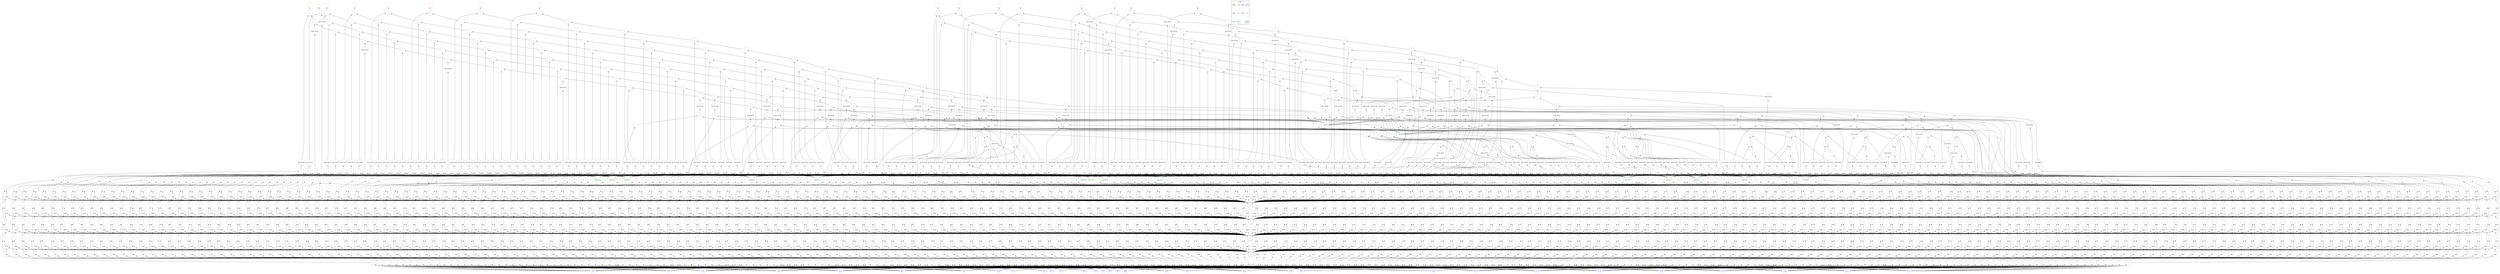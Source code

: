 digraph "matrix_mul" {
node [shape=circle width=1 margin=0]
edge [dir=back]
plaintext15 [label="plaintext15" style=dotted color=darkgreen fontcolor=darkgreen]
1 [label="1" style=solid]
2 [label="2" style=solid]
4 [label="4" style=solid]
8 [label="8" style=solid]
ciphertext31 [label="B[][15]" style=dashed color=blue fontcolor=blue]
ciphertext0 [label="A[0][]" style=dashed color=blue fontcolor=blue]
ciphertext4401 [label="*" style=dashed]
ciphertext4401 -> ciphertext0
ciphertext4401 -> ciphertext31
ciphertext229 [label="relin" style=dashed]
ciphertext229 -> ciphertext4401
ciphertext230 [label="rotate" style=dashed]
ciphertext230 -> ciphertext229
ciphertext230 -> 8
ciphertext231 [label="+" style=dashed]
ciphertext231 -> ciphertext229
ciphertext231 -> ciphertext230
ciphertext232 [label="rotate" style=dashed]
ciphertext232 -> ciphertext231
ciphertext232 -> 4
ciphertext233 [label="+" style=dashed]
ciphertext233 -> ciphertext231
ciphertext233 -> ciphertext232
ciphertext234 [label="rotate" style=dashed]
ciphertext234 -> ciphertext233
ciphertext234 -> 2
ciphertext235 [label="+" style=dashed]
ciphertext235 -> ciphertext233
ciphertext235 -> ciphertext234
ciphertext236 [label="rotate" style=dashed]
ciphertext236 -> ciphertext235
ciphertext236 -> 1
ciphertext237 [label="+" style=dashed]
ciphertext237 -> ciphertext235
ciphertext237 -> ciphertext236
ciphertext238 [label="=" style=dashed color=black fontcolor=black]
ciphertext238 -> ciphertext237
ciphertext239 [label="*" style=dashed]
ciphertext239 -> ciphertext238
ciphertext239 -> plaintext15
ciphertext239_level0 [label="mod_switch" style=dashed]
ciphertext239_level0 -> ciphertext239
plaintext14 [label="plaintext14" style=dotted color=darkgreen fontcolor=darkgreen]
ciphertext30 [label="B[][14]" style=dashed color=blue fontcolor=blue]
ciphertext4403 [label="*" style=dashed]
ciphertext4403 -> ciphertext0
ciphertext4403 -> ciphertext30
ciphertext216 [label="relin" style=dashed]
ciphertext216 -> ciphertext4403
ciphertext217 [label="rotate" style=dashed]
ciphertext217 -> ciphertext216
ciphertext217 -> 8
ciphertext218 [label="+" style=dashed]
ciphertext218 -> ciphertext216
ciphertext218 -> ciphertext217
ciphertext219 [label="rotate" style=dashed]
ciphertext219 -> ciphertext218
ciphertext219 -> 4
ciphertext220 [label="+" style=dashed]
ciphertext220 -> ciphertext218
ciphertext220 -> ciphertext219
ciphertext221 [label="rotate" style=dashed]
ciphertext221 -> ciphertext220
ciphertext221 -> 2
ciphertext222 [label="+" style=dashed]
ciphertext222 -> ciphertext220
ciphertext222 -> ciphertext221
ciphertext223 [label="rotate" style=dashed]
ciphertext223 -> ciphertext222
ciphertext223 -> 1
ciphertext224 [label="+" style=dashed]
ciphertext224 -> ciphertext222
ciphertext224 -> ciphertext223
ciphertext225 [label="=" style=dashed color=black fontcolor=black]
ciphertext225 -> ciphertext224
ciphertext226 [label="*" style=dashed]
ciphertext226 -> ciphertext225
ciphertext226 -> plaintext14
ciphertext226_level0 [label="mod_switch" style=dashed]
ciphertext226_level0 -> ciphertext226
plaintext13 [label="plaintext13" style=dotted color=darkgreen fontcolor=darkgreen]
ciphertext29 [label="B[][13]" style=dashed color=blue fontcolor=blue]
ciphertext4405 [label="*" style=dashed]
ciphertext4405 -> ciphertext0
ciphertext4405 -> ciphertext29
ciphertext203 [label="relin" style=dashed]
ciphertext203 -> ciphertext4405
ciphertext204 [label="rotate" style=dashed]
ciphertext204 -> ciphertext203
ciphertext204 -> 8
ciphertext205 [label="+" style=dashed]
ciphertext205 -> ciphertext203
ciphertext205 -> ciphertext204
ciphertext206 [label="rotate" style=dashed]
ciphertext206 -> ciphertext205
ciphertext206 -> 4
ciphertext207 [label="+" style=dashed]
ciphertext207 -> ciphertext205
ciphertext207 -> ciphertext206
ciphertext208 [label="rotate" style=dashed]
ciphertext208 -> ciphertext207
ciphertext208 -> 2
ciphertext209 [label="+" style=dashed]
ciphertext209 -> ciphertext207
ciphertext209 -> ciphertext208
ciphertext210 [label="rotate" style=dashed]
ciphertext210 -> ciphertext209
ciphertext210 -> 1
ciphertext211 [label="+" style=dashed]
ciphertext211 -> ciphertext209
ciphertext211 -> ciphertext210
ciphertext212 [label="=" style=dashed color=black fontcolor=black]
ciphertext212 -> ciphertext211
ciphertext213 [label="*" style=dashed]
ciphertext213 -> ciphertext212
ciphertext213 -> plaintext13
ciphertext213_level0 [label="mod_switch" style=dashed]
ciphertext213_level0 -> ciphertext213
plaintext12 [label="plaintext12" style=dotted color=darkgreen fontcolor=darkgreen]
ciphertext28 [label="B[][12]" style=dashed color=blue fontcolor=blue]
ciphertext4407 [label="*" style=dashed]
ciphertext4407 -> ciphertext0
ciphertext4407 -> ciphertext28
ciphertext190 [label="relin" style=dashed]
ciphertext190 -> ciphertext4407
ciphertext191 [label="rotate" style=dashed]
ciphertext191 -> ciphertext190
ciphertext191 -> 8
ciphertext192 [label="+" style=dashed]
ciphertext192 -> ciphertext190
ciphertext192 -> ciphertext191
ciphertext193 [label="rotate" style=dashed]
ciphertext193 -> ciphertext192
ciphertext193 -> 4
ciphertext194 [label="+" style=dashed]
ciphertext194 -> ciphertext192
ciphertext194 -> ciphertext193
ciphertext195 [label="rotate" style=dashed]
ciphertext195 -> ciphertext194
ciphertext195 -> 2
ciphertext196 [label="+" style=dashed]
ciphertext196 -> ciphertext194
ciphertext196 -> ciphertext195
ciphertext197 [label="rotate" style=dashed]
ciphertext197 -> ciphertext196
ciphertext197 -> 1
ciphertext198 [label="+" style=dashed]
ciphertext198 -> ciphertext196
ciphertext198 -> ciphertext197
ciphertext199 [label="=" style=dashed color=black fontcolor=black]
ciphertext199 -> ciphertext198
ciphertext200 [label="*" style=dashed]
ciphertext200 -> ciphertext199
ciphertext200 -> plaintext12
ciphertext200_level0 [label="mod_switch" style=dashed]
ciphertext200_level0 -> ciphertext200
plaintext11 [label="plaintext11" style=dotted color=darkgreen fontcolor=darkgreen]
ciphertext27 [label="B[][11]" style=dashed color=blue fontcolor=blue]
ciphertext4409 [label="*" style=dashed]
ciphertext4409 -> ciphertext0
ciphertext4409 -> ciphertext27
ciphertext177 [label="relin" style=dashed]
ciphertext177 -> ciphertext4409
ciphertext178 [label="rotate" style=dashed]
ciphertext178 -> ciphertext177
ciphertext178 -> 8
ciphertext179 [label="+" style=dashed]
ciphertext179 -> ciphertext177
ciphertext179 -> ciphertext178
ciphertext180 [label="rotate" style=dashed]
ciphertext180 -> ciphertext179
ciphertext180 -> 4
ciphertext181 [label="+" style=dashed]
ciphertext181 -> ciphertext179
ciphertext181 -> ciphertext180
ciphertext182 [label="rotate" style=dashed]
ciphertext182 -> ciphertext181
ciphertext182 -> 2
ciphertext183 [label="+" style=dashed]
ciphertext183 -> ciphertext181
ciphertext183 -> ciphertext182
ciphertext184 [label="rotate" style=dashed]
ciphertext184 -> ciphertext183
ciphertext184 -> 1
ciphertext185 [label="+" style=dashed]
ciphertext185 -> ciphertext183
ciphertext185 -> ciphertext184
ciphertext186 [label="=" style=dashed color=black fontcolor=black]
ciphertext186 -> ciphertext185
ciphertext187 [label="*" style=dashed]
ciphertext187 -> ciphertext186
ciphertext187 -> plaintext11
ciphertext187_level0 [label="mod_switch" style=dashed]
ciphertext187_level0 -> ciphertext187
plaintext10 [label="plaintext10" style=dotted color=darkgreen fontcolor=darkgreen]
ciphertext26 [label="B[][10]" style=dashed color=blue fontcolor=blue]
ciphertext4411 [label="*" style=dashed]
ciphertext4411 -> ciphertext0
ciphertext4411 -> ciphertext26
ciphertext164 [label="relin" style=dashed]
ciphertext164 -> ciphertext4411
ciphertext165 [label="rotate" style=dashed]
ciphertext165 -> ciphertext164
ciphertext165 -> 8
ciphertext166 [label="+" style=dashed]
ciphertext166 -> ciphertext164
ciphertext166 -> ciphertext165
ciphertext167 [label="rotate" style=dashed]
ciphertext167 -> ciphertext166
ciphertext167 -> 4
ciphertext168 [label="+" style=dashed]
ciphertext168 -> ciphertext166
ciphertext168 -> ciphertext167
ciphertext169 [label="rotate" style=dashed]
ciphertext169 -> ciphertext168
ciphertext169 -> 2
ciphertext170 [label="+" style=dashed]
ciphertext170 -> ciphertext168
ciphertext170 -> ciphertext169
ciphertext171 [label="rotate" style=dashed]
ciphertext171 -> ciphertext170
ciphertext171 -> 1
ciphertext172 [label="+" style=dashed]
ciphertext172 -> ciphertext170
ciphertext172 -> ciphertext171
ciphertext173 [label="=" style=dashed color=black fontcolor=black]
ciphertext173 -> ciphertext172
ciphertext174 [label="*" style=dashed]
ciphertext174 -> ciphertext173
ciphertext174 -> plaintext10
ciphertext174_level0 [label="mod_switch" style=dashed]
ciphertext174_level0 -> ciphertext174
plaintext9 [label="plaintext9" style=dotted color=darkgreen fontcolor=darkgreen]
ciphertext25 [label="B[][9]" style=dashed color=blue fontcolor=blue]
ciphertext4413 [label="*" style=dashed]
ciphertext4413 -> ciphertext0
ciphertext4413 -> ciphertext25
ciphertext151 [label="relin" style=dashed]
ciphertext151 -> ciphertext4413
ciphertext152 [label="rotate" style=dashed]
ciphertext152 -> ciphertext151
ciphertext152 -> 8
ciphertext153 [label="+" style=dashed]
ciphertext153 -> ciphertext151
ciphertext153 -> ciphertext152
ciphertext154 [label="rotate" style=dashed]
ciphertext154 -> ciphertext153
ciphertext154 -> 4
ciphertext155 [label="+" style=dashed]
ciphertext155 -> ciphertext153
ciphertext155 -> ciphertext154
ciphertext156 [label="rotate" style=dashed]
ciphertext156 -> ciphertext155
ciphertext156 -> 2
ciphertext157 [label="+" style=dashed]
ciphertext157 -> ciphertext155
ciphertext157 -> ciphertext156
ciphertext158 [label="rotate" style=dashed]
ciphertext158 -> ciphertext157
ciphertext158 -> 1
ciphertext159 [label="+" style=dashed]
ciphertext159 -> ciphertext157
ciphertext159 -> ciphertext158
ciphertext160 [label="=" style=dashed color=black fontcolor=black]
ciphertext160 -> ciphertext159
ciphertext161 [label="*" style=dashed]
ciphertext161 -> ciphertext160
ciphertext161 -> plaintext9
ciphertext161_level0 [label="mod_switch" style=dashed]
ciphertext161_level0 -> ciphertext161
plaintext8 [label="plaintext8" style=dotted color=darkgreen fontcolor=darkgreen]
ciphertext24 [label="B[][8]" style=dashed color=blue fontcolor=blue]
ciphertext4415 [label="*" style=dashed]
ciphertext4415 -> ciphertext0
ciphertext4415 -> ciphertext24
ciphertext138 [label="relin" style=dashed]
ciphertext138 -> ciphertext4415
ciphertext139 [label="rotate" style=dashed]
ciphertext139 -> ciphertext138
ciphertext139 -> 8
ciphertext140 [label="+" style=dashed]
ciphertext140 -> ciphertext138
ciphertext140 -> ciphertext139
ciphertext141 [label="rotate" style=dashed]
ciphertext141 -> ciphertext140
ciphertext141 -> 4
ciphertext142 [label="+" style=dashed]
ciphertext142 -> ciphertext140
ciphertext142 -> ciphertext141
ciphertext143 [label="rotate" style=dashed]
ciphertext143 -> ciphertext142
ciphertext143 -> 2
ciphertext144 [label="+" style=dashed]
ciphertext144 -> ciphertext142
ciphertext144 -> ciphertext143
ciphertext145 [label="rotate" style=dashed]
ciphertext145 -> ciphertext144
ciphertext145 -> 1
ciphertext146 [label="+" style=dashed]
ciphertext146 -> ciphertext144
ciphertext146 -> ciphertext145
ciphertext147 [label="=" style=dashed color=black fontcolor=black]
ciphertext147 -> ciphertext146
ciphertext148 [label="*" style=dashed]
ciphertext148 -> ciphertext147
ciphertext148 -> plaintext8
ciphertext148_level0 [label="mod_switch" style=dashed]
ciphertext148_level0 -> ciphertext148
plaintext7 [label="plaintext7" style=dotted color=darkgreen fontcolor=darkgreen]
ciphertext23 [label="B[][7]" style=dashed color=blue fontcolor=blue]
ciphertext4417 [label="*" style=dashed]
ciphertext4417 -> ciphertext0
ciphertext4417 -> ciphertext23
ciphertext125 [label="relin" style=dashed]
ciphertext125 -> ciphertext4417
ciphertext126 [label="rotate" style=dashed]
ciphertext126 -> ciphertext125
ciphertext126 -> 8
ciphertext127 [label="+" style=dashed]
ciphertext127 -> ciphertext125
ciphertext127 -> ciphertext126
ciphertext128 [label="rotate" style=dashed]
ciphertext128 -> ciphertext127
ciphertext128 -> 4
ciphertext129 [label="+" style=dashed]
ciphertext129 -> ciphertext127
ciphertext129 -> ciphertext128
ciphertext130 [label="rotate" style=dashed]
ciphertext130 -> ciphertext129
ciphertext130 -> 2
ciphertext131 [label="+" style=dashed]
ciphertext131 -> ciphertext129
ciphertext131 -> ciphertext130
ciphertext132 [label="rotate" style=dashed]
ciphertext132 -> ciphertext131
ciphertext132 -> 1
ciphertext133 [label="+" style=dashed]
ciphertext133 -> ciphertext131
ciphertext133 -> ciphertext132
ciphertext134 [label="=" style=dashed color=black fontcolor=black]
ciphertext134 -> ciphertext133
ciphertext135 [label="*" style=dashed]
ciphertext135 -> ciphertext134
ciphertext135 -> plaintext7
ciphertext135_level0 [label="mod_switch" style=dashed]
ciphertext135_level0 -> ciphertext135
plaintext6 [label="plaintext6" style=dotted color=darkgreen fontcolor=darkgreen]
ciphertext22 [label="B[][6]" style=dashed color=blue fontcolor=blue]
ciphertext4419 [label="*" style=dashed]
ciphertext4419 -> ciphertext0
ciphertext4419 -> ciphertext22
ciphertext112 [label="relin" style=dashed]
ciphertext112 -> ciphertext4419
ciphertext113 [label="rotate" style=dashed]
ciphertext113 -> ciphertext112
ciphertext113 -> 8
ciphertext114 [label="+" style=dashed]
ciphertext114 -> ciphertext112
ciphertext114 -> ciphertext113
ciphertext115 [label="rotate" style=dashed]
ciphertext115 -> ciphertext114
ciphertext115 -> 4
ciphertext116 [label="+" style=dashed]
ciphertext116 -> ciphertext114
ciphertext116 -> ciphertext115
ciphertext117 [label="rotate" style=dashed]
ciphertext117 -> ciphertext116
ciphertext117 -> 2
ciphertext118 [label="+" style=dashed]
ciphertext118 -> ciphertext116
ciphertext118 -> ciphertext117
ciphertext119 [label="rotate" style=dashed]
ciphertext119 -> ciphertext118
ciphertext119 -> 1
ciphertext120 [label="+" style=dashed]
ciphertext120 -> ciphertext118
ciphertext120 -> ciphertext119
ciphertext121 [label="=" style=dashed color=black fontcolor=black]
ciphertext121 -> ciphertext120
ciphertext122 [label="*" style=dashed]
ciphertext122 -> ciphertext121
ciphertext122 -> plaintext6
ciphertext122_level0 [label="mod_switch" style=dashed]
ciphertext122_level0 -> ciphertext122
plaintext5 [label="plaintext5" style=dotted color=darkgreen fontcolor=darkgreen]
ciphertext21 [label="B[][5]" style=dashed color=blue fontcolor=blue]
ciphertext4421 [label="*" style=dashed]
ciphertext4421 -> ciphertext0
ciphertext4421 -> ciphertext21
ciphertext99 [label="relin" style=dashed]
ciphertext99 -> ciphertext4421
ciphertext100 [label="rotate" style=dashed]
ciphertext100 -> ciphertext99
ciphertext100 -> 8
ciphertext101 [label="+" style=dashed]
ciphertext101 -> ciphertext99
ciphertext101 -> ciphertext100
ciphertext102 [label="rotate" style=dashed]
ciphertext102 -> ciphertext101
ciphertext102 -> 4
ciphertext103 [label="+" style=dashed]
ciphertext103 -> ciphertext101
ciphertext103 -> ciphertext102
ciphertext104 [label="rotate" style=dashed]
ciphertext104 -> ciphertext103
ciphertext104 -> 2
ciphertext105 [label="+" style=dashed]
ciphertext105 -> ciphertext103
ciphertext105 -> ciphertext104
ciphertext106 [label="rotate" style=dashed]
ciphertext106 -> ciphertext105
ciphertext106 -> 1
ciphertext107 [label="+" style=dashed]
ciphertext107 -> ciphertext105
ciphertext107 -> ciphertext106
ciphertext108 [label="=" style=dashed color=black fontcolor=black]
ciphertext108 -> ciphertext107
ciphertext109 [label="*" style=dashed]
ciphertext109 -> ciphertext108
ciphertext109 -> plaintext5
ciphertext109_level0 [label="mod_switch" style=dashed]
ciphertext109_level0 -> ciphertext109
plaintext4 [label="plaintext4" style=dotted color=darkgreen fontcolor=darkgreen]
ciphertext20 [label="B[][4]" style=dashed color=blue fontcolor=blue]
ciphertext4423 [label="*" style=dashed]
ciphertext4423 -> ciphertext0
ciphertext4423 -> ciphertext20
ciphertext86 [label="relin" style=dashed]
ciphertext86 -> ciphertext4423
ciphertext87 [label="rotate" style=dashed]
ciphertext87 -> ciphertext86
ciphertext87 -> 8
ciphertext88 [label="+" style=dashed]
ciphertext88 -> ciphertext86
ciphertext88 -> ciphertext87
ciphertext89 [label="rotate" style=dashed]
ciphertext89 -> ciphertext88
ciphertext89 -> 4
ciphertext90 [label="+" style=dashed]
ciphertext90 -> ciphertext88
ciphertext90 -> ciphertext89
ciphertext91 [label="rotate" style=dashed]
ciphertext91 -> ciphertext90
ciphertext91 -> 2
ciphertext92 [label="+" style=dashed]
ciphertext92 -> ciphertext90
ciphertext92 -> ciphertext91
ciphertext93 [label="rotate" style=dashed]
ciphertext93 -> ciphertext92
ciphertext93 -> 1
ciphertext94 [label="+" style=dashed]
ciphertext94 -> ciphertext92
ciphertext94 -> ciphertext93
ciphertext95 [label="=" style=dashed color=black fontcolor=black]
ciphertext95 -> ciphertext94
ciphertext96 [label="*" style=dashed]
ciphertext96 -> ciphertext95
ciphertext96 -> plaintext4
ciphertext96_level0 [label="mod_switch" style=dashed]
ciphertext96_level0 -> ciphertext96
plaintext3 [label="plaintext3" style=dotted color=darkgreen fontcolor=darkgreen]
ciphertext19 [label="B[][3]" style=dashed color=blue fontcolor=blue]
ciphertext4425 [label="*" style=dashed]
ciphertext4425 -> ciphertext0
ciphertext4425 -> ciphertext19
ciphertext73 [label="relin" style=dashed]
ciphertext73 -> ciphertext4425
ciphertext74 [label="rotate" style=dashed]
ciphertext74 -> ciphertext73
ciphertext74 -> 8
ciphertext75 [label="+" style=dashed]
ciphertext75 -> ciphertext73
ciphertext75 -> ciphertext74
ciphertext76 [label="rotate" style=dashed]
ciphertext76 -> ciphertext75
ciphertext76 -> 4
ciphertext77 [label="+" style=dashed]
ciphertext77 -> ciphertext75
ciphertext77 -> ciphertext76
ciphertext78 [label="rotate" style=dashed]
ciphertext78 -> ciphertext77
ciphertext78 -> 2
ciphertext79 [label="+" style=dashed]
ciphertext79 -> ciphertext77
ciphertext79 -> ciphertext78
ciphertext80 [label="rotate" style=dashed]
ciphertext80 -> ciphertext79
ciphertext80 -> 1
ciphertext81 [label="+" style=dashed]
ciphertext81 -> ciphertext79
ciphertext81 -> ciphertext80
ciphertext82 [label="=" style=dashed color=black fontcolor=black]
ciphertext82 -> ciphertext81
ciphertext83 [label="*" style=dashed]
ciphertext83 -> ciphertext82
ciphertext83 -> plaintext3
ciphertext83_level0 [label="mod_switch" style=dashed]
ciphertext83_level0 -> ciphertext83
plaintext2 [label="plaintext2" style=dotted color=darkgreen fontcolor=darkgreen]
ciphertext18 [label="B[][2]" style=dashed color=blue fontcolor=blue]
ciphertext4427 [label="*" style=dashed]
ciphertext4427 -> ciphertext0
ciphertext4427 -> ciphertext18
ciphertext60 [label="relin" style=dashed]
ciphertext60 -> ciphertext4427
ciphertext61 [label="rotate" style=dashed]
ciphertext61 -> ciphertext60
ciphertext61 -> 8
ciphertext62 [label="+" style=dashed]
ciphertext62 -> ciphertext60
ciphertext62 -> ciphertext61
ciphertext63 [label="rotate" style=dashed]
ciphertext63 -> ciphertext62
ciphertext63 -> 4
ciphertext64 [label="+" style=dashed]
ciphertext64 -> ciphertext62
ciphertext64 -> ciphertext63
ciphertext65 [label="rotate" style=dashed]
ciphertext65 -> ciphertext64
ciphertext65 -> 2
ciphertext66 [label="+" style=dashed]
ciphertext66 -> ciphertext64
ciphertext66 -> ciphertext65
ciphertext67 [label="rotate" style=dashed]
ciphertext67 -> ciphertext66
ciphertext67 -> 1
ciphertext68 [label="+" style=dashed]
ciphertext68 -> ciphertext66
ciphertext68 -> ciphertext67
ciphertext69 [label="=" style=dashed color=black fontcolor=black]
ciphertext69 -> ciphertext68
ciphertext70 [label="*" style=dashed]
ciphertext70 -> ciphertext69
ciphertext70 -> plaintext2
ciphertext70_level0 [label="mod_switch" style=dashed]
ciphertext70_level0 -> ciphertext70
plaintext1 [label="plaintext1" style=dotted color=darkgreen fontcolor=darkgreen]
ciphertext17 [label="B[][1]" style=dashed color=blue fontcolor=blue]
ciphertext4429 [label="*" style=dashed]
ciphertext4429 -> ciphertext0
ciphertext4429 -> ciphertext17
ciphertext47 [label="relin" style=dashed]
ciphertext47 -> ciphertext4429
ciphertext48 [label="rotate" style=dashed]
ciphertext48 -> ciphertext47
ciphertext48 -> 8
ciphertext49 [label="+" style=dashed]
ciphertext49 -> ciphertext47
ciphertext49 -> ciphertext48
ciphertext50 [label="rotate" style=dashed]
ciphertext50 -> ciphertext49
ciphertext50 -> 4
ciphertext51 [label="+" style=dashed]
ciphertext51 -> ciphertext49
ciphertext51 -> ciphertext50
ciphertext52 [label="rotate" style=dashed]
ciphertext52 -> ciphertext51
ciphertext52 -> 2
ciphertext53 [label="+" style=dashed]
ciphertext53 -> ciphertext51
ciphertext53 -> ciphertext52
ciphertext54 [label="rotate" style=dashed]
ciphertext54 -> ciphertext53
ciphertext54 -> 1
ciphertext55 [label="+" style=dashed]
ciphertext55 -> ciphertext53
ciphertext55 -> ciphertext54
ciphertext56 [label="=" style=dashed color=black fontcolor=black]
ciphertext56 -> ciphertext55
ciphertext57 [label="*" style=dashed]
ciphertext57 -> ciphertext56
ciphertext57 -> plaintext1
ciphertext57_level0 [label="mod_switch" style=dashed]
ciphertext57_level0 -> ciphertext57
plaintext0 [label="plaintext0" style=dotted color=darkgreen fontcolor=darkgreen]
ciphertext16 [label="B[][0]" style=dashed color=blue fontcolor=blue]
ciphertext4431 [label="*" style=dashed]
ciphertext4431 -> ciphertext0
ciphertext4431 -> ciphertext16
ciphertext34 [label="relin" style=dashed]
ciphertext34 -> ciphertext4431
ciphertext35 [label="rotate" style=dashed]
ciphertext35 -> ciphertext34
ciphertext35 -> 8
ciphertext36 [label="+" style=dashed]
ciphertext36 -> ciphertext34
ciphertext36 -> ciphertext35
ciphertext37 [label="rotate" style=dashed]
ciphertext37 -> ciphertext36
ciphertext37 -> 4
ciphertext38 [label="+" style=dashed]
ciphertext38 -> ciphertext36
ciphertext38 -> ciphertext37
ciphertext39 [label="rotate" style=dashed]
ciphertext39 -> ciphertext38
ciphertext39 -> 2
ciphertext40 [label="+" style=dashed]
ciphertext40 -> ciphertext38
ciphertext40 -> ciphertext39
ciphertext41 [label="rotate" style=dashed]
ciphertext41 -> ciphertext40
ciphertext41 -> 1
ciphertext42 [label="+" style=dashed]
ciphertext42 -> ciphertext40
ciphertext42 -> ciphertext41
ciphertext43 [label="=" style=dashed color=black fontcolor=black]
ciphertext43 -> ciphertext42
ciphertext44 [label="*" style=dashed]
ciphertext44 -> ciphertext43
ciphertext44 -> plaintext0
ciphertext44_level0 [label="mod_switch" style=dashed]
ciphertext44_level0 -> ciphertext44
ciphertext45 [label="=" style=dashed]
ciphertext45 -> ciphertext44_level0
ciphertext58 [label="+" style=dashed]
ciphertext58 -> ciphertext45
ciphertext58 -> ciphertext57_level0
ciphertext71 [label="+" style=dashed]
ciphertext71 -> ciphertext58
ciphertext71 -> ciphertext70_level0
ciphertext84 [label="+" style=dashed]
ciphertext84 -> ciphertext71
ciphertext84 -> ciphertext83_level0
ciphertext97 [label="+" style=dashed]
ciphertext97 -> ciphertext84
ciphertext97 -> ciphertext96_level0
ciphertext110 [label="+" style=dashed]
ciphertext110 -> ciphertext97
ciphertext110 -> ciphertext109_level0
ciphertext123 [label="+" style=dashed]
ciphertext123 -> ciphertext110
ciphertext123 -> ciphertext122_level0
ciphertext136 [label="+" style=dashed]
ciphertext136 -> ciphertext123
ciphertext136 -> ciphertext135_level0
ciphertext149 [label="+" style=dashed]
ciphertext149 -> ciphertext136
ciphertext149 -> ciphertext148_level0
ciphertext162 [label="+" style=dashed]
ciphertext162 -> ciphertext149
ciphertext162 -> ciphertext161_level0
ciphertext175 [label="+" style=dashed]
ciphertext175 -> ciphertext162
ciphertext175 -> ciphertext174_level0
ciphertext188 [label="+" style=dashed]
ciphertext188 -> ciphertext175
ciphertext188 -> ciphertext187_level0
ciphertext201 [label="+" style=dashed]
ciphertext201 -> ciphertext188
ciphertext201 -> ciphertext200_level0
ciphertext214 [label="+" style=dashed]
ciphertext214 -> ciphertext201
ciphertext214 -> ciphertext213_level0
ciphertext227 [label="+" style=dashed]
ciphertext227 -> ciphertext214
ciphertext227 -> ciphertext226_level0
ciphertext240 [label="+" style=dashed color=black fontcolor=black]
ciphertext240 -> ciphertext227
ciphertext240 -> ciphertext239_level0
ciphertext3377 [label="=" style=dashed color=red fontcolor=red]
ciphertext3377 -> ciphertext240
ciphertext1 [label="A[1][]" style=dashed color=blue fontcolor=blue]
ciphertext4433 [label="*" style=dashed]
ciphertext4433 -> ciphertext1
ciphertext4433 -> ciphertext31
ciphertext438 [label="relin" style=dashed]
ciphertext438 -> ciphertext4433
ciphertext439 [label="rotate" style=dashed]
ciphertext439 -> ciphertext438
ciphertext439 -> 8
ciphertext440 [label="+" style=dashed]
ciphertext440 -> ciphertext438
ciphertext440 -> ciphertext439
ciphertext441 [label="rotate" style=dashed]
ciphertext441 -> ciphertext440
ciphertext441 -> 4
ciphertext442 [label="+" style=dashed]
ciphertext442 -> ciphertext440
ciphertext442 -> ciphertext441
ciphertext443 [label="rotate" style=dashed]
ciphertext443 -> ciphertext442
ciphertext443 -> 2
ciphertext444 [label="+" style=dashed]
ciphertext444 -> ciphertext442
ciphertext444 -> ciphertext443
ciphertext445 [label="rotate" style=dashed]
ciphertext445 -> ciphertext444
ciphertext445 -> 1
ciphertext446 [label="+" style=dashed]
ciphertext446 -> ciphertext444
ciphertext446 -> ciphertext445
ciphertext447 [label="=" style=dashed color=black fontcolor=black]
ciphertext447 -> ciphertext446
ciphertext448 [label="*" style=dashed]
ciphertext448 -> ciphertext447
ciphertext448 -> plaintext15
ciphertext448_level0 [label="mod_switch" style=dashed]
ciphertext448_level0 -> ciphertext448
ciphertext4435 [label="*" style=dashed]
ciphertext4435 -> ciphertext1
ciphertext4435 -> ciphertext30
ciphertext425 [label="relin" style=dashed]
ciphertext425 -> ciphertext4435
ciphertext426 [label="rotate" style=dashed]
ciphertext426 -> ciphertext425
ciphertext426 -> 8
ciphertext427 [label="+" style=dashed]
ciphertext427 -> ciphertext425
ciphertext427 -> ciphertext426
ciphertext428 [label="rotate" style=dashed]
ciphertext428 -> ciphertext427
ciphertext428 -> 4
ciphertext429 [label="+" style=dashed]
ciphertext429 -> ciphertext427
ciphertext429 -> ciphertext428
ciphertext430 [label="rotate" style=dashed]
ciphertext430 -> ciphertext429
ciphertext430 -> 2
ciphertext431 [label="+" style=dashed]
ciphertext431 -> ciphertext429
ciphertext431 -> ciphertext430
ciphertext432 [label="rotate" style=dashed]
ciphertext432 -> ciphertext431
ciphertext432 -> 1
ciphertext433 [label="+" style=dashed]
ciphertext433 -> ciphertext431
ciphertext433 -> ciphertext432
ciphertext434 [label="=" style=dashed color=black fontcolor=black]
ciphertext434 -> ciphertext433
ciphertext435 [label="*" style=dashed]
ciphertext435 -> ciphertext434
ciphertext435 -> plaintext14
ciphertext435_level0 [label="mod_switch" style=dashed]
ciphertext435_level0 -> ciphertext435
ciphertext4437 [label="*" style=dashed]
ciphertext4437 -> ciphertext1
ciphertext4437 -> ciphertext29
ciphertext412 [label="relin" style=dashed]
ciphertext412 -> ciphertext4437
ciphertext413 [label="rotate" style=dashed]
ciphertext413 -> ciphertext412
ciphertext413 -> 8
ciphertext414 [label="+" style=dashed]
ciphertext414 -> ciphertext412
ciphertext414 -> ciphertext413
ciphertext415 [label="rotate" style=dashed]
ciphertext415 -> ciphertext414
ciphertext415 -> 4
ciphertext416 [label="+" style=dashed]
ciphertext416 -> ciphertext414
ciphertext416 -> ciphertext415
ciphertext417 [label="rotate" style=dashed]
ciphertext417 -> ciphertext416
ciphertext417 -> 2
ciphertext418 [label="+" style=dashed]
ciphertext418 -> ciphertext416
ciphertext418 -> ciphertext417
ciphertext419 [label="rotate" style=dashed]
ciphertext419 -> ciphertext418
ciphertext419 -> 1
ciphertext420 [label="+" style=dashed]
ciphertext420 -> ciphertext418
ciphertext420 -> ciphertext419
ciphertext421 [label="=" style=dashed color=black fontcolor=black]
ciphertext421 -> ciphertext420
ciphertext422 [label="*" style=dashed]
ciphertext422 -> ciphertext421
ciphertext422 -> plaintext13
ciphertext422_level0 [label="mod_switch" style=dashed]
ciphertext422_level0 -> ciphertext422
ciphertext4439 [label="*" style=dashed]
ciphertext4439 -> ciphertext1
ciphertext4439 -> ciphertext28
ciphertext399 [label="relin" style=dashed]
ciphertext399 -> ciphertext4439
ciphertext400 [label="rotate" style=dashed]
ciphertext400 -> ciphertext399
ciphertext400 -> 8
ciphertext401 [label="+" style=dashed]
ciphertext401 -> ciphertext399
ciphertext401 -> ciphertext400
ciphertext402 [label="rotate" style=dashed]
ciphertext402 -> ciphertext401
ciphertext402 -> 4
ciphertext403 [label="+" style=dashed]
ciphertext403 -> ciphertext401
ciphertext403 -> ciphertext402
ciphertext404 [label="rotate" style=dashed]
ciphertext404 -> ciphertext403
ciphertext404 -> 2
ciphertext405 [label="+" style=dashed]
ciphertext405 -> ciphertext403
ciphertext405 -> ciphertext404
ciphertext406 [label="rotate" style=dashed]
ciphertext406 -> ciphertext405
ciphertext406 -> 1
ciphertext407 [label="+" style=dashed]
ciphertext407 -> ciphertext405
ciphertext407 -> ciphertext406
ciphertext408 [label="=" style=dashed color=black fontcolor=black]
ciphertext408 -> ciphertext407
ciphertext409 [label="*" style=dashed]
ciphertext409 -> ciphertext408
ciphertext409 -> plaintext12
ciphertext409_level0 [label="mod_switch" style=dashed]
ciphertext409_level0 -> ciphertext409
ciphertext4441 [label="*" style=dashed]
ciphertext4441 -> ciphertext1
ciphertext4441 -> ciphertext27
ciphertext386 [label="relin" style=dashed]
ciphertext386 -> ciphertext4441
ciphertext387 [label="rotate" style=dashed]
ciphertext387 -> ciphertext386
ciphertext387 -> 8
ciphertext388 [label="+" style=dashed]
ciphertext388 -> ciphertext386
ciphertext388 -> ciphertext387
ciphertext389 [label="rotate" style=dashed]
ciphertext389 -> ciphertext388
ciphertext389 -> 4
ciphertext390 [label="+" style=dashed]
ciphertext390 -> ciphertext388
ciphertext390 -> ciphertext389
ciphertext391 [label="rotate" style=dashed]
ciphertext391 -> ciphertext390
ciphertext391 -> 2
ciphertext392 [label="+" style=dashed]
ciphertext392 -> ciphertext390
ciphertext392 -> ciphertext391
ciphertext393 [label="rotate" style=dashed]
ciphertext393 -> ciphertext392
ciphertext393 -> 1
ciphertext394 [label="+" style=dashed]
ciphertext394 -> ciphertext392
ciphertext394 -> ciphertext393
ciphertext395 [label="=" style=dashed color=black fontcolor=black]
ciphertext395 -> ciphertext394
ciphertext396 [label="*" style=dashed]
ciphertext396 -> ciphertext395
ciphertext396 -> plaintext11
ciphertext396_level0 [label="mod_switch" style=dashed]
ciphertext396_level0 -> ciphertext396
ciphertext4443 [label="*" style=dashed]
ciphertext4443 -> ciphertext1
ciphertext4443 -> ciphertext26
ciphertext373 [label="relin" style=dashed]
ciphertext373 -> ciphertext4443
ciphertext374 [label="rotate" style=dashed]
ciphertext374 -> ciphertext373
ciphertext374 -> 8
ciphertext375 [label="+" style=dashed]
ciphertext375 -> ciphertext373
ciphertext375 -> ciphertext374
ciphertext376 [label="rotate" style=dashed]
ciphertext376 -> ciphertext375
ciphertext376 -> 4
ciphertext377 [label="+" style=dashed]
ciphertext377 -> ciphertext375
ciphertext377 -> ciphertext376
ciphertext378 [label="rotate" style=dashed]
ciphertext378 -> ciphertext377
ciphertext378 -> 2
ciphertext379 [label="+" style=dashed]
ciphertext379 -> ciphertext377
ciphertext379 -> ciphertext378
ciphertext380 [label="rotate" style=dashed]
ciphertext380 -> ciphertext379
ciphertext380 -> 1
ciphertext381 [label="+" style=dashed]
ciphertext381 -> ciphertext379
ciphertext381 -> ciphertext380
ciphertext382 [label="=" style=dashed color=black fontcolor=black]
ciphertext382 -> ciphertext381
ciphertext383 [label="*" style=dashed]
ciphertext383 -> ciphertext382
ciphertext383 -> plaintext10
ciphertext383_level0 [label="mod_switch" style=dashed]
ciphertext383_level0 -> ciphertext383
ciphertext4445 [label="*" style=dashed]
ciphertext4445 -> ciphertext1
ciphertext4445 -> ciphertext25
ciphertext360 [label="relin" style=dashed]
ciphertext360 -> ciphertext4445
ciphertext361 [label="rotate" style=dashed]
ciphertext361 -> ciphertext360
ciphertext361 -> 8
ciphertext362 [label="+" style=dashed]
ciphertext362 -> ciphertext360
ciphertext362 -> ciphertext361
ciphertext363 [label="rotate" style=dashed]
ciphertext363 -> ciphertext362
ciphertext363 -> 4
ciphertext364 [label="+" style=dashed]
ciphertext364 -> ciphertext362
ciphertext364 -> ciphertext363
ciphertext365 [label="rotate" style=dashed]
ciphertext365 -> ciphertext364
ciphertext365 -> 2
ciphertext366 [label="+" style=dashed]
ciphertext366 -> ciphertext364
ciphertext366 -> ciphertext365
ciphertext367 [label="rotate" style=dashed]
ciphertext367 -> ciphertext366
ciphertext367 -> 1
ciphertext368 [label="+" style=dashed]
ciphertext368 -> ciphertext366
ciphertext368 -> ciphertext367
ciphertext369 [label="=" style=dashed color=black fontcolor=black]
ciphertext369 -> ciphertext368
ciphertext370 [label="*" style=dashed]
ciphertext370 -> ciphertext369
ciphertext370 -> plaintext9
ciphertext370_level0 [label="mod_switch" style=dashed]
ciphertext370_level0 -> ciphertext370
ciphertext4447 [label="*" style=dashed]
ciphertext4447 -> ciphertext1
ciphertext4447 -> ciphertext24
ciphertext347 [label="relin" style=dashed]
ciphertext347 -> ciphertext4447
ciphertext348 [label="rotate" style=dashed]
ciphertext348 -> ciphertext347
ciphertext348 -> 8
ciphertext349 [label="+" style=dashed]
ciphertext349 -> ciphertext347
ciphertext349 -> ciphertext348
ciphertext350 [label="rotate" style=dashed]
ciphertext350 -> ciphertext349
ciphertext350 -> 4
ciphertext351 [label="+" style=dashed]
ciphertext351 -> ciphertext349
ciphertext351 -> ciphertext350
ciphertext352 [label="rotate" style=dashed]
ciphertext352 -> ciphertext351
ciphertext352 -> 2
ciphertext353 [label="+" style=dashed]
ciphertext353 -> ciphertext351
ciphertext353 -> ciphertext352
ciphertext354 [label="rotate" style=dashed]
ciphertext354 -> ciphertext353
ciphertext354 -> 1
ciphertext355 [label="+" style=dashed]
ciphertext355 -> ciphertext353
ciphertext355 -> ciphertext354
ciphertext356 [label="=" style=dashed color=black fontcolor=black]
ciphertext356 -> ciphertext355
ciphertext357 [label="*" style=dashed]
ciphertext357 -> ciphertext356
ciphertext357 -> plaintext8
ciphertext357_level0 [label="mod_switch" style=dashed]
ciphertext357_level0 -> ciphertext357
ciphertext4449 [label="*" style=dashed]
ciphertext4449 -> ciphertext1
ciphertext4449 -> ciphertext23
ciphertext334 [label="relin" style=dashed]
ciphertext334 -> ciphertext4449
ciphertext335 [label="rotate" style=dashed]
ciphertext335 -> ciphertext334
ciphertext335 -> 8
ciphertext336 [label="+" style=dashed]
ciphertext336 -> ciphertext334
ciphertext336 -> ciphertext335
ciphertext337 [label="rotate" style=dashed]
ciphertext337 -> ciphertext336
ciphertext337 -> 4
ciphertext338 [label="+" style=dashed]
ciphertext338 -> ciphertext336
ciphertext338 -> ciphertext337
ciphertext339 [label="rotate" style=dashed]
ciphertext339 -> ciphertext338
ciphertext339 -> 2
ciphertext340 [label="+" style=dashed]
ciphertext340 -> ciphertext338
ciphertext340 -> ciphertext339
ciphertext341 [label="rotate" style=dashed]
ciphertext341 -> ciphertext340
ciphertext341 -> 1
ciphertext342 [label="+" style=dashed]
ciphertext342 -> ciphertext340
ciphertext342 -> ciphertext341
ciphertext343 [label="=" style=dashed color=black fontcolor=black]
ciphertext343 -> ciphertext342
ciphertext344 [label="*" style=dashed]
ciphertext344 -> ciphertext343
ciphertext344 -> plaintext7
ciphertext344_level0 [label="mod_switch" style=dashed]
ciphertext344_level0 -> ciphertext344
ciphertext4451 [label="*" style=dashed]
ciphertext4451 -> ciphertext1
ciphertext4451 -> ciphertext22
ciphertext321 [label="relin" style=dashed]
ciphertext321 -> ciphertext4451
ciphertext322 [label="rotate" style=dashed]
ciphertext322 -> ciphertext321
ciphertext322 -> 8
ciphertext323 [label="+" style=dashed]
ciphertext323 -> ciphertext321
ciphertext323 -> ciphertext322
ciphertext324 [label="rotate" style=dashed]
ciphertext324 -> ciphertext323
ciphertext324 -> 4
ciphertext325 [label="+" style=dashed]
ciphertext325 -> ciphertext323
ciphertext325 -> ciphertext324
ciphertext326 [label="rotate" style=dashed]
ciphertext326 -> ciphertext325
ciphertext326 -> 2
ciphertext327 [label="+" style=dashed]
ciphertext327 -> ciphertext325
ciphertext327 -> ciphertext326
ciphertext328 [label="rotate" style=dashed]
ciphertext328 -> ciphertext327
ciphertext328 -> 1
ciphertext329 [label="+" style=dashed]
ciphertext329 -> ciphertext327
ciphertext329 -> ciphertext328
ciphertext330 [label="=" style=dashed color=black fontcolor=black]
ciphertext330 -> ciphertext329
ciphertext331 [label="*" style=dashed]
ciphertext331 -> ciphertext330
ciphertext331 -> plaintext6
ciphertext331_level0 [label="mod_switch" style=dashed]
ciphertext331_level0 -> ciphertext331
ciphertext4453 [label="*" style=dashed]
ciphertext4453 -> ciphertext1
ciphertext4453 -> ciphertext21
ciphertext308 [label="relin" style=dashed]
ciphertext308 -> ciphertext4453
ciphertext309 [label="rotate" style=dashed]
ciphertext309 -> ciphertext308
ciphertext309 -> 8
ciphertext310 [label="+" style=dashed]
ciphertext310 -> ciphertext308
ciphertext310 -> ciphertext309
ciphertext311 [label="rotate" style=dashed]
ciphertext311 -> ciphertext310
ciphertext311 -> 4
ciphertext312 [label="+" style=dashed]
ciphertext312 -> ciphertext310
ciphertext312 -> ciphertext311
ciphertext313 [label="rotate" style=dashed]
ciphertext313 -> ciphertext312
ciphertext313 -> 2
ciphertext314 [label="+" style=dashed]
ciphertext314 -> ciphertext312
ciphertext314 -> ciphertext313
ciphertext315 [label="rotate" style=dashed]
ciphertext315 -> ciphertext314
ciphertext315 -> 1
ciphertext316 [label="+" style=dashed]
ciphertext316 -> ciphertext314
ciphertext316 -> ciphertext315
ciphertext317 [label="=" style=dashed color=black fontcolor=black]
ciphertext317 -> ciphertext316
ciphertext318 [label="*" style=dashed]
ciphertext318 -> ciphertext317
ciphertext318 -> plaintext5
ciphertext318_level0 [label="mod_switch" style=dashed]
ciphertext318_level0 -> ciphertext318
ciphertext4455 [label="*" style=dashed]
ciphertext4455 -> ciphertext1
ciphertext4455 -> ciphertext20
ciphertext295 [label="relin" style=dashed]
ciphertext295 -> ciphertext4455
ciphertext296 [label="rotate" style=dashed]
ciphertext296 -> ciphertext295
ciphertext296 -> 8
ciphertext297 [label="+" style=dashed]
ciphertext297 -> ciphertext295
ciphertext297 -> ciphertext296
ciphertext298 [label="rotate" style=dashed]
ciphertext298 -> ciphertext297
ciphertext298 -> 4
ciphertext299 [label="+" style=dashed]
ciphertext299 -> ciphertext297
ciphertext299 -> ciphertext298
ciphertext300 [label="rotate" style=dashed]
ciphertext300 -> ciphertext299
ciphertext300 -> 2
ciphertext301 [label="+" style=dashed]
ciphertext301 -> ciphertext299
ciphertext301 -> ciphertext300
ciphertext302 [label="rotate" style=dashed]
ciphertext302 -> ciphertext301
ciphertext302 -> 1
ciphertext303 [label="+" style=dashed]
ciphertext303 -> ciphertext301
ciphertext303 -> ciphertext302
ciphertext304 [label="=" style=dashed color=black fontcolor=black]
ciphertext304 -> ciphertext303
ciphertext305 [label="*" style=dashed]
ciphertext305 -> ciphertext304
ciphertext305 -> plaintext4
ciphertext305_level0 [label="mod_switch" style=dashed]
ciphertext305_level0 -> ciphertext305
ciphertext4457 [label="*" style=dashed]
ciphertext4457 -> ciphertext1
ciphertext4457 -> ciphertext19
ciphertext282 [label="relin" style=dashed]
ciphertext282 -> ciphertext4457
ciphertext283 [label="rotate" style=dashed]
ciphertext283 -> ciphertext282
ciphertext283 -> 8
ciphertext284 [label="+" style=dashed]
ciphertext284 -> ciphertext282
ciphertext284 -> ciphertext283
ciphertext285 [label="rotate" style=dashed]
ciphertext285 -> ciphertext284
ciphertext285 -> 4
ciphertext286 [label="+" style=dashed]
ciphertext286 -> ciphertext284
ciphertext286 -> ciphertext285
ciphertext287 [label="rotate" style=dashed]
ciphertext287 -> ciphertext286
ciphertext287 -> 2
ciphertext288 [label="+" style=dashed]
ciphertext288 -> ciphertext286
ciphertext288 -> ciphertext287
ciphertext289 [label="rotate" style=dashed]
ciphertext289 -> ciphertext288
ciphertext289 -> 1
ciphertext290 [label="+" style=dashed]
ciphertext290 -> ciphertext288
ciphertext290 -> ciphertext289
ciphertext291 [label="=" style=dashed color=black fontcolor=black]
ciphertext291 -> ciphertext290
ciphertext292 [label="*" style=dashed]
ciphertext292 -> ciphertext291
ciphertext292 -> plaintext3
ciphertext292_level0 [label="mod_switch" style=dashed]
ciphertext292_level0 -> ciphertext292
ciphertext4459 [label="*" style=dashed]
ciphertext4459 -> ciphertext1
ciphertext4459 -> ciphertext18
ciphertext269 [label="relin" style=dashed]
ciphertext269 -> ciphertext4459
ciphertext270 [label="rotate" style=dashed]
ciphertext270 -> ciphertext269
ciphertext270 -> 8
ciphertext271 [label="+" style=dashed]
ciphertext271 -> ciphertext269
ciphertext271 -> ciphertext270
ciphertext272 [label="rotate" style=dashed]
ciphertext272 -> ciphertext271
ciphertext272 -> 4
ciphertext273 [label="+" style=dashed]
ciphertext273 -> ciphertext271
ciphertext273 -> ciphertext272
ciphertext274 [label="rotate" style=dashed]
ciphertext274 -> ciphertext273
ciphertext274 -> 2
ciphertext275 [label="+" style=dashed]
ciphertext275 -> ciphertext273
ciphertext275 -> ciphertext274
ciphertext276 [label="rotate" style=dashed]
ciphertext276 -> ciphertext275
ciphertext276 -> 1
ciphertext277 [label="+" style=dashed]
ciphertext277 -> ciphertext275
ciphertext277 -> ciphertext276
ciphertext278 [label="=" style=dashed color=black fontcolor=black]
ciphertext278 -> ciphertext277
ciphertext279 [label="*" style=dashed]
ciphertext279 -> ciphertext278
ciphertext279 -> plaintext2
ciphertext279_level0 [label="mod_switch" style=dashed]
ciphertext279_level0 -> ciphertext279
ciphertext4461 [label="*" style=dashed]
ciphertext4461 -> ciphertext1
ciphertext4461 -> ciphertext17
ciphertext256 [label="relin" style=dashed]
ciphertext256 -> ciphertext4461
ciphertext257 [label="rotate" style=dashed]
ciphertext257 -> ciphertext256
ciphertext257 -> 8
ciphertext258 [label="+" style=dashed]
ciphertext258 -> ciphertext256
ciphertext258 -> ciphertext257
ciphertext259 [label="rotate" style=dashed]
ciphertext259 -> ciphertext258
ciphertext259 -> 4
ciphertext260 [label="+" style=dashed]
ciphertext260 -> ciphertext258
ciphertext260 -> ciphertext259
ciphertext261 [label="rotate" style=dashed]
ciphertext261 -> ciphertext260
ciphertext261 -> 2
ciphertext262 [label="+" style=dashed]
ciphertext262 -> ciphertext260
ciphertext262 -> ciphertext261
ciphertext263 [label="rotate" style=dashed]
ciphertext263 -> ciphertext262
ciphertext263 -> 1
ciphertext264 [label="+" style=dashed]
ciphertext264 -> ciphertext262
ciphertext264 -> ciphertext263
ciphertext265 [label="=" style=dashed color=black fontcolor=black]
ciphertext265 -> ciphertext264
ciphertext266 [label="*" style=dashed]
ciphertext266 -> ciphertext265
ciphertext266 -> plaintext1
ciphertext266_level0 [label="mod_switch" style=dashed]
ciphertext266_level0 -> ciphertext266
ciphertext4463 [label="*" style=dashed]
ciphertext4463 -> ciphertext1
ciphertext4463 -> ciphertext16
ciphertext243 [label="relin" style=dashed]
ciphertext243 -> ciphertext4463
ciphertext244 [label="rotate" style=dashed]
ciphertext244 -> ciphertext243
ciphertext244 -> 8
ciphertext245 [label="+" style=dashed]
ciphertext245 -> ciphertext243
ciphertext245 -> ciphertext244
ciphertext246 [label="rotate" style=dashed]
ciphertext246 -> ciphertext245
ciphertext246 -> 4
ciphertext247 [label="+" style=dashed]
ciphertext247 -> ciphertext245
ciphertext247 -> ciphertext246
ciphertext248 [label="rotate" style=dashed]
ciphertext248 -> ciphertext247
ciphertext248 -> 2
ciphertext249 [label="+" style=dashed]
ciphertext249 -> ciphertext247
ciphertext249 -> ciphertext248
ciphertext250 [label="rotate" style=dashed]
ciphertext250 -> ciphertext249
ciphertext250 -> 1
ciphertext251 [label="+" style=dashed]
ciphertext251 -> ciphertext249
ciphertext251 -> ciphertext250
ciphertext252 [label="=" style=dashed color=black fontcolor=black]
ciphertext252 -> ciphertext251
ciphertext253 [label="*" style=dashed]
ciphertext253 -> ciphertext252
ciphertext253 -> plaintext0
ciphertext253_level0 [label="mod_switch" style=dashed]
ciphertext253_level0 -> ciphertext253
ciphertext254 [label="=" style=dashed]
ciphertext254 -> ciphertext253_level0
ciphertext267 [label="+" style=dashed]
ciphertext267 -> ciphertext254
ciphertext267 -> ciphertext266_level0
ciphertext280 [label="+" style=dashed]
ciphertext280 -> ciphertext267
ciphertext280 -> ciphertext279_level0
ciphertext293 [label="+" style=dashed]
ciphertext293 -> ciphertext280
ciphertext293 -> ciphertext292_level0
ciphertext306 [label="+" style=dashed]
ciphertext306 -> ciphertext293
ciphertext306 -> ciphertext305_level0
ciphertext319 [label="+" style=dashed]
ciphertext319 -> ciphertext306
ciphertext319 -> ciphertext318_level0
ciphertext332 [label="+" style=dashed]
ciphertext332 -> ciphertext319
ciphertext332 -> ciphertext331_level0
ciphertext345 [label="+" style=dashed]
ciphertext345 -> ciphertext332
ciphertext345 -> ciphertext344_level0
ciphertext358 [label="+" style=dashed]
ciphertext358 -> ciphertext345
ciphertext358 -> ciphertext357_level0
ciphertext371 [label="+" style=dashed]
ciphertext371 -> ciphertext358
ciphertext371 -> ciphertext370_level0
ciphertext384 [label="+" style=dashed]
ciphertext384 -> ciphertext371
ciphertext384 -> ciphertext383_level0
ciphertext397 [label="+" style=dashed]
ciphertext397 -> ciphertext384
ciphertext397 -> ciphertext396_level0
ciphertext410 [label="+" style=dashed]
ciphertext410 -> ciphertext397
ciphertext410 -> ciphertext409_level0
ciphertext423 [label="+" style=dashed]
ciphertext423 -> ciphertext410
ciphertext423 -> ciphertext422_level0
ciphertext436 [label="+" style=dashed]
ciphertext436 -> ciphertext423
ciphertext436 -> ciphertext435_level0
ciphertext449 [label="+" style=dashed color=black fontcolor=black]
ciphertext449 -> ciphertext436
ciphertext449 -> ciphertext448_level0
ciphertext3379 [label="=" style=dashed color=red fontcolor=red]
ciphertext3379 -> ciphertext449
ciphertext2 [label="A[2][]" style=dashed color=blue fontcolor=blue]
ciphertext4465 [label="*" style=dashed]
ciphertext4465 -> ciphertext2
ciphertext4465 -> ciphertext31
ciphertext647 [label="relin" style=dashed]
ciphertext647 -> ciphertext4465
ciphertext648 [label="rotate" style=dashed]
ciphertext648 -> ciphertext647
ciphertext648 -> 8
ciphertext649 [label="+" style=dashed]
ciphertext649 -> ciphertext647
ciphertext649 -> ciphertext648
ciphertext650 [label="rotate" style=dashed]
ciphertext650 -> ciphertext649
ciphertext650 -> 4
ciphertext651 [label="+" style=dashed]
ciphertext651 -> ciphertext649
ciphertext651 -> ciphertext650
ciphertext652 [label="rotate" style=dashed]
ciphertext652 -> ciphertext651
ciphertext652 -> 2
ciphertext653 [label="+" style=dashed]
ciphertext653 -> ciphertext651
ciphertext653 -> ciphertext652
ciphertext654 [label="rotate" style=dashed]
ciphertext654 -> ciphertext653
ciphertext654 -> 1
ciphertext655 [label="+" style=dashed]
ciphertext655 -> ciphertext653
ciphertext655 -> ciphertext654
ciphertext656 [label="=" style=dashed color=black fontcolor=black]
ciphertext656 -> ciphertext655
ciphertext657 [label="*" style=dashed]
ciphertext657 -> ciphertext656
ciphertext657 -> plaintext15
ciphertext657_level0 [label="mod_switch" style=dashed]
ciphertext657_level0 -> ciphertext657
ciphertext4467 [label="*" style=dashed]
ciphertext4467 -> ciphertext2
ciphertext4467 -> ciphertext30
ciphertext634 [label="relin" style=dashed]
ciphertext634 -> ciphertext4467
ciphertext635 [label="rotate" style=dashed]
ciphertext635 -> ciphertext634
ciphertext635 -> 8
ciphertext636 [label="+" style=dashed]
ciphertext636 -> ciphertext634
ciphertext636 -> ciphertext635
ciphertext637 [label="rotate" style=dashed]
ciphertext637 -> ciphertext636
ciphertext637 -> 4
ciphertext638 [label="+" style=dashed]
ciphertext638 -> ciphertext636
ciphertext638 -> ciphertext637
ciphertext639 [label="rotate" style=dashed]
ciphertext639 -> ciphertext638
ciphertext639 -> 2
ciphertext640 [label="+" style=dashed]
ciphertext640 -> ciphertext638
ciphertext640 -> ciphertext639
ciphertext641 [label="rotate" style=dashed]
ciphertext641 -> ciphertext640
ciphertext641 -> 1
ciphertext642 [label="+" style=dashed]
ciphertext642 -> ciphertext640
ciphertext642 -> ciphertext641
ciphertext643 [label="=" style=dashed color=black fontcolor=black]
ciphertext643 -> ciphertext642
ciphertext644 [label="*" style=dashed]
ciphertext644 -> ciphertext643
ciphertext644 -> plaintext14
ciphertext644_level0 [label="mod_switch" style=dashed]
ciphertext644_level0 -> ciphertext644
ciphertext4469 [label="*" style=dashed]
ciphertext4469 -> ciphertext2
ciphertext4469 -> ciphertext29
ciphertext621 [label="relin" style=dashed]
ciphertext621 -> ciphertext4469
ciphertext622 [label="rotate" style=dashed]
ciphertext622 -> ciphertext621
ciphertext622 -> 8
ciphertext623 [label="+" style=dashed]
ciphertext623 -> ciphertext621
ciphertext623 -> ciphertext622
ciphertext624 [label="rotate" style=dashed]
ciphertext624 -> ciphertext623
ciphertext624 -> 4
ciphertext625 [label="+" style=dashed]
ciphertext625 -> ciphertext623
ciphertext625 -> ciphertext624
ciphertext626 [label="rotate" style=dashed]
ciphertext626 -> ciphertext625
ciphertext626 -> 2
ciphertext627 [label="+" style=dashed]
ciphertext627 -> ciphertext625
ciphertext627 -> ciphertext626
ciphertext628 [label="rotate" style=dashed]
ciphertext628 -> ciphertext627
ciphertext628 -> 1
ciphertext629 [label="+" style=dashed]
ciphertext629 -> ciphertext627
ciphertext629 -> ciphertext628
ciphertext630 [label="=" style=dashed color=black fontcolor=black]
ciphertext630 -> ciphertext629
ciphertext631 [label="*" style=dashed]
ciphertext631 -> ciphertext630
ciphertext631 -> plaintext13
ciphertext631_level0 [label="mod_switch" style=dashed]
ciphertext631_level0 -> ciphertext631
ciphertext4471 [label="*" style=dashed]
ciphertext4471 -> ciphertext2
ciphertext4471 -> ciphertext28
ciphertext608 [label="relin" style=dashed]
ciphertext608 -> ciphertext4471
ciphertext609 [label="rotate" style=dashed]
ciphertext609 -> ciphertext608
ciphertext609 -> 8
ciphertext610 [label="+" style=dashed]
ciphertext610 -> ciphertext608
ciphertext610 -> ciphertext609
ciphertext611 [label="rotate" style=dashed]
ciphertext611 -> ciphertext610
ciphertext611 -> 4
ciphertext612 [label="+" style=dashed]
ciphertext612 -> ciphertext610
ciphertext612 -> ciphertext611
ciphertext613 [label="rotate" style=dashed]
ciphertext613 -> ciphertext612
ciphertext613 -> 2
ciphertext614 [label="+" style=dashed]
ciphertext614 -> ciphertext612
ciphertext614 -> ciphertext613
ciphertext615 [label="rotate" style=dashed]
ciphertext615 -> ciphertext614
ciphertext615 -> 1
ciphertext616 [label="+" style=dashed]
ciphertext616 -> ciphertext614
ciphertext616 -> ciphertext615
ciphertext617 [label="=" style=dashed color=black fontcolor=black]
ciphertext617 -> ciphertext616
ciphertext618 [label="*" style=dashed]
ciphertext618 -> ciphertext617
ciphertext618 -> plaintext12
ciphertext618_level0 [label="mod_switch" style=dashed]
ciphertext618_level0 -> ciphertext618
ciphertext4473 [label="*" style=dashed]
ciphertext4473 -> ciphertext2
ciphertext4473 -> ciphertext27
ciphertext595 [label="relin" style=dashed]
ciphertext595 -> ciphertext4473
ciphertext596 [label="rotate" style=dashed]
ciphertext596 -> ciphertext595
ciphertext596 -> 8
ciphertext597 [label="+" style=dashed]
ciphertext597 -> ciphertext595
ciphertext597 -> ciphertext596
ciphertext598 [label="rotate" style=dashed]
ciphertext598 -> ciphertext597
ciphertext598 -> 4
ciphertext599 [label="+" style=dashed]
ciphertext599 -> ciphertext597
ciphertext599 -> ciphertext598
ciphertext600 [label="rotate" style=dashed]
ciphertext600 -> ciphertext599
ciphertext600 -> 2
ciphertext601 [label="+" style=dashed]
ciphertext601 -> ciphertext599
ciphertext601 -> ciphertext600
ciphertext602 [label="rotate" style=dashed]
ciphertext602 -> ciphertext601
ciphertext602 -> 1
ciphertext603 [label="+" style=dashed]
ciphertext603 -> ciphertext601
ciphertext603 -> ciphertext602
ciphertext604 [label="=" style=dashed color=black fontcolor=black]
ciphertext604 -> ciphertext603
ciphertext605 [label="*" style=dashed]
ciphertext605 -> ciphertext604
ciphertext605 -> plaintext11
ciphertext605_level0 [label="mod_switch" style=dashed]
ciphertext605_level0 -> ciphertext605
ciphertext4475 [label="*" style=dashed]
ciphertext4475 -> ciphertext2
ciphertext4475 -> ciphertext26
ciphertext582 [label="relin" style=dashed]
ciphertext582 -> ciphertext4475
ciphertext583 [label="rotate" style=dashed]
ciphertext583 -> ciphertext582
ciphertext583 -> 8
ciphertext584 [label="+" style=dashed]
ciphertext584 -> ciphertext582
ciphertext584 -> ciphertext583
ciphertext585 [label="rotate" style=dashed]
ciphertext585 -> ciphertext584
ciphertext585 -> 4
ciphertext586 [label="+" style=dashed]
ciphertext586 -> ciphertext584
ciphertext586 -> ciphertext585
ciphertext587 [label="rotate" style=dashed]
ciphertext587 -> ciphertext586
ciphertext587 -> 2
ciphertext588 [label="+" style=dashed]
ciphertext588 -> ciphertext586
ciphertext588 -> ciphertext587
ciphertext589 [label="rotate" style=dashed]
ciphertext589 -> ciphertext588
ciphertext589 -> 1
ciphertext590 [label="+" style=dashed]
ciphertext590 -> ciphertext588
ciphertext590 -> ciphertext589
ciphertext591 [label="=" style=dashed color=black fontcolor=black]
ciphertext591 -> ciphertext590
ciphertext592 [label="*" style=dashed]
ciphertext592 -> ciphertext591
ciphertext592 -> plaintext10
ciphertext592_level0 [label="mod_switch" style=dashed]
ciphertext592_level0 -> ciphertext592
ciphertext4477 [label="*" style=dashed]
ciphertext4477 -> ciphertext2
ciphertext4477 -> ciphertext25
ciphertext569 [label="relin" style=dashed]
ciphertext569 -> ciphertext4477
ciphertext570 [label="rotate" style=dashed]
ciphertext570 -> ciphertext569
ciphertext570 -> 8
ciphertext571 [label="+" style=dashed]
ciphertext571 -> ciphertext569
ciphertext571 -> ciphertext570
ciphertext572 [label="rotate" style=dashed]
ciphertext572 -> ciphertext571
ciphertext572 -> 4
ciphertext573 [label="+" style=dashed]
ciphertext573 -> ciphertext571
ciphertext573 -> ciphertext572
ciphertext574 [label="rotate" style=dashed]
ciphertext574 -> ciphertext573
ciphertext574 -> 2
ciphertext575 [label="+" style=dashed]
ciphertext575 -> ciphertext573
ciphertext575 -> ciphertext574
ciphertext576 [label="rotate" style=dashed]
ciphertext576 -> ciphertext575
ciphertext576 -> 1
ciphertext577 [label="+" style=dashed]
ciphertext577 -> ciphertext575
ciphertext577 -> ciphertext576
ciphertext578 [label="=" style=dashed color=black fontcolor=black]
ciphertext578 -> ciphertext577
ciphertext579 [label="*" style=dashed]
ciphertext579 -> ciphertext578
ciphertext579 -> plaintext9
ciphertext579_level0 [label="mod_switch" style=dashed]
ciphertext579_level0 -> ciphertext579
ciphertext4479 [label="*" style=dashed]
ciphertext4479 -> ciphertext2
ciphertext4479 -> ciphertext24
ciphertext556 [label="relin" style=dashed]
ciphertext556 -> ciphertext4479
ciphertext557 [label="rotate" style=dashed]
ciphertext557 -> ciphertext556
ciphertext557 -> 8
ciphertext558 [label="+" style=dashed]
ciphertext558 -> ciphertext556
ciphertext558 -> ciphertext557
ciphertext559 [label="rotate" style=dashed]
ciphertext559 -> ciphertext558
ciphertext559 -> 4
ciphertext560 [label="+" style=dashed]
ciphertext560 -> ciphertext558
ciphertext560 -> ciphertext559
ciphertext561 [label="rotate" style=dashed]
ciphertext561 -> ciphertext560
ciphertext561 -> 2
ciphertext562 [label="+" style=dashed]
ciphertext562 -> ciphertext560
ciphertext562 -> ciphertext561
ciphertext563 [label="rotate" style=dashed]
ciphertext563 -> ciphertext562
ciphertext563 -> 1
ciphertext564 [label="+" style=dashed]
ciphertext564 -> ciphertext562
ciphertext564 -> ciphertext563
ciphertext565 [label="=" style=dashed color=black fontcolor=black]
ciphertext565 -> ciphertext564
ciphertext566 [label="*" style=dashed]
ciphertext566 -> ciphertext565
ciphertext566 -> plaintext8
ciphertext566_level0 [label="mod_switch" style=dashed]
ciphertext566_level0 -> ciphertext566
ciphertext4481 [label="*" style=dashed]
ciphertext4481 -> ciphertext2
ciphertext4481 -> ciphertext23
ciphertext543 [label="relin" style=dashed]
ciphertext543 -> ciphertext4481
ciphertext544 [label="rotate" style=dashed]
ciphertext544 -> ciphertext543
ciphertext544 -> 8
ciphertext545 [label="+" style=dashed]
ciphertext545 -> ciphertext543
ciphertext545 -> ciphertext544
ciphertext546 [label="rotate" style=dashed]
ciphertext546 -> ciphertext545
ciphertext546 -> 4
ciphertext547 [label="+" style=dashed]
ciphertext547 -> ciphertext545
ciphertext547 -> ciphertext546
ciphertext548 [label="rotate" style=dashed]
ciphertext548 -> ciphertext547
ciphertext548 -> 2
ciphertext549 [label="+" style=dashed]
ciphertext549 -> ciphertext547
ciphertext549 -> ciphertext548
ciphertext550 [label="rotate" style=dashed]
ciphertext550 -> ciphertext549
ciphertext550 -> 1
ciphertext551 [label="+" style=dashed]
ciphertext551 -> ciphertext549
ciphertext551 -> ciphertext550
ciphertext552 [label="=" style=dashed color=black fontcolor=black]
ciphertext552 -> ciphertext551
ciphertext553 [label="*" style=dashed]
ciphertext553 -> ciphertext552
ciphertext553 -> plaintext7
ciphertext553_level0 [label="mod_switch" style=dashed]
ciphertext553_level0 -> ciphertext553
ciphertext4483 [label="*" style=dashed]
ciphertext4483 -> ciphertext2
ciphertext4483 -> ciphertext22
ciphertext530 [label="relin" style=dashed]
ciphertext530 -> ciphertext4483
ciphertext531 [label="rotate" style=dashed]
ciphertext531 -> ciphertext530
ciphertext531 -> 8
ciphertext532 [label="+" style=dashed]
ciphertext532 -> ciphertext530
ciphertext532 -> ciphertext531
ciphertext533 [label="rotate" style=dashed]
ciphertext533 -> ciphertext532
ciphertext533 -> 4
ciphertext534 [label="+" style=dashed]
ciphertext534 -> ciphertext532
ciphertext534 -> ciphertext533
ciphertext535 [label="rotate" style=dashed]
ciphertext535 -> ciphertext534
ciphertext535 -> 2
ciphertext536 [label="+" style=dashed]
ciphertext536 -> ciphertext534
ciphertext536 -> ciphertext535
ciphertext537 [label="rotate" style=dashed]
ciphertext537 -> ciphertext536
ciphertext537 -> 1
ciphertext538 [label="+" style=dashed]
ciphertext538 -> ciphertext536
ciphertext538 -> ciphertext537
ciphertext539 [label="=" style=dashed color=black fontcolor=black]
ciphertext539 -> ciphertext538
ciphertext540 [label="*" style=dashed]
ciphertext540 -> ciphertext539
ciphertext540 -> plaintext6
ciphertext540_level0 [label="mod_switch" style=dashed]
ciphertext540_level0 -> ciphertext540
ciphertext4485 [label="*" style=dashed]
ciphertext4485 -> ciphertext2
ciphertext4485 -> ciphertext21
ciphertext517 [label="relin" style=dashed]
ciphertext517 -> ciphertext4485
ciphertext518 [label="rotate" style=dashed]
ciphertext518 -> ciphertext517
ciphertext518 -> 8
ciphertext519 [label="+" style=dashed]
ciphertext519 -> ciphertext517
ciphertext519 -> ciphertext518
ciphertext520 [label="rotate" style=dashed]
ciphertext520 -> ciphertext519
ciphertext520 -> 4
ciphertext521 [label="+" style=dashed]
ciphertext521 -> ciphertext519
ciphertext521 -> ciphertext520
ciphertext522 [label="rotate" style=dashed]
ciphertext522 -> ciphertext521
ciphertext522 -> 2
ciphertext523 [label="+" style=dashed]
ciphertext523 -> ciphertext521
ciphertext523 -> ciphertext522
ciphertext524 [label="rotate" style=dashed]
ciphertext524 -> ciphertext523
ciphertext524 -> 1
ciphertext525 [label="+" style=dashed]
ciphertext525 -> ciphertext523
ciphertext525 -> ciphertext524
ciphertext526 [label="=" style=dashed color=black fontcolor=black]
ciphertext526 -> ciphertext525
ciphertext527 [label="*" style=dashed]
ciphertext527 -> ciphertext526
ciphertext527 -> plaintext5
ciphertext527_level0 [label="mod_switch" style=dashed]
ciphertext527_level0 -> ciphertext527
ciphertext4487 [label="*" style=dashed]
ciphertext4487 -> ciphertext2
ciphertext4487 -> ciphertext20
ciphertext504 [label="relin" style=dashed]
ciphertext504 -> ciphertext4487
ciphertext505 [label="rotate" style=dashed]
ciphertext505 -> ciphertext504
ciphertext505 -> 8
ciphertext506 [label="+" style=dashed]
ciphertext506 -> ciphertext504
ciphertext506 -> ciphertext505
ciphertext507 [label="rotate" style=dashed]
ciphertext507 -> ciphertext506
ciphertext507 -> 4
ciphertext508 [label="+" style=dashed]
ciphertext508 -> ciphertext506
ciphertext508 -> ciphertext507
ciphertext509 [label="rotate" style=dashed]
ciphertext509 -> ciphertext508
ciphertext509 -> 2
ciphertext510 [label="+" style=dashed]
ciphertext510 -> ciphertext508
ciphertext510 -> ciphertext509
ciphertext511 [label="rotate" style=dashed]
ciphertext511 -> ciphertext510
ciphertext511 -> 1
ciphertext512 [label="+" style=dashed]
ciphertext512 -> ciphertext510
ciphertext512 -> ciphertext511
ciphertext513 [label="=" style=dashed color=black fontcolor=black]
ciphertext513 -> ciphertext512
ciphertext514 [label="*" style=dashed]
ciphertext514 -> ciphertext513
ciphertext514 -> plaintext4
ciphertext514_level0 [label="mod_switch" style=dashed]
ciphertext514_level0 -> ciphertext514
ciphertext4489 [label="*" style=dashed]
ciphertext4489 -> ciphertext2
ciphertext4489 -> ciphertext19
ciphertext491 [label="relin" style=dashed]
ciphertext491 -> ciphertext4489
ciphertext492 [label="rotate" style=dashed]
ciphertext492 -> ciphertext491
ciphertext492 -> 8
ciphertext493 [label="+" style=dashed]
ciphertext493 -> ciphertext491
ciphertext493 -> ciphertext492
ciphertext494 [label="rotate" style=dashed]
ciphertext494 -> ciphertext493
ciphertext494 -> 4
ciphertext495 [label="+" style=dashed]
ciphertext495 -> ciphertext493
ciphertext495 -> ciphertext494
ciphertext496 [label="rotate" style=dashed]
ciphertext496 -> ciphertext495
ciphertext496 -> 2
ciphertext497 [label="+" style=dashed]
ciphertext497 -> ciphertext495
ciphertext497 -> ciphertext496
ciphertext498 [label="rotate" style=dashed]
ciphertext498 -> ciphertext497
ciphertext498 -> 1
ciphertext499 [label="+" style=dashed]
ciphertext499 -> ciphertext497
ciphertext499 -> ciphertext498
ciphertext500 [label="=" style=dashed color=black fontcolor=black]
ciphertext500 -> ciphertext499
ciphertext501 [label="*" style=dashed]
ciphertext501 -> ciphertext500
ciphertext501 -> plaintext3
ciphertext501_level0 [label="mod_switch" style=dashed]
ciphertext501_level0 -> ciphertext501
ciphertext4491 [label="*" style=dashed]
ciphertext4491 -> ciphertext2
ciphertext4491 -> ciphertext18
ciphertext478 [label="relin" style=dashed]
ciphertext478 -> ciphertext4491
ciphertext479 [label="rotate" style=dashed]
ciphertext479 -> ciphertext478
ciphertext479 -> 8
ciphertext480 [label="+" style=dashed]
ciphertext480 -> ciphertext478
ciphertext480 -> ciphertext479
ciphertext481 [label="rotate" style=dashed]
ciphertext481 -> ciphertext480
ciphertext481 -> 4
ciphertext482 [label="+" style=dashed]
ciphertext482 -> ciphertext480
ciphertext482 -> ciphertext481
ciphertext483 [label="rotate" style=dashed]
ciphertext483 -> ciphertext482
ciphertext483 -> 2
ciphertext484 [label="+" style=dashed]
ciphertext484 -> ciphertext482
ciphertext484 -> ciphertext483
ciphertext485 [label="rotate" style=dashed]
ciphertext485 -> ciphertext484
ciphertext485 -> 1
ciphertext486 [label="+" style=dashed]
ciphertext486 -> ciphertext484
ciphertext486 -> ciphertext485
ciphertext487 [label="=" style=dashed color=black fontcolor=black]
ciphertext487 -> ciphertext486
ciphertext488 [label="*" style=dashed]
ciphertext488 -> ciphertext487
ciphertext488 -> plaintext2
ciphertext488_level0 [label="mod_switch" style=dashed]
ciphertext488_level0 -> ciphertext488
ciphertext4493 [label="*" style=dashed]
ciphertext4493 -> ciphertext2
ciphertext4493 -> ciphertext17
ciphertext465 [label="relin" style=dashed]
ciphertext465 -> ciphertext4493
ciphertext466 [label="rotate" style=dashed]
ciphertext466 -> ciphertext465
ciphertext466 -> 8
ciphertext467 [label="+" style=dashed]
ciphertext467 -> ciphertext465
ciphertext467 -> ciphertext466
ciphertext468 [label="rotate" style=dashed]
ciphertext468 -> ciphertext467
ciphertext468 -> 4
ciphertext469 [label="+" style=dashed]
ciphertext469 -> ciphertext467
ciphertext469 -> ciphertext468
ciphertext470 [label="rotate" style=dashed]
ciphertext470 -> ciphertext469
ciphertext470 -> 2
ciphertext471 [label="+" style=dashed]
ciphertext471 -> ciphertext469
ciphertext471 -> ciphertext470
ciphertext472 [label="rotate" style=dashed]
ciphertext472 -> ciphertext471
ciphertext472 -> 1
ciphertext473 [label="+" style=dashed]
ciphertext473 -> ciphertext471
ciphertext473 -> ciphertext472
ciphertext474 [label="=" style=dashed color=black fontcolor=black]
ciphertext474 -> ciphertext473
ciphertext475 [label="*" style=dashed]
ciphertext475 -> ciphertext474
ciphertext475 -> plaintext1
ciphertext475_level0 [label="mod_switch" style=dashed]
ciphertext475_level0 -> ciphertext475
ciphertext4495 [label="*" style=dashed]
ciphertext4495 -> ciphertext2
ciphertext4495 -> ciphertext16
ciphertext452 [label="relin" style=dashed]
ciphertext452 -> ciphertext4495
ciphertext453 [label="rotate" style=dashed]
ciphertext453 -> ciphertext452
ciphertext453 -> 8
ciphertext454 [label="+" style=dashed]
ciphertext454 -> ciphertext452
ciphertext454 -> ciphertext453
ciphertext455 [label="rotate" style=dashed]
ciphertext455 -> ciphertext454
ciphertext455 -> 4
ciphertext456 [label="+" style=dashed]
ciphertext456 -> ciphertext454
ciphertext456 -> ciphertext455
ciphertext457 [label="rotate" style=dashed]
ciphertext457 -> ciphertext456
ciphertext457 -> 2
ciphertext458 [label="+" style=dashed]
ciphertext458 -> ciphertext456
ciphertext458 -> ciphertext457
ciphertext459 [label="rotate" style=dashed]
ciphertext459 -> ciphertext458
ciphertext459 -> 1
ciphertext460 [label="+" style=dashed]
ciphertext460 -> ciphertext458
ciphertext460 -> ciphertext459
ciphertext461 [label="=" style=dashed color=black fontcolor=black]
ciphertext461 -> ciphertext460
ciphertext462 [label="*" style=dashed]
ciphertext462 -> ciphertext461
ciphertext462 -> plaintext0
ciphertext462_level0 [label="mod_switch" style=dashed]
ciphertext462_level0 -> ciphertext462
ciphertext463 [label="=" style=dashed]
ciphertext463 -> ciphertext462_level0
ciphertext476 [label="+" style=dashed]
ciphertext476 -> ciphertext463
ciphertext476 -> ciphertext475_level0
ciphertext489 [label="+" style=dashed]
ciphertext489 -> ciphertext476
ciphertext489 -> ciphertext488_level0
ciphertext502 [label="+" style=dashed]
ciphertext502 -> ciphertext489
ciphertext502 -> ciphertext501_level0
ciphertext515 [label="+" style=dashed]
ciphertext515 -> ciphertext502
ciphertext515 -> ciphertext514_level0
ciphertext528 [label="+" style=dashed]
ciphertext528 -> ciphertext515
ciphertext528 -> ciphertext527_level0
ciphertext541 [label="+" style=dashed]
ciphertext541 -> ciphertext528
ciphertext541 -> ciphertext540_level0
ciphertext554 [label="+" style=dashed]
ciphertext554 -> ciphertext541
ciphertext554 -> ciphertext553_level0
ciphertext567 [label="+" style=dashed]
ciphertext567 -> ciphertext554
ciphertext567 -> ciphertext566_level0
ciphertext580 [label="+" style=dashed]
ciphertext580 -> ciphertext567
ciphertext580 -> ciphertext579_level0
ciphertext593 [label="+" style=dashed]
ciphertext593 -> ciphertext580
ciphertext593 -> ciphertext592_level0
ciphertext606 [label="+" style=dashed]
ciphertext606 -> ciphertext593
ciphertext606 -> ciphertext605_level0
ciphertext619 [label="+" style=dashed]
ciphertext619 -> ciphertext606
ciphertext619 -> ciphertext618_level0
ciphertext632 [label="+" style=dashed]
ciphertext632 -> ciphertext619
ciphertext632 -> ciphertext631_level0
ciphertext645 [label="+" style=dashed]
ciphertext645 -> ciphertext632
ciphertext645 -> ciphertext644_level0
ciphertext658 [label="+" style=dashed color=black fontcolor=black]
ciphertext658 -> ciphertext645
ciphertext658 -> ciphertext657_level0
ciphertext3381 [label="=" style=dashed color=red fontcolor=red]
ciphertext3381 -> ciphertext658
ciphertext3 [label="A[3][]" style=dashed color=blue fontcolor=blue]
ciphertext4497 [label="*" style=dashed]
ciphertext4497 -> ciphertext3
ciphertext4497 -> ciphertext31
ciphertext856 [label="relin" style=dashed]
ciphertext856 -> ciphertext4497
ciphertext857 [label="rotate" style=dashed]
ciphertext857 -> ciphertext856
ciphertext857 -> 8
ciphertext858 [label="+" style=dashed]
ciphertext858 -> ciphertext856
ciphertext858 -> ciphertext857
ciphertext859 [label="rotate" style=dashed]
ciphertext859 -> ciphertext858
ciphertext859 -> 4
ciphertext860 [label="+" style=dashed]
ciphertext860 -> ciphertext858
ciphertext860 -> ciphertext859
ciphertext861 [label="rotate" style=dashed]
ciphertext861 -> ciphertext860
ciphertext861 -> 2
ciphertext862 [label="+" style=dashed]
ciphertext862 -> ciphertext860
ciphertext862 -> ciphertext861
ciphertext863 [label="rotate" style=dashed]
ciphertext863 -> ciphertext862
ciphertext863 -> 1
ciphertext864 [label="+" style=dashed]
ciphertext864 -> ciphertext862
ciphertext864 -> ciphertext863
ciphertext865 [label="=" style=dashed color=black fontcolor=black]
ciphertext865 -> ciphertext864
ciphertext866 [label="*" style=dashed]
ciphertext866 -> ciphertext865
ciphertext866 -> plaintext15
ciphertext866_level0 [label="mod_switch" style=dashed]
ciphertext866_level0 -> ciphertext866
ciphertext4499 [label="*" style=dashed]
ciphertext4499 -> ciphertext3
ciphertext4499 -> ciphertext30
ciphertext843 [label="relin" style=dashed]
ciphertext843 -> ciphertext4499
ciphertext844 [label="rotate" style=dashed]
ciphertext844 -> ciphertext843
ciphertext844 -> 8
ciphertext845 [label="+" style=dashed]
ciphertext845 -> ciphertext843
ciphertext845 -> ciphertext844
ciphertext846 [label="rotate" style=dashed]
ciphertext846 -> ciphertext845
ciphertext846 -> 4
ciphertext847 [label="+" style=dashed]
ciphertext847 -> ciphertext845
ciphertext847 -> ciphertext846
ciphertext848 [label="rotate" style=dashed]
ciphertext848 -> ciphertext847
ciphertext848 -> 2
ciphertext849 [label="+" style=dashed]
ciphertext849 -> ciphertext847
ciphertext849 -> ciphertext848
ciphertext850 [label="rotate" style=dashed]
ciphertext850 -> ciphertext849
ciphertext850 -> 1
ciphertext851 [label="+" style=dashed]
ciphertext851 -> ciphertext849
ciphertext851 -> ciphertext850
ciphertext852 [label="=" style=dashed color=black fontcolor=black]
ciphertext852 -> ciphertext851
ciphertext853 [label="*" style=dashed]
ciphertext853 -> ciphertext852
ciphertext853 -> plaintext14
ciphertext853_level0 [label="mod_switch" style=dashed]
ciphertext853_level0 -> ciphertext853
ciphertext4501 [label="*" style=dashed]
ciphertext4501 -> ciphertext3
ciphertext4501 -> ciphertext29
ciphertext830 [label="relin" style=dashed]
ciphertext830 -> ciphertext4501
ciphertext831 [label="rotate" style=dashed]
ciphertext831 -> ciphertext830
ciphertext831 -> 8
ciphertext832 [label="+" style=dashed]
ciphertext832 -> ciphertext830
ciphertext832 -> ciphertext831
ciphertext833 [label="rotate" style=dashed]
ciphertext833 -> ciphertext832
ciphertext833 -> 4
ciphertext834 [label="+" style=dashed]
ciphertext834 -> ciphertext832
ciphertext834 -> ciphertext833
ciphertext835 [label="rotate" style=dashed]
ciphertext835 -> ciphertext834
ciphertext835 -> 2
ciphertext836 [label="+" style=dashed]
ciphertext836 -> ciphertext834
ciphertext836 -> ciphertext835
ciphertext837 [label="rotate" style=dashed]
ciphertext837 -> ciphertext836
ciphertext837 -> 1
ciphertext838 [label="+" style=dashed]
ciphertext838 -> ciphertext836
ciphertext838 -> ciphertext837
ciphertext839 [label="=" style=dashed color=black fontcolor=black]
ciphertext839 -> ciphertext838
ciphertext840 [label="*" style=dashed]
ciphertext840 -> ciphertext839
ciphertext840 -> plaintext13
ciphertext840_level0 [label="mod_switch" style=dashed]
ciphertext840_level0 -> ciphertext840
ciphertext4503 [label="*" style=dashed]
ciphertext4503 -> ciphertext3
ciphertext4503 -> ciphertext28
ciphertext817 [label="relin" style=dashed]
ciphertext817 -> ciphertext4503
ciphertext818 [label="rotate" style=dashed]
ciphertext818 -> ciphertext817
ciphertext818 -> 8
ciphertext819 [label="+" style=dashed]
ciphertext819 -> ciphertext817
ciphertext819 -> ciphertext818
ciphertext820 [label="rotate" style=dashed]
ciphertext820 -> ciphertext819
ciphertext820 -> 4
ciphertext821 [label="+" style=dashed]
ciphertext821 -> ciphertext819
ciphertext821 -> ciphertext820
ciphertext822 [label="rotate" style=dashed]
ciphertext822 -> ciphertext821
ciphertext822 -> 2
ciphertext823 [label="+" style=dashed]
ciphertext823 -> ciphertext821
ciphertext823 -> ciphertext822
ciphertext824 [label="rotate" style=dashed]
ciphertext824 -> ciphertext823
ciphertext824 -> 1
ciphertext825 [label="+" style=dashed]
ciphertext825 -> ciphertext823
ciphertext825 -> ciphertext824
ciphertext826 [label="=" style=dashed color=black fontcolor=black]
ciphertext826 -> ciphertext825
ciphertext827 [label="*" style=dashed]
ciphertext827 -> ciphertext826
ciphertext827 -> plaintext12
ciphertext827_level0 [label="mod_switch" style=dashed]
ciphertext827_level0 -> ciphertext827
ciphertext4505 [label="*" style=dashed]
ciphertext4505 -> ciphertext3
ciphertext4505 -> ciphertext27
ciphertext804 [label="relin" style=dashed]
ciphertext804 -> ciphertext4505
ciphertext805 [label="rotate" style=dashed]
ciphertext805 -> ciphertext804
ciphertext805 -> 8
ciphertext806 [label="+" style=dashed]
ciphertext806 -> ciphertext804
ciphertext806 -> ciphertext805
ciphertext807 [label="rotate" style=dashed]
ciphertext807 -> ciphertext806
ciphertext807 -> 4
ciphertext808 [label="+" style=dashed]
ciphertext808 -> ciphertext806
ciphertext808 -> ciphertext807
ciphertext809 [label="rotate" style=dashed]
ciphertext809 -> ciphertext808
ciphertext809 -> 2
ciphertext810 [label="+" style=dashed]
ciphertext810 -> ciphertext808
ciphertext810 -> ciphertext809
ciphertext811 [label="rotate" style=dashed]
ciphertext811 -> ciphertext810
ciphertext811 -> 1
ciphertext812 [label="+" style=dashed]
ciphertext812 -> ciphertext810
ciphertext812 -> ciphertext811
ciphertext813 [label="=" style=dashed color=black fontcolor=black]
ciphertext813 -> ciphertext812
ciphertext814 [label="*" style=dashed]
ciphertext814 -> ciphertext813
ciphertext814 -> plaintext11
ciphertext814_level0 [label="mod_switch" style=dashed]
ciphertext814_level0 -> ciphertext814
ciphertext4507 [label="*" style=dashed]
ciphertext4507 -> ciphertext3
ciphertext4507 -> ciphertext26
ciphertext791 [label="relin" style=dashed]
ciphertext791 -> ciphertext4507
ciphertext792 [label="rotate" style=dashed]
ciphertext792 -> ciphertext791
ciphertext792 -> 8
ciphertext793 [label="+" style=dashed]
ciphertext793 -> ciphertext791
ciphertext793 -> ciphertext792
ciphertext794 [label="rotate" style=dashed]
ciphertext794 -> ciphertext793
ciphertext794 -> 4
ciphertext795 [label="+" style=dashed]
ciphertext795 -> ciphertext793
ciphertext795 -> ciphertext794
ciphertext796 [label="rotate" style=dashed]
ciphertext796 -> ciphertext795
ciphertext796 -> 2
ciphertext797 [label="+" style=dashed]
ciphertext797 -> ciphertext795
ciphertext797 -> ciphertext796
ciphertext798 [label="rotate" style=dashed]
ciphertext798 -> ciphertext797
ciphertext798 -> 1
ciphertext799 [label="+" style=dashed]
ciphertext799 -> ciphertext797
ciphertext799 -> ciphertext798
ciphertext800 [label="=" style=dashed color=black fontcolor=black]
ciphertext800 -> ciphertext799
ciphertext801 [label="*" style=dashed]
ciphertext801 -> ciphertext800
ciphertext801 -> plaintext10
ciphertext801_level0 [label="mod_switch" style=dashed]
ciphertext801_level0 -> ciphertext801
ciphertext4509 [label="*" style=dashed]
ciphertext4509 -> ciphertext3
ciphertext4509 -> ciphertext25
ciphertext778 [label="relin" style=dashed]
ciphertext778 -> ciphertext4509
ciphertext779 [label="rotate" style=dashed]
ciphertext779 -> ciphertext778
ciphertext779 -> 8
ciphertext780 [label="+" style=dashed]
ciphertext780 -> ciphertext778
ciphertext780 -> ciphertext779
ciphertext781 [label="rotate" style=dashed]
ciphertext781 -> ciphertext780
ciphertext781 -> 4
ciphertext782 [label="+" style=dashed]
ciphertext782 -> ciphertext780
ciphertext782 -> ciphertext781
ciphertext783 [label="rotate" style=dashed]
ciphertext783 -> ciphertext782
ciphertext783 -> 2
ciphertext784 [label="+" style=dashed]
ciphertext784 -> ciphertext782
ciphertext784 -> ciphertext783
ciphertext785 [label="rotate" style=dashed]
ciphertext785 -> ciphertext784
ciphertext785 -> 1
ciphertext786 [label="+" style=dashed]
ciphertext786 -> ciphertext784
ciphertext786 -> ciphertext785
ciphertext787 [label="=" style=dashed color=black fontcolor=black]
ciphertext787 -> ciphertext786
ciphertext788 [label="*" style=dashed]
ciphertext788 -> ciphertext787
ciphertext788 -> plaintext9
ciphertext788_level0 [label="mod_switch" style=dashed]
ciphertext788_level0 -> ciphertext788
ciphertext4511 [label="*" style=dashed]
ciphertext4511 -> ciphertext3
ciphertext4511 -> ciphertext24
ciphertext765 [label="relin" style=dashed]
ciphertext765 -> ciphertext4511
ciphertext766 [label="rotate" style=dashed]
ciphertext766 -> ciphertext765
ciphertext766 -> 8
ciphertext767 [label="+" style=dashed]
ciphertext767 -> ciphertext765
ciphertext767 -> ciphertext766
ciphertext768 [label="rotate" style=dashed]
ciphertext768 -> ciphertext767
ciphertext768 -> 4
ciphertext769 [label="+" style=dashed]
ciphertext769 -> ciphertext767
ciphertext769 -> ciphertext768
ciphertext770 [label="rotate" style=dashed]
ciphertext770 -> ciphertext769
ciphertext770 -> 2
ciphertext771 [label="+" style=dashed]
ciphertext771 -> ciphertext769
ciphertext771 -> ciphertext770
ciphertext772 [label="rotate" style=dashed]
ciphertext772 -> ciphertext771
ciphertext772 -> 1
ciphertext773 [label="+" style=dashed]
ciphertext773 -> ciphertext771
ciphertext773 -> ciphertext772
ciphertext774 [label="=" style=dashed color=black fontcolor=black]
ciphertext774 -> ciphertext773
ciphertext775 [label="*" style=dashed]
ciphertext775 -> ciphertext774
ciphertext775 -> plaintext8
ciphertext775_level0 [label="mod_switch" style=dashed]
ciphertext775_level0 -> ciphertext775
ciphertext4513 [label="*" style=dashed]
ciphertext4513 -> ciphertext3
ciphertext4513 -> ciphertext23
ciphertext752 [label="relin" style=dashed]
ciphertext752 -> ciphertext4513
ciphertext753 [label="rotate" style=dashed]
ciphertext753 -> ciphertext752
ciphertext753 -> 8
ciphertext754 [label="+" style=dashed]
ciphertext754 -> ciphertext752
ciphertext754 -> ciphertext753
ciphertext755 [label="rotate" style=dashed]
ciphertext755 -> ciphertext754
ciphertext755 -> 4
ciphertext756 [label="+" style=dashed]
ciphertext756 -> ciphertext754
ciphertext756 -> ciphertext755
ciphertext757 [label="rotate" style=dashed]
ciphertext757 -> ciphertext756
ciphertext757 -> 2
ciphertext758 [label="+" style=dashed]
ciphertext758 -> ciphertext756
ciphertext758 -> ciphertext757
ciphertext759 [label="rotate" style=dashed]
ciphertext759 -> ciphertext758
ciphertext759 -> 1
ciphertext760 [label="+" style=dashed]
ciphertext760 -> ciphertext758
ciphertext760 -> ciphertext759
ciphertext761 [label="=" style=dashed color=black fontcolor=black]
ciphertext761 -> ciphertext760
ciphertext762 [label="*" style=dashed]
ciphertext762 -> ciphertext761
ciphertext762 -> plaintext7
ciphertext762_level0 [label="mod_switch" style=dashed]
ciphertext762_level0 -> ciphertext762
ciphertext4515 [label="*" style=dashed]
ciphertext4515 -> ciphertext3
ciphertext4515 -> ciphertext22
ciphertext739 [label="relin" style=dashed]
ciphertext739 -> ciphertext4515
ciphertext740 [label="rotate" style=dashed]
ciphertext740 -> ciphertext739
ciphertext740 -> 8
ciphertext741 [label="+" style=dashed]
ciphertext741 -> ciphertext739
ciphertext741 -> ciphertext740
ciphertext742 [label="rotate" style=dashed]
ciphertext742 -> ciphertext741
ciphertext742 -> 4
ciphertext743 [label="+" style=dashed]
ciphertext743 -> ciphertext741
ciphertext743 -> ciphertext742
ciphertext744 [label="rotate" style=dashed]
ciphertext744 -> ciphertext743
ciphertext744 -> 2
ciphertext745 [label="+" style=dashed]
ciphertext745 -> ciphertext743
ciphertext745 -> ciphertext744
ciphertext746 [label="rotate" style=dashed]
ciphertext746 -> ciphertext745
ciphertext746 -> 1
ciphertext747 [label="+" style=dashed]
ciphertext747 -> ciphertext745
ciphertext747 -> ciphertext746
ciphertext748 [label="=" style=dashed color=black fontcolor=black]
ciphertext748 -> ciphertext747
ciphertext749 [label="*" style=dashed]
ciphertext749 -> ciphertext748
ciphertext749 -> plaintext6
ciphertext749_level0 [label="mod_switch" style=dashed]
ciphertext749_level0 -> ciphertext749
ciphertext4517 [label="*" style=dashed]
ciphertext4517 -> ciphertext3
ciphertext4517 -> ciphertext21
ciphertext726 [label="relin" style=dashed]
ciphertext726 -> ciphertext4517
ciphertext727 [label="rotate" style=dashed]
ciphertext727 -> ciphertext726
ciphertext727 -> 8
ciphertext728 [label="+" style=dashed]
ciphertext728 -> ciphertext726
ciphertext728 -> ciphertext727
ciphertext729 [label="rotate" style=dashed]
ciphertext729 -> ciphertext728
ciphertext729 -> 4
ciphertext730 [label="+" style=dashed]
ciphertext730 -> ciphertext728
ciphertext730 -> ciphertext729
ciphertext731 [label="rotate" style=dashed]
ciphertext731 -> ciphertext730
ciphertext731 -> 2
ciphertext732 [label="+" style=dashed]
ciphertext732 -> ciphertext730
ciphertext732 -> ciphertext731
ciphertext733 [label="rotate" style=dashed]
ciphertext733 -> ciphertext732
ciphertext733 -> 1
ciphertext734 [label="+" style=dashed]
ciphertext734 -> ciphertext732
ciphertext734 -> ciphertext733
ciphertext735 [label="=" style=dashed color=black fontcolor=black]
ciphertext735 -> ciphertext734
ciphertext736 [label="*" style=dashed]
ciphertext736 -> ciphertext735
ciphertext736 -> plaintext5
ciphertext736_level0 [label="mod_switch" style=dashed]
ciphertext736_level0 -> ciphertext736
ciphertext4519 [label="*" style=dashed]
ciphertext4519 -> ciphertext3
ciphertext4519 -> ciphertext20
ciphertext713 [label="relin" style=dashed]
ciphertext713 -> ciphertext4519
ciphertext714 [label="rotate" style=dashed]
ciphertext714 -> ciphertext713
ciphertext714 -> 8
ciphertext715 [label="+" style=dashed]
ciphertext715 -> ciphertext713
ciphertext715 -> ciphertext714
ciphertext716 [label="rotate" style=dashed]
ciphertext716 -> ciphertext715
ciphertext716 -> 4
ciphertext717 [label="+" style=dashed]
ciphertext717 -> ciphertext715
ciphertext717 -> ciphertext716
ciphertext718 [label="rotate" style=dashed]
ciphertext718 -> ciphertext717
ciphertext718 -> 2
ciphertext719 [label="+" style=dashed]
ciphertext719 -> ciphertext717
ciphertext719 -> ciphertext718
ciphertext720 [label="rotate" style=dashed]
ciphertext720 -> ciphertext719
ciphertext720 -> 1
ciphertext721 [label="+" style=dashed]
ciphertext721 -> ciphertext719
ciphertext721 -> ciphertext720
ciphertext722 [label="=" style=dashed color=black fontcolor=black]
ciphertext722 -> ciphertext721
ciphertext723 [label="*" style=dashed]
ciphertext723 -> ciphertext722
ciphertext723 -> plaintext4
ciphertext723_level0 [label="mod_switch" style=dashed]
ciphertext723_level0 -> ciphertext723
ciphertext4521 [label="*" style=dashed]
ciphertext4521 -> ciphertext3
ciphertext4521 -> ciphertext19
ciphertext700 [label="relin" style=dashed]
ciphertext700 -> ciphertext4521
ciphertext701 [label="rotate" style=dashed]
ciphertext701 -> ciphertext700
ciphertext701 -> 8
ciphertext702 [label="+" style=dashed]
ciphertext702 -> ciphertext700
ciphertext702 -> ciphertext701
ciphertext703 [label="rotate" style=dashed]
ciphertext703 -> ciphertext702
ciphertext703 -> 4
ciphertext704 [label="+" style=dashed]
ciphertext704 -> ciphertext702
ciphertext704 -> ciphertext703
ciphertext705 [label="rotate" style=dashed]
ciphertext705 -> ciphertext704
ciphertext705 -> 2
ciphertext706 [label="+" style=dashed]
ciphertext706 -> ciphertext704
ciphertext706 -> ciphertext705
ciphertext707 [label="rotate" style=dashed]
ciphertext707 -> ciphertext706
ciphertext707 -> 1
ciphertext708 [label="+" style=dashed]
ciphertext708 -> ciphertext706
ciphertext708 -> ciphertext707
ciphertext709 [label="=" style=dashed color=black fontcolor=black]
ciphertext709 -> ciphertext708
ciphertext710 [label="*" style=dashed]
ciphertext710 -> ciphertext709
ciphertext710 -> plaintext3
ciphertext710_level0 [label="mod_switch" style=dashed]
ciphertext710_level0 -> ciphertext710
ciphertext4523 [label="*" style=dashed]
ciphertext4523 -> ciphertext3
ciphertext4523 -> ciphertext18
ciphertext687 [label="relin" style=dashed]
ciphertext687 -> ciphertext4523
ciphertext688 [label="rotate" style=dashed]
ciphertext688 -> ciphertext687
ciphertext688 -> 8
ciphertext689 [label="+" style=dashed]
ciphertext689 -> ciphertext687
ciphertext689 -> ciphertext688
ciphertext690 [label="rotate" style=dashed]
ciphertext690 -> ciphertext689
ciphertext690 -> 4
ciphertext691 [label="+" style=dashed]
ciphertext691 -> ciphertext689
ciphertext691 -> ciphertext690
ciphertext692 [label="rotate" style=dashed]
ciphertext692 -> ciphertext691
ciphertext692 -> 2
ciphertext693 [label="+" style=dashed]
ciphertext693 -> ciphertext691
ciphertext693 -> ciphertext692
ciphertext694 [label="rotate" style=dashed]
ciphertext694 -> ciphertext693
ciphertext694 -> 1
ciphertext695 [label="+" style=dashed]
ciphertext695 -> ciphertext693
ciphertext695 -> ciphertext694
ciphertext696 [label="=" style=dashed color=black fontcolor=black]
ciphertext696 -> ciphertext695
ciphertext697 [label="*" style=dashed]
ciphertext697 -> ciphertext696
ciphertext697 -> plaintext2
ciphertext697_level0 [label="mod_switch" style=dashed]
ciphertext697_level0 -> ciphertext697
ciphertext4525 [label="*" style=dashed]
ciphertext4525 -> ciphertext3
ciphertext4525 -> ciphertext17
ciphertext674 [label="relin" style=dashed]
ciphertext674 -> ciphertext4525
ciphertext675 [label="rotate" style=dashed]
ciphertext675 -> ciphertext674
ciphertext675 -> 8
ciphertext676 [label="+" style=dashed]
ciphertext676 -> ciphertext674
ciphertext676 -> ciphertext675
ciphertext677 [label="rotate" style=dashed]
ciphertext677 -> ciphertext676
ciphertext677 -> 4
ciphertext678 [label="+" style=dashed]
ciphertext678 -> ciphertext676
ciphertext678 -> ciphertext677
ciphertext679 [label="rotate" style=dashed]
ciphertext679 -> ciphertext678
ciphertext679 -> 2
ciphertext680 [label="+" style=dashed]
ciphertext680 -> ciphertext678
ciphertext680 -> ciphertext679
ciphertext681 [label="rotate" style=dashed]
ciphertext681 -> ciphertext680
ciphertext681 -> 1
ciphertext682 [label="+" style=dashed]
ciphertext682 -> ciphertext680
ciphertext682 -> ciphertext681
ciphertext683 [label="=" style=dashed color=black fontcolor=black]
ciphertext683 -> ciphertext682
ciphertext684 [label="*" style=dashed]
ciphertext684 -> ciphertext683
ciphertext684 -> plaintext1
ciphertext684_level0 [label="mod_switch" style=dashed]
ciphertext684_level0 -> ciphertext684
ciphertext4527 [label="*" style=dashed]
ciphertext4527 -> ciphertext3
ciphertext4527 -> ciphertext16
ciphertext661 [label="relin" style=dashed]
ciphertext661 -> ciphertext4527
ciphertext662 [label="rotate" style=dashed]
ciphertext662 -> ciphertext661
ciphertext662 -> 8
ciphertext663 [label="+" style=dashed]
ciphertext663 -> ciphertext661
ciphertext663 -> ciphertext662
ciphertext664 [label="rotate" style=dashed]
ciphertext664 -> ciphertext663
ciphertext664 -> 4
ciphertext665 [label="+" style=dashed]
ciphertext665 -> ciphertext663
ciphertext665 -> ciphertext664
ciphertext666 [label="rotate" style=dashed]
ciphertext666 -> ciphertext665
ciphertext666 -> 2
ciphertext667 [label="+" style=dashed]
ciphertext667 -> ciphertext665
ciphertext667 -> ciphertext666
ciphertext668 [label="rotate" style=dashed]
ciphertext668 -> ciphertext667
ciphertext668 -> 1
ciphertext669 [label="+" style=dashed]
ciphertext669 -> ciphertext667
ciphertext669 -> ciphertext668
ciphertext670 [label="=" style=dashed color=black fontcolor=black]
ciphertext670 -> ciphertext669
ciphertext671 [label="*" style=dashed]
ciphertext671 -> ciphertext670
ciphertext671 -> plaintext0
ciphertext671_level0 [label="mod_switch" style=dashed]
ciphertext671_level0 -> ciphertext671
ciphertext672 [label="=" style=dashed]
ciphertext672 -> ciphertext671_level0
ciphertext685 [label="+" style=dashed]
ciphertext685 -> ciphertext672
ciphertext685 -> ciphertext684_level0
ciphertext698 [label="+" style=dashed]
ciphertext698 -> ciphertext685
ciphertext698 -> ciphertext697_level0
ciphertext711 [label="+" style=dashed]
ciphertext711 -> ciphertext698
ciphertext711 -> ciphertext710_level0
ciphertext724 [label="+" style=dashed]
ciphertext724 -> ciphertext711
ciphertext724 -> ciphertext723_level0
ciphertext737 [label="+" style=dashed]
ciphertext737 -> ciphertext724
ciphertext737 -> ciphertext736_level0
ciphertext750 [label="+" style=dashed]
ciphertext750 -> ciphertext737
ciphertext750 -> ciphertext749_level0
ciphertext763 [label="+" style=dashed]
ciphertext763 -> ciphertext750
ciphertext763 -> ciphertext762_level0
ciphertext776 [label="+" style=dashed]
ciphertext776 -> ciphertext763
ciphertext776 -> ciphertext775_level0
ciphertext789 [label="+" style=dashed]
ciphertext789 -> ciphertext776
ciphertext789 -> ciphertext788_level0
ciphertext802 [label="+" style=dashed]
ciphertext802 -> ciphertext789
ciphertext802 -> ciphertext801_level0
ciphertext815 [label="+" style=dashed]
ciphertext815 -> ciphertext802
ciphertext815 -> ciphertext814_level0
ciphertext828 [label="+" style=dashed]
ciphertext828 -> ciphertext815
ciphertext828 -> ciphertext827_level0
ciphertext841 [label="+" style=dashed]
ciphertext841 -> ciphertext828
ciphertext841 -> ciphertext840_level0
ciphertext854 [label="+" style=dashed]
ciphertext854 -> ciphertext841
ciphertext854 -> ciphertext853_level0
ciphertext867 [label="+" style=dashed color=black fontcolor=black]
ciphertext867 -> ciphertext854
ciphertext867 -> ciphertext866_level0
ciphertext3383 [label="=" style=dashed color=red fontcolor=red]
ciphertext3383 -> ciphertext867
ciphertext4 [label="A[4][]" style=dashed color=blue fontcolor=blue]
ciphertext4529 [label="*" style=dashed]
ciphertext4529 -> ciphertext4
ciphertext4529 -> ciphertext31
ciphertext1065 [label="relin" style=dashed]
ciphertext1065 -> ciphertext4529
ciphertext1066 [label="rotate" style=dashed]
ciphertext1066 -> ciphertext1065
ciphertext1066 -> 8
ciphertext1067 [label="+" style=dashed]
ciphertext1067 -> ciphertext1065
ciphertext1067 -> ciphertext1066
ciphertext1068 [label="rotate" style=dashed]
ciphertext1068 -> ciphertext1067
ciphertext1068 -> 4
ciphertext1069 [label="+" style=dashed]
ciphertext1069 -> ciphertext1067
ciphertext1069 -> ciphertext1068
ciphertext1070 [label="rotate" style=dashed]
ciphertext1070 -> ciphertext1069
ciphertext1070 -> 2
ciphertext1071 [label="+" style=dashed]
ciphertext1071 -> ciphertext1069
ciphertext1071 -> ciphertext1070
ciphertext1072 [label="rotate" style=dashed]
ciphertext1072 -> ciphertext1071
ciphertext1072 -> 1
ciphertext1073 [label="+" style=dashed]
ciphertext1073 -> ciphertext1071
ciphertext1073 -> ciphertext1072
ciphertext1074 [label="=" style=dashed color=black fontcolor=black]
ciphertext1074 -> ciphertext1073
ciphertext1075 [label="*" style=dashed]
ciphertext1075 -> ciphertext1074
ciphertext1075 -> plaintext15
ciphertext1075_level0 [label="mod_switch" style=dashed]
ciphertext1075_level0 -> ciphertext1075
ciphertext4531 [label="*" style=dashed]
ciphertext4531 -> ciphertext4
ciphertext4531 -> ciphertext30
ciphertext1052 [label="relin" style=dashed]
ciphertext1052 -> ciphertext4531
ciphertext1053 [label="rotate" style=dashed]
ciphertext1053 -> ciphertext1052
ciphertext1053 -> 8
ciphertext1054 [label="+" style=dashed]
ciphertext1054 -> ciphertext1052
ciphertext1054 -> ciphertext1053
ciphertext1055 [label="rotate" style=dashed]
ciphertext1055 -> ciphertext1054
ciphertext1055 -> 4
ciphertext1056 [label="+" style=dashed]
ciphertext1056 -> ciphertext1054
ciphertext1056 -> ciphertext1055
ciphertext1057 [label="rotate" style=dashed]
ciphertext1057 -> ciphertext1056
ciphertext1057 -> 2
ciphertext1058 [label="+" style=dashed]
ciphertext1058 -> ciphertext1056
ciphertext1058 -> ciphertext1057
ciphertext1059 [label="rotate" style=dashed]
ciphertext1059 -> ciphertext1058
ciphertext1059 -> 1
ciphertext1060 [label="+" style=dashed]
ciphertext1060 -> ciphertext1058
ciphertext1060 -> ciphertext1059
ciphertext1061 [label="=" style=dashed color=black fontcolor=black]
ciphertext1061 -> ciphertext1060
ciphertext1062 [label="*" style=dashed]
ciphertext1062 -> ciphertext1061
ciphertext1062 -> plaintext14
ciphertext1062_level0 [label="mod_switch" style=dashed]
ciphertext1062_level0 -> ciphertext1062
ciphertext4533 [label="*" style=dashed]
ciphertext4533 -> ciphertext4
ciphertext4533 -> ciphertext29
ciphertext1039 [label="relin" style=dashed]
ciphertext1039 -> ciphertext4533
ciphertext1040 [label="rotate" style=dashed]
ciphertext1040 -> ciphertext1039
ciphertext1040 -> 8
ciphertext1041 [label="+" style=dashed]
ciphertext1041 -> ciphertext1039
ciphertext1041 -> ciphertext1040
ciphertext1042 [label="rotate" style=dashed]
ciphertext1042 -> ciphertext1041
ciphertext1042 -> 4
ciphertext1043 [label="+" style=dashed]
ciphertext1043 -> ciphertext1041
ciphertext1043 -> ciphertext1042
ciphertext1044 [label="rotate" style=dashed]
ciphertext1044 -> ciphertext1043
ciphertext1044 -> 2
ciphertext1045 [label="+" style=dashed]
ciphertext1045 -> ciphertext1043
ciphertext1045 -> ciphertext1044
ciphertext1046 [label="rotate" style=dashed]
ciphertext1046 -> ciphertext1045
ciphertext1046 -> 1
ciphertext1047 [label="+" style=dashed]
ciphertext1047 -> ciphertext1045
ciphertext1047 -> ciphertext1046
ciphertext1048 [label="=" style=dashed color=black fontcolor=black]
ciphertext1048 -> ciphertext1047
ciphertext1049 [label="*" style=dashed]
ciphertext1049 -> ciphertext1048
ciphertext1049 -> plaintext13
ciphertext1049_level0 [label="mod_switch" style=dashed]
ciphertext1049_level0 -> ciphertext1049
ciphertext4535 [label="*" style=dashed]
ciphertext4535 -> ciphertext4
ciphertext4535 -> ciphertext28
ciphertext1026 [label="relin" style=dashed]
ciphertext1026 -> ciphertext4535
ciphertext1027 [label="rotate" style=dashed]
ciphertext1027 -> ciphertext1026
ciphertext1027 -> 8
ciphertext1028 [label="+" style=dashed]
ciphertext1028 -> ciphertext1026
ciphertext1028 -> ciphertext1027
ciphertext1029 [label="rotate" style=dashed]
ciphertext1029 -> ciphertext1028
ciphertext1029 -> 4
ciphertext1030 [label="+" style=dashed]
ciphertext1030 -> ciphertext1028
ciphertext1030 -> ciphertext1029
ciphertext1031 [label="rotate" style=dashed]
ciphertext1031 -> ciphertext1030
ciphertext1031 -> 2
ciphertext1032 [label="+" style=dashed]
ciphertext1032 -> ciphertext1030
ciphertext1032 -> ciphertext1031
ciphertext1033 [label="rotate" style=dashed]
ciphertext1033 -> ciphertext1032
ciphertext1033 -> 1
ciphertext1034 [label="+" style=dashed]
ciphertext1034 -> ciphertext1032
ciphertext1034 -> ciphertext1033
ciphertext1035 [label="=" style=dashed color=black fontcolor=black]
ciphertext1035 -> ciphertext1034
ciphertext1036 [label="*" style=dashed]
ciphertext1036 -> ciphertext1035
ciphertext1036 -> plaintext12
ciphertext1036_level0 [label="mod_switch" style=dashed]
ciphertext1036_level0 -> ciphertext1036
ciphertext4537 [label="*" style=dashed]
ciphertext4537 -> ciphertext4
ciphertext4537 -> ciphertext27
ciphertext1013 [label="relin" style=dashed]
ciphertext1013 -> ciphertext4537
ciphertext1014 [label="rotate" style=dashed]
ciphertext1014 -> ciphertext1013
ciphertext1014 -> 8
ciphertext1015 [label="+" style=dashed]
ciphertext1015 -> ciphertext1013
ciphertext1015 -> ciphertext1014
ciphertext1016 [label="rotate" style=dashed]
ciphertext1016 -> ciphertext1015
ciphertext1016 -> 4
ciphertext1017 [label="+" style=dashed]
ciphertext1017 -> ciphertext1015
ciphertext1017 -> ciphertext1016
ciphertext1018 [label="rotate" style=dashed]
ciphertext1018 -> ciphertext1017
ciphertext1018 -> 2
ciphertext1019 [label="+" style=dashed]
ciphertext1019 -> ciphertext1017
ciphertext1019 -> ciphertext1018
ciphertext1020 [label="rotate" style=dashed]
ciphertext1020 -> ciphertext1019
ciphertext1020 -> 1
ciphertext1021 [label="+" style=dashed]
ciphertext1021 -> ciphertext1019
ciphertext1021 -> ciphertext1020
ciphertext1022 [label="=" style=dashed color=black fontcolor=black]
ciphertext1022 -> ciphertext1021
ciphertext1023 [label="*" style=dashed]
ciphertext1023 -> ciphertext1022
ciphertext1023 -> plaintext11
ciphertext1023_level0 [label="mod_switch" style=dashed]
ciphertext1023_level0 -> ciphertext1023
ciphertext4539 [label="*" style=dashed]
ciphertext4539 -> ciphertext4
ciphertext4539 -> ciphertext26
ciphertext1000 [label="relin" style=dashed]
ciphertext1000 -> ciphertext4539
ciphertext1001 [label="rotate" style=dashed]
ciphertext1001 -> ciphertext1000
ciphertext1001 -> 8
ciphertext1002 [label="+" style=dashed]
ciphertext1002 -> ciphertext1000
ciphertext1002 -> ciphertext1001
ciphertext1003 [label="rotate" style=dashed]
ciphertext1003 -> ciphertext1002
ciphertext1003 -> 4
ciphertext1004 [label="+" style=dashed]
ciphertext1004 -> ciphertext1002
ciphertext1004 -> ciphertext1003
ciphertext1005 [label="rotate" style=dashed]
ciphertext1005 -> ciphertext1004
ciphertext1005 -> 2
ciphertext1006 [label="+" style=dashed]
ciphertext1006 -> ciphertext1004
ciphertext1006 -> ciphertext1005
ciphertext1007 [label="rotate" style=dashed]
ciphertext1007 -> ciphertext1006
ciphertext1007 -> 1
ciphertext1008 [label="+" style=dashed]
ciphertext1008 -> ciphertext1006
ciphertext1008 -> ciphertext1007
ciphertext1009 [label="=" style=dashed color=black fontcolor=black]
ciphertext1009 -> ciphertext1008
ciphertext1010 [label="*" style=dashed]
ciphertext1010 -> ciphertext1009
ciphertext1010 -> plaintext10
ciphertext1010_level0 [label="mod_switch" style=dashed]
ciphertext1010_level0 -> ciphertext1010
ciphertext4541 [label="*" style=dashed]
ciphertext4541 -> ciphertext4
ciphertext4541 -> ciphertext25
ciphertext987 [label="relin" style=dashed]
ciphertext987 -> ciphertext4541
ciphertext988 [label="rotate" style=dashed]
ciphertext988 -> ciphertext987
ciphertext988 -> 8
ciphertext989 [label="+" style=dashed]
ciphertext989 -> ciphertext987
ciphertext989 -> ciphertext988
ciphertext990 [label="rotate" style=dashed]
ciphertext990 -> ciphertext989
ciphertext990 -> 4
ciphertext991 [label="+" style=dashed]
ciphertext991 -> ciphertext989
ciphertext991 -> ciphertext990
ciphertext992 [label="rotate" style=dashed]
ciphertext992 -> ciphertext991
ciphertext992 -> 2
ciphertext993 [label="+" style=dashed]
ciphertext993 -> ciphertext991
ciphertext993 -> ciphertext992
ciphertext994 [label="rotate" style=dashed]
ciphertext994 -> ciphertext993
ciphertext994 -> 1
ciphertext995 [label="+" style=dashed]
ciphertext995 -> ciphertext993
ciphertext995 -> ciphertext994
ciphertext996 [label="=" style=dashed color=black fontcolor=black]
ciphertext996 -> ciphertext995
ciphertext997 [label="*" style=dashed]
ciphertext997 -> ciphertext996
ciphertext997 -> plaintext9
ciphertext997_level0 [label="mod_switch" style=dashed]
ciphertext997_level0 -> ciphertext997
ciphertext4543 [label="*" style=dashed]
ciphertext4543 -> ciphertext4
ciphertext4543 -> ciphertext24
ciphertext974 [label="relin" style=dashed]
ciphertext974 -> ciphertext4543
ciphertext975 [label="rotate" style=dashed]
ciphertext975 -> ciphertext974
ciphertext975 -> 8
ciphertext976 [label="+" style=dashed]
ciphertext976 -> ciphertext974
ciphertext976 -> ciphertext975
ciphertext977 [label="rotate" style=dashed]
ciphertext977 -> ciphertext976
ciphertext977 -> 4
ciphertext978 [label="+" style=dashed]
ciphertext978 -> ciphertext976
ciphertext978 -> ciphertext977
ciphertext979 [label="rotate" style=dashed]
ciphertext979 -> ciphertext978
ciphertext979 -> 2
ciphertext980 [label="+" style=dashed]
ciphertext980 -> ciphertext978
ciphertext980 -> ciphertext979
ciphertext981 [label="rotate" style=dashed]
ciphertext981 -> ciphertext980
ciphertext981 -> 1
ciphertext982 [label="+" style=dashed]
ciphertext982 -> ciphertext980
ciphertext982 -> ciphertext981
ciphertext983 [label="=" style=dashed color=black fontcolor=black]
ciphertext983 -> ciphertext982
ciphertext984 [label="*" style=dashed]
ciphertext984 -> ciphertext983
ciphertext984 -> plaintext8
ciphertext984_level0 [label="mod_switch" style=dashed]
ciphertext984_level0 -> ciphertext984
ciphertext4545 [label="*" style=dashed]
ciphertext4545 -> ciphertext4
ciphertext4545 -> ciphertext23
ciphertext961 [label="relin" style=dashed]
ciphertext961 -> ciphertext4545
ciphertext962 [label="rotate" style=dashed]
ciphertext962 -> ciphertext961
ciphertext962 -> 8
ciphertext963 [label="+" style=dashed]
ciphertext963 -> ciphertext961
ciphertext963 -> ciphertext962
ciphertext964 [label="rotate" style=dashed]
ciphertext964 -> ciphertext963
ciphertext964 -> 4
ciphertext965 [label="+" style=dashed]
ciphertext965 -> ciphertext963
ciphertext965 -> ciphertext964
ciphertext966 [label="rotate" style=dashed]
ciphertext966 -> ciphertext965
ciphertext966 -> 2
ciphertext967 [label="+" style=dashed]
ciphertext967 -> ciphertext965
ciphertext967 -> ciphertext966
ciphertext968 [label="rotate" style=dashed]
ciphertext968 -> ciphertext967
ciphertext968 -> 1
ciphertext969 [label="+" style=dashed]
ciphertext969 -> ciphertext967
ciphertext969 -> ciphertext968
ciphertext970 [label="=" style=dashed color=black fontcolor=black]
ciphertext970 -> ciphertext969
ciphertext971 [label="*" style=dashed]
ciphertext971 -> ciphertext970
ciphertext971 -> plaintext7
ciphertext971_level0 [label="mod_switch" style=dashed]
ciphertext971_level0 -> ciphertext971
ciphertext4547 [label="*" style=dashed]
ciphertext4547 -> ciphertext4
ciphertext4547 -> ciphertext22
ciphertext948 [label="relin" style=dashed]
ciphertext948 -> ciphertext4547
ciphertext949 [label="rotate" style=dashed]
ciphertext949 -> ciphertext948
ciphertext949 -> 8
ciphertext950 [label="+" style=dashed]
ciphertext950 -> ciphertext948
ciphertext950 -> ciphertext949
ciphertext951 [label="rotate" style=dashed]
ciphertext951 -> ciphertext950
ciphertext951 -> 4
ciphertext952 [label="+" style=dashed]
ciphertext952 -> ciphertext950
ciphertext952 -> ciphertext951
ciphertext953 [label="rotate" style=dashed]
ciphertext953 -> ciphertext952
ciphertext953 -> 2
ciphertext954 [label="+" style=dashed]
ciphertext954 -> ciphertext952
ciphertext954 -> ciphertext953
ciphertext955 [label="rotate" style=dashed]
ciphertext955 -> ciphertext954
ciphertext955 -> 1
ciphertext956 [label="+" style=dashed]
ciphertext956 -> ciphertext954
ciphertext956 -> ciphertext955
ciphertext957 [label="=" style=dashed color=black fontcolor=black]
ciphertext957 -> ciphertext956
ciphertext958 [label="*" style=dashed]
ciphertext958 -> ciphertext957
ciphertext958 -> plaintext6
ciphertext958_level0 [label="mod_switch" style=dashed]
ciphertext958_level0 -> ciphertext958
ciphertext4549 [label="*" style=dashed]
ciphertext4549 -> ciphertext4
ciphertext4549 -> ciphertext21
ciphertext935 [label="relin" style=dashed]
ciphertext935 -> ciphertext4549
ciphertext936 [label="rotate" style=dashed]
ciphertext936 -> ciphertext935
ciphertext936 -> 8
ciphertext937 [label="+" style=dashed]
ciphertext937 -> ciphertext935
ciphertext937 -> ciphertext936
ciphertext938 [label="rotate" style=dashed]
ciphertext938 -> ciphertext937
ciphertext938 -> 4
ciphertext939 [label="+" style=dashed]
ciphertext939 -> ciphertext937
ciphertext939 -> ciphertext938
ciphertext940 [label="rotate" style=dashed]
ciphertext940 -> ciphertext939
ciphertext940 -> 2
ciphertext941 [label="+" style=dashed]
ciphertext941 -> ciphertext939
ciphertext941 -> ciphertext940
ciphertext942 [label="rotate" style=dashed]
ciphertext942 -> ciphertext941
ciphertext942 -> 1
ciphertext943 [label="+" style=dashed]
ciphertext943 -> ciphertext941
ciphertext943 -> ciphertext942
ciphertext944 [label="=" style=dashed color=black fontcolor=black]
ciphertext944 -> ciphertext943
ciphertext945 [label="*" style=dashed]
ciphertext945 -> ciphertext944
ciphertext945 -> plaintext5
ciphertext945_level0 [label="mod_switch" style=dashed]
ciphertext945_level0 -> ciphertext945
ciphertext4551 [label="*" style=dashed]
ciphertext4551 -> ciphertext4
ciphertext4551 -> ciphertext20
ciphertext922 [label="relin" style=dashed]
ciphertext922 -> ciphertext4551
ciphertext923 [label="rotate" style=dashed]
ciphertext923 -> ciphertext922
ciphertext923 -> 8
ciphertext924 [label="+" style=dashed]
ciphertext924 -> ciphertext922
ciphertext924 -> ciphertext923
ciphertext925 [label="rotate" style=dashed]
ciphertext925 -> ciphertext924
ciphertext925 -> 4
ciphertext926 [label="+" style=dashed]
ciphertext926 -> ciphertext924
ciphertext926 -> ciphertext925
ciphertext927 [label="rotate" style=dashed]
ciphertext927 -> ciphertext926
ciphertext927 -> 2
ciphertext928 [label="+" style=dashed]
ciphertext928 -> ciphertext926
ciphertext928 -> ciphertext927
ciphertext929 [label="rotate" style=dashed]
ciphertext929 -> ciphertext928
ciphertext929 -> 1
ciphertext930 [label="+" style=dashed]
ciphertext930 -> ciphertext928
ciphertext930 -> ciphertext929
ciphertext931 [label="=" style=dashed color=black fontcolor=black]
ciphertext931 -> ciphertext930
ciphertext932 [label="*" style=dashed]
ciphertext932 -> ciphertext931
ciphertext932 -> plaintext4
ciphertext932_level0 [label="mod_switch" style=dashed]
ciphertext932_level0 -> ciphertext932
ciphertext4553 [label="*" style=dashed]
ciphertext4553 -> ciphertext4
ciphertext4553 -> ciphertext19
ciphertext909 [label="relin" style=dashed]
ciphertext909 -> ciphertext4553
ciphertext910 [label="rotate" style=dashed]
ciphertext910 -> ciphertext909
ciphertext910 -> 8
ciphertext911 [label="+" style=dashed]
ciphertext911 -> ciphertext909
ciphertext911 -> ciphertext910
ciphertext912 [label="rotate" style=dashed]
ciphertext912 -> ciphertext911
ciphertext912 -> 4
ciphertext913 [label="+" style=dashed]
ciphertext913 -> ciphertext911
ciphertext913 -> ciphertext912
ciphertext914 [label="rotate" style=dashed]
ciphertext914 -> ciphertext913
ciphertext914 -> 2
ciphertext915 [label="+" style=dashed]
ciphertext915 -> ciphertext913
ciphertext915 -> ciphertext914
ciphertext916 [label="rotate" style=dashed]
ciphertext916 -> ciphertext915
ciphertext916 -> 1
ciphertext917 [label="+" style=dashed]
ciphertext917 -> ciphertext915
ciphertext917 -> ciphertext916
ciphertext918 [label="=" style=dashed color=black fontcolor=black]
ciphertext918 -> ciphertext917
ciphertext919 [label="*" style=dashed]
ciphertext919 -> ciphertext918
ciphertext919 -> plaintext3
ciphertext919_level0 [label="mod_switch" style=dashed]
ciphertext919_level0 -> ciphertext919
ciphertext4555 [label="*" style=dashed]
ciphertext4555 -> ciphertext4
ciphertext4555 -> ciphertext18
ciphertext896 [label="relin" style=dashed]
ciphertext896 -> ciphertext4555
ciphertext897 [label="rotate" style=dashed]
ciphertext897 -> ciphertext896
ciphertext897 -> 8
ciphertext898 [label="+" style=dashed]
ciphertext898 -> ciphertext896
ciphertext898 -> ciphertext897
ciphertext899 [label="rotate" style=dashed]
ciphertext899 -> ciphertext898
ciphertext899 -> 4
ciphertext900 [label="+" style=dashed]
ciphertext900 -> ciphertext898
ciphertext900 -> ciphertext899
ciphertext901 [label="rotate" style=dashed]
ciphertext901 -> ciphertext900
ciphertext901 -> 2
ciphertext902 [label="+" style=dashed]
ciphertext902 -> ciphertext900
ciphertext902 -> ciphertext901
ciphertext903 [label="rotate" style=dashed]
ciphertext903 -> ciphertext902
ciphertext903 -> 1
ciphertext904 [label="+" style=dashed]
ciphertext904 -> ciphertext902
ciphertext904 -> ciphertext903
ciphertext905 [label="=" style=dashed color=black fontcolor=black]
ciphertext905 -> ciphertext904
ciphertext906 [label="*" style=dashed]
ciphertext906 -> ciphertext905
ciphertext906 -> plaintext2
ciphertext906_level0 [label="mod_switch" style=dashed]
ciphertext906_level0 -> ciphertext906
ciphertext4557 [label="*" style=dashed]
ciphertext4557 -> ciphertext4
ciphertext4557 -> ciphertext17
ciphertext883 [label="relin" style=dashed]
ciphertext883 -> ciphertext4557
ciphertext884 [label="rotate" style=dashed]
ciphertext884 -> ciphertext883
ciphertext884 -> 8
ciphertext885 [label="+" style=dashed]
ciphertext885 -> ciphertext883
ciphertext885 -> ciphertext884
ciphertext886 [label="rotate" style=dashed]
ciphertext886 -> ciphertext885
ciphertext886 -> 4
ciphertext887 [label="+" style=dashed]
ciphertext887 -> ciphertext885
ciphertext887 -> ciphertext886
ciphertext888 [label="rotate" style=dashed]
ciphertext888 -> ciphertext887
ciphertext888 -> 2
ciphertext889 [label="+" style=dashed]
ciphertext889 -> ciphertext887
ciphertext889 -> ciphertext888
ciphertext890 [label="rotate" style=dashed]
ciphertext890 -> ciphertext889
ciphertext890 -> 1
ciphertext891 [label="+" style=dashed]
ciphertext891 -> ciphertext889
ciphertext891 -> ciphertext890
ciphertext892 [label="=" style=dashed color=black fontcolor=black]
ciphertext892 -> ciphertext891
ciphertext893 [label="*" style=dashed]
ciphertext893 -> ciphertext892
ciphertext893 -> plaintext1
ciphertext893_level0 [label="mod_switch" style=dashed]
ciphertext893_level0 -> ciphertext893
ciphertext4559 [label="*" style=dashed]
ciphertext4559 -> ciphertext4
ciphertext4559 -> ciphertext16
ciphertext870 [label="relin" style=dashed]
ciphertext870 -> ciphertext4559
ciphertext871 [label="rotate" style=dashed]
ciphertext871 -> ciphertext870
ciphertext871 -> 8
ciphertext872 [label="+" style=dashed]
ciphertext872 -> ciphertext870
ciphertext872 -> ciphertext871
ciphertext873 [label="rotate" style=dashed]
ciphertext873 -> ciphertext872
ciphertext873 -> 4
ciphertext874 [label="+" style=dashed]
ciphertext874 -> ciphertext872
ciphertext874 -> ciphertext873
ciphertext875 [label="rotate" style=dashed]
ciphertext875 -> ciphertext874
ciphertext875 -> 2
ciphertext876 [label="+" style=dashed]
ciphertext876 -> ciphertext874
ciphertext876 -> ciphertext875
ciphertext877 [label="rotate" style=dashed]
ciphertext877 -> ciphertext876
ciphertext877 -> 1
ciphertext878 [label="+" style=dashed]
ciphertext878 -> ciphertext876
ciphertext878 -> ciphertext877
ciphertext879 [label="=" style=dashed color=black fontcolor=black]
ciphertext879 -> ciphertext878
ciphertext880 [label="*" style=dashed]
ciphertext880 -> ciphertext879
ciphertext880 -> plaintext0
ciphertext880_level0 [label="mod_switch" style=dashed]
ciphertext880_level0 -> ciphertext880
ciphertext881 [label="=" style=dashed]
ciphertext881 -> ciphertext880_level0
ciphertext894 [label="+" style=dashed]
ciphertext894 -> ciphertext881
ciphertext894 -> ciphertext893_level0
ciphertext907 [label="+" style=dashed]
ciphertext907 -> ciphertext894
ciphertext907 -> ciphertext906_level0
ciphertext920 [label="+" style=dashed]
ciphertext920 -> ciphertext907
ciphertext920 -> ciphertext919_level0
ciphertext933 [label="+" style=dashed]
ciphertext933 -> ciphertext920
ciphertext933 -> ciphertext932_level0
ciphertext946 [label="+" style=dashed]
ciphertext946 -> ciphertext933
ciphertext946 -> ciphertext945_level0
ciphertext959 [label="+" style=dashed]
ciphertext959 -> ciphertext946
ciphertext959 -> ciphertext958_level0
ciphertext972 [label="+" style=dashed]
ciphertext972 -> ciphertext959
ciphertext972 -> ciphertext971_level0
ciphertext985 [label="+" style=dashed]
ciphertext985 -> ciphertext972
ciphertext985 -> ciphertext984_level0
ciphertext998 [label="+" style=dashed]
ciphertext998 -> ciphertext985
ciphertext998 -> ciphertext997_level0
ciphertext1011 [label="+" style=dashed]
ciphertext1011 -> ciphertext998
ciphertext1011 -> ciphertext1010_level0
ciphertext1024 [label="+" style=dashed]
ciphertext1024 -> ciphertext1011
ciphertext1024 -> ciphertext1023_level0
ciphertext1037 [label="+" style=dashed]
ciphertext1037 -> ciphertext1024
ciphertext1037 -> ciphertext1036_level0
ciphertext1050 [label="+" style=dashed]
ciphertext1050 -> ciphertext1037
ciphertext1050 -> ciphertext1049_level0
ciphertext1063 [label="+" style=dashed]
ciphertext1063 -> ciphertext1050
ciphertext1063 -> ciphertext1062_level0
ciphertext1076 [label="+" style=dashed color=black fontcolor=black]
ciphertext1076 -> ciphertext1063
ciphertext1076 -> ciphertext1075_level0
ciphertext3385 [label="=" style=dashed color=red fontcolor=red]
ciphertext3385 -> ciphertext1076
ciphertext5 [label="A[5][]" style=dashed color=blue fontcolor=blue]
ciphertext4561 [label="*" style=dashed]
ciphertext4561 -> ciphertext5
ciphertext4561 -> ciphertext31
ciphertext1274 [label="relin" style=dashed]
ciphertext1274 -> ciphertext4561
ciphertext1275 [label="rotate" style=dashed]
ciphertext1275 -> ciphertext1274
ciphertext1275 -> 8
ciphertext1276 [label="+" style=dashed]
ciphertext1276 -> ciphertext1274
ciphertext1276 -> ciphertext1275
ciphertext1277 [label="rotate" style=dashed]
ciphertext1277 -> ciphertext1276
ciphertext1277 -> 4
ciphertext1278 [label="+" style=dashed]
ciphertext1278 -> ciphertext1276
ciphertext1278 -> ciphertext1277
ciphertext1279 [label="rotate" style=dashed]
ciphertext1279 -> ciphertext1278
ciphertext1279 -> 2
ciphertext1280 [label="+" style=dashed]
ciphertext1280 -> ciphertext1278
ciphertext1280 -> ciphertext1279
ciphertext1281 [label="rotate" style=dashed]
ciphertext1281 -> ciphertext1280
ciphertext1281 -> 1
ciphertext1282 [label="+" style=dashed]
ciphertext1282 -> ciphertext1280
ciphertext1282 -> ciphertext1281
ciphertext1283 [label="=" style=dashed color=black fontcolor=black]
ciphertext1283 -> ciphertext1282
ciphertext1284 [label="*" style=dashed]
ciphertext1284 -> ciphertext1283
ciphertext1284 -> plaintext15
ciphertext1284_level0 [label="mod_switch" style=dashed]
ciphertext1284_level0 -> ciphertext1284
ciphertext4563 [label="*" style=dashed]
ciphertext4563 -> ciphertext5
ciphertext4563 -> ciphertext30
ciphertext1261 [label="relin" style=dashed]
ciphertext1261 -> ciphertext4563
ciphertext1262 [label="rotate" style=dashed]
ciphertext1262 -> ciphertext1261
ciphertext1262 -> 8
ciphertext1263 [label="+" style=dashed]
ciphertext1263 -> ciphertext1261
ciphertext1263 -> ciphertext1262
ciphertext1264 [label="rotate" style=dashed]
ciphertext1264 -> ciphertext1263
ciphertext1264 -> 4
ciphertext1265 [label="+" style=dashed]
ciphertext1265 -> ciphertext1263
ciphertext1265 -> ciphertext1264
ciphertext1266 [label="rotate" style=dashed]
ciphertext1266 -> ciphertext1265
ciphertext1266 -> 2
ciphertext1267 [label="+" style=dashed]
ciphertext1267 -> ciphertext1265
ciphertext1267 -> ciphertext1266
ciphertext1268 [label="rotate" style=dashed]
ciphertext1268 -> ciphertext1267
ciphertext1268 -> 1
ciphertext1269 [label="+" style=dashed]
ciphertext1269 -> ciphertext1267
ciphertext1269 -> ciphertext1268
ciphertext1270 [label="=" style=dashed color=black fontcolor=black]
ciphertext1270 -> ciphertext1269
ciphertext1271 [label="*" style=dashed]
ciphertext1271 -> ciphertext1270
ciphertext1271 -> plaintext14
ciphertext1271_level0 [label="mod_switch" style=dashed]
ciphertext1271_level0 -> ciphertext1271
ciphertext4565 [label="*" style=dashed]
ciphertext4565 -> ciphertext5
ciphertext4565 -> ciphertext29
ciphertext1248 [label="relin" style=dashed]
ciphertext1248 -> ciphertext4565
ciphertext1249 [label="rotate" style=dashed]
ciphertext1249 -> ciphertext1248
ciphertext1249 -> 8
ciphertext1250 [label="+" style=dashed]
ciphertext1250 -> ciphertext1248
ciphertext1250 -> ciphertext1249
ciphertext1251 [label="rotate" style=dashed]
ciphertext1251 -> ciphertext1250
ciphertext1251 -> 4
ciphertext1252 [label="+" style=dashed]
ciphertext1252 -> ciphertext1250
ciphertext1252 -> ciphertext1251
ciphertext1253 [label="rotate" style=dashed]
ciphertext1253 -> ciphertext1252
ciphertext1253 -> 2
ciphertext1254 [label="+" style=dashed]
ciphertext1254 -> ciphertext1252
ciphertext1254 -> ciphertext1253
ciphertext1255 [label="rotate" style=dashed]
ciphertext1255 -> ciphertext1254
ciphertext1255 -> 1
ciphertext1256 [label="+" style=dashed]
ciphertext1256 -> ciphertext1254
ciphertext1256 -> ciphertext1255
ciphertext1257 [label="=" style=dashed color=black fontcolor=black]
ciphertext1257 -> ciphertext1256
ciphertext1258 [label="*" style=dashed]
ciphertext1258 -> ciphertext1257
ciphertext1258 -> plaintext13
ciphertext1258_level0 [label="mod_switch" style=dashed]
ciphertext1258_level0 -> ciphertext1258
ciphertext4567 [label="*" style=dashed]
ciphertext4567 -> ciphertext5
ciphertext4567 -> ciphertext28
ciphertext1235 [label="relin" style=dashed]
ciphertext1235 -> ciphertext4567
ciphertext1236 [label="rotate" style=dashed]
ciphertext1236 -> ciphertext1235
ciphertext1236 -> 8
ciphertext1237 [label="+" style=dashed]
ciphertext1237 -> ciphertext1235
ciphertext1237 -> ciphertext1236
ciphertext1238 [label="rotate" style=dashed]
ciphertext1238 -> ciphertext1237
ciphertext1238 -> 4
ciphertext1239 [label="+" style=dashed]
ciphertext1239 -> ciphertext1237
ciphertext1239 -> ciphertext1238
ciphertext1240 [label="rotate" style=dashed]
ciphertext1240 -> ciphertext1239
ciphertext1240 -> 2
ciphertext1241 [label="+" style=dashed]
ciphertext1241 -> ciphertext1239
ciphertext1241 -> ciphertext1240
ciphertext1242 [label="rotate" style=dashed]
ciphertext1242 -> ciphertext1241
ciphertext1242 -> 1
ciphertext1243 [label="+" style=dashed]
ciphertext1243 -> ciphertext1241
ciphertext1243 -> ciphertext1242
ciphertext1244 [label="=" style=dashed color=black fontcolor=black]
ciphertext1244 -> ciphertext1243
ciphertext1245 [label="*" style=dashed]
ciphertext1245 -> ciphertext1244
ciphertext1245 -> plaintext12
ciphertext1245_level0 [label="mod_switch" style=dashed]
ciphertext1245_level0 -> ciphertext1245
ciphertext4569 [label="*" style=dashed]
ciphertext4569 -> ciphertext5
ciphertext4569 -> ciphertext27
ciphertext1222 [label="relin" style=dashed]
ciphertext1222 -> ciphertext4569
ciphertext1223 [label="rotate" style=dashed]
ciphertext1223 -> ciphertext1222
ciphertext1223 -> 8
ciphertext1224 [label="+" style=dashed]
ciphertext1224 -> ciphertext1222
ciphertext1224 -> ciphertext1223
ciphertext1225 [label="rotate" style=dashed]
ciphertext1225 -> ciphertext1224
ciphertext1225 -> 4
ciphertext1226 [label="+" style=dashed]
ciphertext1226 -> ciphertext1224
ciphertext1226 -> ciphertext1225
ciphertext1227 [label="rotate" style=dashed]
ciphertext1227 -> ciphertext1226
ciphertext1227 -> 2
ciphertext1228 [label="+" style=dashed]
ciphertext1228 -> ciphertext1226
ciphertext1228 -> ciphertext1227
ciphertext1229 [label="rotate" style=dashed]
ciphertext1229 -> ciphertext1228
ciphertext1229 -> 1
ciphertext1230 [label="+" style=dashed]
ciphertext1230 -> ciphertext1228
ciphertext1230 -> ciphertext1229
ciphertext1231 [label="=" style=dashed color=black fontcolor=black]
ciphertext1231 -> ciphertext1230
ciphertext1232 [label="*" style=dashed]
ciphertext1232 -> ciphertext1231
ciphertext1232 -> plaintext11
ciphertext1232_level0 [label="mod_switch" style=dashed]
ciphertext1232_level0 -> ciphertext1232
ciphertext4571 [label="*" style=dashed]
ciphertext4571 -> ciphertext5
ciphertext4571 -> ciphertext26
ciphertext1209 [label="relin" style=dashed]
ciphertext1209 -> ciphertext4571
ciphertext1210 [label="rotate" style=dashed]
ciphertext1210 -> ciphertext1209
ciphertext1210 -> 8
ciphertext1211 [label="+" style=dashed]
ciphertext1211 -> ciphertext1209
ciphertext1211 -> ciphertext1210
ciphertext1212 [label="rotate" style=dashed]
ciphertext1212 -> ciphertext1211
ciphertext1212 -> 4
ciphertext1213 [label="+" style=dashed]
ciphertext1213 -> ciphertext1211
ciphertext1213 -> ciphertext1212
ciphertext1214 [label="rotate" style=dashed]
ciphertext1214 -> ciphertext1213
ciphertext1214 -> 2
ciphertext1215 [label="+" style=dashed]
ciphertext1215 -> ciphertext1213
ciphertext1215 -> ciphertext1214
ciphertext1216 [label="rotate" style=dashed]
ciphertext1216 -> ciphertext1215
ciphertext1216 -> 1
ciphertext1217 [label="+" style=dashed]
ciphertext1217 -> ciphertext1215
ciphertext1217 -> ciphertext1216
ciphertext1218 [label="=" style=dashed color=black fontcolor=black]
ciphertext1218 -> ciphertext1217
ciphertext1219 [label="*" style=dashed]
ciphertext1219 -> ciphertext1218
ciphertext1219 -> plaintext10
ciphertext1219_level0 [label="mod_switch" style=dashed]
ciphertext1219_level0 -> ciphertext1219
ciphertext4573 [label="*" style=dashed]
ciphertext4573 -> ciphertext5
ciphertext4573 -> ciphertext25
ciphertext1196 [label="relin" style=dashed]
ciphertext1196 -> ciphertext4573
ciphertext1197 [label="rotate" style=dashed]
ciphertext1197 -> ciphertext1196
ciphertext1197 -> 8
ciphertext1198 [label="+" style=dashed]
ciphertext1198 -> ciphertext1196
ciphertext1198 -> ciphertext1197
ciphertext1199 [label="rotate" style=dashed]
ciphertext1199 -> ciphertext1198
ciphertext1199 -> 4
ciphertext1200 [label="+" style=dashed]
ciphertext1200 -> ciphertext1198
ciphertext1200 -> ciphertext1199
ciphertext1201 [label="rotate" style=dashed]
ciphertext1201 -> ciphertext1200
ciphertext1201 -> 2
ciphertext1202 [label="+" style=dashed]
ciphertext1202 -> ciphertext1200
ciphertext1202 -> ciphertext1201
ciphertext1203 [label="rotate" style=dashed]
ciphertext1203 -> ciphertext1202
ciphertext1203 -> 1
ciphertext1204 [label="+" style=dashed]
ciphertext1204 -> ciphertext1202
ciphertext1204 -> ciphertext1203
ciphertext1205 [label="=" style=dashed color=black fontcolor=black]
ciphertext1205 -> ciphertext1204
ciphertext1206 [label="*" style=dashed]
ciphertext1206 -> ciphertext1205
ciphertext1206 -> plaintext9
ciphertext1206_level0 [label="mod_switch" style=dashed]
ciphertext1206_level0 -> ciphertext1206
ciphertext4575 [label="*" style=dashed]
ciphertext4575 -> ciphertext5
ciphertext4575 -> ciphertext24
ciphertext1183 [label="relin" style=dashed]
ciphertext1183 -> ciphertext4575
ciphertext1184 [label="rotate" style=dashed]
ciphertext1184 -> ciphertext1183
ciphertext1184 -> 8
ciphertext1185 [label="+" style=dashed]
ciphertext1185 -> ciphertext1183
ciphertext1185 -> ciphertext1184
ciphertext1186 [label="rotate" style=dashed]
ciphertext1186 -> ciphertext1185
ciphertext1186 -> 4
ciphertext1187 [label="+" style=dashed]
ciphertext1187 -> ciphertext1185
ciphertext1187 -> ciphertext1186
ciphertext1188 [label="rotate" style=dashed]
ciphertext1188 -> ciphertext1187
ciphertext1188 -> 2
ciphertext1189 [label="+" style=dashed]
ciphertext1189 -> ciphertext1187
ciphertext1189 -> ciphertext1188
ciphertext1190 [label="rotate" style=dashed]
ciphertext1190 -> ciphertext1189
ciphertext1190 -> 1
ciphertext1191 [label="+" style=dashed]
ciphertext1191 -> ciphertext1189
ciphertext1191 -> ciphertext1190
ciphertext1192 [label="=" style=dashed color=black fontcolor=black]
ciphertext1192 -> ciphertext1191
ciphertext1193 [label="*" style=dashed]
ciphertext1193 -> ciphertext1192
ciphertext1193 -> plaintext8
ciphertext1193_level0 [label="mod_switch" style=dashed]
ciphertext1193_level0 -> ciphertext1193
ciphertext4577 [label="*" style=dashed]
ciphertext4577 -> ciphertext5
ciphertext4577 -> ciphertext23
ciphertext1170 [label="relin" style=dashed]
ciphertext1170 -> ciphertext4577
ciphertext1171 [label="rotate" style=dashed]
ciphertext1171 -> ciphertext1170
ciphertext1171 -> 8
ciphertext1172 [label="+" style=dashed]
ciphertext1172 -> ciphertext1170
ciphertext1172 -> ciphertext1171
ciphertext1173 [label="rotate" style=dashed]
ciphertext1173 -> ciphertext1172
ciphertext1173 -> 4
ciphertext1174 [label="+" style=dashed]
ciphertext1174 -> ciphertext1172
ciphertext1174 -> ciphertext1173
ciphertext1175 [label="rotate" style=dashed]
ciphertext1175 -> ciphertext1174
ciphertext1175 -> 2
ciphertext1176 [label="+" style=dashed]
ciphertext1176 -> ciphertext1174
ciphertext1176 -> ciphertext1175
ciphertext1177 [label="rotate" style=dashed]
ciphertext1177 -> ciphertext1176
ciphertext1177 -> 1
ciphertext1178 [label="+" style=dashed]
ciphertext1178 -> ciphertext1176
ciphertext1178 -> ciphertext1177
ciphertext1179 [label="=" style=dashed color=black fontcolor=black]
ciphertext1179 -> ciphertext1178
ciphertext1180 [label="*" style=dashed]
ciphertext1180 -> ciphertext1179
ciphertext1180 -> plaintext7
ciphertext1180_level0 [label="mod_switch" style=dashed]
ciphertext1180_level0 -> ciphertext1180
ciphertext4579 [label="*" style=dashed]
ciphertext4579 -> ciphertext5
ciphertext4579 -> ciphertext22
ciphertext1157 [label="relin" style=dashed]
ciphertext1157 -> ciphertext4579
ciphertext1158 [label="rotate" style=dashed]
ciphertext1158 -> ciphertext1157
ciphertext1158 -> 8
ciphertext1159 [label="+" style=dashed]
ciphertext1159 -> ciphertext1157
ciphertext1159 -> ciphertext1158
ciphertext1160 [label="rotate" style=dashed]
ciphertext1160 -> ciphertext1159
ciphertext1160 -> 4
ciphertext1161 [label="+" style=dashed]
ciphertext1161 -> ciphertext1159
ciphertext1161 -> ciphertext1160
ciphertext1162 [label="rotate" style=dashed]
ciphertext1162 -> ciphertext1161
ciphertext1162 -> 2
ciphertext1163 [label="+" style=dashed]
ciphertext1163 -> ciphertext1161
ciphertext1163 -> ciphertext1162
ciphertext1164 [label="rotate" style=dashed]
ciphertext1164 -> ciphertext1163
ciphertext1164 -> 1
ciphertext1165 [label="+" style=dashed]
ciphertext1165 -> ciphertext1163
ciphertext1165 -> ciphertext1164
ciphertext1166 [label="=" style=dashed color=black fontcolor=black]
ciphertext1166 -> ciphertext1165
ciphertext1167 [label="*" style=dashed]
ciphertext1167 -> ciphertext1166
ciphertext1167 -> plaintext6
ciphertext1167_level0 [label="mod_switch" style=dashed]
ciphertext1167_level0 -> ciphertext1167
ciphertext4581 [label="*" style=dashed]
ciphertext4581 -> ciphertext5
ciphertext4581 -> ciphertext21
ciphertext1144 [label="relin" style=dashed]
ciphertext1144 -> ciphertext4581
ciphertext1145 [label="rotate" style=dashed]
ciphertext1145 -> ciphertext1144
ciphertext1145 -> 8
ciphertext1146 [label="+" style=dashed]
ciphertext1146 -> ciphertext1144
ciphertext1146 -> ciphertext1145
ciphertext1147 [label="rotate" style=dashed]
ciphertext1147 -> ciphertext1146
ciphertext1147 -> 4
ciphertext1148 [label="+" style=dashed]
ciphertext1148 -> ciphertext1146
ciphertext1148 -> ciphertext1147
ciphertext1149 [label="rotate" style=dashed]
ciphertext1149 -> ciphertext1148
ciphertext1149 -> 2
ciphertext1150 [label="+" style=dashed]
ciphertext1150 -> ciphertext1148
ciphertext1150 -> ciphertext1149
ciphertext1151 [label="rotate" style=dashed]
ciphertext1151 -> ciphertext1150
ciphertext1151 -> 1
ciphertext1152 [label="+" style=dashed]
ciphertext1152 -> ciphertext1150
ciphertext1152 -> ciphertext1151
ciphertext1153 [label="=" style=dashed color=black fontcolor=black]
ciphertext1153 -> ciphertext1152
ciphertext1154 [label="*" style=dashed]
ciphertext1154 -> ciphertext1153
ciphertext1154 -> plaintext5
ciphertext1154_level0 [label="mod_switch" style=dashed]
ciphertext1154_level0 -> ciphertext1154
ciphertext4583 [label="*" style=dashed]
ciphertext4583 -> ciphertext5
ciphertext4583 -> ciphertext20
ciphertext1131 [label="relin" style=dashed]
ciphertext1131 -> ciphertext4583
ciphertext1132 [label="rotate" style=dashed]
ciphertext1132 -> ciphertext1131
ciphertext1132 -> 8
ciphertext1133 [label="+" style=dashed]
ciphertext1133 -> ciphertext1131
ciphertext1133 -> ciphertext1132
ciphertext1134 [label="rotate" style=dashed]
ciphertext1134 -> ciphertext1133
ciphertext1134 -> 4
ciphertext1135 [label="+" style=dashed]
ciphertext1135 -> ciphertext1133
ciphertext1135 -> ciphertext1134
ciphertext1136 [label="rotate" style=dashed]
ciphertext1136 -> ciphertext1135
ciphertext1136 -> 2
ciphertext1137 [label="+" style=dashed]
ciphertext1137 -> ciphertext1135
ciphertext1137 -> ciphertext1136
ciphertext1138 [label="rotate" style=dashed]
ciphertext1138 -> ciphertext1137
ciphertext1138 -> 1
ciphertext1139 [label="+" style=dashed]
ciphertext1139 -> ciphertext1137
ciphertext1139 -> ciphertext1138
ciphertext1140 [label="=" style=dashed color=black fontcolor=black]
ciphertext1140 -> ciphertext1139
ciphertext1141 [label="*" style=dashed]
ciphertext1141 -> ciphertext1140
ciphertext1141 -> plaintext4
ciphertext1141_level0 [label="mod_switch" style=dashed]
ciphertext1141_level0 -> ciphertext1141
ciphertext4585 [label="*" style=dashed]
ciphertext4585 -> ciphertext5
ciphertext4585 -> ciphertext19
ciphertext1118 [label="relin" style=dashed]
ciphertext1118 -> ciphertext4585
ciphertext1119 [label="rotate" style=dashed]
ciphertext1119 -> ciphertext1118
ciphertext1119 -> 8
ciphertext1120 [label="+" style=dashed]
ciphertext1120 -> ciphertext1118
ciphertext1120 -> ciphertext1119
ciphertext1121 [label="rotate" style=dashed]
ciphertext1121 -> ciphertext1120
ciphertext1121 -> 4
ciphertext1122 [label="+" style=dashed]
ciphertext1122 -> ciphertext1120
ciphertext1122 -> ciphertext1121
ciphertext1123 [label="rotate" style=dashed]
ciphertext1123 -> ciphertext1122
ciphertext1123 -> 2
ciphertext1124 [label="+" style=dashed]
ciphertext1124 -> ciphertext1122
ciphertext1124 -> ciphertext1123
ciphertext1125 [label="rotate" style=dashed]
ciphertext1125 -> ciphertext1124
ciphertext1125 -> 1
ciphertext1126 [label="+" style=dashed]
ciphertext1126 -> ciphertext1124
ciphertext1126 -> ciphertext1125
ciphertext1127 [label="=" style=dashed color=black fontcolor=black]
ciphertext1127 -> ciphertext1126
ciphertext1128 [label="*" style=dashed]
ciphertext1128 -> ciphertext1127
ciphertext1128 -> plaintext3
ciphertext1128_level0 [label="mod_switch" style=dashed]
ciphertext1128_level0 -> ciphertext1128
ciphertext4587 [label="*" style=dashed]
ciphertext4587 -> ciphertext5
ciphertext4587 -> ciphertext18
ciphertext1105 [label="relin" style=dashed]
ciphertext1105 -> ciphertext4587
ciphertext1106 [label="rotate" style=dashed]
ciphertext1106 -> ciphertext1105
ciphertext1106 -> 8
ciphertext1107 [label="+" style=dashed]
ciphertext1107 -> ciphertext1105
ciphertext1107 -> ciphertext1106
ciphertext1108 [label="rotate" style=dashed]
ciphertext1108 -> ciphertext1107
ciphertext1108 -> 4
ciphertext1109 [label="+" style=dashed]
ciphertext1109 -> ciphertext1107
ciphertext1109 -> ciphertext1108
ciphertext1110 [label="rotate" style=dashed]
ciphertext1110 -> ciphertext1109
ciphertext1110 -> 2
ciphertext1111 [label="+" style=dashed]
ciphertext1111 -> ciphertext1109
ciphertext1111 -> ciphertext1110
ciphertext1112 [label="rotate" style=dashed]
ciphertext1112 -> ciphertext1111
ciphertext1112 -> 1
ciphertext1113 [label="+" style=dashed]
ciphertext1113 -> ciphertext1111
ciphertext1113 -> ciphertext1112
ciphertext1114 [label="=" style=dashed color=black fontcolor=black]
ciphertext1114 -> ciphertext1113
ciphertext1115 [label="*" style=dashed]
ciphertext1115 -> ciphertext1114
ciphertext1115 -> plaintext2
ciphertext1115_level0 [label="mod_switch" style=dashed]
ciphertext1115_level0 -> ciphertext1115
ciphertext4589 [label="*" style=dashed]
ciphertext4589 -> ciphertext5
ciphertext4589 -> ciphertext17
ciphertext1092 [label="relin" style=dashed]
ciphertext1092 -> ciphertext4589
ciphertext1093 [label="rotate" style=dashed]
ciphertext1093 -> ciphertext1092
ciphertext1093 -> 8
ciphertext1094 [label="+" style=dashed]
ciphertext1094 -> ciphertext1092
ciphertext1094 -> ciphertext1093
ciphertext1095 [label="rotate" style=dashed]
ciphertext1095 -> ciphertext1094
ciphertext1095 -> 4
ciphertext1096 [label="+" style=dashed]
ciphertext1096 -> ciphertext1094
ciphertext1096 -> ciphertext1095
ciphertext1097 [label="rotate" style=dashed]
ciphertext1097 -> ciphertext1096
ciphertext1097 -> 2
ciphertext1098 [label="+" style=dashed]
ciphertext1098 -> ciphertext1096
ciphertext1098 -> ciphertext1097
ciphertext1099 [label="rotate" style=dashed]
ciphertext1099 -> ciphertext1098
ciphertext1099 -> 1
ciphertext1100 [label="+" style=dashed]
ciphertext1100 -> ciphertext1098
ciphertext1100 -> ciphertext1099
ciphertext1101 [label="=" style=dashed color=black fontcolor=black]
ciphertext1101 -> ciphertext1100
ciphertext1102 [label="*" style=dashed]
ciphertext1102 -> ciphertext1101
ciphertext1102 -> plaintext1
ciphertext1102_level0 [label="mod_switch" style=dashed]
ciphertext1102_level0 -> ciphertext1102
ciphertext4591 [label="*" style=dashed]
ciphertext4591 -> ciphertext5
ciphertext4591 -> ciphertext16
ciphertext1079 [label="relin" style=dashed]
ciphertext1079 -> ciphertext4591
ciphertext1080 [label="rotate" style=dashed]
ciphertext1080 -> ciphertext1079
ciphertext1080 -> 8
ciphertext1081 [label="+" style=dashed]
ciphertext1081 -> ciphertext1079
ciphertext1081 -> ciphertext1080
ciphertext1082 [label="rotate" style=dashed]
ciphertext1082 -> ciphertext1081
ciphertext1082 -> 4
ciphertext1083 [label="+" style=dashed]
ciphertext1083 -> ciphertext1081
ciphertext1083 -> ciphertext1082
ciphertext1084 [label="rotate" style=dashed]
ciphertext1084 -> ciphertext1083
ciphertext1084 -> 2
ciphertext1085 [label="+" style=dashed]
ciphertext1085 -> ciphertext1083
ciphertext1085 -> ciphertext1084
ciphertext1086 [label="rotate" style=dashed]
ciphertext1086 -> ciphertext1085
ciphertext1086 -> 1
ciphertext1087 [label="+" style=dashed]
ciphertext1087 -> ciphertext1085
ciphertext1087 -> ciphertext1086
ciphertext1088 [label="=" style=dashed color=black fontcolor=black]
ciphertext1088 -> ciphertext1087
ciphertext1089 [label="*" style=dashed]
ciphertext1089 -> ciphertext1088
ciphertext1089 -> plaintext0
ciphertext1089_level0 [label="mod_switch" style=dashed]
ciphertext1089_level0 -> ciphertext1089
ciphertext1090 [label="=" style=dashed]
ciphertext1090 -> ciphertext1089_level0
ciphertext1103 [label="+" style=dashed]
ciphertext1103 -> ciphertext1090
ciphertext1103 -> ciphertext1102_level0
ciphertext1116 [label="+" style=dashed]
ciphertext1116 -> ciphertext1103
ciphertext1116 -> ciphertext1115_level0
ciphertext1129 [label="+" style=dashed]
ciphertext1129 -> ciphertext1116
ciphertext1129 -> ciphertext1128_level0
ciphertext1142 [label="+" style=dashed]
ciphertext1142 -> ciphertext1129
ciphertext1142 -> ciphertext1141_level0
ciphertext1155 [label="+" style=dashed]
ciphertext1155 -> ciphertext1142
ciphertext1155 -> ciphertext1154_level0
ciphertext1168 [label="+" style=dashed]
ciphertext1168 -> ciphertext1155
ciphertext1168 -> ciphertext1167_level0
ciphertext1181 [label="+" style=dashed]
ciphertext1181 -> ciphertext1168
ciphertext1181 -> ciphertext1180_level0
ciphertext1194 [label="+" style=dashed]
ciphertext1194 -> ciphertext1181
ciphertext1194 -> ciphertext1193_level0
ciphertext1207 [label="+" style=dashed]
ciphertext1207 -> ciphertext1194
ciphertext1207 -> ciphertext1206_level0
ciphertext1220 [label="+" style=dashed]
ciphertext1220 -> ciphertext1207
ciphertext1220 -> ciphertext1219_level0
ciphertext1233 [label="+" style=dashed]
ciphertext1233 -> ciphertext1220
ciphertext1233 -> ciphertext1232_level0
ciphertext1246 [label="+" style=dashed]
ciphertext1246 -> ciphertext1233
ciphertext1246 -> ciphertext1245_level0
ciphertext1259 [label="+" style=dashed]
ciphertext1259 -> ciphertext1246
ciphertext1259 -> ciphertext1258_level0
ciphertext1272 [label="+" style=dashed]
ciphertext1272 -> ciphertext1259
ciphertext1272 -> ciphertext1271_level0
ciphertext1285 [label="+" style=dashed color=black fontcolor=black]
ciphertext1285 -> ciphertext1272
ciphertext1285 -> ciphertext1284_level0
ciphertext3387 [label="=" style=dashed color=red fontcolor=red]
ciphertext3387 -> ciphertext1285
ciphertext6 [label="A[6][]" style=dashed color=blue fontcolor=blue]
ciphertext4593 [label="*" style=dashed]
ciphertext4593 -> ciphertext6
ciphertext4593 -> ciphertext31
ciphertext1483 [label="relin" style=dashed]
ciphertext1483 -> ciphertext4593
ciphertext1484 [label="rotate" style=dashed]
ciphertext1484 -> ciphertext1483
ciphertext1484 -> 8
ciphertext1485 [label="+" style=dashed]
ciphertext1485 -> ciphertext1483
ciphertext1485 -> ciphertext1484
ciphertext1486 [label="rotate" style=dashed]
ciphertext1486 -> ciphertext1485
ciphertext1486 -> 4
ciphertext1487 [label="+" style=dashed]
ciphertext1487 -> ciphertext1485
ciphertext1487 -> ciphertext1486
ciphertext1488 [label="rotate" style=dashed]
ciphertext1488 -> ciphertext1487
ciphertext1488 -> 2
ciphertext1489 [label="+" style=dashed]
ciphertext1489 -> ciphertext1487
ciphertext1489 -> ciphertext1488
ciphertext1490 [label="rotate" style=dashed]
ciphertext1490 -> ciphertext1489
ciphertext1490 -> 1
ciphertext1491 [label="+" style=dashed]
ciphertext1491 -> ciphertext1489
ciphertext1491 -> ciphertext1490
ciphertext1492 [label="=" style=dashed color=black fontcolor=black]
ciphertext1492 -> ciphertext1491
ciphertext1493 [label="*" style=dashed]
ciphertext1493 -> ciphertext1492
ciphertext1493 -> plaintext15
ciphertext1493_level0 [label="mod_switch" style=dashed]
ciphertext1493_level0 -> ciphertext1493
ciphertext4595 [label="*" style=dashed]
ciphertext4595 -> ciphertext6
ciphertext4595 -> ciphertext30
ciphertext1470 [label="relin" style=dashed]
ciphertext1470 -> ciphertext4595
ciphertext1471 [label="rotate" style=dashed]
ciphertext1471 -> ciphertext1470
ciphertext1471 -> 8
ciphertext1472 [label="+" style=dashed]
ciphertext1472 -> ciphertext1470
ciphertext1472 -> ciphertext1471
ciphertext1473 [label="rotate" style=dashed]
ciphertext1473 -> ciphertext1472
ciphertext1473 -> 4
ciphertext1474 [label="+" style=dashed]
ciphertext1474 -> ciphertext1472
ciphertext1474 -> ciphertext1473
ciphertext1475 [label="rotate" style=dashed]
ciphertext1475 -> ciphertext1474
ciphertext1475 -> 2
ciphertext1476 [label="+" style=dashed]
ciphertext1476 -> ciphertext1474
ciphertext1476 -> ciphertext1475
ciphertext1477 [label="rotate" style=dashed]
ciphertext1477 -> ciphertext1476
ciphertext1477 -> 1
ciphertext1478 [label="+" style=dashed]
ciphertext1478 -> ciphertext1476
ciphertext1478 -> ciphertext1477
ciphertext1479 [label="=" style=dashed color=black fontcolor=black]
ciphertext1479 -> ciphertext1478
ciphertext1480 [label="*" style=dashed]
ciphertext1480 -> ciphertext1479
ciphertext1480 -> plaintext14
ciphertext1480_level0 [label="mod_switch" style=dashed]
ciphertext1480_level0 -> ciphertext1480
ciphertext4597 [label="*" style=dashed]
ciphertext4597 -> ciphertext6
ciphertext4597 -> ciphertext29
ciphertext1457 [label="relin" style=dashed]
ciphertext1457 -> ciphertext4597
ciphertext1458 [label="rotate" style=dashed]
ciphertext1458 -> ciphertext1457
ciphertext1458 -> 8
ciphertext1459 [label="+" style=dashed]
ciphertext1459 -> ciphertext1457
ciphertext1459 -> ciphertext1458
ciphertext1460 [label="rotate" style=dashed]
ciphertext1460 -> ciphertext1459
ciphertext1460 -> 4
ciphertext1461 [label="+" style=dashed]
ciphertext1461 -> ciphertext1459
ciphertext1461 -> ciphertext1460
ciphertext1462 [label="rotate" style=dashed]
ciphertext1462 -> ciphertext1461
ciphertext1462 -> 2
ciphertext1463 [label="+" style=dashed]
ciphertext1463 -> ciphertext1461
ciphertext1463 -> ciphertext1462
ciphertext1464 [label="rotate" style=dashed]
ciphertext1464 -> ciphertext1463
ciphertext1464 -> 1
ciphertext1465 [label="+" style=dashed]
ciphertext1465 -> ciphertext1463
ciphertext1465 -> ciphertext1464
ciphertext1466 [label="=" style=dashed color=black fontcolor=black]
ciphertext1466 -> ciphertext1465
ciphertext1467 [label="*" style=dashed]
ciphertext1467 -> ciphertext1466
ciphertext1467 -> plaintext13
ciphertext1467_level0 [label="mod_switch" style=dashed]
ciphertext1467_level0 -> ciphertext1467
ciphertext4599 [label="*" style=dashed]
ciphertext4599 -> ciphertext6
ciphertext4599 -> ciphertext28
ciphertext1444 [label="relin" style=dashed]
ciphertext1444 -> ciphertext4599
ciphertext1445 [label="rotate" style=dashed]
ciphertext1445 -> ciphertext1444
ciphertext1445 -> 8
ciphertext1446 [label="+" style=dashed]
ciphertext1446 -> ciphertext1444
ciphertext1446 -> ciphertext1445
ciphertext1447 [label="rotate" style=dashed]
ciphertext1447 -> ciphertext1446
ciphertext1447 -> 4
ciphertext1448 [label="+" style=dashed]
ciphertext1448 -> ciphertext1446
ciphertext1448 -> ciphertext1447
ciphertext1449 [label="rotate" style=dashed]
ciphertext1449 -> ciphertext1448
ciphertext1449 -> 2
ciphertext1450 [label="+" style=dashed]
ciphertext1450 -> ciphertext1448
ciphertext1450 -> ciphertext1449
ciphertext1451 [label="rotate" style=dashed]
ciphertext1451 -> ciphertext1450
ciphertext1451 -> 1
ciphertext1452 [label="+" style=dashed]
ciphertext1452 -> ciphertext1450
ciphertext1452 -> ciphertext1451
ciphertext1453 [label="=" style=dashed color=black fontcolor=black]
ciphertext1453 -> ciphertext1452
ciphertext1454 [label="*" style=dashed]
ciphertext1454 -> ciphertext1453
ciphertext1454 -> plaintext12
ciphertext1454_level0 [label="mod_switch" style=dashed]
ciphertext1454_level0 -> ciphertext1454
ciphertext4601 [label="*" style=dashed]
ciphertext4601 -> ciphertext6
ciphertext4601 -> ciphertext27
ciphertext1431 [label="relin" style=dashed]
ciphertext1431 -> ciphertext4601
ciphertext1432 [label="rotate" style=dashed]
ciphertext1432 -> ciphertext1431
ciphertext1432 -> 8
ciphertext1433 [label="+" style=dashed]
ciphertext1433 -> ciphertext1431
ciphertext1433 -> ciphertext1432
ciphertext1434 [label="rotate" style=dashed]
ciphertext1434 -> ciphertext1433
ciphertext1434 -> 4
ciphertext1435 [label="+" style=dashed]
ciphertext1435 -> ciphertext1433
ciphertext1435 -> ciphertext1434
ciphertext1436 [label="rotate" style=dashed]
ciphertext1436 -> ciphertext1435
ciphertext1436 -> 2
ciphertext1437 [label="+" style=dashed]
ciphertext1437 -> ciphertext1435
ciphertext1437 -> ciphertext1436
ciphertext1438 [label="rotate" style=dashed]
ciphertext1438 -> ciphertext1437
ciphertext1438 -> 1
ciphertext1439 [label="+" style=dashed]
ciphertext1439 -> ciphertext1437
ciphertext1439 -> ciphertext1438
ciphertext1440 [label="=" style=dashed color=black fontcolor=black]
ciphertext1440 -> ciphertext1439
ciphertext1441 [label="*" style=dashed]
ciphertext1441 -> ciphertext1440
ciphertext1441 -> plaintext11
ciphertext1441_level0 [label="mod_switch" style=dashed]
ciphertext1441_level0 -> ciphertext1441
ciphertext4603 [label="*" style=dashed]
ciphertext4603 -> ciphertext6
ciphertext4603 -> ciphertext26
ciphertext1418 [label="relin" style=dashed]
ciphertext1418 -> ciphertext4603
ciphertext1419 [label="rotate" style=dashed]
ciphertext1419 -> ciphertext1418
ciphertext1419 -> 8
ciphertext1420 [label="+" style=dashed]
ciphertext1420 -> ciphertext1418
ciphertext1420 -> ciphertext1419
ciphertext1421 [label="rotate" style=dashed]
ciphertext1421 -> ciphertext1420
ciphertext1421 -> 4
ciphertext1422 [label="+" style=dashed]
ciphertext1422 -> ciphertext1420
ciphertext1422 -> ciphertext1421
ciphertext1423 [label="rotate" style=dashed]
ciphertext1423 -> ciphertext1422
ciphertext1423 -> 2
ciphertext1424 [label="+" style=dashed]
ciphertext1424 -> ciphertext1422
ciphertext1424 -> ciphertext1423
ciphertext1425 [label="rotate" style=dashed]
ciphertext1425 -> ciphertext1424
ciphertext1425 -> 1
ciphertext1426 [label="+" style=dashed]
ciphertext1426 -> ciphertext1424
ciphertext1426 -> ciphertext1425
ciphertext1427 [label="=" style=dashed color=black fontcolor=black]
ciphertext1427 -> ciphertext1426
ciphertext1428 [label="*" style=dashed]
ciphertext1428 -> ciphertext1427
ciphertext1428 -> plaintext10
ciphertext1428_level0 [label="mod_switch" style=dashed]
ciphertext1428_level0 -> ciphertext1428
ciphertext4605 [label="*" style=dashed]
ciphertext4605 -> ciphertext6
ciphertext4605 -> ciphertext25
ciphertext1405 [label="relin" style=dashed]
ciphertext1405 -> ciphertext4605
ciphertext1406 [label="rotate" style=dashed]
ciphertext1406 -> ciphertext1405
ciphertext1406 -> 8
ciphertext1407 [label="+" style=dashed]
ciphertext1407 -> ciphertext1405
ciphertext1407 -> ciphertext1406
ciphertext1408 [label="rotate" style=dashed]
ciphertext1408 -> ciphertext1407
ciphertext1408 -> 4
ciphertext1409 [label="+" style=dashed]
ciphertext1409 -> ciphertext1407
ciphertext1409 -> ciphertext1408
ciphertext1410 [label="rotate" style=dashed]
ciphertext1410 -> ciphertext1409
ciphertext1410 -> 2
ciphertext1411 [label="+" style=dashed]
ciphertext1411 -> ciphertext1409
ciphertext1411 -> ciphertext1410
ciphertext1412 [label="rotate" style=dashed]
ciphertext1412 -> ciphertext1411
ciphertext1412 -> 1
ciphertext1413 [label="+" style=dashed]
ciphertext1413 -> ciphertext1411
ciphertext1413 -> ciphertext1412
ciphertext1414 [label="=" style=dashed color=black fontcolor=black]
ciphertext1414 -> ciphertext1413
ciphertext1415 [label="*" style=dashed]
ciphertext1415 -> ciphertext1414
ciphertext1415 -> plaintext9
ciphertext1415_level0 [label="mod_switch" style=dashed]
ciphertext1415_level0 -> ciphertext1415
ciphertext4607 [label="*" style=dashed]
ciphertext4607 -> ciphertext6
ciphertext4607 -> ciphertext24
ciphertext1392 [label="relin" style=dashed]
ciphertext1392 -> ciphertext4607
ciphertext1393 [label="rotate" style=dashed]
ciphertext1393 -> ciphertext1392
ciphertext1393 -> 8
ciphertext1394 [label="+" style=dashed]
ciphertext1394 -> ciphertext1392
ciphertext1394 -> ciphertext1393
ciphertext1395 [label="rotate" style=dashed]
ciphertext1395 -> ciphertext1394
ciphertext1395 -> 4
ciphertext1396 [label="+" style=dashed]
ciphertext1396 -> ciphertext1394
ciphertext1396 -> ciphertext1395
ciphertext1397 [label="rotate" style=dashed]
ciphertext1397 -> ciphertext1396
ciphertext1397 -> 2
ciphertext1398 [label="+" style=dashed]
ciphertext1398 -> ciphertext1396
ciphertext1398 -> ciphertext1397
ciphertext1399 [label="rotate" style=dashed]
ciphertext1399 -> ciphertext1398
ciphertext1399 -> 1
ciphertext1400 [label="+" style=dashed]
ciphertext1400 -> ciphertext1398
ciphertext1400 -> ciphertext1399
ciphertext1401 [label="=" style=dashed color=black fontcolor=black]
ciphertext1401 -> ciphertext1400
ciphertext1402 [label="*" style=dashed]
ciphertext1402 -> ciphertext1401
ciphertext1402 -> plaintext8
ciphertext1402_level0 [label="mod_switch" style=dashed]
ciphertext1402_level0 -> ciphertext1402
ciphertext4609 [label="*" style=dashed]
ciphertext4609 -> ciphertext6
ciphertext4609 -> ciphertext23
ciphertext1379 [label="relin" style=dashed]
ciphertext1379 -> ciphertext4609
ciphertext1380 [label="rotate" style=dashed]
ciphertext1380 -> ciphertext1379
ciphertext1380 -> 8
ciphertext1381 [label="+" style=dashed]
ciphertext1381 -> ciphertext1379
ciphertext1381 -> ciphertext1380
ciphertext1382 [label="rotate" style=dashed]
ciphertext1382 -> ciphertext1381
ciphertext1382 -> 4
ciphertext1383 [label="+" style=dashed]
ciphertext1383 -> ciphertext1381
ciphertext1383 -> ciphertext1382
ciphertext1384 [label="rotate" style=dashed]
ciphertext1384 -> ciphertext1383
ciphertext1384 -> 2
ciphertext1385 [label="+" style=dashed]
ciphertext1385 -> ciphertext1383
ciphertext1385 -> ciphertext1384
ciphertext1386 [label="rotate" style=dashed]
ciphertext1386 -> ciphertext1385
ciphertext1386 -> 1
ciphertext1387 [label="+" style=dashed]
ciphertext1387 -> ciphertext1385
ciphertext1387 -> ciphertext1386
ciphertext1388 [label="=" style=dashed color=black fontcolor=black]
ciphertext1388 -> ciphertext1387
ciphertext1389 [label="*" style=dashed]
ciphertext1389 -> ciphertext1388
ciphertext1389 -> plaintext7
ciphertext1389_level0 [label="mod_switch" style=dashed]
ciphertext1389_level0 -> ciphertext1389
ciphertext4611 [label="*" style=dashed]
ciphertext4611 -> ciphertext6
ciphertext4611 -> ciphertext22
ciphertext1366 [label="relin" style=dashed]
ciphertext1366 -> ciphertext4611
ciphertext1367 [label="rotate" style=dashed]
ciphertext1367 -> ciphertext1366
ciphertext1367 -> 8
ciphertext1368 [label="+" style=dashed]
ciphertext1368 -> ciphertext1366
ciphertext1368 -> ciphertext1367
ciphertext1369 [label="rotate" style=dashed]
ciphertext1369 -> ciphertext1368
ciphertext1369 -> 4
ciphertext1370 [label="+" style=dashed]
ciphertext1370 -> ciphertext1368
ciphertext1370 -> ciphertext1369
ciphertext1371 [label="rotate" style=dashed]
ciphertext1371 -> ciphertext1370
ciphertext1371 -> 2
ciphertext1372 [label="+" style=dashed]
ciphertext1372 -> ciphertext1370
ciphertext1372 -> ciphertext1371
ciphertext1373 [label="rotate" style=dashed]
ciphertext1373 -> ciphertext1372
ciphertext1373 -> 1
ciphertext1374 [label="+" style=dashed]
ciphertext1374 -> ciphertext1372
ciphertext1374 -> ciphertext1373
ciphertext1375 [label="=" style=dashed color=black fontcolor=black]
ciphertext1375 -> ciphertext1374
ciphertext1376 [label="*" style=dashed]
ciphertext1376 -> ciphertext1375
ciphertext1376 -> plaintext6
ciphertext1376_level0 [label="mod_switch" style=dashed]
ciphertext1376_level0 -> ciphertext1376
ciphertext4613 [label="*" style=dashed]
ciphertext4613 -> ciphertext6
ciphertext4613 -> ciphertext21
ciphertext1353 [label="relin" style=dashed]
ciphertext1353 -> ciphertext4613
ciphertext1354 [label="rotate" style=dashed]
ciphertext1354 -> ciphertext1353
ciphertext1354 -> 8
ciphertext1355 [label="+" style=dashed]
ciphertext1355 -> ciphertext1353
ciphertext1355 -> ciphertext1354
ciphertext1356 [label="rotate" style=dashed]
ciphertext1356 -> ciphertext1355
ciphertext1356 -> 4
ciphertext1357 [label="+" style=dashed]
ciphertext1357 -> ciphertext1355
ciphertext1357 -> ciphertext1356
ciphertext1358 [label="rotate" style=dashed]
ciphertext1358 -> ciphertext1357
ciphertext1358 -> 2
ciphertext1359 [label="+" style=dashed]
ciphertext1359 -> ciphertext1357
ciphertext1359 -> ciphertext1358
ciphertext1360 [label="rotate" style=dashed]
ciphertext1360 -> ciphertext1359
ciphertext1360 -> 1
ciphertext1361 [label="+" style=dashed]
ciphertext1361 -> ciphertext1359
ciphertext1361 -> ciphertext1360
ciphertext1362 [label="=" style=dashed color=black fontcolor=black]
ciphertext1362 -> ciphertext1361
ciphertext1363 [label="*" style=dashed]
ciphertext1363 -> ciphertext1362
ciphertext1363 -> plaintext5
ciphertext1363_level0 [label="mod_switch" style=dashed]
ciphertext1363_level0 -> ciphertext1363
ciphertext4615 [label="*" style=dashed]
ciphertext4615 -> ciphertext6
ciphertext4615 -> ciphertext20
ciphertext1340 [label="relin" style=dashed]
ciphertext1340 -> ciphertext4615
ciphertext1341 [label="rotate" style=dashed]
ciphertext1341 -> ciphertext1340
ciphertext1341 -> 8
ciphertext1342 [label="+" style=dashed]
ciphertext1342 -> ciphertext1340
ciphertext1342 -> ciphertext1341
ciphertext1343 [label="rotate" style=dashed]
ciphertext1343 -> ciphertext1342
ciphertext1343 -> 4
ciphertext1344 [label="+" style=dashed]
ciphertext1344 -> ciphertext1342
ciphertext1344 -> ciphertext1343
ciphertext1345 [label="rotate" style=dashed]
ciphertext1345 -> ciphertext1344
ciphertext1345 -> 2
ciphertext1346 [label="+" style=dashed]
ciphertext1346 -> ciphertext1344
ciphertext1346 -> ciphertext1345
ciphertext1347 [label="rotate" style=dashed]
ciphertext1347 -> ciphertext1346
ciphertext1347 -> 1
ciphertext1348 [label="+" style=dashed]
ciphertext1348 -> ciphertext1346
ciphertext1348 -> ciphertext1347
ciphertext1349 [label="=" style=dashed color=black fontcolor=black]
ciphertext1349 -> ciphertext1348
ciphertext1350 [label="*" style=dashed]
ciphertext1350 -> ciphertext1349
ciphertext1350 -> plaintext4
ciphertext1350_level0 [label="mod_switch" style=dashed]
ciphertext1350_level0 -> ciphertext1350
ciphertext4617 [label="*" style=dashed]
ciphertext4617 -> ciphertext6
ciphertext4617 -> ciphertext19
ciphertext1327 [label="relin" style=dashed]
ciphertext1327 -> ciphertext4617
ciphertext1328 [label="rotate" style=dashed]
ciphertext1328 -> ciphertext1327
ciphertext1328 -> 8
ciphertext1329 [label="+" style=dashed]
ciphertext1329 -> ciphertext1327
ciphertext1329 -> ciphertext1328
ciphertext1330 [label="rotate" style=dashed]
ciphertext1330 -> ciphertext1329
ciphertext1330 -> 4
ciphertext1331 [label="+" style=dashed]
ciphertext1331 -> ciphertext1329
ciphertext1331 -> ciphertext1330
ciphertext1332 [label="rotate" style=dashed]
ciphertext1332 -> ciphertext1331
ciphertext1332 -> 2
ciphertext1333 [label="+" style=dashed]
ciphertext1333 -> ciphertext1331
ciphertext1333 -> ciphertext1332
ciphertext1334 [label="rotate" style=dashed]
ciphertext1334 -> ciphertext1333
ciphertext1334 -> 1
ciphertext1335 [label="+" style=dashed]
ciphertext1335 -> ciphertext1333
ciphertext1335 -> ciphertext1334
ciphertext1336 [label="=" style=dashed color=black fontcolor=black]
ciphertext1336 -> ciphertext1335
ciphertext1337 [label="*" style=dashed]
ciphertext1337 -> ciphertext1336
ciphertext1337 -> plaintext3
ciphertext1337_level0 [label="mod_switch" style=dashed]
ciphertext1337_level0 -> ciphertext1337
ciphertext4619 [label="*" style=dashed]
ciphertext4619 -> ciphertext6
ciphertext4619 -> ciphertext18
ciphertext1314 [label="relin" style=dashed]
ciphertext1314 -> ciphertext4619
ciphertext1315 [label="rotate" style=dashed]
ciphertext1315 -> ciphertext1314
ciphertext1315 -> 8
ciphertext1316 [label="+" style=dashed]
ciphertext1316 -> ciphertext1314
ciphertext1316 -> ciphertext1315
ciphertext1317 [label="rotate" style=dashed]
ciphertext1317 -> ciphertext1316
ciphertext1317 -> 4
ciphertext1318 [label="+" style=dashed]
ciphertext1318 -> ciphertext1316
ciphertext1318 -> ciphertext1317
ciphertext1319 [label="rotate" style=dashed]
ciphertext1319 -> ciphertext1318
ciphertext1319 -> 2
ciphertext1320 [label="+" style=dashed]
ciphertext1320 -> ciphertext1318
ciphertext1320 -> ciphertext1319
ciphertext1321 [label="rotate" style=dashed]
ciphertext1321 -> ciphertext1320
ciphertext1321 -> 1
ciphertext1322 [label="+" style=dashed]
ciphertext1322 -> ciphertext1320
ciphertext1322 -> ciphertext1321
ciphertext1323 [label="=" style=dashed color=black fontcolor=black]
ciphertext1323 -> ciphertext1322
ciphertext1324 [label="*" style=dashed]
ciphertext1324 -> ciphertext1323
ciphertext1324 -> plaintext2
ciphertext1324_level0 [label="mod_switch" style=dashed]
ciphertext1324_level0 -> ciphertext1324
ciphertext4621 [label="*" style=dashed]
ciphertext4621 -> ciphertext6
ciphertext4621 -> ciphertext17
ciphertext1301 [label="relin" style=dashed]
ciphertext1301 -> ciphertext4621
ciphertext1302 [label="rotate" style=dashed]
ciphertext1302 -> ciphertext1301
ciphertext1302 -> 8
ciphertext1303 [label="+" style=dashed]
ciphertext1303 -> ciphertext1301
ciphertext1303 -> ciphertext1302
ciphertext1304 [label="rotate" style=dashed]
ciphertext1304 -> ciphertext1303
ciphertext1304 -> 4
ciphertext1305 [label="+" style=dashed]
ciphertext1305 -> ciphertext1303
ciphertext1305 -> ciphertext1304
ciphertext1306 [label="rotate" style=dashed]
ciphertext1306 -> ciphertext1305
ciphertext1306 -> 2
ciphertext1307 [label="+" style=dashed]
ciphertext1307 -> ciphertext1305
ciphertext1307 -> ciphertext1306
ciphertext1308 [label="rotate" style=dashed]
ciphertext1308 -> ciphertext1307
ciphertext1308 -> 1
ciphertext1309 [label="+" style=dashed]
ciphertext1309 -> ciphertext1307
ciphertext1309 -> ciphertext1308
ciphertext1310 [label="=" style=dashed color=black fontcolor=black]
ciphertext1310 -> ciphertext1309
ciphertext1311 [label="*" style=dashed]
ciphertext1311 -> ciphertext1310
ciphertext1311 -> plaintext1
ciphertext1311_level0 [label="mod_switch" style=dashed]
ciphertext1311_level0 -> ciphertext1311
ciphertext4623 [label="*" style=dashed]
ciphertext4623 -> ciphertext6
ciphertext4623 -> ciphertext16
ciphertext1288 [label="relin" style=dashed]
ciphertext1288 -> ciphertext4623
ciphertext1289 [label="rotate" style=dashed]
ciphertext1289 -> ciphertext1288
ciphertext1289 -> 8
ciphertext1290 [label="+" style=dashed]
ciphertext1290 -> ciphertext1288
ciphertext1290 -> ciphertext1289
ciphertext1291 [label="rotate" style=dashed]
ciphertext1291 -> ciphertext1290
ciphertext1291 -> 4
ciphertext1292 [label="+" style=dashed]
ciphertext1292 -> ciphertext1290
ciphertext1292 -> ciphertext1291
ciphertext1293 [label="rotate" style=dashed]
ciphertext1293 -> ciphertext1292
ciphertext1293 -> 2
ciphertext1294 [label="+" style=dashed]
ciphertext1294 -> ciphertext1292
ciphertext1294 -> ciphertext1293
ciphertext1295 [label="rotate" style=dashed]
ciphertext1295 -> ciphertext1294
ciphertext1295 -> 1
ciphertext1296 [label="+" style=dashed]
ciphertext1296 -> ciphertext1294
ciphertext1296 -> ciphertext1295
ciphertext1297 [label="=" style=dashed color=black fontcolor=black]
ciphertext1297 -> ciphertext1296
ciphertext1298 [label="*" style=dashed]
ciphertext1298 -> ciphertext1297
ciphertext1298 -> plaintext0
ciphertext1298_level0 [label="mod_switch" style=dashed]
ciphertext1298_level0 -> ciphertext1298
ciphertext1299 [label="=" style=dashed]
ciphertext1299 -> ciphertext1298_level0
ciphertext1312 [label="+" style=dashed]
ciphertext1312 -> ciphertext1299
ciphertext1312 -> ciphertext1311_level0
ciphertext1325 [label="+" style=dashed]
ciphertext1325 -> ciphertext1312
ciphertext1325 -> ciphertext1324_level0
ciphertext1338 [label="+" style=dashed]
ciphertext1338 -> ciphertext1325
ciphertext1338 -> ciphertext1337_level0
ciphertext1351 [label="+" style=dashed]
ciphertext1351 -> ciphertext1338
ciphertext1351 -> ciphertext1350_level0
ciphertext1364 [label="+" style=dashed]
ciphertext1364 -> ciphertext1351
ciphertext1364 -> ciphertext1363_level0
ciphertext1377 [label="+" style=dashed]
ciphertext1377 -> ciphertext1364
ciphertext1377 -> ciphertext1376_level0
ciphertext1390 [label="+" style=dashed]
ciphertext1390 -> ciphertext1377
ciphertext1390 -> ciphertext1389_level0
ciphertext1403 [label="+" style=dashed]
ciphertext1403 -> ciphertext1390
ciphertext1403 -> ciphertext1402_level0
ciphertext1416 [label="+" style=dashed]
ciphertext1416 -> ciphertext1403
ciphertext1416 -> ciphertext1415_level0
ciphertext1429 [label="+" style=dashed]
ciphertext1429 -> ciphertext1416
ciphertext1429 -> ciphertext1428_level0
ciphertext1442 [label="+" style=dashed]
ciphertext1442 -> ciphertext1429
ciphertext1442 -> ciphertext1441_level0
ciphertext1455 [label="+" style=dashed]
ciphertext1455 -> ciphertext1442
ciphertext1455 -> ciphertext1454_level0
ciphertext1468 [label="+" style=dashed]
ciphertext1468 -> ciphertext1455
ciphertext1468 -> ciphertext1467_level0
ciphertext1481 [label="+" style=dashed]
ciphertext1481 -> ciphertext1468
ciphertext1481 -> ciphertext1480_level0
ciphertext1494 [label="+" style=dashed color=black fontcolor=black]
ciphertext1494 -> ciphertext1481
ciphertext1494 -> ciphertext1493_level0
ciphertext3389 [label="=" style=dashed color=red fontcolor=red]
ciphertext3389 -> ciphertext1494
ciphertext7 [label="A[7][]" style=dashed color=blue fontcolor=blue]
ciphertext4625 [label="*" style=dashed]
ciphertext4625 -> ciphertext7
ciphertext4625 -> ciphertext31
ciphertext1692 [label="relin" style=dashed]
ciphertext1692 -> ciphertext4625
ciphertext1693 [label="rotate" style=dashed]
ciphertext1693 -> ciphertext1692
ciphertext1693 -> 8
ciphertext1694 [label="+" style=dashed]
ciphertext1694 -> ciphertext1692
ciphertext1694 -> ciphertext1693
ciphertext1695 [label="rotate" style=dashed]
ciphertext1695 -> ciphertext1694
ciphertext1695 -> 4
ciphertext1696 [label="+" style=dashed]
ciphertext1696 -> ciphertext1694
ciphertext1696 -> ciphertext1695
ciphertext1697 [label="rotate" style=dashed]
ciphertext1697 -> ciphertext1696
ciphertext1697 -> 2
ciphertext1698 [label="+" style=dashed]
ciphertext1698 -> ciphertext1696
ciphertext1698 -> ciphertext1697
ciphertext1699 [label="rotate" style=dashed]
ciphertext1699 -> ciphertext1698
ciphertext1699 -> 1
ciphertext1700 [label="+" style=dashed]
ciphertext1700 -> ciphertext1698
ciphertext1700 -> ciphertext1699
ciphertext1701 [label="=" style=dashed color=black fontcolor=black]
ciphertext1701 -> ciphertext1700
ciphertext1702 [label="*" style=dashed]
ciphertext1702 -> ciphertext1701
ciphertext1702 -> plaintext15
ciphertext1702_level0 [label="mod_switch" style=dashed]
ciphertext1702_level0 -> ciphertext1702
ciphertext4627 [label="*" style=dashed]
ciphertext4627 -> ciphertext7
ciphertext4627 -> ciphertext30
ciphertext1679 [label="relin" style=dashed]
ciphertext1679 -> ciphertext4627
ciphertext1680 [label="rotate" style=dashed]
ciphertext1680 -> ciphertext1679
ciphertext1680 -> 8
ciphertext1681 [label="+" style=dashed]
ciphertext1681 -> ciphertext1679
ciphertext1681 -> ciphertext1680
ciphertext1682 [label="rotate" style=dashed]
ciphertext1682 -> ciphertext1681
ciphertext1682 -> 4
ciphertext1683 [label="+" style=dashed]
ciphertext1683 -> ciphertext1681
ciphertext1683 -> ciphertext1682
ciphertext1684 [label="rotate" style=dashed]
ciphertext1684 -> ciphertext1683
ciphertext1684 -> 2
ciphertext1685 [label="+" style=dashed]
ciphertext1685 -> ciphertext1683
ciphertext1685 -> ciphertext1684
ciphertext1686 [label="rotate" style=dashed]
ciphertext1686 -> ciphertext1685
ciphertext1686 -> 1
ciphertext1687 [label="+" style=dashed]
ciphertext1687 -> ciphertext1685
ciphertext1687 -> ciphertext1686
ciphertext1688 [label="=" style=dashed color=black fontcolor=black]
ciphertext1688 -> ciphertext1687
ciphertext1689 [label="*" style=dashed]
ciphertext1689 -> ciphertext1688
ciphertext1689 -> plaintext14
ciphertext1689_level0 [label="mod_switch" style=dashed]
ciphertext1689_level0 -> ciphertext1689
ciphertext4629 [label="*" style=dashed]
ciphertext4629 -> ciphertext7
ciphertext4629 -> ciphertext29
ciphertext1666 [label="relin" style=dashed]
ciphertext1666 -> ciphertext4629
ciphertext1667 [label="rotate" style=dashed]
ciphertext1667 -> ciphertext1666
ciphertext1667 -> 8
ciphertext1668 [label="+" style=dashed]
ciphertext1668 -> ciphertext1666
ciphertext1668 -> ciphertext1667
ciphertext1669 [label="rotate" style=dashed]
ciphertext1669 -> ciphertext1668
ciphertext1669 -> 4
ciphertext1670 [label="+" style=dashed]
ciphertext1670 -> ciphertext1668
ciphertext1670 -> ciphertext1669
ciphertext1671 [label="rotate" style=dashed]
ciphertext1671 -> ciphertext1670
ciphertext1671 -> 2
ciphertext1672 [label="+" style=dashed]
ciphertext1672 -> ciphertext1670
ciphertext1672 -> ciphertext1671
ciphertext1673 [label="rotate" style=dashed]
ciphertext1673 -> ciphertext1672
ciphertext1673 -> 1
ciphertext1674 [label="+" style=dashed]
ciphertext1674 -> ciphertext1672
ciphertext1674 -> ciphertext1673
ciphertext1675 [label="=" style=dashed color=black fontcolor=black]
ciphertext1675 -> ciphertext1674
ciphertext1676 [label="*" style=dashed]
ciphertext1676 -> ciphertext1675
ciphertext1676 -> plaintext13
ciphertext1676_level0 [label="mod_switch" style=dashed]
ciphertext1676_level0 -> ciphertext1676
ciphertext4631 [label="*" style=dashed]
ciphertext4631 -> ciphertext7
ciphertext4631 -> ciphertext28
ciphertext1653 [label="relin" style=dashed]
ciphertext1653 -> ciphertext4631
ciphertext1654 [label="rotate" style=dashed]
ciphertext1654 -> ciphertext1653
ciphertext1654 -> 8
ciphertext1655 [label="+" style=dashed]
ciphertext1655 -> ciphertext1653
ciphertext1655 -> ciphertext1654
ciphertext1656 [label="rotate" style=dashed]
ciphertext1656 -> ciphertext1655
ciphertext1656 -> 4
ciphertext1657 [label="+" style=dashed]
ciphertext1657 -> ciphertext1655
ciphertext1657 -> ciphertext1656
ciphertext1658 [label="rotate" style=dashed]
ciphertext1658 -> ciphertext1657
ciphertext1658 -> 2
ciphertext1659 [label="+" style=dashed]
ciphertext1659 -> ciphertext1657
ciphertext1659 -> ciphertext1658
ciphertext1660 [label="rotate" style=dashed]
ciphertext1660 -> ciphertext1659
ciphertext1660 -> 1
ciphertext1661 [label="+" style=dashed]
ciphertext1661 -> ciphertext1659
ciphertext1661 -> ciphertext1660
ciphertext1662 [label="=" style=dashed color=black fontcolor=black]
ciphertext1662 -> ciphertext1661
ciphertext1663 [label="*" style=dashed]
ciphertext1663 -> ciphertext1662
ciphertext1663 -> plaintext12
ciphertext1663_level0 [label="mod_switch" style=dashed]
ciphertext1663_level0 -> ciphertext1663
ciphertext4633 [label="*" style=dashed]
ciphertext4633 -> ciphertext7
ciphertext4633 -> ciphertext27
ciphertext1640 [label="relin" style=dashed]
ciphertext1640 -> ciphertext4633
ciphertext1641 [label="rotate" style=dashed]
ciphertext1641 -> ciphertext1640
ciphertext1641 -> 8
ciphertext1642 [label="+" style=dashed]
ciphertext1642 -> ciphertext1640
ciphertext1642 -> ciphertext1641
ciphertext1643 [label="rotate" style=dashed]
ciphertext1643 -> ciphertext1642
ciphertext1643 -> 4
ciphertext1644 [label="+" style=dashed]
ciphertext1644 -> ciphertext1642
ciphertext1644 -> ciphertext1643
ciphertext1645 [label="rotate" style=dashed]
ciphertext1645 -> ciphertext1644
ciphertext1645 -> 2
ciphertext1646 [label="+" style=dashed]
ciphertext1646 -> ciphertext1644
ciphertext1646 -> ciphertext1645
ciphertext1647 [label="rotate" style=dashed]
ciphertext1647 -> ciphertext1646
ciphertext1647 -> 1
ciphertext1648 [label="+" style=dashed]
ciphertext1648 -> ciphertext1646
ciphertext1648 -> ciphertext1647
ciphertext1649 [label="=" style=dashed color=black fontcolor=black]
ciphertext1649 -> ciphertext1648
ciphertext1650 [label="*" style=dashed]
ciphertext1650 -> ciphertext1649
ciphertext1650 -> plaintext11
ciphertext1650_level0 [label="mod_switch" style=dashed]
ciphertext1650_level0 -> ciphertext1650
ciphertext4635 [label="*" style=dashed]
ciphertext4635 -> ciphertext7
ciphertext4635 -> ciphertext26
ciphertext1627 [label="relin" style=dashed]
ciphertext1627 -> ciphertext4635
ciphertext1628 [label="rotate" style=dashed]
ciphertext1628 -> ciphertext1627
ciphertext1628 -> 8
ciphertext1629 [label="+" style=dashed]
ciphertext1629 -> ciphertext1627
ciphertext1629 -> ciphertext1628
ciphertext1630 [label="rotate" style=dashed]
ciphertext1630 -> ciphertext1629
ciphertext1630 -> 4
ciphertext1631 [label="+" style=dashed]
ciphertext1631 -> ciphertext1629
ciphertext1631 -> ciphertext1630
ciphertext1632 [label="rotate" style=dashed]
ciphertext1632 -> ciphertext1631
ciphertext1632 -> 2
ciphertext1633 [label="+" style=dashed]
ciphertext1633 -> ciphertext1631
ciphertext1633 -> ciphertext1632
ciphertext1634 [label="rotate" style=dashed]
ciphertext1634 -> ciphertext1633
ciphertext1634 -> 1
ciphertext1635 [label="+" style=dashed]
ciphertext1635 -> ciphertext1633
ciphertext1635 -> ciphertext1634
ciphertext1636 [label="=" style=dashed color=black fontcolor=black]
ciphertext1636 -> ciphertext1635
ciphertext1637 [label="*" style=dashed]
ciphertext1637 -> ciphertext1636
ciphertext1637 -> plaintext10
ciphertext1637_level0 [label="mod_switch" style=dashed]
ciphertext1637_level0 -> ciphertext1637
ciphertext4637 [label="*" style=dashed]
ciphertext4637 -> ciphertext7
ciphertext4637 -> ciphertext25
ciphertext1614 [label="relin" style=dashed]
ciphertext1614 -> ciphertext4637
ciphertext1615 [label="rotate" style=dashed]
ciphertext1615 -> ciphertext1614
ciphertext1615 -> 8
ciphertext1616 [label="+" style=dashed]
ciphertext1616 -> ciphertext1614
ciphertext1616 -> ciphertext1615
ciphertext1617 [label="rotate" style=dashed]
ciphertext1617 -> ciphertext1616
ciphertext1617 -> 4
ciphertext1618 [label="+" style=dashed]
ciphertext1618 -> ciphertext1616
ciphertext1618 -> ciphertext1617
ciphertext1619 [label="rotate" style=dashed]
ciphertext1619 -> ciphertext1618
ciphertext1619 -> 2
ciphertext1620 [label="+" style=dashed]
ciphertext1620 -> ciphertext1618
ciphertext1620 -> ciphertext1619
ciphertext1621 [label="rotate" style=dashed]
ciphertext1621 -> ciphertext1620
ciphertext1621 -> 1
ciphertext1622 [label="+" style=dashed]
ciphertext1622 -> ciphertext1620
ciphertext1622 -> ciphertext1621
ciphertext1623 [label="=" style=dashed color=black fontcolor=black]
ciphertext1623 -> ciphertext1622
ciphertext1624 [label="*" style=dashed]
ciphertext1624 -> ciphertext1623
ciphertext1624 -> plaintext9
ciphertext1624_level0 [label="mod_switch" style=dashed]
ciphertext1624_level0 -> ciphertext1624
ciphertext4639 [label="*" style=dashed]
ciphertext4639 -> ciphertext7
ciphertext4639 -> ciphertext24
ciphertext1601 [label="relin" style=dashed]
ciphertext1601 -> ciphertext4639
ciphertext1602 [label="rotate" style=dashed]
ciphertext1602 -> ciphertext1601
ciphertext1602 -> 8
ciphertext1603 [label="+" style=dashed]
ciphertext1603 -> ciphertext1601
ciphertext1603 -> ciphertext1602
ciphertext1604 [label="rotate" style=dashed]
ciphertext1604 -> ciphertext1603
ciphertext1604 -> 4
ciphertext1605 [label="+" style=dashed]
ciphertext1605 -> ciphertext1603
ciphertext1605 -> ciphertext1604
ciphertext1606 [label="rotate" style=dashed]
ciphertext1606 -> ciphertext1605
ciphertext1606 -> 2
ciphertext1607 [label="+" style=dashed]
ciphertext1607 -> ciphertext1605
ciphertext1607 -> ciphertext1606
ciphertext1608 [label="rotate" style=dashed]
ciphertext1608 -> ciphertext1607
ciphertext1608 -> 1
ciphertext1609 [label="+" style=dashed]
ciphertext1609 -> ciphertext1607
ciphertext1609 -> ciphertext1608
ciphertext1610 [label="=" style=dashed color=black fontcolor=black]
ciphertext1610 -> ciphertext1609
ciphertext1611 [label="*" style=dashed]
ciphertext1611 -> ciphertext1610
ciphertext1611 -> plaintext8
ciphertext1611_level0 [label="mod_switch" style=dashed]
ciphertext1611_level0 -> ciphertext1611
ciphertext4641 [label="*" style=dashed]
ciphertext4641 -> ciphertext7
ciphertext4641 -> ciphertext23
ciphertext1588 [label="relin" style=dashed]
ciphertext1588 -> ciphertext4641
ciphertext1589 [label="rotate" style=dashed]
ciphertext1589 -> ciphertext1588
ciphertext1589 -> 8
ciphertext1590 [label="+" style=dashed]
ciphertext1590 -> ciphertext1588
ciphertext1590 -> ciphertext1589
ciphertext1591 [label="rotate" style=dashed]
ciphertext1591 -> ciphertext1590
ciphertext1591 -> 4
ciphertext1592 [label="+" style=dashed]
ciphertext1592 -> ciphertext1590
ciphertext1592 -> ciphertext1591
ciphertext1593 [label="rotate" style=dashed]
ciphertext1593 -> ciphertext1592
ciphertext1593 -> 2
ciphertext1594 [label="+" style=dashed]
ciphertext1594 -> ciphertext1592
ciphertext1594 -> ciphertext1593
ciphertext1595 [label="rotate" style=dashed]
ciphertext1595 -> ciphertext1594
ciphertext1595 -> 1
ciphertext1596 [label="+" style=dashed]
ciphertext1596 -> ciphertext1594
ciphertext1596 -> ciphertext1595
ciphertext1597 [label="=" style=dashed color=black fontcolor=black]
ciphertext1597 -> ciphertext1596
ciphertext1598 [label="*" style=dashed]
ciphertext1598 -> ciphertext1597
ciphertext1598 -> plaintext7
ciphertext1598_level0 [label="mod_switch" style=dashed]
ciphertext1598_level0 -> ciphertext1598
ciphertext4643 [label="*" style=dashed]
ciphertext4643 -> ciphertext7
ciphertext4643 -> ciphertext22
ciphertext1575 [label="relin" style=dashed]
ciphertext1575 -> ciphertext4643
ciphertext1576 [label="rotate" style=dashed]
ciphertext1576 -> ciphertext1575
ciphertext1576 -> 8
ciphertext1577 [label="+" style=dashed]
ciphertext1577 -> ciphertext1575
ciphertext1577 -> ciphertext1576
ciphertext1578 [label="rotate" style=dashed]
ciphertext1578 -> ciphertext1577
ciphertext1578 -> 4
ciphertext1579 [label="+" style=dashed]
ciphertext1579 -> ciphertext1577
ciphertext1579 -> ciphertext1578
ciphertext1580 [label="rotate" style=dashed]
ciphertext1580 -> ciphertext1579
ciphertext1580 -> 2
ciphertext1581 [label="+" style=dashed]
ciphertext1581 -> ciphertext1579
ciphertext1581 -> ciphertext1580
ciphertext1582 [label="rotate" style=dashed]
ciphertext1582 -> ciphertext1581
ciphertext1582 -> 1
ciphertext1583 [label="+" style=dashed]
ciphertext1583 -> ciphertext1581
ciphertext1583 -> ciphertext1582
ciphertext1584 [label="=" style=dashed color=black fontcolor=black]
ciphertext1584 -> ciphertext1583
ciphertext1585 [label="*" style=dashed]
ciphertext1585 -> ciphertext1584
ciphertext1585 -> plaintext6
ciphertext1585_level0 [label="mod_switch" style=dashed]
ciphertext1585_level0 -> ciphertext1585
ciphertext4645 [label="*" style=dashed]
ciphertext4645 -> ciphertext7
ciphertext4645 -> ciphertext21
ciphertext1562 [label="relin" style=dashed]
ciphertext1562 -> ciphertext4645
ciphertext1563 [label="rotate" style=dashed]
ciphertext1563 -> ciphertext1562
ciphertext1563 -> 8
ciphertext1564 [label="+" style=dashed]
ciphertext1564 -> ciphertext1562
ciphertext1564 -> ciphertext1563
ciphertext1565 [label="rotate" style=dashed]
ciphertext1565 -> ciphertext1564
ciphertext1565 -> 4
ciphertext1566 [label="+" style=dashed]
ciphertext1566 -> ciphertext1564
ciphertext1566 -> ciphertext1565
ciphertext1567 [label="rotate" style=dashed]
ciphertext1567 -> ciphertext1566
ciphertext1567 -> 2
ciphertext1568 [label="+" style=dashed]
ciphertext1568 -> ciphertext1566
ciphertext1568 -> ciphertext1567
ciphertext1569 [label="rotate" style=dashed]
ciphertext1569 -> ciphertext1568
ciphertext1569 -> 1
ciphertext1570 [label="+" style=dashed]
ciphertext1570 -> ciphertext1568
ciphertext1570 -> ciphertext1569
ciphertext1571 [label="=" style=dashed color=black fontcolor=black]
ciphertext1571 -> ciphertext1570
ciphertext1572 [label="*" style=dashed]
ciphertext1572 -> ciphertext1571
ciphertext1572 -> plaintext5
ciphertext1572_level0 [label="mod_switch" style=dashed]
ciphertext1572_level0 -> ciphertext1572
ciphertext4647 [label="*" style=dashed]
ciphertext4647 -> ciphertext7
ciphertext4647 -> ciphertext20
ciphertext1549 [label="relin" style=dashed]
ciphertext1549 -> ciphertext4647
ciphertext1550 [label="rotate" style=dashed]
ciphertext1550 -> ciphertext1549
ciphertext1550 -> 8
ciphertext1551 [label="+" style=dashed]
ciphertext1551 -> ciphertext1549
ciphertext1551 -> ciphertext1550
ciphertext1552 [label="rotate" style=dashed]
ciphertext1552 -> ciphertext1551
ciphertext1552 -> 4
ciphertext1553 [label="+" style=dashed]
ciphertext1553 -> ciphertext1551
ciphertext1553 -> ciphertext1552
ciphertext1554 [label="rotate" style=dashed]
ciphertext1554 -> ciphertext1553
ciphertext1554 -> 2
ciphertext1555 [label="+" style=dashed]
ciphertext1555 -> ciphertext1553
ciphertext1555 -> ciphertext1554
ciphertext1556 [label="rotate" style=dashed]
ciphertext1556 -> ciphertext1555
ciphertext1556 -> 1
ciphertext1557 [label="+" style=dashed]
ciphertext1557 -> ciphertext1555
ciphertext1557 -> ciphertext1556
ciphertext1558 [label="=" style=dashed color=black fontcolor=black]
ciphertext1558 -> ciphertext1557
ciphertext1559 [label="*" style=dashed]
ciphertext1559 -> ciphertext1558
ciphertext1559 -> plaintext4
ciphertext1559_level0 [label="mod_switch" style=dashed]
ciphertext1559_level0 -> ciphertext1559
ciphertext4649 [label="*" style=dashed]
ciphertext4649 -> ciphertext7
ciphertext4649 -> ciphertext19
ciphertext1536 [label="relin" style=dashed]
ciphertext1536 -> ciphertext4649
ciphertext1537 [label="rotate" style=dashed]
ciphertext1537 -> ciphertext1536
ciphertext1537 -> 8
ciphertext1538 [label="+" style=dashed]
ciphertext1538 -> ciphertext1536
ciphertext1538 -> ciphertext1537
ciphertext1539 [label="rotate" style=dashed]
ciphertext1539 -> ciphertext1538
ciphertext1539 -> 4
ciphertext1540 [label="+" style=dashed]
ciphertext1540 -> ciphertext1538
ciphertext1540 -> ciphertext1539
ciphertext1541 [label="rotate" style=dashed]
ciphertext1541 -> ciphertext1540
ciphertext1541 -> 2
ciphertext1542 [label="+" style=dashed]
ciphertext1542 -> ciphertext1540
ciphertext1542 -> ciphertext1541
ciphertext1543 [label="rotate" style=dashed]
ciphertext1543 -> ciphertext1542
ciphertext1543 -> 1
ciphertext1544 [label="+" style=dashed]
ciphertext1544 -> ciphertext1542
ciphertext1544 -> ciphertext1543
ciphertext1545 [label="=" style=dashed color=black fontcolor=black]
ciphertext1545 -> ciphertext1544
ciphertext1546 [label="*" style=dashed]
ciphertext1546 -> ciphertext1545
ciphertext1546 -> plaintext3
ciphertext1546_level0 [label="mod_switch" style=dashed]
ciphertext1546_level0 -> ciphertext1546
ciphertext4651 [label="*" style=dashed]
ciphertext4651 -> ciphertext7
ciphertext4651 -> ciphertext18
ciphertext1523 [label="relin" style=dashed]
ciphertext1523 -> ciphertext4651
ciphertext1524 [label="rotate" style=dashed]
ciphertext1524 -> ciphertext1523
ciphertext1524 -> 8
ciphertext1525 [label="+" style=dashed]
ciphertext1525 -> ciphertext1523
ciphertext1525 -> ciphertext1524
ciphertext1526 [label="rotate" style=dashed]
ciphertext1526 -> ciphertext1525
ciphertext1526 -> 4
ciphertext1527 [label="+" style=dashed]
ciphertext1527 -> ciphertext1525
ciphertext1527 -> ciphertext1526
ciphertext1528 [label="rotate" style=dashed]
ciphertext1528 -> ciphertext1527
ciphertext1528 -> 2
ciphertext1529 [label="+" style=dashed]
ciphertext1529 -> ciphertext1527
ciphertext1529 -> ciphertext1528
ciphertext1530 [label="rotate" style=dashed]
ciphertext1530 -> ciphertext1529
ciphertext1530 -> 1
ciphertext1531 [label="+" style=dashed]
ciphertext1531 -> ciphertext1529
ciphertext1531 -> ciphertext1530
ciphertext1532 [label="=" style=dashed color=black fontcolor=black]
ciphertext1532 -> ciphertext1531
ciphertext1533 [label="*" style=dashed]
ciphertext1533 -> ciphertext1532
ciphertext1533 -> plaintext2
ciphertext1533_level0 [label="mod_switch" style=dashed]
ciphertext1533_level0 -> ciphertext1533
ciphertext4653 [label="*" style=dashed]
ciphertext4653 -> ciphertext7
ciphertext4653 -> ciphertext17
ciphertext1510 [label="relin" style=dashed]
ciphertext1510 -> ciphertext4653
ciphertext1511 [label="rotate" style=dashed]
ciphertext1511 -> ciphertext1510
ciphertext1511 -> 8
ciphertext1512 [label="+" style=dashed]
ciphertext1512 -> ciphertext1510
ciphertext1512 -> ciphertext1511
ciphertext1513 [label="rotate" style=dashed]
ciphertext1513 -> ciphertext1512
ciphertext1513 -> 4
ciphertext1514 [label="+" style=dashed]
ciphertext1514 -> ciphertext1512
ciphertext1514 -> ciphertext1513
ciphertext1515 [label="rotate" style=dashed]
ciphertext1515 -> ciphertext1514
ciphertext1515 -> 2
ciphertext1516 [label="+" style=dashed]
ciphertext1516 -> ciphertext1514
ciphertext1516 -> ciphertext1515
ciphertext1517 [label="rotate" style=dashed]
ciphertext1517 -> ciphertext1516
ciphertext1517 -> 1
ciphertext1518 [label="+" style=dashed]
ciphertext1518 -> ciphertext1516
ciphertext1518 -> ciphertext1517
ciphertext1519 [label="=" style=dashed color=black fontcolor=black]
ciphertext1519 -> ciphertext1518
ciphertext1520 [label="*" style=dashed]
ciphertext1520 -> ciphertext1519
ciphertext1520 -> plaintext1
ciphertext1520_level0 [label="mod_switch" style=dashed]
ciphertext1520_level0 -> ciphertext1520
ciphertext4655 [label="*" style=dashed]
ciphertext4655 -> ciphertext7
ciphertext4655 -> ciphertext16
ciphertext1497 [label="relin" style=dashed]
ciphertext1497 -> ciphertext4655
ciphertext1498 [label="rotate" style=dashed]
ciphertext1498 -> ciphertext1497
ciphertext1498 -> 8
ciphertext1499 [label="+" style=dashed]
ciphertext1499 -> ciphertext1497
ciphertext1499 -> ciphertext1498
ciphertext1500 [label="rotate" style=dashed]
ciphertext1500 -> ciphertext1499
ciphertext1500 -> 4
ciphertext1501 [label="+" style=dashed]
ciphertext1501 -> ciphertext1499
ciphertext1501 -> ciphertext1500
ciphertext1502 [label="rotate" style=dashed]
ciphertext1502 -> ciphertext1501
ciphertext1502 -> 2
ciphertext1503 [label="+" style=dashed]
ciphertext1503 -> ciphertext1501
ciphertext1503 -> ciphertext1502
ciphertext1504 [label="rotate" style=dashed]
ciphertext1504 -> ciphertext1503
ciphertext1504 -> 1
ciphertext1505 [label="+" style=dashed]
ciphertext1505 -> ciphertext1503
ciphertext1505 -> ciphertext1504
ciphertext1506 [label="=" style=dashed color=black fontcolor=black]
ciphertext1506 -> ciphertext1505
ciphertext1507 [label="*" style=dashed]
ciphertext1507 -> ciphertext1506
ciphertext1507 -> plaintext0
ciphertext1507_level0 [label="mod_switch" style=dashed]
ciphertext1507_level0 -> ciphertext1507
ciphertext1508 [label="=" style=dashed]
ciphertext1508 -> ciphertext1507_level0
ciphertext1521 [label="+" style=dashed]
ciphertext1521 -> ciphertext1508
ciphertext1521 -> ciphertext1520_level0
ciphertext1534 [label="+" style=dashed]
ciphertext1534 -> ciphertext1521
ciphertext1534 -> ciphertext1533_level0
ciphertext1547 [label="+" style=dashed]
ciphertext1547 -> ciphertext1534
ciphertext1547 -> ciphertext1546_level0
ciphertext1560 [label="+" style=dashed]
ciphertext1560 -> ciphertext1547
ciphertext1560 -> ciphertext1559_level0
ciphertext1573 [label="+" style=dashed]
ciphertext1573 -> ciphertext1560
ciphertext1573 -> ciphertext1572_level0
ciphertext1586 [label="+" style=dashed]
ciphertext1586 -> ciphertext1573
ciphertext1586 -> ciphertext1585_level0
ciphertext1599 [label="+" style=dashed]
ciphertext1599 -> ciphertext1586
ciphertext1599 -> ciphertext1598_level0
ciphertext1612 [label="+" style=dashed]
ciphertext1612 -> ciphertext1599
ciphertext1612 -> ciphertext1611_level0
ciphertext1625 [label="+" style=dashed]
ciphertext1625 -> ciphertext1612
ciphertext1625 -> ciphertext1624_level0
ciphertext1638 [label="+" style=dashed]
ciphertext1638 -> ciphertext1625
ciphertext1638 -> ciphertext1637_level0
ciphertext1651 [label="+" style=dashed]
ciphertext1651 -> ciphertext1638
ciphertext1651 -> ciphertext1650_level0
ciphertext1664 [label="+" style=dashed]
ciphertext1664 -> ciphertext1651
ciphertext1664 -> ciphertext1663_level0
ciphertext1677 [label="+" style=dashed]
ciphertext1677 -> ciphertext1664
ciphertext1677 -> ciphertext1676_level0
ciphertext1690 [label="+" style=dashed]
ciphertext1690 -> ciphertext1677
ciphertext1690 -> ciphertext1689_level0
ciphertext1703 [label="+" style=dashed color=black fontcolor=black]
ciphertext1703 -> ciphertext1690
ciphertext1703 -> ciphertext1702_level0
ciphertext3391 [label="=" style=dashed color=red fontcolor=red]
ciphertext3391 -> ciphertext1703
ciphertext8 [label="A[8][]" style=dashed color=blue fontcolor=blue]
ciphertext4657 [label="*" style=dashed]
ciphertext4657 -> ciphertext8
ciphertext4657 -> ciphertext31
ciphertext1901 [label="relin" style=dashed]
ciphertext1901 -> ciphertext4657
ciphertext1902 [label="rotate" style=dashed]
ciphertext1902 -> ciphertext1901
ciphertext1902 -> 8
ciphertext1903 [label="+" style=dashed]
ciphertext1903 -> ciphertext1901
ciphertext1903 -> ciphertext1902
ciphertext1904 [label="rotate" style=dashed]
ciphertext1904 -> ciphertext1903
ciphertext1904 -> 4
ciphertext1905 [label="+" style=dashed]
ciphertext1905 -> ciphertext1903
ciphertext1905 -> ciphertext1904
ciphertext1906 [label="rotate" style=dashed]
ciphertext1906 -> ciphertext1905
ciphertext1906 -> 2
ciphertext1907 [label="+" style=dashed]
ciphertext1907 -> ciphertext1905
ciphertext1907 -> ciphertext1906
ciphertext1908 [label="rotate" style=dashed]
ciphertext1908 -> ciphertext1907
ciphertext1908 -> 1
ciphertext1909 [label="+" style=dashed]
ciphertext1909 -> ciphertext1907
ciphertext1909 -> ciphertext1908
ciphertext1910 [label="=" style=dashed color=black fontcolor=black]
ciphertext1910 -> ciphertext1909
ciphertext1911 [label="*" style=dashed]
ciphertext1911 -> ciphertext1910
ciphertext1911 -> plaintext15
ciphertext1911_level0 [label="mod_switch" style=dashed]
ciphertext1911_level0 -> ciphertext1911
ciphertext4659 [label="*" style=dashed]
ciphertext4659 -> ciphertext8
ciphertext4659 -> ciphertext30
ciphertext1888 [label="relin" style=dashed]
ciphertext1888 -> ciphertext4659
ciphertext1889 [label="rotate" style=dashed]
ciphertext1889 -> ciphertext1888
ciphertext1889 -> 8
ciphertext1890 [label="+" style=dashed]
ciphertext1890 -> ciphertext1888
ciphertext1890 -> ciphertext1889
ciphertext1891 [label="rotate" style=dashed]
ciphertext1891 -> ciphertext1890
ciphertext1891 -> 4
ciphertext1892 [label="+" style=dashed]
ciphertext1892 -> ciphertext1890
ciphertext1892 -> ciphertext1891
ciphertext1893 [label="rotate" style=dashed]
ciphertext1893 -> ciphertext1892
ciphertext1893 -> 2
ciphertext1894 [label="+" style=dashed]
ciphertext1894 -> ciphertext1892
ciphertext1894 -> ciphertext1893
ciphertext1895 [label="rotate" style=dashed]
ciphertext1895 -> ciphertext1894
ciphertext1895 -> 1
ciphertext1896 [label="+" style=dashed]
ciphertext1896 -> ciphertext1894
ciphertext1896 -> ciphertext1895
ciphertext1897 [label="=" style=dashed color=black fontcolor=black]
ciphertext1897 -> ciphertext1896
ciphertext1898 [label="*" style=dashed]
ciphertext1898 -> ciphertext1897
ciphertext1898 -> plaintext14
ciphertext1898_level0 [label="mod_switch" style=dashed]
ciphertext1898_level0 -> ciphertext1898
ciphertext4661 [label="*" style=dashed]
ciphertext4661 -> ciphertext8
ciphertext4661 -> ciphertext29
ciphertext1875 [label="relin" style=dashed]
ciphertext1875 -> ciphertext4661
ciphertext1876 [label="rotate" style=dashed]
ciphertext1876 -> ciphertext1875
ciphertext1876 -> 8
ciphertext1877 [label="+" style=dashed]
ciphertext1877 -> ciphertext1875
ciphertext1877 -> ciphertext1876
ciphertext1878 [label="rotate" style=dashed]
ciphertext1878 -> ciphertext1877
ciphertext1878 -> 4
ciphertext1879 [label="+" style=dashed]
ciphertext1879 -> ciphertext1877
ciphertext1879 -> ciphertext1878
ciphertext1880 [label="rotate" style=dashed]
ciphertext1880 -> ciphertext1879
ciphertext1880 -> 2
ciphertext1881 [label="+" style=dashed]
ciphertext1881 -> ciphertext1879
ciphertext1881 -> ciphertext1880
ciphertext1882 [label="rotate" style=dashed]
ciphertext1882 -> ciphertext1881
ciphertext1882 -> 1
ciphertext1883 [label="+" style=dashed]
ciphertext1883 -> ciphertext1881
ciphertext1883 -> ciphertext1882
ciphertext1884 [label="=" style=dashed color=black fontcolor=black]
ciphertext1884 -> ciphertext1883
ciphertext1885 [label="*" style=dashed]
ciphertext1885 -> ciphertext1884
ciphertext1885 -> plaintext13
ciphertext1885_level0 [label="mod_switch" style=dashed]
ciphertext1885_level0 -> ciphertext1885
ciphertext4663 [label="*" style=dashed]
ciphertext4663 -> ciphertext8
ciphertext4663 -> ciphertext28
ciphertext1862 [label="relin" style=dashed]
ciphertext1862 -> ciphertext4663
ciphertext1863 [label="rotate" style=dashed]
ciphertext1863 -> ciphertext1862
ciphertext1863 -> 8
ciphertext1864 [label="+" style=dashed]
ciphertext1864 -> ciphertext1862
ciphertext1864 -> ciphertext1863
ciphertext1865 [label="rotate" style=dashed]
ciphertext1865 -> ciphertext1864
ciphertext1865 -> 4
ciphertext1866 [label="+" style=dashed]
ciphertext1866 -> ciphertext1864
ciphertext1866 -> ciphertext1865
ciphertext1867 [label="rotate" style=dashed]
ciphertext1867 -> ciphertext1866
ciphertext1867 -> 2
ciphertext1868 [label="+" style=dashed]
ciphertext1868 -> ciphertext1866
ciphertext1868 -> ciphertext1867
ciphertext1869 [label="rotate" style=dashed]
ciphertext1869 -> ciphertext1868
ciphertext1869 -> 1
ciphertext1870 [label="+" style=dashed]
ciphertext1870 -> ciphertext1868
ciphertext1870 -> ciphertext1869
ciphertext1871 [label="=" style=dashed color=black fontcolor=black]
ciphertext1871 -> ciphertext1870
ciphertext1872 [label="*" style=dashed]
ciphertext1872 -> ciphertext1871
ciphertext1872 -> plaintext12
ciphertext1872_level0 [label="mod_switch" style=dashed]
ciphertext1872_level0 -> ciphertext1872
ciphertext4665 [label="*" style=dashed]
ciphertext4665 -> ciphertext8
ciphertext4665 -> ciphertext27
ciphertext1849 [label="relin" style=dashed]
ciphertext1849 -> ciphertext4665
ciphertext1850 [label="rotate" style=dashed]
ciphertext1850 -> ciphertext1849
ciphertext1850 -> 8
ciphertext1851 [label="+" style=dashed]
ciphertext1851 -> ciphertext1849
ciphertext1851 -> ciphertext1850
ciphertext1852 [label="rotate" style=dashed]
ciphertext1852 -> ciphertext1851
ciphertext1852 -> 4
ciphertext1853 [label="+" style=dashed]
ciphertext1853 -> ciphertext1851
ciphertext1853 -> ciphertext1852
ciphertext1854 [label="rotate" style=dashed]
ciphertext1854 -> ciphertext1853
ciphertext1854 -> 2
ciphertext1855 [label="+" style=dashed]
ciphertext1855 -> ciphertext1853
ciphertext1855 -> ciphertext1854
ciphertext1856 [label="rotate" style=dashed]
ciphertext1856 -> ciphertext1855
ciphertext1856 -> 1
ciphertext1857 [label="+" style=dashed]
ciphertext1857 -> ciphertext1855
ciphertext1857 -> ciphertext1856
ciphertext1858 [label="=" style=dashed color=black fontcolor=black]
ciphertext1858 -> ciphertext1857
ciphertext1859 [label="*" style=dashed]
ciphertext1859 -> ciphertext1858
ciphertext1859 -> plaintext11
ciphertext1859_level0 [label="mod_switch" style=dashed]
ciphertext1859_level0 -> ciphertext1859
ciphertext4667 [label="*" style=dashed]
ciphertext4667 -> ciphertext8
ciphertext4667 -> ciphertext26
ciphertext1836 [label="relin" style=dashed]
ciphertext1836 -> ciphertext4667
ciphertext1837 [label="rotate" style=dashed]
ciphertext1837 -> ciphertext1836
ciphertext1837 -> 8
ciphertext1838 [label="+" style=dashed]
ciphertext1838 -> ciphertext1836
ciphertext1838 -> ciphertext1837
ciphertext1839 [label="rotate" style=dashed]
ciphertext1839 -> ciphertext1838
ciphertext1839 -> 4
ciphertext1840 [label="+" style=dashed]
ciphertext1840 -> ciphertext1838
ciphertext1840 -> ciphertext1839
ciphertext1841 [label="rotate" style=dashed]
ciphertext1841 -> ciphertext1840
ciphertext1841 -> 2
ciphertext1842 [label="+" style=dashed]
ciphertext1842 -> ciphertext1840
ciphertext1842 -> ciphertext1841
ciphertext1843 [label="rotate" style=dashed]
ciphertext1843 -> ciphertext1842
ciphertext1843 -> 1
ciphertext1844 [label="+" style=dashed]
ciphertext1844 -> ciphertext1842
ciphertext1844 -> ciphertext1843
ciphertext1845 [label="=" style=dashed color=black fontcolor=black]
ciphertext1845 -> ciphertext1844
ciphertext1846 [label="*" style=dashed]
ciphertext1846 -> ciphertext1845
ciphertext1846 -> plaintext10
ciphertext1846_level0 [label="mod_switch" style=dashed]
ciphertext1846_level0 -> ciphertext1846
ciphertext4669 [label="*" style=dashed]
ciphertext4669 -> ciphertext8
ciphertext4669 -> ciphertext25
ciphertext1823 [label="relin" style=dashed]
ciphertext1823 -> ciphertext4669
ciphertext1824 [label="rotate" style=dashed]
ciphertext1824 -> ciphertext1823
ciphertext1824 -> 8
ciphertext1825 [label="+" style=dashed]
ciphertext1825 -> ciphertext1823
ciphertext1825 -> ciphertext1824
ciphertext1826 [label="rotate" style=dashed]
ciphertext1826 -> ciphertext1825
ciphertext1826 -> 4
ciphertext1827 [label="+" style=dashed]
ciphertext1827 -> ciphertext1825
ciphertext1827 -> ciphertext1826
ciphertext1828 [label="rotate" style=dashed]
ciphertext1828 -> ciphertext1827
ciphertext1828 -> 2
ciphertext1829 [label="+" style=dashed]
ciphertext1829 -> ciphertext1827
ciphertext1829 -> ciphertext1828
ciphertext1830 [label="rotate" style=dashed]
ciphertext1830 -> ciphertext1829
ciphertext1830 -> 1
ciphertext1831 [label="+" style=dashed]
ciphertext1831 -> ciphertext1829
ciphertext1831 -> ciphertext1830
ciphertext1832 [label="=" style=dashed color=black fontcolor=black]
ciphertext1832 -> ciphertext1831
ciphertext1833 [label="*" style=dashed]
ciphertext1833 -> ciphertext1832
ciphertext1833 -> plaintext9
ciphertext1833_level0 [label="mod_switch" style=dashed]
ciphertext1833_level0 -> ciphertext1833
ciphertext4671 [label="*" style=dashed]
ciphertext4671 -> ciphertext8
ciphertext4671 -> ciphertext24
ciphertext1810 [label="relin" style=dashed]
ciphertext1810 -> ciphertext4671
ciphertext1811 [label="rotate" style=dashed]
ciphertext1811 -> ciphertext1810
ciphertext1811 -> 8
ciphertext1812 [label="+" style=dashed]
ciphertext1812 -> ciphertext1810
ciphertext1812 -> ciphertext1811
ciphertext1813 [label="rotate" style=dashed]
ciphertext1813 -> ciphertext1812
ciphertext1813 -> 4
ciphertext1814 [label="+" style=dashed]
ciphertext1814 -> ciphertext1812
ciphertext1814 -> ciphertext1813
ciphertext1815 [label="rotate" style=dashed]
ciphertext1815 -> ciphertext1814
ciphertext1815 -> 2
ciphertext1816 [label="+" style=dashed]
ciphertext1816 -> ciphertext1814
ciphertext1816 -> ciphertext1815
ciphertext1817 [label="rotate" style=dashed]
ciphertext1817 -> ciphertext1816
ciphertext1817 -> 1
ciphertext1818 [label="+" style=dashed]
ciphertext1818 -> ciphertext1816
ciphertext1818 -> ciphertext1817
ciphertext1819 [label="=" style=dashed color=black fontcolor=black]
ciphertext1819 -> ciphertext1818
ciphertext1820 [label="*" style=dashed]
ciphertext1820 -> ciphertext1819
ciphertext1820 -> plaintext8
ciphertext1820_level0 [label="mod_switch" style=dashed]
ciphertext1820_level0 -> ciphertext1820
ciphertext4673 [label="*" style=dashed]
ciphertext4673 -> ciphertext8
ciphertext4673 -> ciphertext23
ciphertext1797 [label="relin" style=dashed]
ciphertext1797 -> ciphertext4673
ciphertext1798 [label="rotate" style=dashed]
ciphertext1798 -> ciphertext1797
ciphertext1798 -> 8
ciphertext1799 [label="+" style=dashed]
ciphertext1799 -> ciphertext1797
ciphertext1799 -> ciphertext1798
ciphertext1800 [label="rotate" style=dashed]
ciphertext1800 -> ciphertext1799
ciphertext1800 -> 4
ciphertext1801 [label="+" style=dashed]
ciphertext1801 -> ciphertext1799
ciphertext1801 -> ciphertext1800
ciphertext1802 [label="rotate" style=dashed]
ciphertext1802 -> ciphertext1801
ciphertext1802 -> 2
ciphertext1803 [label="+" style=dashed]
ciphertext1803 -> ciphertext1801
ciphertext1803 -> ciphertext1802
ciphertext1804 [label="rotate" style=dashed]
ciphertext1804 -> ciphertext1803
ciphertext1804 -> 1
ciphertext1805 [label="+" style=dashed]
ciphertext1805 -> ciphertext1803
ciphertext1805 -> ciphertext1804
ciphertext1806 [label="=" style=dashed color=black fontcolor=black]
ciphertext1806 -> ciphertext1805
ciphertext1807 [label="*" style=dashed]
ciphertext1807 -> ciphertext1806
ciphertext1807 -> plaintext7
ciphertext1807_level0 [label="mod_switch" style=dashed]
ciphertext1807_level0 -> ciphertext1807
ciphertext4675 [label="*" style=dashed]
ciphertext4675 -> ciphertext8
ciphertext4675 -> ciphertext22
ciphertext1784 [label="relin" style=dashed]
ciphertext1784 -> ciphertext4675
ciphertext1785 [label="rotate" style=dashed]
ciphertext1785 -> ciphertext1784
ciphertext1785 -> 8
ciphertext1786 [label="+" style=dashed]
ciphertext1786 -> ciphertext1784
ciphertext1786 -> ciphertext1785
ciphertext1787 [label="rotate" style=dashed]
ciphertext1787 -> ciphertext1786
ciphertext1787 -> 4
ciphertext1788 [label="+" style=dashed]
ciphertext1788 -> ciphertext1786
ciphertext1788 -> ciphertext1787
ciphertext1789 [label="rotate" style=dashed]
ciphertext1789 -> ciphertext1788
ciphertext1789 -> 2
ciphertext1790 [label="+" style=dashed]
ciphertext1790 -> ciphertext1788
ciphertext1790 -> ciphertext1789
ciphertext1791 [label="rotate" style=dashed]
ciphertext1791 -> ciphertext1790
ciphertext1791 -> 1
ciphertext1792 [label="+" style=dashed]
ciphertext1792 -> ciphertext1790
ciphertext1792 -> ciphertext1791
ciphertext1793 [label="=" style=dashed color=black fontcolor=black]
ciphertext1793 -> ciphertext1792
ciphertext1794 [label="*" style=dashed]
ciphertext1794 -> ciphertext1793
ciphertext1794 -> plaintext6
ciphertext1794_level0 [label="mod_switch" style=dashed]
ciphertext1794_level0 -> ciphertext1794
ciphertext4677 [label="*" style=dashed]
ciphertext4677 -> ciphertext8
ciphertext4677 -> ciphertext21
ciphertext1771 [label="relin" style=dashed]
ciphertext1771 -> ciphertext4677
ciphertext1772 [label="rotate" style=dashed]
ciphertext1772 -> ciphertext1771
ciphertext1772 -> 8
ciphertext1773 [label="+" style=dashed]
ciphertext1773 -> ciphertext1771
ciphertext1773 -> ciphertext1772
ciphertext1774 [label="rotate" style=dashed]
ciphertext1774 -> ciphertext1773
ciphertext1774 -> 4
ciphertext1775 [label="+" style=dashed]
ciphertext1775 -> ciphertext1773
ciphertext1775 -> ciphertext1774
ciphertext1776 [label="rotate" style=dashed]
ciphertext1776 -> ciphertext1775
ciphertext1776 -> 2
ciphertext1777 [label="+" style=dashed]
ciphertext1777 -> ciphertext1775
ciphertext1777 -> ciphertext1776
ciphertext1778 [label="rotate" style=dashed]
ciphertext1778 -> ciphertext1777
ciphertext1778 -> 1
ciphertext1779 [label="+" style=dashed]
ciphertext1779 -> ciphertext1777
ciphertext1779 -> ciphertext1778
ciphertext1780 [label="=" style=dashed color=black fontcolor=black]
ciphertext1780 -> ciphertext1779
ciphertext1781 [label="*" style=dashed]
ciphertext1781 -> ciphertext1780
ciphertext1781 -> plaintext5
ciphertext1781_level0 [label="mod_switch" style=dashed]
ciphertext1781_level0 -> ciphertext1781
ciphertext4679 [label="*" style=dashed]
ciphertext4679 -> ciphertext8
ciphertext4679 -> ciphertext20
ciphertext1758 [label="relin" style=dashed]
ciphertext1758 -> ciphertext4679
ciphertext1759 [label="rotate" style=dashed]
ciphertext1759 -> ciphertext1758
ciphertext1759 -> 8
ciphertext1760 [label="+" style=dashed]
ciphertext1760 -> ciphertext1758
ciphertext1760 -> ciphertext1759
ciphertext1761 [label="rotate" style=dashed]
ciphertext1761 -> ciphertext1760
ciphertext1761 -> 4
ciphertext1762 [label="+" style=dashed]
ciphertext1762 -> ciphertext1760
ciphertext1762 -> ciphertext1761
ciphertext1763 [label="rotate" style=dashed]
ciphertext1763 -> ciphertext1762
ciphertext1763 -> 2
ciphertext1764 [label="+" style=dashed]
ciphertext1764 -> ciphertext1762
ciphertext1764 -> ciphertext1763
ciphertext1765 [label="rotate" style=dashed]
ciphertext1765 -> ciphertext1764
ciphertext1765 -> 1
ciphertext1766 [label="+" style=dashed]
ciphertext1766 -> ciphertext1764
ciphertext1766 -> ciphertext1765
ciphertext1767 [label="=" style=dashed color=black fontcolor=black]
ciphertext1767 -> ciphertext1766
ciphertext1768 [label="*" style=dashed]
ciphertext1768 -> ciphertext1767
ciphertext1768 -> plaintext4
ciphertext1768_level0 [label="mod_switch" style=dashed]
ciphertext1768_level0 -> ciphertext1768
ciphertext4681 [label="*" style=dashed]
ciphertext4681 -> ciphertext8
ciphertext4681 -> ciphertext19
ciphertext1745 [label="relin" style=dashed]
ciphertext1745 -> ciphertext4681
ciphertext1746 [label="rotate" style=dashed]
ciphertext1746 -> ciphertext1745
ciphertext1746 -> 8
ciphertext1747 [label="+" style=dashed]
ciphertext1747 -> ciphertext1745
ciphertext1747 -> ciphertext1746
ciphertext1748 [label="rotate" style=dashed]
ciphertext1748 -> ciphertext1747
ciphertext1748 -> 4
ciphertext1749 [label="+" style=dashed]
ciphertext1749 -> ciphertext1747
ciphertext1749 -> ciphertext1748
ciphertext1750 [label="rotate" style=dashed]
ciphertext1750 -> ciphertext1749
ciphertext1750 -> 2
ciphertext1751 [label="+" style=dashed]
ciphertext1751 -> ciphertext1749
ciphertext1751 -> ciphertext1750
ciphertext1752 [label="rotate" style=dashed]
ciphertext1752 -> ciphertext1751
ciphertext1752 -> 1
ciphertext1753 [label="+" style=dashed]
ciphertext1753 -> ciphertext1751
ciphertext1753 -> ciphertext1752
ciphertext1754 [label="=" style=dashed color=black fontcolor=black]
ciphertext1754 -> ciphertext1753
ciphertext1755 [label="*" style=dashed]
ciphertext1755 -> ciphertext1754
ciphertext1755 -> plaintext3
ciphertext1755_level0 [label="mod_switch" style=dashed]
ciphertext1755_level0 -> ciphertext1755
ciphertext4683 [label="*" style=dashed]
ciphertext4683 -> ciphertext8
ciphertext4683 -> ciphertext18
ciphertext1732 [label="relin" style=dashed]
ciphertext1732 -> ciphertext4683
ciphertext1733 [label="rotate" style=dashed]
ciphertext1733 -> ciphertext1732
ciphertext1733 -> 8
ciphertext1734 [label="+" style=dashed]
ciphertext1734 -> ciphertext1732
ciphertext1734 -> ciphertext1733
ciphertext1735 [label="rotate" style=dashed]
ciphertext1735 -> ciphertext1734
ciphertext1735 -> 4
ciphertext1736 [label="+" style=dashed]
ciphertext1736 -> ciphertext1734
ciphertext1736 -> ciphertext1735
ciphertext1737 [label="rotate" style=dashed]
ciphertext1737 -> ciphertext1736
ciphertext1737 -> 2
ciphertext1738 [label="+" style=dashed]
ciphertext1738 -> ciphertext1736
ciphertext1738 -> ciphertext1737
ciphertext1739 [label="rotate" style=dashed]
ciphertext1739 -> ciphertext1738
ciphertext1739 -> 1
ciphertext1740 [label="+" style=dashed]
ciphertext1740 -> ciphertext1738
ciphertext1740 -> ciphertext1739
ciphertext1741 [label="=" style=dashed color=black fontcolor=black]
ciphertext1741 -> ciphertext1740
ciphertext1742 [label="*" style=dashed]
ciphertext1742 -> ciphertext1741
ciphertext1742 -> plaintext2
ciphertext1742_level0 [label="mod_switch" style=dashed]
ciphertext1742_level0 -> ciphertext1742
ciphertext4685 [label="*" style=dashed]
ciphertext4685 -> ciphertext8
ciphertext4685 -> ciphertext17
ciphertext1719 [label="relin" style=dashed]
ciphertext1719 -> ciphertext4685
ciphertext1720 [label="rotate" style=dashed]
ciphertext1720 -> ciphertext1719
ciphertext1720 -> 8
ciphertext1721 [label="+" style=dashed]
ciphertext1721 -> ciphertext1719
ciphertext1721 -> ciphertext1720
ciphertext1722 [label="rotate" style=dashed]
ciphertext1722 -> ciphertext1721
ciphertext1722 -> 4
ciphertext1723 [label="+" style=dashed]
ciphertext1723 -> ciphertext1721
ciphertext1723 -> ciphertext1722
ciphertext1724 [label="rotate" style=dashed]
ciphertext1724 -> ciphertext1723
ciphertext1724 -> 2
ciphertext1725 [label="+" style=dashed]
ciphertext1725 -> ciphertext1723
ciphertext1725 -> ciphertext1724
ciphertext1726 [label="rotate" style=dashed]
ciphertext1726 -> ciphertext1725
ciphertext1726 -> 1
ciphertext1727 [label="+" style=dashed]
ciphertext1727 -> ciphertext1725
ciphertext1727 -> ciphertext1726
ciphertext1728 [label="=" style=dashed color=black fontcolor=black]
ciphertext1728 -> ciphertext1727
ciphertext1729 [label="*" style=dashed]
ciphertext1729 -> ciphertext1728
ciphertext1729 -> plaintext1
ciphertext1729_level0 [label="mod_switch" style=dashed]
ciphertext1729_level0 -> ciphertext1729
ciphertext4687 [label="*" style=dashed]
ciphertext4687 -> ciphertext8
ciphertext4687 -> ciphertext16
ciphertext1706 [label="relin" style=dashed]
ciphertext1706 -> ciphertext4687
ciphertext1707 [label="rotate" style=dashed]
ciphertext1707 -> ciphertext1706
ciphertext1707 -> 8
ciphertext1708 [label="+" style=dashed]
ciphertext1708 -> ciphertext1706
ciphertext1708 -> ciphertext1707
ciphertext1709 [label="rotate" style=dashed]
ciphertext1709 -> ciphertext1708
ciphertext1709 -> 4
ciphertext1710 [label="+" style=dashed]
ciphertext1710 -> ciphertext1708
ciphertext1710 -> ciphertext1709
ciphertext1711 [label="rotate" style=dashed]
ciphertext1711 -> ciphertext1710
ciphertext1711 -> 2
ciphertext1712 [label="+" style=dashed]
ciphertext1712 -> ciphertext1710
ciphertext1712 -> ciphertext1711
ciphertext1713 [label="rotate" style=dashed]
ciphertext1713 -> ciphertext1712
ciphertext1713 -> 1
ciphertext1714 [label="+" style=dashed]
ciphertext1714 -> ciphertext1712
ciphertext1714 -> ciphertext1713
ciphertext1715 [label="=" style=dashed color=black fontcolor=black]
ciphertext1715 -> ciphertext1714
ciphertext1716 [label="*" style=dashed]
ciphertext1716 -> ciphertext1715
ciphertext1716 -> plaintext0
ciphertext1716_level0 [label="mod_switch" style=dashed]
ciphertext1716_level0 -> ciphertext1716
ciphertext1717 [label="=" style=dashed]
ciphertext1717 -> ciphertext1716_level0
ciphertext1730 [label="+" style=dashed]
ciphertext1730 -> ciphertext1717
ciphertext1730 -> ciphertext1729_level0
ciphertext1743 [label="+" style=dashed]
ciphertext1743 -> ciphertext1730
ciphertext1743 -> ciphertext1742_level0
ciphertext1756 [label="+" style=dashed]
ciphertext1756 -> ciphertext1743
ciphertext1756 -> ciphertext1755_level0
ciphertext1769 [label="+" style=dashed]
ciphertext1769 -> ciphertext1756
ciphertext1769 -> ciphertext1768_level0
ciphertext1782 [label="+" style=dashed]
ciphertext1782 -> ciphertext1769
ciphertext1782 -> ciphertext1781_level0
ciphertext1795 [label="+" style=dashed]
ciphertext1795 -> ciphertext1782
ciphertext1795 -> ciphertext1794_level0
ciphertext1808 [label="+" style=dashed]
ciphertext1808 -> ciphertext1795
ciphertext1808 -> ciphertext1807_level0
ciphertext1821 [label="+" style=dashed]
ciphertext1821 -> ciphertext1808
ciphertext1821 -> ciphertext1820_level0
ciphertext1834 [label="+" style=dashed]
ciphertext1834 -> ciphertext1821
ciphertext1834 -> ciphertext1833_level0
ciphertext1847 [label="+" style=dashed]
ciphertext1847 -> ciphertext1834
ciphertext1847 -> ciphertext1846_level0
ciphertext1860 [label="+" style=dashed]
ciphertext1860 -> ciphertext1847
ciphertext1860 -> ciphertext1859_level0
ciphertext1873 [label="+" style=dashed]
ciphertext1873 -> ciphertext1860
ciphertext1873 -> ciphertext1872_level0
ciphertext1886 [label="+" style=dashed]
ciphertext1886 -> ciphertext1873
ciphertext1886 -> ciphertext1885_level0
ciphertext1899 [label="+" style=dashed]
ciphertext1899 -> ciphertext1886
ciphertext1899 -> ciphertext1898_level0
ciphertext1912 [label="+" style=dashed color=black fontcolor=black]
ciphertext1912 -> ciphertext1899
ciphertext1912 -> ciphertext1911_level0
ciphertext3393 [label="=" style=dashed color=red fontcolor=red]
ciphertext3393 -> ciphertext1912
ciphertext9 [label="A[9][]" style=dashed color=blue fontcolor=blue]
ciphertext4689 [label="*" style=dashed]
ciphertext4689 -> ciphertext9
ciphertext4689 -> ciphertext31
ciphertext2110 [label="relin" style=dashed]
ciphertext2110 -> ciphertext4689
ciphertext2111 [label="rotate" style=dashed]
ciphertext2111 -> ciphertext2110
ciphertext2111 -> 8
ciphertext2112 [label="+" style=dashed]
ciphertext2112 -> ciphertext2110
ciphertext2112 -> ciphertext2111
ciphertext2113 [label="rotate" style=dashed]
ciphertext2113 -> ciphertext2112
ciphertext2113 -> 4
ciphertext2114 [label="+" style=dashed]
ciphertext2114 -> ciphertext2112
ciphertext2114 -> ciphertext2113
ciphertext2115 [label="rotate" style=dashed]
ciphertext2115 -> ciphertext2114
ciphertext2115 -> 2
ciphertext2116 [label="+" style=dashed]
ciphertext2116 -> ciphertext2114
ciphertext2116 -> ciphertext2115
ciphertext2117 [label="rotate" style=dashed]
ciphertext2117 -> ciphertext2116
ciphertext2117 -> 1
ciphertext2118 [label="+" style=dashed]
ciphertext2118 -> ciphertext2116
ciphertext2118 -> ciphertext2117
ciphertext2119 [label="=" style=dashed color=black fontcolor=black]
ciphertext2119 -> ciphertext2118
ciphertext2120 [label="*" style=dashed]
ciphertext2120 -> ciphertext2119
ciphertext2120 -> plaintext15
ciphertext2120_level0 [label="mod_switch" style=dashed]
ciphertext2120_level0 -> ciphertext2120
ciphertext4691 [label="*" style=dashed]
ciphertext4691 -> ciphertext9
ciphertext4691 -> ciphertext30
ciphertext2097 [label="relin" style=dashed]
ciphertext2097 -> ciphertext4691
ciphertext2098 [label="rotate" style=dashed]
ciphertext2098 -> ciphertext2097
ciphertext2098 -> 8
ciphertext2099 [label="+" style=dashed]
ciphertext2099 -> ciphertext2097
ciphertext2099 -> ciphertext2098
ciphertext2100 [label="rotate" style=dashed]
ciphertext2100 -> ciphertext2099
ciphertext2100 -> 4
ciphertext2101 [label="+" style=dashed]
ciphertext2101 -> ciphertext2099
ciphertext2101 -> ciphertext2100
ciphertext2102 [label="rotate" style=dashed]
ciphertext2102 -> ciphertext2101
ciphertext2102 -> 2
ciphertext2103 [label="+" style=dashed]
ciphertext2103 -> ciphertext2101
ciphertext2103 -> ciphertext2102
ciphertext2104 [label="rotate" style=dashed]
ciphertext2104 -> ciphertext2103
ciphertext2104 -> 1
ciphertext2105 [label="+" style=dashed]
ciphertext2105 -> ciphertext2103
ciphertext2105 -> ciphertext2104
ciphertext2106 [label="=" style=dashed color=black fontcolor=black]
ciphertext2106 -> ciphertext2105
ciphertext2107 [label="*" style=dashed]
ciphertext2107 -> ciphertext2106
ciphertext2107 -> plaintext14
ciphertext2107_level0 [label="mod_switch" style=dashed]
ciphertext2107_level0 -> ciphertext2107
ciphertext4693 [label="*" style=dashed]
ciphertext4693 -> ciphertext9
ciphertext4693 -> ciphertext29
ciphertext2084 [label="relin" style=dashed]
ciphertext2084 -> ciphertext4693
ciphertext2085 [label="rotate" style=dashed]
ciphertext2085 -> ciphertext2084
ciphertext2085 -> 8
ciphertext2086 [label="+" style=dashed]
ciphertext2086 -> ciphertext2084
ciphertext2086 -> ciphertext2085
ciphertext2087 [label="rotate" style=dashed]
ciphertext2087 -> ciphertext2086
ciphertext2087 -> 4
ciphertext2088 [label="+" style=dashed]
ciphertext2088 -> ciphertext2086
ciphertext2088 -> ciphertext2087
ciphertext2089 [label="rotate" style=dashed]
ciphertext2089 -> ciphertext2088
ciphertext2089 -> 2
ciphertext2090 [label="+" style=dashed]
ciphertext2090 -> ciphertext2088
ciphertext2090 -> ciphertext2089
ciphertext2091 [label="rotate" style=dashed]
ciphertext2091 -> ciphertext2090
ciphertext2091 -> 1
ciphertext2092 [label="+" style=dashed]
ciphertext2092 -> ciphertext2090
ciphertext2092 -> ciphertext2091
ciphertext2093 [label="=" style=dashed color=black fontcolor=black]
ciphertext2093 -> ciphertext2092
ciphertext2094 [label="*" style=dashed]
ciphertext2094 -> ciphertext2093
ciphertext2094 -> plaintext13
ciphertext2094_level0 [label="mod_switch" style=dashed]
ciphertext2094_level0 -> ciphertext2094
ciphertext4695 [label="*" style=dashed]
ciphertext4695 -> ciphertext9
ciphertext4695 -> ciphertext28
ciphertext2071 [label="relin" style=dashed]
ciphertext2071 -> ciphertext4695
ciphertext2072 [label="rotate" style=dashed]
ciphertext2072 -> ciphertext2071
ciphertext2072 -> 8
ciphertext2073 [label="+" style=dashed]
ciphertext2073 -> ciphertext2071
ciphertext2073 -> ciphertext2072
ciphertext2074 [label="rotate" style=dashed]
ciphertext2074 -> ciphertext2073
ciphertext2074 -> 4
ciphertext2075 [label="+" style=dashed]
ciphertext2075 -> ciphertext2073
ciphertext2075 -> ciphertext2074
ciphertext2076 [label="rotate" style=dashed]
ciphertext2076 -> ciphertext2075
ciphertext2076 -> 2
ciphertext2077 [label="+" style=dashed]
ciphertext2077 -> ciphertext2075
ciphertext2077 -> ciphertext2076
ciphertext2078 [label="rotate" style=dashed]
ciphertext2078 -> ciphertext2077
ciphertext2078 -> 1
ciphertext2079 [label="+" style=dashed]
ciphertext2079 -> ciphertext2077
ciphertext2079 -> ciphertext2078
ciphertext2080 [label="=" style=dashed color=black fontcolor=black]
ciphertext2080 -> ciphertext2079
ciphertext2081 [label="*" style=dashed]
ciphertext2081 -> ciphertext2080
ciphertext2081 -> plaintext12
ciphertext2081_level0 [label="mod_switch" style=dashed]
ciphertext2081_level0 -> ciphertext2081
ciphertext4697 [label="*" style=dashed]
ciphertext4697 -> ciphertext9
ciphertext4697 -> ciphertext27
ciphertext2058 [label="relin" style=dashed]
ciphertext2058 -> ciphertext4697
ciphertext2059 [label="rotate" style=dashed]
ciphertext2059 -> ciphertext2058
ciphertext2059 -> 8
ciphertext2060 [label="+" style=dashed]
ciphertext2060 -> ciphertext2058
ciphertext2060 -> ciphertext2059
ciphertext2061 [label="rotate" style=dashed]
ciphertext2061 -> ciphertext2060
ciphertext2061 -> 4
ciphertext2062 [label="+" style=dashed]
ciphertext2062 -> ciphertext2060
ciphertext2062 -> ciphertext2061
ciphertext2063 [label="rotate" style=dashed]
ciphertext2063 -> ciphertext2062
ciphertext2063 -> 2
ciphertext2064 [label="+" style=dashed]
ciphertext2064 -> ciphertext2062
ciphertext2064 -> ciphertext2063
ciphertext2065 [label="rotate" style=dashed]
ciphertext2065 -> ciphertext2064
ciphertext2065 -> 1
ciphertext2066 [label="+" style=dashed]
ciphertext2066 -> ciphertext2064
ciphertext2066 -> ciphertext2065
ciphertext2067 [label="=" style=dashed color=black fontcolor=black]
ciphertext2067 -> ciphertext2066
ciphertext2068 [label="*" style=dashed]
ciphertext2068 -> ciphertext2067
ciphertext2068 -> plaintext11
ciphertext2068_level0 [label="mod_switch" style=dashed]
ciphertext2068_level0 -> ciphertext2068
ciphertext4699 [label="*" style=dashed]
ciphertext4699 -> ciphertext9
ciphertext4699 -> ciphertext26
ciphertext2045 [label="relin" style=dashed]
ciphertext2045 -> ciphertext4699
ciphertext2046 [label="rotate" style=dashed]
ciphertext2046 -> ciphertext2045
ciphertext2046 -> 8
ciphertext2047 [label="+" style=dashed]
ciphertext2047 -> ciphertext2045
ciphertext2047 -> ciphertext2046
ciphertext2048 [label="rotate" style=dashed]
ciphertext2048 -> ciphertext2047
ciphertext2048 -> 4
ciphertext2049 [label="+" style=dashed]
ciphertext2049 -> ciphertext2047
ciphertext2049 -> ciphertext2048
ciphertext2050 [label="rotate" style=dashed]
ciphertext2050 -> ciphertext2049
ciphertext2050 -> 2
ciphertext2051 [label="+" style=dashed]
ciphertext2051 -> ciphertext2049
ciphertext2051 -> ciphertext2050
ciphertext2052 [label="rotate" style=dashed]
ciphertext2052 -> ciphertext2051
ciphertext2052 -> 1
ciphertext2053 [label="+" style=dashed]
ciphertext2053 -> ciphertext2051
ciphertext2053 -> ciphertext2052
ciphertext2054 [label="=" style=dashed color=black fontcolor=black]
ciphertext2054 -> ciphertext2053
ciphertext2055 [label="*" style=dashed]
ciphertext2055 -> ciphertext2054
ciphertext2055 -> plaintext10
ciphertext2055_level0 [label="mod_switch" style=dashed]
ciphertext2055_level0 -> ciphertext2055
ciphertext4701 [label="*" style=dashed]
ciphertext4701 -> ciphertext9
ciphertext4701 -> ciphertext25
ciphertext2032 [label="relin" style=dashed]
ciphertext2032 -> ciphertext4701
ciphertext2033 [label="rotate" style=dashed]
ciphertext2033 -> ciphertext2032
ciphertext2033 -> 8
ciphertext2034 [label="+" style=dashed]
ciphertext2034 -> ciphertext2032
ciphertext2034 -> ciphertext2033
ciphertext2035 [label="rotate" style=dashed]
ciphertext2035 -> ciphertext2034
ciphertext2035 -> 4
ciphertext2036 [label="+" style=dashed]
ciphertext2036 -> ciphertext2034
ciphertext2036 -> ciphertext2035
ciphertext2037 [label="rotate" style=dashed]
ciphertext2037 -> ciphertext2036
ciphertext2037 -> 2
ciphertext2038 [label="+" style=dashed]
ciphertext2038 -> ciphertext2036
ciphertext2038 -> ciphertext2037
ciphertext2039 [label="rotate" style=dashed]
ciphertext2039 -> ciphertext2038
ciphertext2039 -> 1
ciphertext2040 [label="+" style=dashed]
ciphertext2040 -> ciphertext2038
ciphertext2040 -> ciphertext2039
ciphertext2041 [label="=" style=dashed color=black fontcolor=black]
ciphertext2041 -> ciphertext2040
ciphertext2042 [label="*" style=dashed]
ciphertext2042 -> ciphertext2041
ciphertext2042 -> plaintext9
ciphertext2042_level0 [label="mod_switch" style=dashed]
ciphertext2042_level0 -> ciphertext2042
ciphertext4703 [label="*" style=dashed]
ciphertext4703 -> ciphertext9
ciphertext4703 -> ciphertext24
ciphertext2019 [label="relin" style=dashed]
ciphertext2019 -> ciphertext4703
ciphertext2020 [label="rotate" style=dashed]
ciphertext2020 -> ciphertext2019
ciphertext2020 -> 8
ciphertext2021 [label="+" style=dashed]
ciphertext2021 -> ciphertext2019
ciphertext2021 -> ciphertext2020
ciphertext2022 [label="rotate" style=dashed]
ciphertext2022 -> ciphertext2021
ciphertext2022 -> 4
ciphertext2023 [label="+" style=dashed]
ciphertext2023 -> ciphertext2021
ciphertext2023 -> ciphertext2022
ciphertext2024 [label="rotate" style=dashed]
ciphertext2024 -> ciphertext2023
ciphertext2024 -> 2
ciphertext2025 [label="+" style=dashed]
ciphertext2025 -> ciphertext2023
ciphertext2025 -> ciphertext2024
ciphertext2026 [label="rotate" style=dashed]
ciphertext2026 -> ciphertext2025
ciphertext2026 -> 1
ciphertext2027 [label="+" style=dashed]
ciphertext2027 -> ciphertext2025
ciphertext2027 -> ciphertext2026
ciphertext2028 [label="=" style=dashed color=black fontcolor=black]
ciphertext2028 -> ciphertext2027
ciphertext2029 [label="*" style=dashed]
ciphertext2029 -> ciphertext2028
ciphertext2029 -> plaintext8
ciphertext2029_level0 [label="mod_switch" style=dashed]
ciphertext2029_level0 -> ciphertext2029
ciphertext4705 [label="*" style=dashed]
ciphertext4705 -> ciphertext9
ciphertext4705 -> ciphertext23
ciphertext2006 [label="relin" style=dashed]
ciphertext2006 -> ciphertext4705
ciphertext2007 [label="rotate" style=dashed]
ciphertext2007 -> ciphertext2006
ciphertext2007 -> 8
ciphertext2008 [label="+" style=dashed]
ciphertext2008 -> ciphertext2006
ciphertext2008 -> ciphertext2007
ciphertext2009 [label="rotate" style=dashed]
ciphertext2009 -> ciphertext2008
ciphertext2009 -> 4
ciphertext2010 [label="+" style=dashed]
ciphertext2010 -> ciphertext2008
ciphertext2010 -> ciphertext2009
ciphertext2011 [label="rotate" style=dashed]
ciphertext2011 -> ciphertext2010
ciphertext2011 -> 2
ciphertext2012 [label="+" style=dashed]
ciphertext2012 -> ciphertext2010
ciphertext2012 -> ciphertext2011
ciphertext2013 [label="rotate" style=dashed]
ciphertext2013 -> ciphertext2012
ciphertext2013 -> 1
ciphertext2014 [label="+" style=dashed]
ciphertext2014 -> ciphertext2012
ciphertext2014 -> ciphertext2013
ciphertext2015 [label="=" style=dashed color=black fontcolor=black]
ciphertext2015 -> ciphertext2014
ciphertext2016 [label="*" style=dashed]
ciphertext2016 -> ciphertext2015
ciphertext2016 -> plaintext7
ciphertext2016_level0 [label="mod_switch" style=dashed]
ciphertext2016_level0 -> ciphertext2016
ciphertext4707 [label="*" style=dashed]
ciphertext4707 -> ciphertext9
ciphertext4707 -> ciphertext22
ciphertext1993 [label="relin" style=dashed]
ciphertext1993 -> ciphertext4707
ciphertext1994 [label="rotate" style=dashed]
ciphertext1994 -> ciphertext1993
ciphertext1994 -> 8
ciphertext1995 [label="+" style=dashed]
ciphertext1995 -> ciphertext1993
ciphertext1995 -> ciphertext1994
ciphertext1996 [label="rotate" style=dashed]
ciphertext1996 -> ciphertext1995
ciphertext1996 -> 4
ciphertext1997 [label="+" style=dashed]
ciphertext1997 -> ciphertext1995
ciphertext1997 -> ciphertext1996
ciphertext1998 [label="rotate" style=dashed]
ciphertext1998 -> ciphertext1997
ciphertext1998 -> 2
ciphertext1999 [label="+" style=dashed]
ciphertext1999 -> ciphertext1997
ciphertext1999 -> ciphertext1998
ciphertext2000 [label="rotate" style=dashed]
ciphertext2000 -> ciphertext1999
ciphertext2000 -> 1
ciphertext2001 [label="+" style=dashed]
ciphertext2001 -> ciphertext1999
ciphertext2001 -> ciphertext2000
ciphertext2002 [label="=" style=dashed color=black fontcolor=black]
ciphertext2002 -> ciphertext2001
ciphertext2003 [label="*" style=dashed]
ciphertext2003 -> ciphertext2002
ciphertext2003 -> plaintext6
ciphertext2003_level0 [label="mod_switch" style=dashed]
ciphertext2003_level0 -> ciphertext2003
ciphertext4709 [label="*" style=dashed]
ciphertext4709 -> ciphertext9
ciphertext4709 -> ciphertext21
ciphertext1980 [label="relin" style=dashed]
ciphertext1980 -> ciphertext4709
ciphertext1981 [label="rotate" style=dashed]
ciphertext1981 -> ciphertext1980
ciphertext1981 -> 8
ciphertext1982 [label="+" style=dashed]
ciphertext1982 -> ciphertext1980
ciphertext1982 -> ciphertext1981
ciphertext1983 [label="rotate" style=dashed]
ciphertext1983 -> ciphertext1982
ciphertext1983 -> 4
ciphertext1984 [label="+" style=dashed]
ciphertext1984 -> ciphertext1982
ciphertext1984 -> ciphertext1983
ciphertext1985 [label="rotate" style=dashed]
ciphertext1985 -> ciphertext1984
ciphertext1985 -> 2
ciphertext1986 [label="+" style=dashed]
ciphertext1986 -> ciphertext1984
ciphertext1986 -> ciphertext1985
ciphertext1987 [label="rotate" style=dashed]
ciphertext1987 -> ciphertext1986
ciphertext1987 -> 1
ciphertext1988 [label="+" style=dashed]
ciphertext1988 -> ciphertext1986
ciphertext1988 -> ciphertext1987
ciphertext1989 [label="=" style=dashed color=black fontcolor=black]
ciphertext1989 -> ciphertext1988
ciphertext1990 [label="*" style=dashed]
ciphertext1990 -> ciphertext1989
ciphertext1990 -> plaintext5
ciphertext1990_level0 [label="mod_switch" style=dashed]
ciphertext1990_level0 -> ciphertext1990
ciphertext4711 [label="*" style=dashed]
ciphertext4711 -> ciphertext9
ciphertext4711 -> ciphertext20
ciphertext1967 [label="relin" style=dashed]
ciphertext1967 -> ciphertext4711
ciphertext1968 [label="rotate" style=dashed]
ciphertext1968 -> ciphertext1967
ciphertext1968 -> 8
ciphertext1969 [label="+" style=dashed]
ciphertext1969 -> ciphertext1967
ciphertext1969 -> ciphertext1968
ciphertext1970 [label="rotate" style=dashed]
ciphertext1970 -> ciphertext1969
ciphertext1970 -> 4
ciphertext1971 [label="+" style=dashed]
ciphertext1971 -> ciphertext1969
ciphertext1971 -> ciphertext1970
ciphertext1972 [label="rotate" style=dashed]
ciphertext1972 -> ciphertext1971
ciphertext1972 -> 2
ciphertext1973 [label="+" style=dashed]
ciphertext1973 -> ciphertext1971
ciphertext1973 -> ciphertext1972
ciphertext1974 [label="rotate" style=dashed]
ciphertext1974 -> ciphertext1973
ciphertext1974 -> 1
ciphertext1975 [label="+" style=dashed]
ciphertext1975 -> ciphertext1973
ciphertext1975 -> ciphertext1974
ciphertext1976 [label="=" style=dashed color=black fontcolor=black]
ciphertext1976 -> ciphertext1975
ciphertext1977 [label="*" style=dashed]
ciphertext1977 -> ciphertext1976
ciphertext1977 -> plaintext4
ciphertext1977_level0 [label="mod_switch" style=dashed]
ciphertext1977_level0 -> ciphertext1977
ciphertext4713 [label="*" style=dashed]
ciphertext4713 -> ciphertext9
ciphertext4713 -> ciphertext19
ciphertext1954 [label="relin" style=dashed]
ciphertext1954 -> ciphertext4713
ciphertext1955 [label="rotate" style=dashed]
ciphertext1955 -> ciphertext1954
ciphertext1955 -> 8
ciphertext1956 [label="+" style=dashed]
ciphertext1956 -> ciphertext1954
ciphertext1956 -> ciphertext1955
ciphertext1957 [label="rotate" style=dashed]
ciphertext1957 -> ciphertext1956
ciphertext1957 -> 4
ciphertext1958 [label="+" style=dashed]
ciphertext1958 -> ciphertext1956
ciphertext1958 -> ciphertext1957
ciphertext1959 [label="rotate" style=dashed]
ciphertext1959 -> ciphertext1958
ciphertext1959 -> 2
ciphertext1960 [label="+" style=dashed]
ciphertext1960 -> ciphertext1958
ciphertext1960 -> ciphertext1959
ciphertext1961 [label="rotate" style=dashed]
ciphertext1961 -> ciphertext1960
ciphertext1961 -> 1
ciphertext1962 [label="+" style=dashed]
ciphertext1962 -> ciphertext1960
ciphertext1962 -> ciphertext1961
ciphertext1963 [label="=" style=dashed color=black fontcolor=black]
ciphertext1963 -> ciphertext1962
ciphertext1964 [label="*" style=dashed]
ciphertext1964 -> ciphertext1963
ciphertext1964 -> plaintext3
ciphertext1964_level0 [label="mod_switch" style=dashed]
ciphertext1964_level0 -> ciphertext1964
ciphertext4715 [label="*" style=dashed]
ciphertext4715 -> ciphertext9
ciphertext4715 -> ciphertext18
ciphertext1941 [label="relin" style=dashed]
ciphertext1941 -> ciphertext4715
ciphertext1942 [label="rotate" style=dashed]
ciphertext1942 -> ciphertext1941
ciphertext1942 -> 8
ciphertext1943 [label="+" style=dashed]
ciphertext1943 -> ciphertext1941
ciphertext1943 -> ciphertext1942
ciphertext1944 [label="rotate" style=dashed]
ciphertext1944 -> ciphertext1943
ciphertext1944 -> 4
ciphertext1945 [label="+" style=dashed]
ciphertext1945 -> ciphertext1943
ciphertext1945 -> ciphertext1944
ciphertext1946 [label="rotate" style=dashed]
ciphertext1946 -> ciphertext1945
ciphertext1946 -> 2
ciphertext1947 [label="+" style=dashed]
ciphertext1947 -> ciphertext1945
ciphertext1947 -> ciphertext1946
ciphertext1948 [label="rotate" style=dashed]
ciphertext1948 -> ciphertext1947
ciphertext1948 -> 1
ciphertext1949 [label="+" style=dashed]
ciphertext1949 -> ciphertext1947
ciphertext1949 -> ciphertext1948
ciphertext1950 [label="=" style=dashed color=black fontcolor=black]
ciphertext1950 -> ciphertext1949
ciphertext1951 [label="*" style=dashed]
ciphertext1951 -> ciphertext1950
ciphertext1951 -> plaintext2
ciphertext1951_level0 [label="mod_switch" style=dashed]
ciphertext1951_level0 -> ciphertext1951
ciphertext4717 [label="*" style=dashed]
ciphertext4717 -> ciphertext9
ciphertext4717 -> ciphertext17
ciphertext1928 [label="relin" style=dashed]
ciphertext1928 -> ciphertext4717
ciphertext1929 [label="rotate" style=dashed]
ciphertext1929 -> ciphertext1928
ciphertext1929 -> 8
ciphertext1930 [label="+" style=dashed]
ciphertext1930 -> ciphertext1928
ciphertext1930 -> ciphertext1929
ciphertext1931 [label="rotate" style=dashed]
ciphertext1931 -> ciphertext1930
ciphertext1931 -> 4
ciphertext1932 [label="+" style=dashed]
ciphertext1932 -> ciphertext1930
ciphertext1932 -> ciphertext1931
ciphertext1933 [label="rotate" style=dashed]
ciphertext1933 -> ciphertext1932
ciphertext1933 -> 2
ciphertext1934 [label="+" style=dashed]
ciphertext1934 -> ciphertext1932
ciphertext1934 -> ciphertext1933
ciphertext1935 [label="rotate" style=dashed]
ciphertext1935 -> ciphertext1934
ciphertext1935 -> 1
ciphertext1936 [label="+" style=dashed]
ciphertext1936 -> ciphertext1934
ciphertext1936 -> ciphertext1935
ciphertext1937 [label="=" style=dashed color=black fontcolor=black]
ciphertext1937 -> ciphertext1936
ciphertext1938 [label="*" style=dashed]
ciphertext1938 -> ciphertext1937
ciphertext1938 -> plaintext1
ciphertext1938_level0 [label="mod_switch" style=dashed]
ciphertext1938_level0 -> ciphertext1938
ciphertext4719 [label="*" style=dashed]
ciphertext4719 -> ciphertext9
ciphertext4719 -> ciphertext16
ciphertext1915 [label="relin" style=dashed]
ciphertext1915 -> ciphertext4719
ciphertext1916 [label="rotate" style=dashed]
ciphertext1916 -> ciphertext1915
ciphertext1916 -> 8
ciphertext1917 [label="+" style=dashed]
ciphertext1917 -> ciphertext1915
ciphertext1917 -> ciphertext1916
ciphertext1918 [label="rotate" style=dashed]
ciphertext1918 -> ciphertext1917
ciphertext1918 -> 4
ciphertext1919 [label="+" style=dashed]
ciphertext1919 -> ciphertext1917
ciphertext1919 -> ciphertext1918
ciphertext1920 [label="rotate" style=dashed]
ciphertext1920 -> ciphertext1919
ciphertext1920 -> 2
ciphertext1921 [label="+" style=dashed]
ciphertext1921 -> ciphertext1919
ciphertext1921 -> ciphertext1920
ciphertext1922 [label="rotate" style=dashed]
ciphertext1922 -> ciphertext1921
ciphertext1922 -> 1
ciphertext1923 [label="+" style=dashed]
ciphertext1923 -> ciphertext1921
ciphertext1923 -> ciphertext1922
ciphertext1924 [label="=" style=dashed color=black fontcolor=black]
ciphertext1924 -> ciphertext1923
ciphertext1925 [label="*" style=dashed]
ciphertext1925 -> ciphertext1924
ciphertext1925 -> plaintext0
ciphertext1925_level0 [label="mod_switch" style=dashed]
ciphertext1925_level0 -> ciphertext1925
ciphertext1926 [label="=" style=dashed]
ciphertext1926 -> ciphertext1925_level0
ciphertext1939 [label="+" style=dashed]
ciphertext1939 -> ciphertext1926
ciphertext1939 -> ciphertext1938_level0
ciphertext1952 [label="+" style=dashed]
ciphertext1952 -> ciphertext1939
ciphertext1952 -> ciphertext1951_level0
ciphertext1965 [label="+" style=dashed]
ciphertext1965 -> ciphertext1952
ciphertext1965 -> ciphertext1964_level0
ciphertext1978 [label="+" style=dashed]
ciphertext1978 -> ciphertext1965
ciphertext1978 -> ciphertext1977_level0
ciphertext1991 [label="+" style=dashed]
ciphertext1991 -> ciphertext1978
ciphertext1991 -> ciphertext1990_level0
ciphertext2004 [label="+" style=dashed]
ciphertext2004 -> ciphertext1991
ciphertext2004 -> ciphertext2003_level0
ciphertext2017 [label="+" style=dashed]
ciphertext2017 -> ciphertext2004
ciphertext2017 -> ciphertext2016_level0
ciphertext2030 [label="+" style=dashed]
ciphertext2030 -> ciphertext2017
ciphertext2030 -> ciphertext2029_level0
ciphertext2043 [label="+" style=dashed]
ciphertext2043 -> ciphertext2030
ciphertext2043 -> ciphertext2042_level0
ciphertext2056 [label="+" style=dashed]
ciphertext2056 -> ciphertext2043
ciphertext2056 -> ciphertext2055_level0
ciphertext2069 [label="+" style=dashed]
ciphertext2069 -> ciphertext2056
ciphertext2069 -> ciphertext2068_level0
ciphertext2082 [label="+" style=dashed]
ciphertext2082 -> ciphertext2069
ciphertext2082 -> ciphertext2081_level0
ciphertext2095 [label="+" style=dashed]
ciphertext2095 -> ciphertext2082
ciphertext2095 -> ciphertext2094_level0
ciphertext2108 [label="+" style=dashed]
ciphertext2108 -> ciphertext2095
ciphertext2108 -> ciphertext2107_level0
ciphertext2121 [label="+" style=dashed color=black fontcolor=black]
ciphertext2121 -> ciphertext2108
ciphertext2121 -> ciphertext2120_level0
ciphertext3395 [label="=" style=dashed color=red fontcolor=red]
ciphertext3395 -> ciphertext2121
ciphertext10 [label="A[10][]" style=dashed color=blue fontcolor=blue]
ciphertext4721 [label="*" style=dashed]
ciphertext4721 -> ciphertext10
ciphertext4721 -> ciphertext31
ciphertext2319 [label="relin" style=dashed]
ciphertext2319 -> ciphertext4721
ciphertext2320 [label="rotate" style=dashed]
ciphertext2320 -> ciphertext2319
ciphertext2320 -> 8
ciphertext2321 [label="+" style=dashed]
ciphertext2321 -> ciphertext2319
ciphertext2321 -> ciphertext2320
ciphertext2322 [label="rotate" style=dashed]
ciphertext2322 -> ciphertext2321
ciphertext2322 -> 4
ciphertext2323 [label="+" style=dashed]
ciphertext2323 -> ciphertext2321
ciphertext2323 -> ciphertext2322
ciphertext2324 [label="rotate" style=dashed]
ciphertext2324 -> ciphertext2323
ciphertext2324 -> 2
ciphertext2325 [label="+" style=dashed]
ciphertext2325 -> ciphertext2323
ciphertext2325 -> ciphertext2324
ciphertext2326 [label="rotate" style=dashed]
ciphertext2326 -> ciphertext2325
ciphertext2326 -> 1
ciphertext2327 [label="+" style=dashed]
ciphertext2327 -> ciphertext2325
ciphertext2327 -> ciphertext2326
ciphertext2328 [label="=" style=dashed color=black fontcolor=black]
ciphertext2328 -> ciphertext2327
ciphertext2329 [label="*" style=dashed]
ciphertext2329 -> ciphertext2328
ciphertext2329 -> plaintext15
ciphertext2329_level0 [label="mod_switch" style=dashed]
ciphertext2329_level0 -> ciphertext2329
ciphertext4723 [label="*" style=dashed]
ciphertext4723 -> ciphertext10
ciphertext4723 -> ciphertext30
ciphertext2306 [label="relin" style=dashed]
ciphertext2306 -> ciphertext4723
ciphertext2307 [label="rotate" style=dashed]
ciphertext2307 -> ciphertext2306
ciphertext2307 -> 8
ciphertext2308 [label="+" style=dashed]
ciphertext2308 -> ciphertext2306
ciphertext2308 -> ciphertext2307
ciphertext2309 [label="rotate" style=dashed]
ciphertext2309 -> ciphertext2308
ciphertext2309 -> 4
ciphertext2310 [label="+" style=dashed]
ciphertext2310 -> ciphertext2308
ciphertext2310 -> ciphertext2309
ciphertext2311 [label="rotate" style=dashed]
ciphertext2311 -> ciphertext2310
ciphertext2311 -> 2
ciphertext2312 [label="+" style=dashed]
ciphertext2312 -> ciphertext2310
ciphertext2312 -> ciphertext2311
ciphertext2313 [label="rotate" style=dashed]
ciphertext2313 -> ciphertext2312
ciphertext2313 -> 1
ciphertext2314 [label="+" style=dashed]
ciphertext2314 -> ciphertext2312
ciphertext2314 -> ciphertext2313
ciphertext2315 [label="=" style=dashed color=black fontcolor=black]
ciphertext2315 -> ciphertext2314
ciphertext2316 [label="*" style=dashed]
ciphertext2316 -> ciphertext2315
ciphertext2316 -> plaintext14
ciphertext2316_level0 [label="mod_switch" style=dashed]
ciphertext2316_level0 -> ciphertext2316
ciphertext4725 [label="*" style=dashed]
ciphertext4725 -> ciphertext10
ciphertext4725 -> ciphertext29
ciphertext2293 [label="relin" style=dashed]
ciphertext2293 -> ciphertext4725
ciphertext2294 [label="rotate" style=dashed]
ciphertext2294 -> ciphertext2293
ciphertext2294 -> 8
ciphertext2295 [label="+" style=dashed]
ciphertext2295 -> ciphertext2293
ciphertext2295 -> ciphertext2294
ciphertext2296 [label="rotate" style=dashed]
ciphertext2296 -> ciphertext2295
ciphertext2296 -> 4
ciphertext2297 [label="+" style=dashed]
ciphertext2297 -> ciphertext2295
ciphertext2297 -> ciphertext2296
ciphertext2298 [label="rotate" style=dashed]
ciphertext2298 -> ciphertext2297
ciphertext2298 -> 2
ciphertext2299 [label="+" style=dashed]
ciphertext2299 -> ciphertext2297
ciphertext2299 -> ciphertext2298
ciphertext2300 [label="rotate" style=dashed]
ciphertext2300 -> ciphertext2299
ciphertext2300 -> 1
ciphertext2301 [label="+" style=dashed]
ciphertext2301 -> ciphertext2299
ciphertext2301 -> ciphertext2300
ciphertext2302 [label="=" style=dashed color=black fontcolor=black]
ciphertext2302 -> ciphertext2301
ciphertext2303 [label="*" style=dashed]
ciphertext2303 -> ciphertext2302
ciphertext2303 -> plaintext13
ciphertext2303_level0 [label="mod_switch" style=dashed]
ciphertext2303_level0 -> ciphertext2303
ciphertext4727 [label="*" style=dashed]
ciphertext4727 -> ciphertext10
ciphertext4727 -> ciphertext28
ciphertext2280 [label="relin" style=dashed]
ciphertext2280 -> ciphertext4727
ciphertext2281 [label="rotate" style=dashed]
ciphertext2281 -> ciphertext2280
ciphertext2281 -> 8
ciphertext2282 [label="+" style=dashed]
ciphertext2282 -> ciphertext2280
ciphertext2282 -> ciphertext2281
ciphertext2283 [label="rotate" style=dashed]
ciphertext2283 -> ciphertext2282
ciphertext2283 -> 4
ciphertext2284 [label="+" style=dashed]
ciphertext2284 -> ciphertext2282
ciphertext2284 -> ciphertext2283
ciphertext2285 [label="rotate" style=dashed]
ciphertext2285 -> ciphertext2284
ciphertext2285 -> 2
ciphertext2286 [label="+" style=dashed]
ciphertext2286 -> ciphertext2284
ciphertext2286 -> ciphertext2285
ciphertext2287 [label="rotate" style=dashed]
ciphertext2287 -> ciphertext2286
ciphertext2287 -> 1
ciphertext2288 [label="+" style=dashed]
ciphertext2288 -> ciphertext2286
ciphertext2288 -> ciphertext2287
ciphertext2289 [label="=" style=dashed color=black fontcolor=black]
ciphertext2289 -> ciphertext2288
ciphertext2290 [label="*" style=dashed]
ciphertext2290 -> ciphertext2289
ciphertext2290 -> plaintext12
ciphertext2290_level0 [label="mod_switch" style=dashed]
ciphertext2290_level0 -> ciphertext2290
ciphertext4729 [label="*" style=dashed]
ciphertext4729 -> ciphertext10
ciphertext4729 -> ciphertext27
ciphertext2267 [label="relin" style=dashed]
ciphertext2267 -> ciphertext4729
ciphertext2268 [label="rotate" style=dashed]
ciphertext2268 -> ciphertext2267
ciphertext2268 -> 8
ciphertext2269 [label="+" style=dashed]
ciphertext2269 -> ciphertext2267
ciphertext2269 -> ciphertext2268
ciphertext2270 [label="rotate" style=dashed]
ciphertext2270 -> ciphertext2269
ciphertext2270 -> 4
ciphertext2271 [label="+" style=dashed]
ciphertext2271 -> ciphertext2269
ciphertext2271 -> ciphertext2270
ciphertext2272 [label="rotate" style=dashed]
ciphertext2272 -> ciphertext2271
ciphertext2272 -> 2
ciphertext2273 [label="+" style=dashed]
ciphertext2273 -> ciphertext2271
ciphertext2273 -> ciphertext2272
ciphertext2274 [label="rotate" style=dashed]
ciphertext2274 -> ciphertext2273
ciphertext2274 -> 1
ciphertext2275 [label="+" style=dashed]
ciphertext2275 -> ciphertext2273
ciphertext2275 -> ciphertext2274
ciphertext2276 [label="=" style=dashed color=black fontcolor=black]
ciphertext2276 -> ciphertext2275
ciphertext2277 [label="*" style=dashed]
ciphertext2277 -> ciphertext2276
ciphertext2277 -> plaintext11
ciphertext2277_level0 [label="mod_switch" style=dashed]
ciphertext2277_level0 -> ciphertext2277
ciphertext4731 [label="*" style=dashed]
ciphertext4731 -> ciphertext10
ciphertext4731 -> ciphertext26
ciphertext2254 [label="relin" style=dashed]
ciphertext2254 -> ciphertext4731
ciphertext2255 [label="rotate" style=dashed]
ciphertext2255 -> ciphertext2254
ciphertext2255 -> 8
ciphertext2256 [label="+" style=dashed]
ciphertext2256 -> ciphertext2254
ciphertext2256 -> ciphertext2255
ciphertext2257 [label="rotate" style=dashed]
ciphertext2257 -> ciphertext2256
ciphertext2257 -> 4
ciphertext2258 [label="+" style=dashed]
ciphertext2258 -> ciphertext2256
ciphertext2258 -> ciphertext2257
ciphertext2259 [label="rotate" style=dashed]
ciphertext2259 -> ciphertext2258
ciphertext2259 -> 2
ciphertext2260 [label="+" style=dashed]
ciphertext2260 -> ciphertext2258
ciphertext2260 -> ciphertext2259
ciphertext2261 [label="rotate" style=dashed]
ciphertext2261 -> ciphertext2260
ciphertext2261 -> 1
ciphertext2262 [label="+" style=dashed]
ciphertext2262 -> ciphertext2260
ciphertext2262 -> ciphertext2261
ciphertext2263 [label="=" style=dashed color=black fontcolor=black]
ciphertext2263 -> ciphertext2262
ciphertext2264 [label="*" style=dashed]
ciphertext2264 -> ciphertext2263
ciphertext2264 -> plaintext10
ciphertext2264_level0 [label="mod_switch" style=dashed]
ciphertext2264_level0 -> ciphertext2264
ciphertext4733 [label="*" style=dashed]
ciphertext4733 -> ciphertext10
ciphertext4733 -> ciphertext25
ciphertext2241 [label="relin" style=dashed]
ciphertext2241 -> ciphertext4733
ciphertext2242 [label="rotate" style=dashed]
ciphertext2242 -> ciphertext2241
ciphertext2242 -> 8
ciphertext2243 [label="+" style=dashed]
ciphertext2243 -> ciphertext2241
ciphertext2243 -> ciphertext2242
ciphertext2244 [label="rotate" style=dashed]
ciphertext2244 -> ciphertext2243
ciphertext2244 -> 4
ciphertext2245 [label="+" style=dashed]
ciphertext2245 -> ciphertext2243
ciphertext2245 -> ciphertext2244
ciphertext2246 [label="rotate" style=dashed]
ciphertext2246 -> ciphertext2245
ciphertext2246 -> 2
ciphertext2247 [label="+" style=dashed]
ciphertext2247 -> ciphertext2245
ciphertext2247 -> ciphertext2246
ciphertext2248 [label="rotate" style=dashed]
ciphertext2248 -> ciphertext2247
ciphertext2248 -> 1
ciphertext2249 [label="+" style=dashed]
ciphertext2249 -> ciphertext2247
ciphertext2249 -> ciphertext2248
ciphertext2250 [label="=" style=dashed color=black fontcolor=black]
ciphertext2250 -> ciphertext2249
ciphertext2251 [label="*" style=dashed]
ciphertext2251 -> ciphertext2250
ciphertext2251 -> plaintext9
ciphertext2251_level0 [label="mod_switch" style=dashed]
ciphertext2251_level0 -> ciphertext2251
ciphertext4735 [label="*" style=dashed]
ciphertext4735 -> ciphertext10
ciphertext4735 -> ciphertext24
ciphertext2228 [label="relin" style=dashed]
ciphertext2228 -> ciphertext4735
ciphertext2229 [label="rotate" style=dashed]
ciphertext2229 -> ciphertext2228
ciphertext2229 -> 8
ciphertext2230 [label="+" style=dashed]
ciphertext2230 -> ciphertext2228
ciphertext2230 -> ciphertext2229
ciphertext2231 [label="rotate" style=dashed]
ciphertext2231 -> ciphertext2230
ciphertext2231 -> 4
ciphertext2232 [label="+" style=dashed]
ciphertext2232 -> ciphertext2230
ciphertext2232 -> ciphertext2231
ciphertext2233 [label="rotate" style=dashed]
ciphertext2233 -> ciphertext2232
ciphertext2233 -> 2
ciphertext2234 [label="+" style=dashed]
ciphertext2234 -> ciphertext2232
ciphertext2234 -> ciphertext2233
ciphertext2235 [label="rotate" style=dashed]
ciphertext2235 -> ciphertext2234
ciphertext2235 -> 1
ciphertext2236 [label="+" style=dashed]
ciphertext2236 -> ciphertext2234
ciphertext2236 -> ciphertext2235
ciphertext2237 [label="=" style=dashed color=black fontcolor=black]
ciphertext2237 -> ciphertext2236
ciphertext2238 [label="*" style=dashed]
ciphertext2238 -> ciphertext2237
ciphertext2238 -> plaintext8
ciphertext2238_level0 [label="mod_switch" style=dashed]
ciphertext2238_level0 -> ciphertext2238
ciphertext4737 [label="*" style=dashed]
ciphertext4737 -> ciphertext10
ciphertext4737 -> ciphertext23
ciphertext2215 [label="relin" style=dashed]
ciphertext2215 -> ciphertext4737
ciphertext2216 [label="rotate" style=dashed]
ciphertext2216 -> ciphertext2215
ciphertext2216 -> 8
ciphertext2217 [label="+" style=dashed]
ciphertext2217 -> ciphertext2215
ciphertext2217 -> ciphertext2216
ciphertext2218 [label="rotate" style=dashed]
ciphertext2218 -> ciphertext2217
ciphertext2218 -> 4
ciphertext2219 [label="+" style=dashed]
ciphertext2219 -> ciphertext2217
ciphertext2219 -> ciphertext2218
ciphertext2220 [label="rotate" style=dashed]
ciphertext2220 -> ciphertext2219
ciphertext2220 -> 2
ciphertext2221 [label="+" style=dashed]
ciphertext2221 -> ciphertext2219
ciphertext2221 -> ciphertext2220
ciphertext2222 [label="rotate" style=dashed]
ciphertext2222 -> ciphertext2221
ciphertext2222 -> 1
ciphertext2223 [label="+" style=dashed]
ciphertext2223 -> ciphertext2221
ciphertext2223 -> ciphertext2222
ciphertext2224 [label="=" style=dashed color=black fontcolor=black]
ciphertext2224 -> ciphertext2223
ciphertext2225 [label="*" style=dashed]
ciphertext2225 -> ciphertext2224
ciphertext2225 -> plaintext7
ciphertext2225_level0 [label="mod_switch" style=dashed]
ciphertext2225_level0 -> ciphertext2225
ciphertext4739 [label="*" style=dashed]
ciphertext4739 -> ciphertext10
ciphertext4739 -> ciphertext22
ciphertext2202 [label="relin" style=dashed]
ciphertext2202 -> ciphertext4739
ciphertext2203 [label="rotate" style=dashed]
ciphertext2203 -> ciphertext2202
ciphertext2203 -> 8
ciphertext2204 [label="+" style=dashed]
ciphertext2204 -> ciphertext2202
ciphertext2204 -> ciphertext2203
ciphertext2205 [label="rotate" style=dashed]
ciphertext2205 -> ciphertext2204
ciphertext2205 -> 4
ciphertext2206 [label="+" style=dashed]
ciphertext2206 -> ciphertext2204
ciphertext2206 -> ciphertext2205
ciphertext2207 [label="rotate" style=dashed]
ciphertext2207 -> ciphertext2206
ciphertext2207 -> 2
ciphertext2208 [label="+" style=dashed]
ciphertext2208 -> ciphertext2206
ciphertext2208 -> ciphertext2207
ciphertext2209 [label="rotate" style=dashed]
ciphertext2209 -> ciphertext2208
ciphertext2209 -> 1
ciphertext2210 [label="+" style=dashed]
ciphertext2210 -> ciphertext2208
ciphertext2210 -> ciphertext2209
ciphertext2211 [label="=" style=dashed color=black fontcolor=black]
ciphertext2211 -> ciphertext2210
ciphertext2212 [label="*" style=dashed]
ciphertext2212 -> ciphertext2211
ciphertext2212 -> plaintext6
ciphertext2212_level0 [label="mod_switch" style=dashed]
ciphertext2212_level0 -> ciphertext2212
ciphertext4741 [label="*" style=dashed]
ciphertext4741 -> ciphertext10
ciphertext4741 -> ciphertext21
ciphertext2189 [label="relin" style=dashed]
ciphertext2189 -> ciphertext4741
ciphertext2190 [label="rotate" style=dashed]
ciphertext2190 -> ciphertext2189
ciphertext2190 -> 8
ciphertext2191 [label="+" style=dashed]
ciphertext2191 -> ciphertext2189
ciphertext2191 -> ciphertext2190
ciphertext2192 [label="rotate" style=dashed]
ciphertext2192 -> ciphertext2191
ciphertext2192 -> 4
ciphertext2193 [label="+" style=dashed]
ciphertext2193 -> ciphertext2191
ciphertext2193 -> ciphertext2192
ciphertext2194 [label="rotate" style=dashed]
ciphertext2194 -> ciphertext2193
ciphertext2194 -> 2
ciphertext2195 [label="+" style=dashed]
ciphertext2195 -> ciphertext2193
ciphertext2195 -> ciphertext2194
ciphertext2196 [label="rotate" style=dashed]
ciphertext2196 -> ciphertext2195
ciphertext2196 -> 1
ciphertext2197 [label="+" style=dashed]
ciphertext2197 -> ciphertext2195
ciphertext2197 -> ciphertext2196
ciphertext2198 [label="=" style=dashed color=black fontcolor=black]
ciphertext2198 -> ciphertext2197
ciphertext2199 [label="*" style=dashed]
ciphertext2199 -> ciphertext2198
ciphertext2199 -> plaintext5
ciphertext2199_level0 [label="mod_switch" style=dashed]
ciphertext2199_level0 -> ciphertext2199
ciphertext4743 [label="*" style=dashed]
ciphertext4743 -> ciphertext10
ciphertext4743 -> ciphertext20
ciphertext2176 [label="relin" style=dashed]
ciphertext2176 -> ciphertext4743
ciphertext2177 [label="rotate" style=dashed]
ciphertext2177 -> ciphertext2176
ciphertext2177 -> 8
ciphertext2178 [label="+" style=dashed]
ciphertext2178 -> ciphertext2176
ciphertext2178 -> ciphertext2177
ciphertext2179 [label="rotate" style=dashed]
ciphertext2179 -> ciphertext2178
ciphertext2179 -> 4
ciphertext2180 [label="+" style=dashed]
ciphertext2180 -> ciphertext2178
ciphertext2180 -> ciphertext2179
ciphertext2181 [label="rotate" style=dashed]
ciphertext2181 -> ciphertext2180
ciphertext2181 -> 2
ciphertext2182 [label="+" style=dashed]
ciphertext2182 -> ciphertext2180
ciphertext2182 -> ciphertext2181
ciphertext2183 [label="rotate" style=dashed]
ciphertext2183 -> ciphertext2182
ciphertext2183 -> 1
ciphertext2184 [label="+" style=dashed]
ciphertext2184 -> ciphertext2182
ciphertext2184 -> ciphertext2183
ciphertext2185 [label="=" style=dashed color=black fontcolor=black]
ciphertext2185 -> ciphertext2184
ciphertext2186 [label="*" style=dashed]
ciphertext2186 -> ciphertext2185
ciphertext2186 -> plaintext4
ciphertext2186_level0 [label="mod_switch" style=dashed]
ciphertext2186_level0 -> ciphertext2186
ciphertext4745 [label="*" style=dashed]
ciphertext4745 -> ciphertext10
ciphertext4745 -> ciphertext19
ciphertext2163 [label="relin" style=dashed]
ciphertext2163 -> ciphertext4745
ciphertext2164 [label="rotate" style=dashed]
ciphertext2164 -> ciphertext2163
ciphertext2164 -> 8
ciphertext2165 [label="+" style=dashed]
ciphertext2165 -> ciphertext2163
ciphertext2165 -> ciphertext2164
ciphertext2166 [label="rotate" style=dashed]
ciphertext2166 -> ciphertext2165
ciphertext2166 -> 4
ciphertext2167 [label="+" style=dashed]
ciphertext2167 -> ciphertext2165
ciphertext2167 -> ciphertext2166
ciphertext2168 [label="rotate" style=dashed]
ciphertext2168 -> ciphertext2167
ciphertext2168 -> 2
ciphertext2169 [label="+" style=dashed]
ciphertext2169 -> ciphertext2167
ciphertext2169 -> ciphertext2168
ciphertext2170 [label="rotate" style=dashed]
ciphertext2170 -> ciphertext2169
ciphertext2170 -> 1
ciphertext2171 [label="+" style=dashed]
ciphertext2171 -> ciphertext2169
ciphertext2171 -> ciphertext2170
ciphertext2172 [label="=" style=dashed color=black fontcolor=black]
ciphertext2172 -> ciphertext2171
ciphertext2173 [label="*" style=dashed]
ciphertext2173 -> ciphertext2172
ciphertext2173 -> plaintext3
ciphertext2173_level0 [label="mod_switch" style=dashed]
ciphertext2173_level0 -> ciphertext2173
ciphertext4747 [label="*" style=dashed]
ciphertext4747 -> ciphertext10
ciphertext4747 -> ciphertext18
ciphertext2150 [label="relin" style=dashed]
ciphertext2150 -> ciphertext4747
ciphertext2151 [label="rotate" style=dashed]
ciphertext2151 -> ciphertext2150
ciphertext2151 -> 8
ciphertext2152 [label="+" style=dashed]
ciphertext2152 -> ciphertext2150
ciphertext2152 -> ciphertext2151
ciphertext2153 [label="rotate" style=dashed]
ciphertext2153 -> ciphertext2152
ciphertext2153 -> 4
ciphertext2154 [label="+" style=dashed]
ciphertext2154 -> ciphertext2152
ciphertext2154 -> ciphertext2153
ciphertext2155 [label="rotate" style=dashed]
ciphertext2155 -> ciphertext2154
ciphertext2155 -> 2
ciphertext2156 [label="+" style=dashed]
ciphertext2156 -> ciphertext2154
ciphertext2156 -> ciphertext2155
ciphertext2157 [label="rotate" style=dashed]
ciphertext2157 -> ciphertext2156
ciphertext2157 -> 1
ciphertext2158 [label="+" style=dashed]
ciphertext2158 -> ciphertext2156
ciphertext2158 -> ciphertext2157
ciphertext2159 [label="=" style=dashed color=black fontcolor=black]
ciphertext2159 -> ciphertext2158
ciphertext2160 [label="*" style=dashed]
ciphertext2160 -> ciphertext2159
ciphertext2160 -> plaintext2
ciphertext2160_level0 [label="mod_switch" style=dashed]
ciphertext2160_level0 -> ciphertext2160
ciphertext4749 [label="*" style=dashed]
ciphertext4749 -> ciphertext10
ciphertext4749 -> ciphertext17
ciphertext2137 [label="relin" style=dashed]
ciphertext2137 -> ciphertext4749
ciphertext2138 [label="rotate" style=dashed]
ciphertext2138 -> ciphertext2137
ciphertext2138 -> 8
ciphertext2139 [label="+" style=dashed]
ciphertext2139 -> ciphertext2137
ciphertext2139 -> ciphertext2138
ciphertext2140 [label="rotate" style=dashed]
ciphertext2140 -> ciphertext2139
ciphertext2140 -> 4
ciphertext2141 [label="+" style=dashed]
ciphertext2141 -> ciphertext2139
ciphertext2141 -> ciphertext2140
ciphertext2142 [label="rotate" style=dashed]
ciphertext2142 -> ciphertext2141
ciphertext2142 -> 2
ciphertext2143 [label="+" style=dashed]
ciphertext2143 -> ciphertext2141
ciphertext2143 -> ciphertext2142
ciphertext2144 [label="rotate" style=dashed]
ciphertext2144 -> ciphertext2143
ciphertext2144 -> 1
ciphertext2145 [label="+" style=dashed]
ciphertext2145 -> ciphertext2143
ciphertext2145 -> ciphertext2144
ciphertext2146 [label="=" style=dashed color=black fontcolor=black]
ciphertext2146 -> ciphertext2145
ciphertext2147 [label="*" style=dashed]
ciphertext2147 -> ciphertext2146
ciphertext2147 -> plaintext1
ciphertext2147_level0 [label="mod_switch" style=dashed]
ciphertext2147_level0 -> ciphertext2147
ciphertext4751 [label="*" style=dashed]
ciphertext4751 -> ciphertext10
ciphertext4751 -> ciphertext16
ciphertext2124 [label="relin" style=dashed]
ciphertext2124 -> ciphertext4751
ciphertext2125 [label="rotate" style=dashed]
ciphertext2125 -> ciphertext2124
ciphertext2125 -> 8
ciphertext2126 [label="+" style=dashed]
ciphertext2126 -> ciphertext2124
ciphertext2126 -> ciphertext2125
ciphertext2127 [label="rotate" style=dashed]
ciphertext2127 -> ciphertext2126
ciphertext2127 -> 4
ciphertext2128 [label="+" style=dashed]
ciphertext2128 -> ciphertext2126
ciphertext2128 -> ciphertext2127
ciphertext2129 [label="rotate" style=dashed]
ciphertext2129 -> ciphertext2128
ciphertext2129 -> 2
ciphertext2130 [label="+" style=dashed]
ciphertext2130 -> ciphertext2128
ciphertext2130 -> ciphertext2129
ciphertext2131 [label="rotate" style=dashed]
ciphertext2131 -> ciphertext2130
ciphertext2131 -> 1
ciphertext2132 [label="+" style=dashed]
ciphertext2132 -> ciphertext2130
ciphertext2132 -> ciphertext2131
ciphertext2133 [label="=" style=dashed color=black fontcolor=black]
ciphertext2133 -> ciphertext2132
ciphertext2134 [label="*" style=dashed]
ciphertext2134 -> ciphertext2133
ciphertext2134 -> plaintext0
ciphertext2134_level0 [label="mod_switch" style=dashed]
ciphertext2134_level0 -> ciphertext2134
ciphertext2135 [label="=" style=dashed]
ciphertext2135 -> ciphertext2134_level0
ciphertext2148 [label="+" style=dashed]
ciphertext2148 -> ciphertext2135
ciphertext2148 -> ciphertext2147_level0
ciphertext2161 [label="+" style=dashed]
ciphertext2161 -> ciphertext2148
ciphertext2161 -> ciphertext2160_level0
ciphertext2174 [label="+" style=dashed]
ciphertext2174 -> ciphertext2161
ciphertext2174 -> ciphertext2173_level0
ciphertext2187 [label="+" style=dashed]
ciphertext2187 -> ciphertext2174
ciphertext2187 -> ciphertext2186_level0
ciphertext2200 [label="+" style=dashed]
ciphertext2200 -> ciphertext2187
ciphertext2200 -> ciphertext2199_level0
ciphertext2213 [label="+" style=dashed]
ciphertext2213 -> ciphertext2200
ciphertext2213 -> ciphertext2212_level0
ciphertext2226 [label="+" style=dashed]
ciphertext2226 -> ciphertext2213
ciphertext2226 -> ciphertext2225_level0
ciphertext2239 [label="+" style=dashed]
ciphertext2239 -> ciphertext2226
ciphertext2239 -> ciphertext2238_level0
ciphertext2252 [label="+" style=dashed]
ciphertext2252 -> ciphertext2239
ciphertext2252 -> ciphertext2251_level0
ciphertext2265 [label="+" style=dashed]
ciphertext2265 -> ciphertext2252
ciphertext2265 -> ciphertext2264_level0
ciphertext2278 [label="+" style=dashed]
ciphertext2278 -> ciphertext2265
ciphertext2278 -> ciphertext2277_level0
ciphertext2291 [label="+" style=dashed]
ciphertext2291 -> ciphertext2278
ciphertext2291 -> ciphertext2290_level0
ciphertext2304 [label="+" style=dashed]
ciphertext2304 -> ciphertext2291
ciphertext2304 -> ciphertext2303_level0
ciphertext2317 [label="+" style=dashed]
ciphertext2317 -> ciphertext2304
ciphertext2317 -> ciphertext2316_level0
ciphertext2330 [label="+" style=dashed color=black fontcolor=black]
ciphertext2330 -> ciphertext2317
ciphertext2330 -> ciphertext2329_level0
ciphertext3397 [label="=" style=dashed color=red fontcolor=red]
ciphertext3397 -> ciphertext2330
ciphertext11 [label="A[11][]" style=dashed color=blue fontcolor=blue]
ciphertext4753 [label="*" style=dashed]
ciphertext4753 -> ciphertext11
ciphertext4753 -> ciphertext31
ciphertext2528 [label="relin" style=dashed]
ciphertext2528 -> ciphertext4753
ciphertext2529 [label="rotate" style=dashed]
ciphertext2529 -> ciphertext2528
ciphertext2529 -> 8
ciphertext2530 [label="+" style=dashed]
ciphertext2530 -> ciphertext2528
ciphertext2530 -> ciphertext2529
ciphertext2531 [label="rotate" style=dashed]
ciphertext2531 -> ciphertext2530
ciphertext2531 -> 4
ciphertext2532 [label="+" style=dashed]
ciphertext2532 -> ciphertext2530
ciphertext2532 -> ciphertext2531
ciphertext2533 [label="rotate" style=dashed]
ciphertext2533 -> ciphertext2532
ciphertext2533 -> 2
ciphertext2534 [label="+" style=dashed]
ciphertext2534 -> ciphertext2532
ciphertext2534 -> ciphertext2533
ciphertext2535 [label="rotate" style=dashed]
ciphertext2535 -> ciphertext2534
ciphertext2535 -> 1
ciphertext2536 [label="+" style=dashed]
ciphertext2536 -> ciphertext2534
ciphertext2536 -> ciphertext2535
ciphertext2537 [label="=" style=dashed color=black fontcolor=black]
ciphertext2537 -> ciphertext2536
ciphertext2538 [label="*" style=dashed]
ciphertext2538 -> ciphertext2537
ciphertext2538 -> plaintext15
ciphertext2538_level0 [label="mod_switch" style=dashed]
ciphertext2538_level0 -> ciphertext2538
ciphertext4755 [label="*" style=dashed]
ciphertext4755 -> ciphertext11
ciphertext4755 -> ciphertext30
ciphertext2515 [label="relin" style=dashed]
ciphertext2515 -> ciphertext4755
ciphertext2516 [label="rotate" style=dashed]
ciphertext2516 -> ciphertext2515
ciphertext2516 -> 8
ciphertext2517 [label="+" style=dashed]
ciphertext2517 -> ciphertext2515
ciphertext2517 -> ciphertext2516
ciphertext2518 [label="rotate" style=dashed]
ciphertext2518 -> ciphertext2517
ciphertext2518 -> 4
ciphertext2519 [label="+" style=dashed]
ciphertext2519 -> ciphertext2517
ciphertext2519 -> ciphertext2518
ciphertext2520 [label="rotate" style=dashed]
ciphertext2520 -> ciphertext2519
ciphertext2520 -> 2
ciphertext2521 [label="+" style=dashed]
ciphertext2521 -> ciphertext2519
ciphertext2521 -> ciphertext2520
ciphertext2522 [label="rotate" style=dashed]
ciphertext2522 -> ciphertext2521
ciphertext2522 -> 1
ciphertext2523 [label="+" style=dashed]
ciphertext2523 -> ciphertext2521
ciphertext2523 -> ciphertext2522
ciphertext2524 [label="=" style=dashed color=black fontcolor=black]
ciphertext2524 -> ciphertext2523
ciphertext2525 [label="*" style=dashed]
ciphertext2525 -> ciphertext2524
ciphertext2525 -> plaintext14
ciphertext2525_level0 [label="mod_switch" style=dashed]
ciphertext2525_level0 -> ciphertext2525
ciphertext4757 [label="*" style=dashed]
ciphertext4757 -> ciphertext11
ciphertext4757 -> ciphertext29
ciphertext2502 [label="relin" style=dashed]
ciphertext2502 -> ciphertext4757
ciphertext2503 [label="rotate" style=dashed]
ciphertext2503 -> ciphertext2502
ciphertext2503 -> 8
ciphertext2504 [label="+" style=dashed]
ciphertext2504 -> ciphertext2502
ciphertext2504 -> ciphertext2503
ciphertext2505 [label="rotate" style=dashed]
ciphertext2505 -> ciphertext2504
ciphertext2505 -> 4
ciphertext2506 [label="+" style=dashed]
ciphertext2506 -> ciphertext2504
ciphertext2506 -> ciphertext2505
ciphertext2507 [label="rotate" style=dashed]
ciphertext2507 -> ciphertext2506
ciphertext2507 -> 2
ciphertext2508 [label="+" style=dashed]
ciphertext2508 -> ciphertext2506
ciphertext2508 -> ciphertext2507
ciphertext2509 [label="rotate" style=dashed]
ciphertext2509 -> ciphertext2508
ciphertext2509 -> 1
ciphertext2510 [label="+" style=dashed]
ciphertext2510 -> ciphertext2508
ciphertext2510 -> ciphertext2509
ciphertext2511 [label="=" style=dashed color=black fontcolor=black]
ciphertext2511 -> ciphertext2510
ciphertext2512 [label="*" style=dashed]
ciphertext2512 -> ciphertext2511
ciphertext2512 -> plaintext13
ciphertext2512_level0 [label="mod_switch" style=dashed]
ciphertext2512_level0 -> ciphertext2512
ciphertext4759 [label="*" style=dashed]
ciphertext4759 -> ciphertext11
ciphertext4759 -> ciphertext28
ciphertext2489 [label="relin" style=dashed]
ciphertext2489 -> ciphertext4759
ciphertext2490 [label="rotate" style=dashed]
ciphertext2490 -> ciphertext2489
ciphertext2490 -> 8
ciphertext2491 [label="+" style=dashed]
ciphertext2491 -> ciphertext2489
ciphertext2491 -> ciphertext2490
ciphertext2492 [label="rotate" style=dashed]
ciphertext2492 -> ciphertext2491
ciphertext2492 -> 4
ciphertext2493 [label="+" style=dashed]
ciphertext2493 -> ciphertext2491
ciphertext2493 -> ciphertext2492
ciphertext2494 [label="rotate" style=dashed]
ciphertext2494 -> ciphertext2493
ciphertext2494 -> 2
ciphertext2495 [label="+" style=dashed]
ciphertext2495 -> ciphertext2493
ciphertext2495 -> ciphertext2494
ciphertext2496 [label="rotate" style=dashed]
ciphertext2496 -> ciphertext2495
ciphertext2496 -> 1
ciphertext2497 [label="+" style=dashed]
ciphertext2497 -> ciphertext2495
ciphertext2497 -> ciphertext2496
ciphertext2498 [label="=" style=dashed color=black fontcolor=black]
ciphertext2498 -> ciphertext2497
ciphertext2499 [label="*" style=dashed]
ciphertext2499 -> ciphertext2498
ciphertext2499 -> plaintext12
ciphertext2499_level0 [label="mod_switch" style=dashed]
ciphertext2499_level0 -> ciphertext2499
ciphertext4761 [label="*" style=dashed]
ciphertext4761 -> ciphertext11
ciphertext4761 -> ciphertext27
ciphertext2476 [label="relin" style=dashed]
ciphertext2476 -> ciphertext4761
ciphertext2477 [label="rotate" style=dashed]
ciphertext2477 -> ciphertext2476
ciphertext2477 -> 8
ciphertext2478 [label="+" style=dashed]
ciphertext2478 -> ciphertext2476
ciphertext2478 -> ciphertext2477
ciphertext2479 [label="rotate" style=dashed]
ciphertext2479 -> ciphertext2478
ciphertext2479 -> 4
ciphertext2480 [label="+" style=dashed]
ciphertext2480 -> ciphertext2478
ciphertext2480 -> ciphertext2479
ciphertext2481 [label="rotate" style=dashed]
ciphertext2481 -> ciphertext2480
ciphertext2481 -> 2
ciphertext2482 [label="+" style=dashed]
ciphertext2482 -> ciphertext2480
ciphertext2482 -> ciphertext2481
ciphertext2483 [label="rotate" style=dashed]
ciphertext2483 -> ciphertext2482
ciphertext2483 -> 1
ciphertext2484 [label="+" style=dashed]
ciphertext2484 -> ciphertext2482
ciphertext2484 -> ciphertext2483
ciphertext2485 [label="=" style=dashed color=black fontcolor=black]
ciphertext2485 -> ciphertext2484
ciphertext2486 [label="*" style=dashed]
ciphertext2486 -> ciphertext2485
ciphertext2486 -> plaintext11
ciphertext2486_level0 [label="mod_switch" style=dashed]
ciphertext2486_level0 -> ciphertext2486
ciphertext4763 [label="*" style=dashed]
ciphertext4763 -> ciphertext11
ciphertext4763 -> ciphertext26
ciphertext2463 [label="relin" style=dashed]
ciphertext2463 -> ciphertext4763
ciphertext2464 [label="rotate" style=dashed]
ciphertext2464 -> ciphertext2463
ciphertext2464 -> 8
ciphertext2465 [label="+" style=dashed]
ciphertext2465 -> ciphertext2463
ciphertext2465 -> ciphertext2464
ciphertext2466 [label="rotate" style=dashed]
ciphertext2466 -> ciphertext2465
ciphertext2466 -> 4
ciphertext2467 [label="+" style=dashed]
ciphertext2467 -> ciphertext2465
ciphertext2467 -> ciphertext2466
ciphertext2468 [label="rotate" style=dashed]
ciphertext2468 -> ciphertext2467
ciphertext2468 -> 2
ciphertext2469 [label="+" style=dashed]
ciphertext2469 -> ciphertext2467
ciphertext2469 -> ciphertext2468
ciphertext2470 [label="rotate" style=dashed]
ciphertext2470 -> ciphertext2469
ciphertext2470 -> 1
ciphertext2471 [label="+" style=dashed]
ciphertext2471 -> ciphertext2469
ciphertext2471 -> ciphertext2470
ciphertext2472 [label="=" style=dashed color=black fontcolor=black]
ciphertext2472 -> ciphertext2471
ciphertext2473 [label="*" style=dashed]
ciphertext2473 -> ciphertext2472
ciphertext2473 -> plaintext10
ciphertext2473_level0 [label="mod_switch" style=dashed]
ciphertext2473_level0 -> ciphertext2473
ciphertext4765 [label="*" style=dashed]
ciphertext4765 -> ciphertext11
ciphertext4765 -> ciphertext25
ciphertext2450 [label="relin" style=dashed]
ciphertext2450 -> ciphertext4765
ciphertext2451 [label="rotate" style=dashed]
ciphertext2451 -> ciphertext2450
ciphertext2451 -> 8
ciphertext2452 [label="+" style=dashed]
ciphertext2452 -> ciphertext2450
ciphertext2452 -> ciphertext2451
ciphertext2453 [label="rotate" style=dashed]
ciphertext2453 -> ciphertext2452
ciphertext2453 -> 4
ciphertext2454 [label="+" style=dashed]
ciphertext2454 -> ciphertext2452
ciphertext2454 -> ciphertext2453
ciphertext2455 [label="rotate" style=dashed]
ciphertext2455 -> ciphertext2454
ciphertext2455 -> 2
ciphertext2456 [label="+" style=dashed]
ciphertext2456 -> ciphertext2454
ciphertext2456 -> ciphertext2455
ciphertext2457 [label="rotate" style=dashed]
ciphertext2457 -> ciphertext2456
ciphertext2457 -> 1
ciphertext2458 [label="+" style=dashed]
ciphertext2458 -> ciphertext2456
ciphertext2458 -> ciphertext2457
ciphertext2459 [label="=" style=dashed color=black fontcolor=black]
ciphertext2459 -> ciphertext2458
ciphertext2460 [label="*" style=dashed]
ciphertext2460 -> ciphertext2459
ciphertext2460 -> plaintext9
ciphertext2460_level0 [label="mod_switch" style=dashed]
ciphertext2460_level0 -> ciphertext2460
ciphertext4767 [label="*" style=dashed]
ciphertext4767 -> ciphertext11
ciphertext4767 -> ciphertext24
ciphertext2437 [label="relin" style=dashed]
ciphertext2437 -> ciphertext4767
ciphertext2438 [label="rotate" style=dashed]
ciphertext2438 -> ciphertext2437
ciphertext2438 -> 8
ciphertext2439 [label="+" style=dashed]
ciphertext2439 -> ciphertext2437
ciphertext2439 -> ciphertext2438
ciphertext2440 [label="rotate" style=dashed]
ciphertext2440 -> ciphertext2439
ciphertext2440 -> 4
ciphertext2441 [label="+" style=dashed]
ciphertext2441 -> ciphertext2439
ciphertext2441 -> ciphertext2440
ciphertext2442 [label="rotate" style=dashed]
ciphertext2442 -> ciphertext2441
ciphertext2442 -> 2
ciphertext2443 [label="+" style=dashed]
ciphertext2443 -> ciphertext2441
ciphertext2443 -> ciphertext2442
ciphertext2444 [label="rotate" style=dashed]
ciphertext2444 -> ciphertext2443
ciphertext2444 -> 1
ciphertext2445 [label="+" style=dashed]
ciphertext2445 -> ciphertext2443
ciphertext2445 -> ciphertext2444
ciphertext2446 [label="=" style=dashed color=black fontcolor=black]
ciphertext2446 -> ciphertext2445
ciphertext2447 [label="*" style=dashed]
ciphertext2447 -> ciphertext2446
ciphertext2447 -> plaintext8
ciphertext2447_level0 [label="mod_switch" style=dashed]
ciphertext2447_level0 -> ciphertext2447
ciphertext4769 [label="*" style=dashed]
ciphertext4769 -> ciphertext11
ciphertext4769 -> ciphertext23
ciphertext2424 [label="relin" style=dashed]
ciphertext2424 -> ciphertext4769
ciphertext2425 [label="rotate" style=dashed]
ciphertext2425 -> ciphertext2424
ciphertext2425 -> 8
ciphertext2426 [label="+" style=dashed]
ciphertext2426 -> ciphertext2424
ciphertext2426 -> ciphertext2425
ciphertext2427 [label="rotate" style=dashed]
ciphertext2427 -> ciphertext2426
ciphertext2427 -> 4
ciphertext2428 [label="+" style=dashed]
ciphertext2428 -> ciphertext2426
ciphertext2428 -> ciphertext2427
ciphertext2429 [label="rotate" style=dashed]
ciphertext2429 -> ciphertext2428
ciphertext2429 -> 2
ciphertext2430 [label="+" style=dashed]
ciphertext2430 -> ciphertext2428
ciphertext2430 -> ciphertext2429
ciphertext2431 [label="rotate" style=dashed]
ciphertext2431 -> ciphertext2430
ciphertext2431 -> 1
ciphertext2432 [label="+" style=dashed]
ciphertext2432 -> ciphertext2430
ciphertext2432 -> ciphertext2431
ciphertext2433 [label="=" style=dashed color=black fontcolor=black]
ciphertext2433 -> ciphertext2432
ciphertext2434 [label="*" style=dashed]
ciphertext2434 -> ciphertext2433
ciphertext2434 -> plaintext7
ciphertext2434_level0 [label="mod_switch" style=dashed]
ciphertext2434_level0 -> ciphertext2434
ciphertext4771 [label="*" style=dashed]
ciphertext4771 -> ciphertext11
ciphertext4771 -> ciphertext22
ciphertext2411 [label="relin" style=dashed]
ciphertext2411 -> ciphertext4771
ciphertext2412 [label="rotate" style=dashed]
ciphertext2412 -> ciphertext2411
ciphertext2412 -> 8
ciphertext2413 [label="+" style=dashed]
ciphertext2413 -> ciphertext2411
ciphertext2413 -> ciphertext2412
ciphertext2414 [label="rotate" style=dashed]
ciphertext2414 -> ciphertext2413
ciphertext2414 -> 4
ciphertext2415 [label="+" style=dashed]
ciphertext2415 -> ciphertext2413
ciphertext2415 -> ciphertext2414
ciphertext2416 [label="rotate" style=dashed]
ciphertext2416 -> ciphertext2415
ciphertext2416 -> 2
ciphertext2417 [label="+" style=dashed]
ciphertext2417 -> ciphertext2415
ciphertext2417 -> ciphertext2416
ciphertext2418 [label="rotate" style=dashed]
ciphertext2418 -> ciphertext2417
ciphertext2418 -> 1
ciphertext2419 [label="+" style=dashed]
ciphertext2419 -> ciphertext2417
ciphertext2419 -> ciphertext2418
ciphertext2420 [label="=" style=dashed color=black fontcolor=black]
ciphertext2420 -> ciphertext2419
ciphertext2421 [label="*" style=dashed]
ciphertext2421 -> ciphertext2420
ciphertext2421 -> plaintext6
ciphertext2421_level0 [label="mod_switch" style=dashed]
ciphertext2421_level0 -> ciphertext2421
ciphertext4773 [label="*" style=dashed]
ciphertext4773 -> ciphertext11
ciphertext4773 -> ciphertext21
ciphertext2398 [label="relin" style=dashed]
ciphertext2398 -> ciphertext4773
ciphertext2399 [label="rotate" style=dashed]
ciphertext2399 -> ciphertext2398
ciphertext2399 -> 8
ciphertext2400 [label="+" style=dashed]
ciphertext2400 -> ciphertext2398
ciphertext2400 -> ciphertext2399
ciphertext2401 [label="rotate" style=dashed]
ciphertext2401 -> ciphertext2400
ciphertext2401 -> 4
ciphertext2402 [label="+" style=dashed]
ciphertext2402 -> ciphertext2400
ciphertext2402 -> ciphertext2401
ciphertext2403 [label="rotate" style=dashed]
ciphertext2403 -> ciphertext2402
ciphertext2403 -> 2
ciphertext2404 [label="+" style=dashed]
ciphertext2404 -> ciphertext2402
ciphertext2404 -> ciphertext2403
ciphertext2405 [label="rotate" style=dashed]
ciphertext2405 -> ciphertext2404
ciphertext2405 -> 1
ciphertext2406 [label="+" style=dashed]
ciphertext2406 -> ciphertext2404
ciphertext2406 -> ciphertext2405
ciphertext2407 [label="=" style=dashed color=black fontcolor=black]
ciphertext2407 -> ciphertext2406
ciphertext2408 [label="*" style=dashed]
ciphertext2408 -> ciphertext2407
ciphertext2408 -> plaintext5
ciphertext2408_level0 [label="mod_switch" style=dashed]
ciphertext2408_level0 -> ciphertext2408
ciphertext4775 [label="*" style=dashed]
ciphertext4775 -> ciphertext11
ciphertext4775 -> ciphertext20
ciphertext2385 [label="relin" style=dashed]
ciphertext2385 -> ciphertext4775
ciphertext2386 [label="rotate" style=dashed]
ciphertext2386 -> ciphertext2385
ciphertext2386 -> 8
ciphertext2387 [label="+" style=dashed]
ciphertext2387 -> ciphertext2385
ciphertext2387 -> ciphertext2386
ciphertext2388 [label="rotate" style=dashed]
ciphertext2388 -> ciphertext2387
ciphertext2388 -> 4
ciphertext2389 [label="+" style=dashed]
ciphertext2389 -> ciphertext2387
ciphertext2389 -> ciphertext2388
ciphertext2390 [label="rotate" style=dashed]
ciphertext2390 -> ciphertext2389
ciphertext2390 -> 2
ciphertext2391 [label="+" style=dashed]
ciphertext2391 -> ciphertext2389
ciphertext2391 -> ciphertext2390
ciphertext2392 [label="rotate" style=dashed]
ciphertext2392 -> ciphertext2391
ciphertext2392 -> 1
ciphertext2393 [label="+" style=dashed]
ciphertext2393 -> ciphertext2391
ciphertext2393 -> ciphertext2392
ciphertext2394 [label="=" style=dashed color=black fontcolor=black]
ciphertext2394 -> ciphertext2393
ciphertext2395 [label="*" style=dashed]
ciphertext2395 -> ciphertext2394
ciphertext2395 -> plaintext4
ciphertext2395_level0 [label="mod_switch" style=dashed]
ciphertext2395_level0 -> ciphertext2395
ciphertext4777 [label="*" style=dashed]
ciphertext4777 -> ciphertext11
ciphertext4777 -> ciphertext19
ciphertext2372 [label="relin" style=dashed]
ciphertext2372 -> ciphertext4777
ciphertext2373 [label="rotate" style=dashed]
ciphertext2373 -> ciphertext2372
ciphertext2373 -> 8
ciphertext2374 [label="+" style=dashed]
ciphertext2374 -> ciphertext2372
ciphertext2374 -> ciphertext2373
ciphertext2375 [label="rotate" style=dashed]
ciphertext2375 -> ciphertext2374
ciphertext2375 -> 4
ciphertext2376 [label="+" style=dashed]
ciphertext2376 -> ciphertext2374
ciphertext2376 -> ciphertext2375
ciphertext2377 [label="rotate" style=dashed]
ciphertext2377 -> ciphertext2376
ciphertext2377 -> 2
ciphertext2378 [label="+" style=dashed]
ciphertext2378 -> ciphertext2376
ciphertext2378 -> ciphertext2377
ciphertext2379 [label="rotate" style=dashed]
ciphertext2379 -> ciphertext2378
ciphertext2379 -> 1
ciphertext2380 [label="+" style=dashed]
ciphertext2380 -> ciphertext2378
ciphertext2380 -> ciphertext2379
ciphertext2381 [label="=" style=dashed color=black fontcolor=black]
ciphertext2381 -> ciphertext2380
ciphertext2382 [label="*" style=dashed]
ciphertext2382 -> ciphertext2381
ciphertext2382 -> plaintext3
ciphertext2382_level0 [label="mod_switch" style=dashed]
ciphertext2382_level0 -> ciphertext2382
ciphertext4779 [label="*" style=dashed]
ciphertext4779 -> ciphertext11
ciphertext4779 -> ciphertext18
ciphertext2359 [label="relin" style=dashed]
ciphertext2359 -> ciphertext4779
ciphertext2360 [label="rotate" style=dashed]
ciphertext2360 -> ciphertext2359
ciphertext2360 -> 8
ciphertext2361 [label="+" style=dashed]
ciphertext2361 -> ciphertext2359
ciphertext2361 -> ciphertext2360
ciphertext2362 [label="rotate" style=dashed]
ciphertext2362 -> ciphertext2361
ciphertext2362 -> 4
ciphertext2363 [label="+" style=dashed]
ciphertext2363 -> ciphertext2361
ciphertext2363 -> ciphertext2362
ciphertext2364 [label="rotate" style=dashed]
ciphertext2364 -> ciphertext2363
ciphertext2364 -> 2
ciphertext2365 [label="+" style=dashed]
ciphertext2365 -> ciphertext2363
ciphertext2365 -> ciphertext2364
ciphertext2366 [label="rotate" style=dashed]
ciphertext2366 -> ciphertext2365
ciphertext2366 -> 1
ciphertext2367 [label="+" style=dashed]
ciphertext2367 -> ciphertext2365
ciphertext2367 -> ciphertext2366
ciphertext2368 [label="=" style=dashed color=black fontcolor=black]
ciphertext2368 -> ciphertext2367
ciphertext2369 [label="*" style=dashed]
ciphertext2369 -> ciphertext2368
ciphertext2369 -> plaintext2
ciphertext2369_level0 [label="mod_switch" style=dashed]
ciphertext2369_level0 -> ciphertext2369
ciphertext4781 [label="*" style=dashed]
ciphertext4781 -> ciphertext11
ciphertext4781 -> ciphertext17
ciphertext2346 [label="relin" style=dashed]
ciphertext2346 -> ciphertext4781
ciphertext2347 [label="rotate" style=dashed]
ciphertext2347 -> ciphertext2346
ciphertext2347 -> 8
ciphertext2348 [label="+" style=dashed]
ciphertext2348 -> ciphertext2346
ciphertext2348 -> ciphertext2347
ciphertext2349 [label="rotate" style=dashed]
ciphertext2349 -> ciphertext2348
ciphertext2349 -> 4
ciphertext2350 [label="+" style=dashed]
ciphertext2350 -> ciphertext2348
ciphertext2350 -> ciphertext2349
ciphertext2351 [label="rotate" style=dashed]
ciphertext2351 -> ciphertext2350
ciphertext2351 -> 2
ciphertext2352 [label="+" style=dashed]
ciphertext2352 -> ciphertext2350
ciphertext2352 -> ciphertext2351
ciphertext2353 [label="rotate" style=dashed]
ciphertext2353 -> ciphertext2352
ciphertext2353 -> 1
ciphertext2354 [label="+" style=dashed]
ciphertext2354 -> ciphertext2352
ciphertext2354 -> ciphertext2353
ciphertext2355 [label="=" style=dashed color=black fontcolor=black]
ciphertext2355 -> ciphertext2354
ciphertext2356 [label="*" style=dashed]
ciphertext2356 -> ciphertext2355
ciphertext2356 -> plaintext1
ciphertext2356_level0 [label="mod_switch" style=dashed]
ciphertext2356_level0 -> ciphertext2356
ciphertext4783 [label="*" style=dashed]
ciphertext4783 -> ciphertext11
ciphertext4783 -> ciphertext16
ciphertext2333 [label="relin" style=dashed]
ciphertext2333 -> ciphertext4783
ciphertext2334 [label="rotate" style=dashed]
ciphertext2334 -> ciphertext2333
ciphertext2334 -> 8
ciphertext2335 [label="+" style=dashed]
ciphertext2335 -> ciphertext2333
ciphertext2335 -> ciphertext2334
ciphertext2336 [label="rotate" style=dashed]
ciphertext2336 -> ciphertext2335
ciphertext2336 -> 4
ciphertext2337 [label="+" style=dashed]
ciphertext2337 -> ciphertext2335
ciphertext2337 -> ciphertext2336
ciphertext2338 [label="rotate" style=dashed]
ciphertext2338 -> ciphertext2337
ciphertext2338 -> 2
ciphertext2339 [label="+" style=dashed]
ciphertext2339 -> ciphertext2337
ciphertext2339 -> ciphertext2338
ciphertext2340 [label="rotate" style=dashed]
ciphertext2340 -> ciphertext2339
ciphertext2340 -> 1
ciphertext2341 [label="+" style=dashed]
ciphertext2341 -> ciphertext2339
ciphertext2341 -> ciphertext2340
ciphertext2342 [label="=" style=dashed color=black fontcolor=black]
ciphertext2342 -> ciphertext2341
ciphertext2343 [label="*" style=dashed]
ciphertext2343 -> ciphertext2342
ciphertext2343 -> plaintext0
ciphertext2343_level0 [label="mod_switch" style=dashed]
ciphertext2343_level0 -> ciphertext2343
ciphertext2344 [label="=" style=dashed]
ciphertext2344 -> ciphertext2343_level0
ciphertext2357 [label="+" style=dashed]
ciphertext2357 -> ciphertext2344
ciphertext2357 -> ciphertext2356_level0
ciphertext2370 [label="+" style=dashed]
ciphertext2370 -> ciphertext2357
ciphertext2370 -> ciphertext2369_level0
ciphertext2383 [label="+" style=dashed]
ciphertext2383 -> ciphertext2370
ciphertext2383 -> ciphertext2382_level0
ciphertext2396 [label="+" style=dashed]
ciphertext2396 -> ciphertext2383
ciphertext2396 -> ciphertext2395_level0
ciphertext2409 [label="+" style=dashed]
ciphertext2409 -> ciphertext2396
ciphertext2409 -> ciphertext2408_level0
ciphertext2422 [label="+" style=dashed]
ciphertext2422 -> ciphertext2409
ciphertext2422 -> ciphertext2421_level0
ciphertext2435 [label="+" style=dashed]
ciphertext2435 -> ciphertext2422
ciphertext2435 -> ciphertext2434_level0
ciphertext2448 [label="+" style=dashed]
ciphertext2448 -> ciphertext2435
ciphertext2448 -> ciphertext2447_level0
ciphertext2461 [label="+" style=dashed]
ciphertext2461 -> ciphertext2448
ciphertext2461 -> ciphertext2460_level0
ciphertext2474 [label="+" style=dashed]
ciphertext2474 -> ciphertext2461
ciphertext2474 -> ciphertext2473_level0
ciphertext2487 [label="+" style=dashed]
ciphertext2487 -> ciphertext2474
ciphertext2487 -> ciphertext2486_level0
ciphertext2500 [label="+" style=dashed]
ciphertext2500 -> ciphertext2487
ciphertext2500 -> ciphertext2499_level0
ciphertext2513 [label="+" style=dashed]
ciphertext2513 -> ciphertext2500
ciphertext2513 -> ciphertext2512_level0
ciphertext2526 [label="+" style=dashed]
ciphertext2526 -> ciphertext2513
ciphertext2526 -> ciphertext2525_level0
ciphertext2539 [label="+" style=dashed color=black fontcolor=black]
ciphertext2539 -> ciphertext2526
ciphertext2539 -> ciphertext2538_level0
ciphertext3399 [label="=" style=dashed color=red fontcolor=red]
ciphertext3399 -> ciphertext2539
ciphertext12 [label="A[12][]" style=dashed color=blue fontcolor=blue]
ciphertext4785 [label="*" style=dashed]
ciphertext4785 -> ciphertext12
ciphertext4785 -> ciphertext31
ciphertext2737 [label="relin" style=dashed]
ciphertext2737 -> ciphertext4785
ciphertext2738 [label="rotate" style=dashed]
ciphertext2738 -> ciphertext2737
ciphertext2738 -> 8
ciphertext2739 [label="+" style=dashed]
ciphertext2739 -> ciphertext2737
ciphertext2739 -> ciphertext2738
ciphertext2740 [label="rotate" style=dashed]
ciphertext2740 -> ciphertext2739
ciphertext2740 -> 4
ciphertext2741 [label="+" style=dashed]
ciphertext2741 -> ciphertext2739
ciphertext2741 -> ciphertext2740
ciphertext2742 [label="rotate" style=dashed]
ciphertext2742 -> ciphertext2741
ciphertext2742 -> 2
ciphertext2743 [label="+" style=dashed]
ciphertext2743 -> ciphertext2741
ciphertext2743 -> ciphertext2742
ciphertext2744 [label="rotate" style=dashed]
ciphertext2744 -> ciphertext2743
ciphertext2744 -> 1
ciphertext2745 [label="+" style=dashed]
ciphertext2745 -> ciphertext2743
ciphertext2745 -> ciphertext2744
ciphertext2746 [label="=" style=dashed color=black fontcolor=black]
ciphertext2746 -> ciphertext2745
ciphertext2747 [label="*" style=dashed]
ciphertext2747 -> ciphertext2746
ciphertext2747 -> plaintext15
ciphertext2747_level0 [label="mod_switch" style=dashed]
ciphertext2747_level0 -> ciphertext2747
ciphertext4787 [label="*" style=dashed]
ciphertext4787 -> ciphertext12
ciphertext4787 -> ciphertext30
ciphertext2724 [label="relin" style=dashed]
ciphertext2724 -> ciphertext4787
ciphertext2725 [label="rotate" style=dashed]
ciphertext2725 -> ciphertext2724
ciphertext2725 -> 8
ciphertext2726 [label="+" style=dashed]
ciphertext2726 -> ciphertext2724
ciphertext2726 -> ciphertext2725
ciphertext2727 [label="rotate" style=dashed]
ciphertext2727 -> ciphertext2726
ciphertext2727 -> 4
ciphertext2728 [label="+" style=dashed]
ciphertext2728 -> ciphertext2726
ciphertext2728 -> ciphertext2727
ciphertext2729 [label="rotate" style=dashed]
ciphertext2729 -> ciphertext2728
ciphertext2729 -> 2
ciphertext2730 [label="+" style=dashed]
ciphertext2730 -> ciphertext2728
ciphertext2730 -> ciphertext2729
ciphertext2731 [label="rotate" style=dashed]
ciphertext2731 -> ciphertext2730
ciphertext2731 -> 1
ciphertext2732 [label="+" style=dashed]
ciphertext2732 -> ciphertext2730
ciphertext2732 -> ciphertext2731
ciphertext2733 [label="=" style=dashed color=black fontcolor=black]
ciphertext2733 -> ciphertext2732
ciphertext2734 [label="*" style=dashed]
ciphertext2734 -> ciphertext2733
ciphertext2734 -> plaintext14
ciphertext2734_level0 [label="mod_switch" style=dashed]
ciphertext2734_level0 -> ciphertext2734
ciphertext4789 [label="*" style=dashed]
ciphertext4789 -> ciphertext12
ciphertext4789 -> ciphertext29
ciphertext2711 [label="relin" style=dashed]
ciphertext2711 -> ciphertext4789
ciphertext2712 [label="rotate" style=dashed]
ciphertext2712 -> ciphertext2711
ciphertext2712 -> 8
ciphertext2713 [label="+" style=dashed]
ciphertext2713 -> ciphertext2711
ciphertext2713 -> ciphertext2712
ciphertext2714 [label="rotate" style=dashed]
ciphertext2714 -> ciphertext2713
ciphertext2714 -> 4
ciphertext2715 [label="+" style=dashed]
ciphertext2715 -> ciphertext2713
ciphertext2715 -> ciphertext2714
ciphertext2716 [label="rotate" style=dashed]
ciphertext2716 -> ciphertext2715
ciphertext2716 -> 2
ciphertext2717 [label="+" style=dashed]
ciphertext2717 -> ciphertext2715
ciphertext2717 -> ciphertext2716
ciphertext2718 [label="rotate" style=dashed]
ciphertext2718 -> ciphertext2717
ciphertext2718 -> 1
ciphertext2719 [label="+" style=dashed]
ciphertext2719 -> ciphertext2717
ciphertext2719 -> ciphertext2718
ciphertext2720 [label="=" style=dashed color=black fontcolor=black]
ciphertext2720 -> ciphertext2719
ciphertext2721 [label="*" style=dashed]
ciphertext2721 -> ciphertext2720
ciphertext2721 -> plaintext13
ciphertext2721_level0 [label="mod_switch" style=dashed]
ciphertext2721_level0 -> ciphertext2721
ciphertext4791 [label="*" style=dashed]
ciphertext4791 -> ciphertext12
ciphertext4791 -> ciphertext28
ciphertext2698 [label="relin" style=dashed]
ciphertext2698 -> ciphertext4791
ciphertext2699 [label="rotate" style=dashed]
ciphertext2699 -> ciphertext2698
ciphertext2699 -> 8
ciphertext2700 [label="+" style=dashed]
ciphertext2700 -> ciphertext2698
ciphertext2700 -> ciphertext2699
ciphertext2701 [label="rotate" style=dashed]
ciphertext2701 -> ciphertext2700
ciphertext2701 -> 4
ciphertext2702 [label="+" style=dashed]
ciphertext2702 -> ciphertext2700
ciphertext2702 -> ciphertext2701
ciphertext2703 [label="rotate" style=dashed]
ciphertext2703 -> ciphertext2702
ciphertext2703 -> 2
ciphertext2704 [label="+" style=dashed]
ciphertext2704 -> ciphertext2702
ciphertext2704 -> ciphertext2703
ciphertext2705 [label="rotate" style=dashed]
ciphertext2705 -> ciphertext2704
ciphertext2705 -> 1
ciphertext2706 [label="+" style=dashed]
ciphertext2706 -> ciphertext2704
ciphertext2706 -> ciphertext2705
ciphertext2707 [label="=" style=dashed color=black fontcolor=black]
ciphertext2707 -> ciphertext2706
ciphertext2708 [label="*" style=dashed]
ciphertext2708 -> ciphertext2707
ciphertext2708 -> plaintext12
ciphertext2708_level0 [label="mod_switch" style=dashed]
ciphertext2708_level0 -> ciphertext2708
ciphertext4793 [label="*" style=dashed]
ciphertext4793 -> ciphertext12
ciphertext4793 -> ciphertext27
ciphertext2685 [label="relin" style=dashed]
ciphertext2685 -> ciphertext4793
ciphertext2686 [label="rotate" style=dashed]
ciphertext2686 -> ciphertext2685
ciphertext2686 -> 8
ciphertext2687 [label="+" style=dashed]
ciphertext2687 -> ciphertext2685
ciphertext2687 -> ciphertext2686
ciphertext2688 [label="rotate" style=dashed]
ciphertext2688 -> ciphertext2687
ciphertext2688 -> 4
ciphertext2689 [label="+" style=dashed]
ciphertext2689 -> ciphertext2687
ciphertext2689 -> ciphertext2688
ciphertext2690 [label="rotate" style=dashed]
ciphertext2690 -> ciphertext2689
ciphertext2690 -> 2
ciphertext2691 [label="+" style=dashed]
ciphertext2691 -> ciphertext2689
ciphertext2691 -> ciphertext2690
ciphertext2692 [label="rotate" style=dashed]
ciphertext2692 -> ciphertext2691
ciphertext2692 -> 1
ciphertext2693 [label="+" style=dashed]
ciphertext2693 -> ciphertext2691
ciphertext2693 -> ciphertext2692
ciphertext2694 [label="=" style=dashed color=black fontcolor=black]
ciphertext2694 -> ciphertext2693
ciphertext2695 [label="*" style=dashed]
ciphertext2695 -> ciphertext2694
ciphertext2695 -> plaintext11
ciphertext2695_level0 [label="mod_switch" style=dashed]
ciphertext2695_level0 -> ciphertext2695
ciphertext4795 [label="*" style=dashed]
ciphertext4795 -> ciphertext12
ciphertext4795 -> ciphertext26
ciphertext2672 [label="relin" style=dashed]
ciphertext2672 -> ciphertext4795
ciphertext2673 [label="rotate" style=dashed]
ciphertext2673 -> ciphertext2672
ciphertext2673 -> 8
ciphertext2674 [label="+" style=dashed]
ciphertext2674 -> ciphertext2672
ciphertext2674 -> ciphertext2673
ciphertext2675 [label="rotate" style=dashed]
ciphertext2675 -> ciphertext2674
ciphertext2675 -> 4
ciphertext2676 [label="+" style=dashed]
ciphertext2676 -> ciphertext2674
ciphertext2676 -> ciphertext2675
ciphertext2677 [label="rotate" style=dashed]
ciphertext2677 -> ciphertext2676
ciphertext2677 -> 2
ciphertext2678 [label="+" style=dashed]
ciphertext2678 -> ciphertext2676
ciphertext2678 -> ciphertext2677
ciphertext2679 [label="rotate" style=dashed]
ciphertext2679 -> ciphertext2678
ciphertext2679 -> 1
ciphertext2680 [label="+" style=dashed]
ciphertext2680 -> ciphertext2678
ciphertext2680 -> ciphertext2679
ciphertext2681 [label="=" style=dashed color=black fontcolor=black]
ciphertext2681 -> ciphertext2680
ciphertext2682 [label="*" style=dashed]
ciphertext2682 -> ciphertext2681
ciphertext2682 -> plaintext10
ciphertext2682_level0 [label="mod_switch" style=dashed]
ciphertext2682_level0 -> ciphertext2682
ciphertext4797 [label="*" style=dashed]
ciphertext4797 -> ciphertext12
ciphertext4797 -> ciphertext25
ciphertext2659 [label="relin" style=dashed]
ciphertext2659 -> ciphertext4797
ciphertext2660 [label="rotate" style=dashed]
ciphertext2660 -> ciphertext2659
ciphertext2660 -> 8
ciphertext2661 [label="+" style=dashed]
ciphertext2661 -> ciphertext2659
ciphertext2661 -> ciphertext2660
ciphertext2662 [label="rotate" style=dashed]
ciphertext2662 -> ciphertext2661
ciphertext2662 -> 4
ciphertext2663 [label="+" style=dashed]
ciphertext2663 -> ciphertext2661
ciphertext2663 -> ciphertext2662
ciphertext2664 [label="rotate" style=dashed]
ciphertext2664 -> ciphertext2663
ciphertext2664 -> 2
ciphertext2665 [label="+" style=dashed]
ciphertext2665 -> ciphertext2663
ciphertext2665 -> ciphertext2664
ciphertext2666 [label="rotate" style=dashed]
ciphertext2666 -> ciphertext2665
ciphertext2666 -> 1
ciphertext2667 [label="+" style=dashed]
ciphertext2667 -> ciphertext2665
ciphertext2667 -> ciphertext2666
ciphertext2668 [label="=" style=dashed color=black fontcolor=black]
ciphertext2668 -> ciphertext2667
ciphertext2669 [label="*" style=dashed]
ciphertext2669 -> ciphertext2668
ciphertext2669 -> plaintext9
ciphertext2669_level0 [label="mod_switch" style=dashed]
ciphertext2669_level0 -> ciphertext2669
ciphertext4799 [label="*" style=dashed]
ciphertext4799 -> ciphertext12
ciphertext4799 -> ciphertext24
ciphertext2646 [label="relin" style=dashed]
ciphertext2646 -> ciphertext4799
ciphertext2647 [label="rotate" style=dashed]
ciphertext2647 -> ciphertext2646
ciphertext2647 -> 8
ciphertext2648 [label="+" style=dashed]
ciphertext2648 -> ciphertext2646
ciphertext2648 -> ciphertext2647
ciphertext2649 [label="rotate" style=dashed]
ciphertext2649 -> ciphertext2648
ciphertext2649 -> 4
ciphertext2650 [label="+" style=dashed]
ciphertext2650 -> ciphertext2648
ciphertext2650 -> ciphertext2649
ciphertext2651 [label="rotate" style=dashed]
ciphertext2651 -> ciphertext2650
ciphertext2651 -> 2
ciphertext2652 [label="+" style=dashed]
ciphertext2652 -> ciphertext2650
ciphertext2652 -> ciphertext2651
ciphertext2653 [label="rotate" style=dashed]
ciphertext2653 -> ciphertext2652
ciphertext2653 -> 1
ciphertext2654 [label="+" style=dashed]
ciphertext2654 -> ciphertext2652
ciphertext2654 -> ciphertext2653
ciphertext2655 [label="=" style=dashed color=black fontcolor=black]
ciphertext2655 -> ciphertext2654
ciphertext2656 [label="*" style=dashed]
ciphertext2656 -> ciphertext2655
ciphertext2656 -> plaintext8
ciphertext2656_level0 [label="mod_switch" style=dashed]
ciphertext2656_level0 -> ciphertext2656
ciphertext4801 [label="*" style=dashed]
ciphertext4801 -> ciphertext12
ciphertext4801 -> ciphertext23
ciphertext2633 [label="relin" style=dashed]
ciphertext2633 -> ciphertext4801
ciphertext2634 [label="rotate" style=dashed]
ciphertext2634 -> ciphertext2633
ciphertext2634 -> 8
ciphertext2635 [label="+" style=dashed]
ciphertext2635 -> ciphertext2633
ciphertext2635 -> ciphertext2634
ciphertext2636 [label="rotate" style=dashed]
ciphertext2636 -> ciphertext2635
ciphertext2636 -> 4
ciphertext2637 [label="+" style=dashed]
ciphertext2637 -> ciphertext2635
ciphertext2637 -> ciphertext2636
ciphertext2638 [label="rotate" style=dashed]
ciphertext2638 -> ciphertext2637
ciphertext2638 -> 2
ciphertext2639 [label="+" style=dashed]
ciphertext2639 -> ciphertext2637
ciphertext2639 -> ciphertext2638
ciphertext2640 [label="rotate" style=dashed]
ciphertext2640 -> ciphertext2639
ciphertext2640 -> 1
ciphertext2641 [label="+" style=dashed]
ciphertext2641 -> ciphertext2639
ciphertext2641 -> ciphertext2640
ciphertext2642 [label="=" style=dashed color=black fontcolor=black]
ciphertext2642 -> ciphertext2641
ciphertext2643 [label="*" style=dashed]
ciphertext2643 -> ciphertext2642
ciphertext2643 -> plaintext7
ciphertext2643_level0 [label="mod_switch" style=dashed]
ciphertext2643_level0 -> ciphertext2643
ciphertext4803 [label="*" style=dashed]
ciphertext4803 -> ciphertext12
ciphertext4803 -> ciphertext22
ciphertext2620 [label="relin" style=dashed]
ciphertext2620 -> ciphertext4803
ciphertext2621 [label="rotate" style=dashed]
ciphertext2621 -> ciphertext2620
ciphertext2621 -> 8
ciphertext2622 [label="+" style=dashed]
ciphertext2622 -> ciphertext2620
ciphertext2622 -> ciphertext2621
ciphertext2623 [label="rotate" style=dashed]
ciphertext2623 -> ciphertext2622
ciphertext2623 -> 4
ciphertext2624 [label="+" style=dashed]
ciphertext2624 -> ciphertext2622
ciphertext2624 -> ciphertext2623
ciphertext2625 [label="rotate" style=dashed]
ciphertext2625 -> ciphertext2624
ciphertext2625 -> 2
ciphertext2626 [label="+" style=dashed]
ciphertext2626 -> ciphertext2624
ciphertext2626 -> ciphertext2625
ciphertext2627 [label="rotate" style=dashed]
ciphertext2627 -> ciphertext2626
ciphertext2627 -> 1
ciphertext2628 [label="+" style=dashed]
ciphertext2628 -> ciphertext2626
ciphertext2628 -> ciphertext2627
ciphertext2629 [label="=" style=dashed color=black fontcolor=black]
ciphertext2629 -> ciphertext2628
ciphertext2630 [label="*" style=dashed]
ciphertext2630 -> ciphertext2629
ciphertext2630 -> plaintext6
ciphertext2630_level0 [label="mod_switch" style=dashed]
ciphertext2630_level0 -> ciphertext2630
ciphertext4805 [label="*" style=dashed]
ciphertext4805 -> ciphertext12
ciphertext4805 -> ciphertext21
ciphertext2607 [label="relin" style=dashed]
ciphertext2607 -> ciphertext4805
ciphertext2608 [label="rotate" style=dashed]
ciphertext2608 -> ciphertext2607
ciphertext2608 -> 8
ciphertext2609 [label="+" style=dashed]
ciphertext2609 -> ciphertext2607
ciphertext2609 -> ciphertext2608
ciphertext2610 [label="rotate" style=dashed]
ciphertext2610 -> ciphertext2609
ciphertext2610 -> 4
ciphertext2611 [label="+" style=dashed]
ciphertext2611 -> ciphertext2609
ciphertext2611 -> ciphertext2610
ciphertext2612 [label="rotate" style=dashed]
ciphertext2612 -> ciphertext2611
ciphertext2612 -> 2
ciphertext2613 [label="+" style=dashed]
ciphertext2613 -> ciphertext2611
ciphertext2613 -> ciphertext2612
ciphertext2614 [label="rotate" style=dashed]
ciphertext2614 -> ciphertext2613
ciphertext2614 -> 1
ciphertext2615 [label="+" style=dashed]
ciphertext2615 -> ciphertext2613
ciphertext2615 -> ciphertext2614
ciphertext2616 [label="=" style=dashed color=black fontcolor=black]
ciphertext2616 -> ciphertext2615
ciphertext2617 [label="*" style=dashed]
ciphertext2617 -> ciphertext2616
ciphertext2617 -> plaintext5
ciphertext2617_level0 [label="mod_switch" style=dashed]
ciphertext2617_level0 -> ciphertext2617
ciphertext4807 [label="*" style=dashed]
ciphertext4807 -> ciphertext12
ciphertext4807 -> ciphertext20
ciphertext2594 [label="relin" style=dashed]
ciphertext2594 -> ciphertext4807
ciphertext2595 [label="rotate" style=dashed]
ciphertext2595 -> ciphertext2594
ciphertext2595 -> 8
ciphertext2596 [label="+" style=dashed]
ciphertext2596 -> ciphertext2594
ciphertext2596 -> ciphertext2595
ciphertext2597 [label="rotate" style=dashed]
ciphertext2597 -> ciphertext2596
ciphertext2597 -> 4
ciphertext2598 [label="+" style=dashed]
ciphertext2598 -> ciphertext2596
ciphertext2598 -> ciphertext2597
ciphertext2599 [label="rotate" style=dashed]
ciphertext2599 -> ciphertext2598
ciphertext2599 -> 2
ciphertext2600 [label="+" style=dashed]
ciphertext2600 -> ciphertext2598
ciphertext2600 -> ciphertext2599
ciphertext2601 [label="rotate" style=dashed]
ciphertext2601 -> ciphertext2600
ciphertext2601 -> 1
ciphertext2602 [label="+" style=dashed]
ciphertext2602 -> ciphertext2600
ciphertext2602 -> ciphertext2601
ciphertext2603 [label="=" style=dashed color=black fontcolor=black]
ciphertext2603 -> ciphertext2602
ciphertext2604 [label="*" style=dashed]
ciphertext2604 -> ciphertext2603
ciphertext2604 -> plaintext4
ciphertext2604_level0 [label="mod_switch" style=dashed]
ciphertext2604_level0 -> ciphertext2604
ciphertext4809 [label="*" style=dashed]
ciphertext4809 -> ciphertext12
ciphertext4809 -> ciphertext19
ciphertext2581 [label="relin" style=dashed]
ciphertext2581 -> ciphertext4809
ciphertext2582 [label="rotate" style=dashed]
ciphertext2582 -> ciphertext2581
ciphertext2582 -> 8
ciphertext2583 [label="+" style=dashed]
ciphertext2583 -> ciphertext2581
ciphertext2583 -> ciphertext2582
ciphertext2584 [label="rotate" style=dashed]
ciphertext2584 -> ciphertext2583
ciphertext2584 -> 4
ciphertext2585 [label="+" style=dashed]
ciphertext2585 -> ciphertext2583
ciphertext2585 -> ciphertext2584
ciphertext2586 [label="rotate" style=dashed]
ciphertext2586 -> ciphertext2585
ciphertext2586 -> 2
ciphertext2587 [label="+" style=dashed]
ciphertext2587 -> ciphertext2585
ciphertext2587 -> ciphertext2586
ciphertext2588 [label="rotate" style=dashed]
ciphertext2588 -> ciphertext2587
ciphertext2588 -> 1
ciphertext2589 [label="+" style=dashed]
ciphertext2589 -> ciphertext2587
ciphertext2589 -> ciphertext2588
ciphertext2590 [label="=" style=dashed color=black fontcolor=black]
ciphertext2590 -> ciphertext2589
ciphertext2591 [label="*" style=dashed]
ciphertext2591 -> ciphertext2590
ciphertext2591 -> plaintext3
ciphertext2591_level0 [label="mod_switch" style=dashed]
ciphertext2591_level0 -> ciphertext2591
ciphertext4811 [label="*" style=dashed]
ciphertext4811 -> ciphertext12
ciphertext4811 -> ciphertext18
ciphertext2568 [label="relin" style=dashed]
ciphertext2568 -> ciphertext4811
ciphertext2569 [label="rotate" style=dashed]
ciphertext2569 -> ciphertext2568
ciphertext2569 -> 8
ciphertext2570 [label="+" style=dashed]
ciphertext2570 -> ciphertext2568
ciphertext2570 -> ciphertext2569
ciphertext2571 [label="rotate" style=dashed]
ciphertext2571 -> ciphertext2570
ciphertext2571 -> 4
ciphertext2572 [label="+" style=dashed]
ciphertext2572 -> ciphertext2570
ciphertext2572 -> ciphertext2571
ciphertext2573 [label="rotate" style=dashed]
ciphertext2573 -> ciphertext2572
ciphertext2573 -> 2
ciphertext2574 [label="+" style=dashed]
ciphertext2574 -> ciphertext2572
ciphertext2574 -> ciphertext2573
ciphertext2575 [label="rotate" style=dashed]
ciphertext2575 -> ciphertext2574
ciphertext2575 -> 1
ciphertext2576 [label="+" style=dashed]
ciphertext2576 -> ciphertext2574
ciphertext2576 -> ciphertext2575
ciphertext2577 [label="=" style=dashed color=black fontcolor=black]
ciphertext2577 -> ciphertext2576
ciphertext2578 [label="*" style=dashed]
ciphertext2578 -> ciphertext2577
ciphertext2578 -> plaintext2
ciphertext2578_level0 [label="mod_switch" style=dashed]
ciphertext2578_level0 -> ciphertext2578
ciphertext4813 [label="*" style=dashed]
ciphertext4813 -> ciphertext12
ciphertext4813 -> ciphertext17
ciphertext2555 [label="relin" style=dashed]
ciphertext2555 -> ciphertext4813
ciphertext2556 [label="rotate" style=dashed]
ciphertext2556 -> ciphertext2555
ciphertext2556 -> 8
ciphertext2557 [label="+" style=dashed]
ciphertext2557 -> ciphertext2555
ciphertext2557 -> ciphertext2556
ciphertext2558 [label="rotate" style=dashed]
ciphertext2558 -> ciphertext2557
ciphertext2558 -> 4
ciphertext2559 [label="+" style=dashed]
ciphertext2559 -> ciphertext2557
ciphertext2559 -> ciphertext2558
ciphertext2560 [label="rotate" style=dashed]
ciphertext2560 -> ciphertext2559
ciphertext2560 -> 2
ciphertext2561 [label="+" style=dashed]
ciphertext2561 -> ciphertext2559
ciphertext2561 -> ciphertext2560
ciphertext2562 [label="rotate" style=dashed]
ciphertext2562 -> ciphertext2561
ciphertext2562 -> 1
ciphertext2563 [label="+" style=dashed]
ciphertext2563 -> ciphertext2561
ciphertext2563 -> ciphertext2562
ciphertext2564 [label="=" style=dashed color=black fontcolor=black]
ciphertext2564 -> ciphertext2563
ciphertext2565 [label="*" style=dashed]
ciphertext2565 -> ciphertext2564
ciphertext2565 -> plaintext1
ciphertext2565_level0 [label="mod_switch" style=dashed]
ciphertext2565_level0 -> ciphertext2565
ciphertext4815 [label="*" style=dashed]
ciphertext4815 -> ciphertext12
ciphertext4815 -> ciphertext16
ciphertext2542 [label="relin" style=dashed]
ciphertext2542 -> ciphertext4815
ciphertext2543 [label="rotate" style=dashed]
ciphertext2543 -> ciphertext2542
ciphertext2543 -> 8
ciphertext2544 [label="+" style=dashed]
ciphertext2544 -> ciphertext2542
ciphertext2544 -> ciphertext2543
ciphertext2545 [label="rotate" style=dashed]
ciphertext2545 -> ciphertext2544
ciphertext2545 -> 4
ciphertext2546 [label="+" style=dashed]
ciphertext2546 -> ciphertext2544
ciphertext2546 -> ciphertext2545
ciphertext2547 [label="rotate" style=dashed]
ciphertext2547 -> ciphertext2546
ciphertext2547 -> 2
ciphertext2548 [label="+" style=dashed]
ciphertext2548 -> ciphertext2546
ciphertext2548 -> ciphertext2547
ciphertext2549 [label="rotate" style=dashed]
ciphertext2549 -> ciphertext2548
ciphertext2549 -> 1
ciphertext2550 [label="+" style=dashed]
ciphertext2550 -> ciphertext2548
ciphertext2550 -> ciphertext2549
ciphertext2551 [label="=" style=dashed color=black fontcolor=black]
ciphertext2551 -> ciphertext2550
ciphertext2552 [label="*" style=dashed]
ciphertext2552 -> ciphertext2551
ciphertext2552 -> plaintext0
ciphertext2552_level0 [label="mod_switch" style=dashed]
ciphertext2552_level0 -> ciphertext2552
ciphertext2553 [label="=" style=dashed]
ciphertext2553 -> ciphertext2552_level0
ciphertext2566 [label="+" style=dashed]
ciphertext2566 -> ciphertext2553
ciphertext2566 -> ciphertext2565_level0
ciphertext2579 [label="+" style=dashed]
ciphertext2579 -> ciphertext2566
ciphertext2579 -> ciphertext2578_level0
ciphertext2592 [label="+" style=dashed]
ciphertext2592 -> ciphertext2579
ciphertext2592 -> ciphertext2591_level0
ciphertext2605 [label="+" style=dashed]
ciphertext2605 -> ciphertext2592
ciphertext2605 -> ciphertext2604_level0
ciphertext2618 [label="+" style=dashed]
ciphertext2618 -> ciphertext2605
ciphertext2618 -> ciphertext2617_level0
ciphertext2631 [label="+" style=dashed]
ciphertext2631 -> ciphertext2618
ciphertext2631 -> ciphertext2630_level0
ciphertext2644 [label="+" style=dashed]
ciphertext2644 -> ciphertext2631
ciphertext2644 -> ciphertext2643_level0
ciphertext2657 [label="+" style=dashed]
ciphertext2657 -> ciphertext2644
ciphertext2657 -> ciphertext2656_level0
ciphertext2670 [label="+" style=dashed]
ciphertext2670 -> ciphertext2657
ciphertext2670 -> ciphertext2669_level0
ciphertext2683 [label="+" style=dashed]
ciphertext2683 -> ciphertext2670
ciphertext2683 -> ciphertext2682_level0
ciphertext2696 [label="+" style=dashed]
ciphertext2696 -> ciphertext2683
ciphertext2696 -> ciphertext2695_level0
ciphertext2709 [label="+" style=dashed]
ciphertext2709 -> ciphertext2696
ciphertext2709 -> ciphertext2708_level0
ciphertext2722 [label="+" style=dashed]
ciphertext2722 -> ciphertext2709
ciphertext2722 -> ciphertext2721_level0
ciphertext2735 [label="+" style=dashed]
ciphertext2735 -> ciphertext2722
ciphertext2735 -> ciphertext2734_level0
ciphertext2748 [label="+" style=dashed color=black fontcolor=black]
ciphertext2748 -> ciphertext2735
ciphertext2748 -> ciphertext2747_level0
ciphertext3401 [label="=" style=dashed color=red fontcolor=red]
ciphertext3401 -> ciphertext2748
ciphertext13 [label="A[13][]" style=dashed color=blue fontcolor=blue]
ciphertext4817 [label="*" style=dashed]
ciphertext4817 -> ciphertext13
ciphertext4817 -> ciphertext31
ciphertext2946 [label="relin" style=dashed]
ciphertext2946 -> ciphertext4817
ciphertext2947 [label="rotate" style=dashed]
ciphertext2947 -> ciphertext2946
ciphertext2947 -> 8
ciphertext2948 [label="+" style=dashed]
ciphertext2948 -> ciphertext2946
ciphertext2948 -> ciphertext2947
ciphertext2949 [label="rotate" style=dashed]
ciphertext2949 -> ciphertext2948
ciphertext2949 -> 4
ciphertext2950 [label="+" style=dashed]
ciphertext2950 -> ciphertext2948
ciphertext2950 -> ciphertext2949
ciphertext2951 [label="rotate" style=dashed]
ciphertext2951 -> ciphertext2950
ciphertext2951 -> 2
ciphertext2952 [label="+" style=dashed]
ciphertext2952 -> ciphertext2950
ciphertext2952 -> ciphertext2951
ciphertext2953 [label="rotate" style=dashed]
ciphertext2953 -> ciphertext2952
ciphertext2953 -> 1
ciphertext2954 [label="+" style=dashed]
ciphertext2954 -> ciphertext2952
ciphertext2954 -> ciphertext2953
ciphertext2955 [label="=" style=dashed color=black fontcolor=black]
ciphertext2955 -> ciphertext2954
ciphertext2956 [label="*" style=dashed]
ciphertext2956 -> ciphertext2955
ciphertext2956 -> plaintext15
ciphertext2956_level0 [label="mod_switch" style=dashed]
ciphertext2956_level0 -> ciphertext2956
ciphertext4819 [label="*" style=dashed]
ciphertext4819 -> ciphertext13
ciphertext4819 -> ciphertext30
ciphertext2933 [label="relin" style=dashed]
ciphertext2933 -> ciphertext4819
ciphertext2934 [label="rotate" style=dashed]
ciphertext2934 -> ciphertext2933
ciphertext2934 -> 8
ciphertext2935 [label="+" style=dashed]
ciphertext2935 -> ciphertext2933
ciphertext2935 -> ciphertext2934
ciphertext2936 [label="rotate" style=dashed]
ciphertext2936 -> ciphertext2935
ciphertext2936 -> 4
ciphertext2937 [label="+" style=dashed]
ciphertext2937 -> ciphertext2935
ciphertext2937 -> ciphertext2936
ciphertext2938 [label="rotate" style=dashed]
ciphertext2938 -> ciphertext2937
ciphertext2938 -> 2
ciphertext2939 [label="+" style=dashed]
ciphertext2939 -> ciphertext2937
ciphertext2939 -> ciphertext2938
ciphertext2940 [label="rotate" style=dashed]
ciphertext2940 -> ciphertext2939
ciphertext2940 -> 1
ciphertext2941 [label="+" style=dashed]
ciphertext2941 -> ciphertext2939
ciphertext2941 -> ciphertext2940
ciphertext2942 [label="=" style=dashed color=black fontcolor=black]
ciphertext2942 -> ciphertext2941
ciphertext2943 [label="*" style=dashed]
ciphertext2943 -> ciphertext2942
ciphertext2943 -> plaintext14
ciphertext2943_level0 [label="mod_switch" style=dashed]
ciphertext2943_level0 -> ciphertext2943
ciphertext4821 [label="*" style=dashed]
ciphertext4821 -> ciphertext13
ciphertext4821 -> ciphertext29
ciphertext2920 [label="relin" style=dashed]
ciphertext2920 -> ciphertext4821
ciphertext2921 [label="rotate" style=dashed]
ciphertext2921 -> ciphertext2920
ciphertext2921 -> 8
ciphertext2922 [label="+" style=dashed]
ciphertext2922 -> ciphertext2920
ciphertext2922 -> ciphertext2921
ciphertext2923 [label="rotate" style=dashed]
ciphertext2923 -> ciphertext2922
ciphertext2923 -> 4
ciphertext2924 [label="+" style=dashed]
ciphertext2924 -> ciphertext2922
ciphertext2924 -> ciphertext2923
ciphertext2925 [label="rotate" style=dashed]
ciphertext2925 -> ciphertext2924
ciphertext2925 -> 2
ciphertext2926 [label="+" style=dashed]
ciphertext2926 -> ciphertext2924
ciphertext2926 -> ciphertext2925
ciphertext2927 [label="rotate" style=dashed]
ciphertext2927 -> ciphertext2926
ciphertext2927 -> 1
ciphertext2928 [label="+" style=dashed]
ciphertext2928 -> ciphertext2926
ciphertext2928 -> ciphertext2927
ciphertext2929 [label="=" style=dashed color=black fontcolor=black]
ciphertext2929 -> ciphertext2928
ciphertext2930 [label="*" style=dashed]
ciphertext2930 -> ciphertext2929
ciphertext2930 -> plaintext13
ciphertext2930_level0 [label="mod_switch" style=dashed]
ciphertext2930_level0 -> ciphertext2930
ciphertext4823 [label="*" style=dashed]
ciphertext4823 -> ciphertext13
ciphertext4823 -> ciphertext28
ciphertext2907 [label="relin" style=dashed]
ciphertext2907 -> ciphertext4823
ciphertext2908 [label="rotate" style=dashed]
ciphertext2908 -> ciphertext2907
ciphertext2908 -> 8
ciphertext2909 [label="+" style=dashed]
ciphertext2909 -> ciphertext2907
ciphertext2909 -> ciphertext2908
ciphertext2910 [label="rotate" style=dashed]
ciphertext2910 -> ciphertext2909
ciphertext2910 -> 4
ciphertext2911 [label="+" style=dashed]
ciphertext2911 -> ciphertext2909
ciphertext2911 -> ciphertext2910
ciphertext2912 [label="rotate" style=dashed]
ciphertext2912 -> ciphertext2911
ciphertext2912 -> 2
ciphertext2913 [label="+" style=dashed]
ciphertext2913 -> ciphertext2911
ciphertext2913 -> ciphertext2912
ciphertext2914 [label="rotate" style=dashed]
ciphertext2914 -> ciphertext2913
ciphertext2914 -> 1
ciphertext2915 [label="+" style=dashed]
ciphertext2915 -> ciphertext2913
ciphertext2915 -> ciphertext2914
ciphertext2916 [label="=" style=dashed color=black fontcolor=black]
ciphertext2916 -> ciphertext2915
ciphertext2917 [label="*" style=dashed]
ciphertext2917 -> ciphertext2916
ciphertext2917 -> plaintext12
ciphertext2917_level0 [label="mod_switch" style=dashed]
ciphertext2917_level0 -> ciphertext2917
ciphertext4825 [label="*" style=dashed]
ciphertext4825 -> ciphertext13
ciphertext4825 -> ciphertext27
ciphertext2894 [label="relin" style=dashed]
ciphertext2894 -> ciphertext4825
ciphertext2895 [label="rotate" style=dashed]
ciphertext2895 -> ciphertext2894
ciphertext2895 -> 8
ciphertext2896 [label="+" style=dashed]
ciphertext2896 -> ciphertext2894
ciphertext2896 -> ciphertext2895
ciphertext2897 [label="rotate" style=dashed]
ciphertext2897 -> ciphertext2896
ciphertext2897 -> 4
ciphertext2898 [label="+" style=dashed]
ciphertext2898 -> ciphertext2896
ciphertext2898 -> ciphertext2897
ciphertext2899 [label="rotate" style=dashed]
ciphertext2899 -> ciphertext2898
ciphertext2899 -> 2
ciphertext2900 [label="+" style=dashed]
ciphertext2900 -> ciphertext2898
ciphertext2900 -> ciphertext2899
ciphertext2901 [label="rotate" style=dashed]
ciphertext2901 -> ciphertext2900
ciphertext2901 -> 1
ciphertext2902 [label="+" style=dashed]
ciphertext2902 -> ciphertext2900
ciphertext2902 -> ciphertext2901
ciphertext2903 [label="=" style=dashed color=black fontcolor=black]
ciphertext2903 -> ciphertext2902
ciphertext2904 [label="*" style=dashed]
ciphertext2904 -> ciphertext2903
ciphertext2904 -> plaintext11
ciphertext2904_level0 [label="mod_switch" style=dashed]
ciphertext2904_level0 -> ciphertext2904
ciphertext4827 [label="*" style=dashed]
ciphertext4827 -> ciphertext13
ciphertext4827 -> ciphertext26
ciphertext2881 [label="relin" style=dashed]
ciphertext2881 -> ciphertext4827
ciphertext2882 [label="rotate" style=dashed]
ciphertext2882 -> ciphertext2881
ciphertext2882 -> 8
ciphertext2883 [label="+" style=dashed]
ciphertext2883 -> ciphertext2881
ciphertext2883 -> ciphertext2882
ciphertext2884 [label="rotate" style=dashed]
ciphertext2884 -> ciphertext2883
ciphertext2884 -> 4
ciphertext2885 [label="+" style=dashed]
ciphertext2885 -> ciphertext2883
ciphertext2885 -> ciphertext2884
ciphertext2886 [label="rotate" style=dashed]
ciphertext2886 -> ciphertext2885
ciphertext2886 -> 2
ciphertext2887 [label="+" style=dashed]
ciphertext2887 -> ciphertext2885
ciphertext2887 -> ciphertext2886
ciphertext2888 [label="rotate" style=dashed]
ciphertext2888 -> ciphertext2887
ciphertext2888 -> 1
ciphertext2889 [label="+" style=dashed]
ciphertext2889 -> ciphertext2887
ciphertext2889 -> ciphertext2888
ciphertext2890 [label="=" style=dashed color=black fontcolor=black]
ciphertext2890 -> ciphertext2889
ciphertext2891 [label="*" style=dashed]
ciphertext2891 -> ciphertext2890
ciphertext2891 -> plaintext10
ciphertext2891_level0 [label="mod_switch" style=dashed]
ciphertext2891_level0 -> ciphertext2891
ciphertext4829 [label="*" style=dashed]
ciphertext4829 -> ciphertext13
ciphertext4829 -> ciphertext25
ciphertext2868 [label="relin" style=dashed]
ciphertext2868 -> ciphertext4829
ciphertext2869 [label="rotate" style=dashed]
ciphertext2869 -> ciphertext2868
ciphertext2869 -> 8
ciphertext2870 [label="+" style=dashed]
ciphertext2870 -> ciphertext2868
ciphertext2870 -> ciphertext2869
ciphertext2871 [label="rotate" style=dashed]
ciphertext2871 -> ciphertext2870
ciphertext2871 -> 4
ciphertext2872 [label="+" style=dashed]
ciphertext2872 -> ciphertext2870
ciphertext2872 -> ciphertext2871
ciphertext2873 [label="rotate" style=dashed]
ciphertext2873 -> ciphertext2872
ciphertext2873 -> 2
ciphertext2874 [label="+" style=dashed]
ciphertext2874 -> ciphertext2872
ciphertext2874 -> ciphertext2873
ciphertext2875 [label="rotate" style=dashed]
ciphertext2875 -> ciphertext2874
ciphertext2875 -> 1
ciphertext2876 [label="+" style=dashed]
ciphertext2876 -> ciphertext2874
ciphertext2876 -> ciphertext2875
ciphertext2877 [label="=" style=dashed color=black fontcolor=black]
ciphertext2877 -> ciphertext2876
ciphertext2878 [label="*" style=dashed]
ciphertext2878 -> ciphertext2877
ciphertext2878 -> plaintext9
ciphertext2878_level0 [label="mod_switch" style=dashed]
ciphertext2878_level0 -> ciphertext2878
ciphertext4831 [label="*" style=dashed]
ciphertext4831 -> ciphertext13
ciphertext4831 -> ciphertext24
ciphertext2855 [label="relin" style=dashed]
ciphertext2855 -> ciphertext4831
ciphertext2856 [label="rotate" style=dashed]
ciphertext2856 -> ciphertext2855
ciphertext2856 -> 8
ciphertext2857 [label="+" style=dashed]
ciphertext2857 -> ciphertext2855
ciphertext2857 -> ciphertext2856
ciphertext2858 [label="rotate" style=dashed]
ciphertext2858 -> ciphertext2857
ciphertext2858 -> 4
ciphertext2859 [label="+" style=dashed]
ciphertext2859 -> ciphertext2857
ciphertext2859 -> ciphertext2858
ciphertext2860 [label="rotate" style=dashed]
ciphertext2860 -> ciphertext2859
ciphertext2860 -> 2
ciphertext2861 [label="+" style=dashed]
ciphertext2861 -> ciphertext2859
ciphertext2861 -> ciphertext2860
ciphertext2862 [label="rotate" style=dashed]
ciphertext2862 -> ciphertext2861
ciphertext2862 -> 1
ciphertext2863 [label="+" style=dashed]
ciphertext2863 -> ciphertext2861
ciphertext2863 -> ciphertext2862
ciphertext2864 [label="=" style=dashed color=black fontcolor=black]
ciphertext2864 -> ciphertext2863
ciphertext2865 [label="*" style=dashed]
ciphertext2865 -> ciphertext2864
ciphertext2865 -> plaintext8
ciphertext2865_level0 [label="mod_switch" style=dashed]
ciphertext2865_level0 -> ciphertext2865
ciphertext4833 [label="*" style=dashed]
ciphertext4833 -> ciphertext13
ciphertext4833 -> ciphertext23
ciphertext2842 [label="relin" style=dashed]
ciphertext2842 -> ciphertext4833
ciphertext2843 [label="rotate" style=dashed]
ciphertext2843 -> ciphertext2842
ciphertext2843 -> 8
ciphertext2844 [label="+" style=dashed]
ciphertext2844 -> ciphertext2842
ciphertext2844 -> ciphertext2843
ciphertext2845 [label="rotate" style=dashed]
ciphertext2845 -> ciphertext2844
ciphertext2845 -> 4
ciphertext2846 [label="+" style=dashed]
ciphertext2846 -> ciphertext2844
ciphertext2846 -> ciphertext2845
ciphertext2847 [label="rotate" style=dashed]
ciphertext2847 -> ciphertext2846
ciphertext2847 -> 2
ciphertext2848 [label="+" style=dashed]
ciphertext2848 -> ciphertext2846
ciphertext2848 -> ciphertext2847
ciphertext2849 [label="rotate" style=dashed]
ciphertext2849 -> ciphertext2848
ciphertext2849 -> 1
ciphertext2850 [label="+" style=dashed]
ciphertext2850 -> ciphertext2848
ciphertext2850 -> ciphertext2849
ciphertext2851 [label="=" style=dashed color=black fontcolor=black]
ciphertext2851 -> ciphertext2850
ciphertext2852 [label="*" style=dashed]
ciphertext2852 -> ciphertext2851
ciphertext2852 -> plaintext7
ciphertext2852_level0 [label="mod_switch" style=dashed]
ciphertext2852_level0 -> ciphertext2852
ciphertext4835 [label="*" style=dashed]
ciphertext4835 -> ciphertext13
ciphertext4835 -> ciphertext22
ciphertext2829 [label="relin" style=dashed]
ciphertext2829 -> ciphertext4835
ciphertext2830 [label="rotate" style=dashed]
ciphertext2830 -> ciphertext2829
ciphertext2830 -> 8
ciphertext2831 [label="+" style=dashed]
ciphertext2831 -> ciphertext2829
ciphertext2831 -> ciphertext2830
ciphertext2832 [label="rotate" style=dashed]
ciphertext2832 -> ciphertext2831
ciphertext2832 -> 4
ciphertext2833 [label="+" style=dashed]
ciphertext2833 -> ciphertext2831
ciphertext2833 -> ciphertext2832
ciphertext2834 [label="rotate" style=dashed]
ciphertext2834 -> ciphertext2833
ciphertext2834 -> 2
ciphertext2835 [label="+" style=dashed]
ciphertext2835 -> ciphertext2833
ciphertext2835 -> ciphertext2834
ciphertext2836 [label="rotate" style=dashed]
ciphertext2836 -> ciphertext2835
ciphertext2836 -> 1
ciphertext2837 [label="+" style=dashed]
ciphertext2837 -> ciphertext2835
ciphertext2837 -> ciphertext2836
ciphertext2838 [label="=" style=dashed color=black fontcolor=black]
ciphertext2838 -> ciphertext2837
ciphertext2839 [label="*" style=dashed]
ciphertext2839 -> ciphertext2838
ciphertext2839 -> plaintext6
ciphertext2839_level0 [label="mod_switch" style=dashed]
ciphertext2839_level0 -> ciphertext2839
ciphertext4837 [label="*" style=dashed]
ciphertext4837 -> ciphertext13
ciphertext4837 -> ciphertext21
ciphertext2816 [label="relin" style=dashed]
ciphertext2816 -> ciphertext4837
ciphertext2817 [label="rotate" style=dashed]
ciphertext2817 -> ciphertext2816
ciphertext2817 -> 8
ciphertext2818 [label="+" style=dashed]
ciphertext2818 -> ciphertext2816
ciphertext2818 -> ciphertext2817
ciphertext2819 [label="rotate" style=dashed]
ciphertext2819 -> ciphertext2818
ciphertext2819 -> 4
ciphertext2820 [label="+" style=dashed]
ciphertext2820 -> ciphertext2818
ciphertext2820 -> ciphertext2819
ciphertext2821 [label="rotate" style=dashed]
ciphertext2821 -> ciphertext2820
ciphertext2821 -> 2
ciphertext2822 [label="+" style=dashed]
ciphertext2822 -> ciphertext2820
ciphertext2822 -> ciphertext2821
ciphertext2823 [label="rotate" style=dashed]
ciphertext2823 -> ciphertext2822
ciphertext2823 -> 1
ciphertext2824 [label="+" style=dashed]
ciphertext2824 -> ciphertext2822
ciphertext2824 -> ciphertext2823
ciphertext2825 [label="=" style=dashed color=black fontcolor=black]
ciphertext2825 -> ciphertext2824
ciphertext2826 [label="*" style=dashed]
ciphertext2826 -> ciphertext2825
ciphertext2826 -> plaintext5
ciphertext2826_level0 [label="mod_switch" style=dashed]
ciphertext2826_level0 -> ciphertext2826
ciphertext4839 [label="*" style=dashed]
ciphertext4839 -> ciphertext13
ciphertext4839 -> ciphertext20
ciphertext2803 [label="relin" style=dashed]
ciphertext2803 -> ciphertext4839
ciphertext2804 [label="rotate" style=dashed]
ciphertext2804 -> ciphertext2803
ciphertext2804 -> 8
ciphertext2805 [label="+" style=dashed]
ciphertext2805 -> ciphertext2803
ciphertext2805 -> ciphertext2804
ciphertext2806 [label="rotate" style=dashed]
ciphertext2806 -> ciphertext2805
ciphertext2806 -> 4
ciphertext2807 [label="+" style=dashed]
ciphertext2807 -> ciphertext2805
ciphertext2807 -> ciphertext2806
ciphertext2808 [label="rotate" style=dashed]
ciphertext2808 -> ciphertext2807
ciphertext2808 -> 2
ciphertext2809 [label="+" style=dashed]
ciphertext2809 -> ciphertext2807
ciphertext2809 -> ciphertext2808
ciphertext2810 [label="rotate" style=dashed]
ciphertext2810 -> ciphertext2809
ciphertext2810 -> 1
ciphertext2811 [label="+" style=dashed]
ciphertext2811 -> ciphertext2809
ciphertext2811 -> ciphertext2810
ciphertext2812 [label="=" style=dashed color=black fontcolor=black]
ciphertext2812 -> ciphertext2811
ciphertext2813 [label="*" style=dashed]
ciphertext2813 -> ciphertext2812
ciphertext2813 -> plaintext4
ciphertext2813_level0 [label="mod_switch" style=dashed]
ciphertext2813_level0 -> ciphertext2813
ciphertext4841 [label="*" style=dashed]
ciphertext4841 -> ciphertext13
ciphertext4841 -> ciphertext19
ciphertext2790 [label="relin" style=dashed]
ciphertext2790 -> ciphertext4841
ciphertext2791 [label="rotate" style=dashed]
ciphertext2791 -> ciphertext2790
ciphertext2791 -> 8
ciphertext2792 [label="+" style=dashed]
ciphertext2792 -> ciphertext2790
ciphertext2792 -> ciphertext2791
ciphertext2793 [label="rotate" style=dashed]
ciphertext2793 -> ciphertext2792
ciphertext2793 -> 4
ciphertext2794 [label="+" style=dashed]
ciphertext2794 -> ciphertext2792
ciphertext2794 -> ciphertext2793
ciphertext2795 [label="rotate" style=dashed]
ciphertext2795 -> ciphertext2794
ciphertext2795 -> 2
ciphertext2796 [label="+" style=dashed]
ciphertext2796 -> ciphertext2794
ciphertext2796 -> ciphertext2795
ciphertext2797 [label="rotate" style=dashed]
ciphertext2797 -> ciphertext2796
ciphertext2797 -> 1
ciphertext2798 [label="+" style=dashed]
ciphertext2798 -> ciphertext2796
ciphertext2798 -> ciphertext2797
ciphertext2799 [label="=" style=dashed color=black fontcolor=black]
ciphertext2799 -> ciphertext2798
ciphertext2800 [label="*" style=dashed]
ciphertext2800 -> ciphertext2799
ciphertext2800 -> plaintext3
ciphertext2800_level0 [label="mod_switch" style=dashed]
ciphertext2800_level0 -> ciphertext2800
ciphertext4843 [label="*" style=dashed]
ciphertext4843 -> ciphertext13
ciphertext4843 -> ciphertext18
ciphertext2777 [label="relin" style=dashed]
ciphertext2777 -> ciphertext4843
ciphertext2778 [label="rotate" style=dashed]
ciphertext2778 -> ciphertext2777
ciphertext2778 -> 8
ciphertext2779 [label="+" style=dashed]
ciphertext2779 -> ciphertext2777
ciphertext2779 -> ciphertext2778
ciphertext2780 [label="rotate" style=dashed]
ciphertext2780 -> ciphertext2779
ciphertext2780 -> 4
ciphertext2781 [label="+" style=dashed]
ciphertext2781 -> ciphertext2779
ciphertext2781 -> ciphertext2780
ciphertext2782 [label="rotate" style=dashed]
ciphertext2782 -> ciphertext2781
ciphertext2782 -> 2
ciphertext2783 [label="+" style=dashed]
ciphertext2783 -> ciphertext2781
ciphertext2783 -> ciphertext2782
ciphertext2784 [label="rotate" style=dashed]
ciphertext2784 -> ciphertext2783
ciphertext2784 -> 1
ciphertext2785 [label="+" style=dashed]
ciphertext2785 -> ciphertext2783
ciphertext2785 -> ciphertext2784
ciphertext2786 [label="=" style=dashed color=black fontcolor=black]
ciphertext2786 -> ciphertext2785
ciphertext2787 [label="*" style=dashed]
ciphertext2787 -> ciphertext2786
ciphertext2787 -> plaintext2
ciphertext2787_level0 [label="mod_switch" style=dashed]
ciphertext2787_level0 -> ciphertext2787
ciphertext4845 [label="*" style=dashed]
ciphertext4845 -> ciphertext13
ciphertext4845 -> ciphertext17
ciphertext2764 [label="relin" style=dashed]
ciphertext2764 -> ciphertext4845
ciphertext2765 [label="rotate" style=dashed]
ciphertext2765 -> ciphertext2764
ciphertext2765 -> 8
ciphertext2766 [label="+" style=dashed]
ciphertext2766 -> ciphertext2764
ciphertext2766 -> ciphertext2765
ciphertext2767 [label="rotate" style=dashed]
ciphertext2767 -> ciphertext2766
ciphertext2767 -> 4
ciphertext2768 [label="+" style=dashed]
ciphertext2768 -> ciphertext2766
ciphertext2768 -> ciphertext2767
ciphertext2769 [label="rotate" style=dashed]
ciphertext2769 -> ciphertext2768
ciphertext2769 -> 2
ciphertext2770 [label="+" style=dashed]
ciphertext2770 -> ciphertext2768
ciphertext2770 -> ciphertext2769
ciphertext2771 [label="rotate" style=dashed]
ciphertext2771 -> ciphertext2770
ciphertext2771 -> 1
ciphertext2772 [label="+" style=dashed]
ciphertext2772 -> ciphertext2770
ciphertext2772 -> ciphertext2771
ciphertext2773 [label="=" style=dashed color=black fontcolor=black]
ciphertext2773 -> ciphertext2772
ciphertext2774 [label="*" style=dashed]
ciphertext2774 -> ciphertext2773
ciphertext2774 -> plaintext1
ciphertext2774_level0 [label="mod_switch" style=dashed]
ciphertext2774_level0 -> ciphertext2774
ciphertext4847 [label="*" style=dashed]
ciphertext4847 -> ciphertext13
ciphertext4847 -> ciphertext16
ciphertext2751 [label="relin" style=dashed]
ciphertext2751 -> ciphertext4847
ciphertext2752 [label="rotate" style=dashed]
ciphertext2752 -> ciphertext2751
ciphertext2752 -> 8
ciphertext2753 [label="+" style=dashed]
ciphertext2753 -> ciphertext2751
ciphertext2753 -> ciphertext2752
ciphertext2754 [label="rotate" style=dashed]
ciphertext2754 -> ciphertext2753
ciphertext2754 -> 4
ciphertext2755 [label="+" style=dashed]
ciphertext2755 -> ciphertext2753
ciphertext2755 -> ciphertext2754
ciphertext2756 [label="rotate" style=dashed]
ciphertext2756 -> ciphertext2755
ciphertext2756 -> 2
ciphertext2757 [label="+" style=dashed]
ciphertext2757 -> ciphertext2755
ciphertext2757 -> ciphertext2756
ciphertext2758 [label="rotate" style=dashed]
ciphertext2758 -> ciphertext2757
ciphertext2758 -> 1
ciphertext2759 [label="+" style=dashed]
ciphertext2759 -> ciphertext2757
ciphertext2759 -> ciphertext2758
ciphertext2760 [label="=" style=dashed color=black fontcolor=black]
ciphertext2760 -> ciphertext2759
ciphertext2761 [label="*" style=dashed]
ciphertext2761 -> ciphertext2760
ciphertext2761 -> plaintext0
ciphertext2761_level0 [label="mod_switch" style=dashed]
ciphertext2761_level0 -> ciphertext2761
ciphertext2762 [label="=" style=dashed]
ciphertext2762 -> ciphertext2761_level0
ciphertext2775 [label="+" style=dashed]
ciphertext2775 -> ciphertext2762
ciphertext2775 -> ciphertext2774_level0
ciphertext2788 [label="+" style=dashed]
ciphertext2788 -> ciphertext2775
ciphertext2788 -> ciphertext2787_level0
ciphertext2801 [label="+" style=dashed]
ciphertext2801 -> ciphertext2788
ciphertext2801 -> ciphertext2800_level0
ciphertext2814 [label="+" style=dashed]
ciphertext2814 -> ciphertext2801
ciphertext2814 -> ciphertext2813_level0
ciphertext2827 [label="+" style=dashed]
ciphertext2827 -> ciphertext2814
ciphertext2827 -> ciphertext2826_level0
ciphertext2840 [label="+" style=dashed]
ciphertext2840 -> ciphertext2827
ciphertext2840 -> ciphertext2839_level0
ciphertext2853 [label="+" style=dashed]
ciphertext2853 -> ciphertext2840
ciphertext2853 -> ciphertext2852_level0
ciphertext2866 [label="+" style=dashed]
ciphertext2866 -> ciphertext2853
ciphertext2866 -> ciphertext2865_level0
ciphertext2879 [label="+" style=dashed]
ciphertext2879 -> ciphertext2866
ciphertext2879 -> ciphertext2878_level0
ciphertext2892 [label="+" style=dashed]
ciphertext2892 -> ciphertext2879
ciphertext2892 -> ciphertext2891_level0
ciphertext2905 [label="+" style=dashed]
ciphertext2905 -> ciphertext2892
ciphertext2905 -> ciphertext2904_level0
ciphertext2918 [label="+" style=dashed]
ciphertext2918 -> ciphertext2905
ciphertext2918 -> ciphertext2917_level0
ciphertext2931 [label="+" style=dashed]
ciphertext2931 -> ciphertext2918
ciphertext2931 -> ciphertext2930_level0
ciphertext2944 [label="+" style=dashed]
ciphertext2944 -> ciphertext2931
ciphertext2944 -> ciphertext2943_level0
ciphertext2957 [label="+" style=dashed color=black fontcolor=black]
ciphertext2957 -> ciphertext2944
ciphertext2957 -> ciphertext2956_level0
ciphertext3403 [label="=" style=dashed color=red fontcolor=red]
ciphertext3403 -> ciphertext2957
ciphertext14 [label="A[14][]" style=dashed color=blue fontcolor=blue]
ciphertext4849 [label="*" style=dashed]
ciphertext4849 -> ciphertext14
ciphertext4849 -> ciphertext31
ciphertext3155 [label="relin" style=dashed]
ciphertext3155 -> ciphertext4849
ciphertext3156 [label="rotate" style=dashed]
ciphertext3156 -> ciphertext3155
ciphertext3156 -> 8
ciphertext3157 [label="+" style=dashed]
ciphertext3157 -> ciphertext3155
ciphertext3157 -> ciphertext3156
ciphertext3158 [label="rotate" style=dashed]
ciphertext3158 -> ciphertext3157
ciphertext3158 -> 4
ciphertext3159 [label="+" style=dashed]
ciphertext3159 -> ciphertext3157
ciphertext3159 -> ciphertext3158
ciphertext3160 [label="rotate" style=dashed]
ciphertext3160 -> ciphertext3159
ciphertext3160 -> 2
ciphertext3161 [label="+" style=dashed]
ciphertext3161 -> ciphertext3159
ciphertext3161 -> ciphertext3160
ciphertext3162 [label="rotate" style=dashed]
ciphertext3162 -> ciphertext3161
ciphertext3162 -> 1
ciphertext3163 [label="+" style=dashed]
ciphertext3163 -> ciphertext3161
ciphertext3163 -> ciphertext3162
ciphertext3164 [label="=" style=dashed color=black fontcolor=black]
ciphertext3164 -> ciphertext3163
ciphertext3165 [label="*" style=dashed]
ciphertext3165 -> ciphertext3164
ciphertext3165 -> plaintext15
ciphertext3165_level0 [label="mod_switch" style=dashed]
ciphertext3165_level0 -> ciphertext3165
ciphertext4851 [label="*" style=dashed]
ciphertext4851 -> ciphertext14
ciphertext4851 -> ciphertext30
ciphertext3142 [label="relin" style=dashed]
ciphertext3142 -> ciphertext4851
ciphertext3143 [label="rotate" style=dashed]
ciphertext3143 -> ciphertext3142
ciphertext3143 -> 8
ciphertext3144 [label="+" style=dashed]
ciphertext3144 -> ciphertext3142
ciphertext3144 -> ciphertext3143
ciphertext3145 [label="rotate" style=dashed]
ciphertext3145 -> ciphertext3144
ciphertext3145 -> 4
ciphertext3146 [label="+" style=dashed]
ciphertext3146 -> ciphertext3144
ciphertext3146 -> ciphertext3145
ciphertext3147 [label="rotate" style=dashed]
ciphertext3147 -> ciphertext3146
ciphertext3147 -> 2
ciphertext3148 [label="+" style=dashed]
ciphertext3148 -> ciphertext3146
ciphertext3148 -> ciphertext3147
ciphertext3149 [label="rotate" style=dashed]
ciphertext3149 -> ciphertext3148
ciphertext3149 -> 1
ciphertext3150 [label="+" style=dashed]
ciphertext3150 -> ciphertext3148
ciphertext3150 -> ciphertext3149
ciphertext3151 [label="=" style=dashed color=black fontcolor=black]
ciphertext3151 -> ciphertext3150
ciphertext3152 [label="*" style=dashed]
ciphertext3152 -> ciphertext3151
ciphertext3152 -> plaintext14
ciphertext3152_level0 [label="mod_switch" style=dashed]
ciphertext3152_level0 -> ciphertext3152
ciphertext4853 [label="*" style=dashed]
ciphertext4853 -> ciphertext14
ciphertext4853 -> ciphertext29
ciphertext3129 [label="relin" style=dashed]
ciphertext3129 -> ciphertext4853
ciphertext3130 [label="rotate" style=dashed]
ciphertext3130 -> ciphertext3129
ciphertext3130 -> 8
ciphertext3131 [label="+" style=dashed]
ciphertext3131 -> ciphertext3129
ciphertext3131 -> ciphertext3130
ciphertext3132 [label="rotate" style=dashed]
ciphertext3132 -> ciphertext3131
ciphertext3132 -> 4
ciphertext3133 [label="+" style=dashed]
ciphertext3133 -> ciphertext3131
ciphertext3133 -> ciphertext3132
ciphertext3134 [label="rotate" style=dashed]
ciphertext3134 -> ciphertext3133
ciphertext3134 -> 2
ciphertext3135 [label="+" style=dashed]
ciphertext3135 -> ciphertext3133
ciphertext3135 -> ciphertext3134
ciphertext3136 [label="rotate" style=dashed]
ciphertext3136 -> ciphertext3135
ciphertext3136 -> 1
ciphertext3137 [label="+" style=dashed]
ciphertext3137 -> ciphertext3135
ciphertext3137 -> ciphertext3136
ciphertext3138 [label="=" style=dashed color=black fontcolor=black]
ciphertext3138 -> ciphertext3137
ciphertext3139 [label="*" style=dashed]
ciphertext3139 -> ciphertext3138
ciphertext3139 -> plaintext13
ciphertext3139_level0 [label="mod_switch" style=dashed]
ciphertext3139_level0 -> ciphertext3139
ciphertext4855 [label="*" style=dashed]
ciphertext4855 -> ciphertext14
ciphertext4855 -> ciphertext28
ciphertext3116 [label="relin" style=dashed]
ciphertext3116 -> ciphertext4855
ciphertext3117 [label="rotate" style=dashed]
ciphertext3117 -> ciphertext3116
ciphertext3117 -> 8
ciphertext3118 [label="+" style=dashed]
ciphertext3118 -> ciphertext3116
ciphertext3118 -> ciphertext3117
ciphertext3119 [label="rotate" style=dashed]
ciphertext3119 -> ciphertext3118
ciphertext3119 -> 4
ciphertext3120 [label="+" style=dashed]
ciphertext3120 -> ciphertext3118
ciphertext3120 -> ciphertext3119
ciphertext3121 [label="rotate" style=dashed]
ciphertext3121 -> ciphertext3120
ciphertext3121 -> 2
ciphertext3122 [label="+" style=dashed]
ciphertext3122 -> ciphertext3120
ciphertext3122 -> ciphertext3121
ciphertext3123 [label="rotate" style=dashed]
ciphertext3123 -> ciphertext3122
ciphertext3123 -> 1
ciphertext3124 [label="+" style=dashed]
ciphertext3124 -> ciphertext3122
ciphertext3124 -> ciphertext3123
ciphertext3125 [label="=" style=dashed color=black fontcolor=black]
ciphertext3125 -> ciphertext3124
ciphertext3126 [label="*" style=dashed]
ciphertext3126 -> ciphertext3125
ciphertext3126 -> plaintext12
ciphertext3126_level0 [label="mod_switch" style=dashed]
ciphertext3126_level0 -> ciphertext3126
ciphertext4857 [label="*" style=dashed]
ciphertext4857 -> ciphertext14
ciphertext4857 -> ciphertext27
ciphertext3103 [label="relin" style=dashed]
ciphertext3103 -> ciphertext4857
ciphertext3104 [label="rotate" style=dashed]
ciphertext3104 -> ciphertext3103
ciphertext3104 -> 8
ciphertext3105 [label="+" style=dashed]
ciphertext3105 -> ciphertext3103
ciphertext3105 -> ciphertext3104
ciphertext3106 [label="rotate" style=dashed]
ciphertext3106 -> ciphertext3105
ciphertext3106 -> 4
ciphertext3107 [label="+" style=dashed]
ciphertext3107 -> ciphertext3105
ciphertext3107 -> ciphertext3106
ciphertext3108 [label="rotate" style=dashed]
ciphertext3108 -> ciphertext3107
ciphertext3108 -> 2
ciphertext3109 [label="+" style=dashed]
ciphertext3109 -> ciphertext3107
ciphertext3109 -> ciphertext3108
ciphertext3110 [label="rotate" style=dashed]
ciphertext3110 -> ciphertext3109
ciphertext3110 -> 1
ciphertext3111 [label="+" style=dashed]
ciphertext3111 -> ciphertext3109
ciphertext3111 -> ciphertext3110
ciphertext3112 [label="=" style=dashed color=black fontcolor=black]
ciphertext3112 -> ciphertext3111
ciphertext3113 [label="*" style=dashed]
ciphertext3113 -> ciphertext3112
ciphertext3113 -> plaintext11
ciphertext3113_level0 [label="mod_switch" style=dashed]
ciphertext3113_level0 -> ciphertext3113
ciphertext4859 [label="*" style=dashed]
ciphertext4859 -> ciphertext14
ciphertext4859 -> ciphertext26
ciphertext3090 [label="relin" style=dashed]
ciphertext3090 -> ciphertext4859
ciphertext3091 [label="rotate" style=dashed]
ciphertext3091 -> ciphertext3090
ciphertext3091 -> 8
ciphertext3092 [label="+" style=dashed]
ciphertext3092 -> ciphertext3090
ciphertext3092 -> ciphertext3091
ciphertext3093 [label="rotate" style=dashed]
ciphertext3093 -> ciphertext3092
ciphertext3093 -> 4
ciphertext3094 [label="+" style=dashed]
ciphertext3094 -> ciphertext3092
ciphertext3094 -> ciphertext3093
ciphertext3095 [label="rotate" style=dashed]
ciphertext3095 -> ciphertext3094
ciphertext3095 -> 2
ciphertext3096 [label="+" style=dashed]
ciphertext3096 -> ciphertext3094
ciphertext3096 -> ciphertext3095
ciphertext3097 [label="rotate" style=dashed]
ciphertext3097 -> ciphertext3096
ciphertext3097 -> 1
ciphertext3098 [label="+" style=dashed]
ciphertext3098 -> ciphertext3096
ciphertext3098 -> ciphertext3097
ciphertext3099 [label="=" style=dashed color=black fontcolor=black]
ciphertext3099 -> ciphertext3098
ciphertext3100 [label="*" style=dashed]
ciphertext3100 -> ciphertext3099
ciphertext3100 -> plaintext10
ciphertext3100_level0 [label="mod_switch" style=dashed]
ciphertext3100_level0 -> ciphertext3100
ciphertext4861 [label="*" style=dashed]
ciphertext4861 -> ciphertext14
ciphertext4861 -> ciphertext25
ciphertext3077 [label="relin" style=dashed]
ciphertext3077 -> ciphertext4861
ciphertext3078 [label="rotate" style=dashed]
ciphertext3078 -> ciphertext3077
ciphertext3078 -> 8
ciphertext3079 [label="+" style=dashed]
ciphertext3079 -> ciphertext3077
ciphertext3079 -> ciphertext3078
ciphertext3080 [label="rotate" style=dashed]
ciphertext3080 -> ciphertext3079
ciphertext3080 -> 4
ciphertext3081 [label="+" style=dashed]
ciphertext3081 -> ciphertext3079
ciphertext3081 -> ciphertext3080
ciphertext3082 [label="rotate" style=dashed]
ciphertext3082 -> ciphertext3081
ciphertext3082 -> 2
ciphertext3083 [label="+" style=dashed]
ciphertext3083 -> ciphertext3081
ciphertext3083 -> ciphertext3082
ciphertext3084 [label="rotate" style=dashed]
ciphertext3084 -> ciphertext3083
ciphertext3084 -> 1
ciphertext3085 [label="+" style=dashed]
ciphertext3085 -> ciphertext3083
ciphertext3085 -> ciphertext3084
ciphertext3086 [label="=" style=dashed color=black fontcolor=black]
ciphertext3086 -> ciphertext3085
ciphertext3087 [label="*" style=dashed]
ciphertext3087 -> ciphertext3086
ciphertext3087 -> plaintext9
ciphertext3087_level0 [label="mod_switch" style=dashed]
ciphertext3087_level0 -> ciphertext3087
ciphertext4863 [label="*" style=dashed]
ciphertext4863 -> ciphertext14
ciphertext4863 -> ciphertext24
ciphertext3064 [label="relin" style=dashed]
ciphertext3064 -> ciphertext4863
ciphertext3065 [label="rotate" style=dashed]
ciphertext3065 -> ciphertext3064
ciphertext3065 -> 8
ciphertext3066 [label="+" style=dashed]
ciphertext3066 -> ciphertext3064
ciphertext3066 -> ciphertext3065
ciphertext3067 [label="rotate" style=dashed]
ciphertext3067 -> ciphertext3066
ciphertext3067 -> 4
ciphertext3068 [label="+" style=dashed]
ciphertext3068 -> ciphertext3066
ciphertext3068 -> ciphertext3067
ciphertext3069 [label="rotate" style=dashed]
ciphertext3069 -> ciphertext3068
ciphertext3069 -> 2
ciphertext3070 [label="+" style=dashed]
ciphertext3070 -> ciphertext3068
ciphertext3070 -> ciphertext3069
ciphertext3071 [label="rotate" style=dashed]
ciphertext3071 -> ciphertext3070
ciphertext3071 -> 1
ciphertext3072 [label="+" style=dashed]
ciphertext3072 -> ciphertext3070
ciphertext3072 -> ciphertext3071
ciphertext3073 [label="=" style=dashed color=black fontcolor=black]
ciphertext3073 -> ciphertext3072
ciphertext3074 [label="*" style=dashed]
ciphertext3074 -> ciphertext3073
ciphertext3074 -> plaintext8
ciphertext3074_level0 [label="mod_switch" style=dashed]
ciphertext3074_level0 -> ciphertext3074
ciphertext4865 [label="*" style=dashed]
ciphertext4865 -> ciphertext14
ciphertext4865 -> ciphertext23
ciphertext3051 [label="relin" style=dashed]
ciphertext3051 -> ciphertext4865
ciphertext3052 [label="rotate" style=dashed]
ciphertext3052 -> ciphertext3051
ciphertext3052 -> 8
ciphertext3053 [label="+" style=dashed]
ciphertext3053 -> ciphertext3051
ciphertext3053 -> ciphertext3052
ciphertext3054 [label="rotate" style=dashed]
ciphertext3054 -> ciphertext3053
ciphertext3054 -> 4
ciphertext3055 [label="+" style=dashed]
ciphertext3055 -> ciphertext3053
ciphertext3055 -> ciphertext3054
ciphertext3056 [label="rotate" style=dashed]
ciphertext3056 -> ciphertext3055
ciphertext3056 -> 2
ciphertext3057 [label="+" style=dashed]
ciphertext3057 -> ciphertext3055
ciphertext3057 -> ciphertext3056
ciphertext3058 [label="rotate" style=dashed]
ciphertext3058 -> ciphertext3057
ciphertext3058 -> 1
ciphertext3059 [label="+" style=dashed]
ciphertext3059 -> ciphertext3057
ciphertext3059 -> ciphertext3058
ciphertext3060 [label="=" style=dashed color=black fontcolor=black]
ciphertext3060 -> ciphertext3059
ciphertext3061 [label="*" style=dashed]
ciphertext3061 -> ciphertext3060
ciphertext3061 -> plaintext7
ciphertext3061_level0 [label="mod_switch" style=dashed]
ciphertext3061_level0 -> ciphertext3061
ciphertext4867 [label="*" style=dashed]
ciphertext4867 -> ciphertext14
ciphertext4867 -> ciphertext22
ciphertext3038 [label="relin" style=dashed]
ciphertext3038 -> ciphertext4867
ciphertext3039 [label="rotate" style=dashed]
ciphertext3039 -> ciphertext3038
ciphertext3039 -> 8
ciphertext3040 [label="+" style=dashed]
ciphertext3040 -> ciphertext3038
ciphertext3040 -> ciphertext3039
ciphertext3041 [label="rotate" style=dashed]
ciphertext3041 -> ciphertext3040
ciphertext3041 -> 4
ciphertext3042 [label="+" style=dashed]
ciphertext3042 -> ciphertext3040
ciphertext3042 -> ciphertext3041
ciphertext3043 [label="rotate" style=dashed]
ciphertext3043 -> ciphertext3042
ciphertext3043 -> 2
ciphertext3044 [label="+" style=dashed]
ciphertext3044 -> ciphertext3042
ciphertext3044 -> ciphertext3043
ciphertext3045 [label="rotate" style=dashed]
ciphertext3045 -> ciphertext3044
ciphertext3045 -> 1
ciphertext3046 [label="+" style=dashed]
ciphertext3046 -> ciphertext3044
ciphertext3046 -> ciphertext3045
ciphertext3047 [label="=" style=dashed color=black fontcolor=black]
ciphertext3047 -> ciphertext3046
ciphertext3048 [label="*" style=dashed]
ciphertext3048 -> ciphertext3047
ciphertext3048 -> plaintext6
ciphertext3048_level0 [label="mod_switch" style=dashed]
ciphertext3048_level0 -> ciphertext3048
ciphertext4869 [label="*" style=dashed]
ciphertext4869 -> ciphertext14
ciphertext4869 -> ciphertext21
ciphertext3025 [label="relin" style=dashed]
ciphertext3025 -> ciphertext4869
ciphertext3026 [label="rotate" style=dashed]
ciphertext3026 -> ciphertext3025
ciphertext3026 -> 8
ciphertext3027 [label="+" style=dashed]
ciphertext3027 -> ciphertext3025
ciphertext3027 -> ciphertext3026
ciphertext3028 [label="rotate" style=dashed]
ciphertext3028 -> ciphertext3027
ciphertext3028 -> 4
ciphertext3029 [label="+" style=dashed]
ciphertext3029 -> ciphertext3027
ciphertext3029 -> ciphertext3028
ciphertext3030 [label="rotate" style=dashed]
ciphertext3030 -> ciphertext3029
ciphertext3030 -> 2
ciphertext3031 [label="+" style=dashed]
ciphertext3031 -> ciphertext3029
ciphertext3031 -> ciphertext3030
ciphertext3032 [label="rotate" style=dashed]
ciphertext3032 -> ciphertext3031
ciphertext3032 -> 1
ciphertext3033 [label="+" style=dashed]
ciphertext3033 -> ciphertext3031
ciphertext3033 -> ciphertext3032
ciphertext3034 [label="=" style=dashed color=black fontcolor=black]
ciphertext3034 -> ciphertext3033
ciphertext3035 [label="*" style=dashed]
ciphertext3035 -> ciphertext3034
ciphertext3035 -> plaintext5
ciphertext3035_level0 [label="mod_switch" style=dashed]
ciphertext3035_level0 -> ciphertext3035
ciphertext4871 [label="*" style=dashed]
ciphertext4871 -> ciphertext14
ciphertext4871 -> ciphertext20
ciphertext3012 [label="relin" style=dashed]
ciphertext3012 -> ciphertext4871
ciphertext3013 [label="rotate" style=dashed]
ciphertext3013 -> ciphertext3012
ciphertext3013 -> 8
ciphertext3014 [label="+" style=dashed]
ciphertext3014 -> ciphertext3012
ciphertext3014 -> ciphertext3013
ciphertext3015 [label="rotate" style=dashed]
ciphertext3015 -> ciphertext3014
ciphertext3015 -> 4
ciphertext3016 [label="+" style=dashed]
ciphertext3016 -> ciphertext3014
ciphertext3016 -> ciphertext3015
ciphertext3017 [label="rotate" style=dashed]
ciphertext3017 -> ciphertext3016
ciphertext3017 -> 2
ciphertext3018 [label="+" style=dashed]
ciphertext3018 -> ciphertext3016
ciphertext3018 -> ciphertext3017
ciphertext3019 [label="rotate" style=dashed]
ciphertext3019 -> ciphertext3018
ciphertext3019 -> 1
ciphertext3020 [label="+" style=dashed]
ciphertext3020 -> ciphertext3018
ciphertext3020 -> ciphertext3019
ciphertext3021 [label="=" style=dashed color=black fontcolor=black]
ciphertext3021 -> ciphertext3020
ciphertext3022 [label="*" style=dashed]
ciphertext3022 -> ciphertext3021
ciphertext3022 -> plaintext4
ciphertext3022_level0 [label="mod_switch" style=dashed]
ciphertext3022_level0 -> ciphertext3022
ciphertext4873 [label="*" style=dashed]
ciphertext4873 -> ciphertext14
ciphertext4873 -> ciphertext19
ciphertext2999 [label="relin" style=dashed]
ciphertext2999 -> ciphertext4873
ciphertext3000 [label="rotate" style=dashed]
ciphertext3000 -> ciphertext2999
ciphertext3000 -> 8
ciphertext3001 [label="+" style=dashed]
ciphertext3001 -> ciphertext2999
ciphertext3001 -> ciphertext3000
ciphertext3002 [label="rotate" style=dashed]
ciphertext3002 -> ciphertext3001
ciphertext3002 -> 4
ciphertext3003 [label="+" style=dashed]
ciphertext3003 -> ciphertext3001
ciphertext3003 -> ciphertext3002
ciphertext3004 [label="rotate" style=dashed]
ciphertext3004 -> ciphertext3003
ciphertext3004 -> 2
ciphertext3005 [label="+" style=dashed]
ciphertext3005 -> ciphertext3003
ciphertext3005 -> ciphertext3004
ciphertext3006 [label="rotate" style=dashed]
ciphertext3006 -> ciphertext3005
ciphertext3006 -> 1
ciphertext3007 [label="+" style=dashed]
ciphertext3007 -> ciphertext3005
ciphertext3007 -> ciphertext3006
ciphertext3008 [label="=" style=dashed color=black fontcolor=black]
ciphertext3008 -> ciphertext3007
ciphertext3009 [label="*" style=dashed]
ciphertext3009 -> ciphertext3008
ciphertext3009 -> plaintext3
ciphertext3009_level0 [label="mod_switch" style=dashed]
ciphertext3009_level0 -> ciphertext3009
ciphertext4875 [label="*" style=dashed]
ciphertext4875 -> ciphertext14
ciphertext4875 -> ciphertext18
ciphertext2986 [label="relin" style=dashed]
ciphertext2986 -> ciphertext4875
ciphertext2987 [label="rotate" style=dashed]
ciphertext2987 -> ciphertext2986
ciphertext2987 -> 8
ciphertext2988 [label="+" style=dashed]
ciphertext2988 -> ciphertext2986
ciphertext2988 -> ciphertext2987
ciphertext2989 [label="rotate" style=dashed]
ciphertext2989 -> ciphertext2988
ciphertext2989 -> 4
ciphertext2990 [label="+" style=dashed]
ciphertext2990 -> ciphertext2988
ciphertext2990 -> ciphertext2989
ciphertext2991 [label="rotate" style=dashed]
ciphertext2991 -> ciphertext2990
ciphertext2991 -> 2
ciphertext2992 [label="+" style=dashed]
ciphertext2992 -> ciphertext2990
ciphertext2992 -> ciphertext2991
ciphertext2993 [label="rotate" style=dashed]
ciphertext2993 -> ciphertext2992
ciphertext2993 -> 1
ciphertext2994 [label="+" style=dashed]
ciphertext2994 -> ciphertext2992
ciphertext2994 -> ciphertext2993
ciphertext2995 [label="=" style=dashed color=black fontcolor=black]
ciphertext2995 -> ciphertext2994
ciphertext2996 [label="*" style=dashed]
ciphertext2996 -> ciphertext2995
ciphertext2996 -> plaintext2
ciphertext2996_level0 [label="mod_switch" style=dashed]
ciphertext2996_level0 -> ciphertext2996
ciphertext4877 [label="*" style=dashed]
ciphertext4877 -> ciphertext14
ciphertext4877 -> ciphertext17
ciphertext2973 [label="relin" style=dashed]
ciphertext2973 -> ciphertext4877
ciphertext2974 [label="rotate" style=dashed]
ciphertext2974 -> ciphertext2973
ciphertext2974 -> 8
ciphertext2975 [label="+" style=dashed]
ciphertext2975 -> ciphertext2973
ciphertext2975 -> ciphertext2974
ciphertext2976 [label="rotate" style=dashed]
ciphertext2976 -> ciphertext2975
ciphertext2976 -> 4
ciphertext2977 [label="+" style=dashed]
ciphertext2977 -> ciphertext2975
ciphertext2977 -> ciphertext2976
ciphertext2978 [label="rotate" style=dashed]
ciphertext2978 -> ciphertext2977
ciphertext2978 -> 2
ciphertext2979 [label="+" style=dashed]
ciphertext2979 -> ciphertext2977
ciphertext2979 -> ciphertext2978
ciphertext2980 [label="rotate" style=dashed]
ciphertext2980 -> ciphertext2979
ciphertext2980 -> 1
ciphertext2981 [label="+" style=dashed]
ciphertext2981 -> ciphertext2979
ciphertext2981 -> ciphertext2980
ciphertext2982 [label="=" style=dashed color=black fontcolor=black]
ciphertext2982 -> ciphertext2981
ciphertext2983 [label="*" style=dashed]
ciphertext2983 -> ciphertext2982
ciphertext2983 -> plaintext1
ciphertext2983_level0 [label="mod_switch" style=dashed]
ciphertext2983_level0 -> ciphertext2983
ciphertext4879 [label="*" style=dashed]
ciphertext4879 -> ciphertext14
ciphertext4879 -> ciphertext16
ciphertext2960 [label="relin" style=dashed]
ciphertext2960 -> ciphertext4879
ciphertext2961 [label="rotate" style=dashed]
ciphertext2961 -> ciphertext2960
ciphertext2961 -> 8
ciphertext2962 [label="+" style=dashed]
ciphertext2962 -> ciphertext2960
ciphertext2962 -> ciphertext2961
ciphertext2963 [label="rotate" style=dashed]
ciphertext2963 -> ciphertext2962
ciphertext2963 -> 4
ciphertext2964 [label="+" style=dashed]
ciphertext2964 -> ciphertext2962
ciphertext2964 -> ciphertext2963
ciphertext2965 [label="rotate" style=dashed]
ciphertext2965 -> ciphertext2964
ciphertext2965 -> 2
ciphertext2966 [label="+" style=dashed]
ciphertext2966 -> ciphertext2964
ciphertext2966 -> ciphertext2965
ciphertext2967 [label="rotate" style=dashed]
ciphertext2967 -> ciphertext2966
ciphertext2967 -> 1
ciphertext2968 [label="+" style=dashed]
ciphertext2968 -> ciphertext2966
ciphertext2968 -> ciphertext2967
ciphertext2969 [label="=" style=dashed color=black fontcolor=black]
ciphertext2969 -> ciphertext2968
ciphertext2970 [label="*" style=dashed]
ciphertext2970 -> ciphertext2969
ciphertext2970 -> plaintext0
ciphertext2970_level0 [label="mod_switch" style=dashed]
ciphertext2970_level0 -> ciphertext2970
ciphertext2971 [label="=" style=dashed]
ciphertext2971 -> ciphertext2970_level0
ciphertext2984 [label="+" style=dashed]
ciphertext2984 -> ciphertext2971
ciphertext2984 -> ciphertext2983_level0
ciphertext2997 [label="+" style=dashed]
ciphertext2997 -> ciphertext2984
ciphertext2997 -> ciphertext2996_level0
ciphertext3010 [label="+" style=dashed]
ciphertext3010 -> ciphertext2997
ciphertext3010 -> ciphertext3009_level0
ciphertext3023 [label="+" style=dashed]
ciphertext3023 -> ciphertext3010
ciphertext3023 -> ciphertext3022_level0
ciphertext3036 [label="+" style=dashed]
ciphertext3036 -> ciphertext3023
ciphertext3036 -> ciphertext3035_level0
ciphertext3049 [label="+" style=dashed]
ciphertext3049 -> ciphertext3036
ciphertext3049 -> ciphertext3048_level0
ciphertext3062 [label="+" style=dashed]
ciphertext3062 -> ciphertext3049
ciphertext3062 -> ciphertext3061_level0
ciphertext3075 [label="+" style=dashed]
ciphertext3075 -> ciphertext3062
ciphertext3075 -> ciphertext3074_level0
ciphertext3088 [label="+" style=dashed]
ciphertext3088 -> ciphertext3075
ciphertext3088 -> ciphertext3087_level0
ciphertext3101 [label="+" style=dashed]
ciphertext3101 -> ciphertext3088
ciphertext3101 -> ciphertext3100_level0
ciphertext3114 [label="+" style=dashed]
ciphertext3114 -> ciphertext3101
ciphertext3114 -> ciphertext3113_level0
ciphertext3127 [label="+" style=dashed]
ciphertext3127 -> ciphertext3114
ciphertext3127 -> ciphertext3126_level0
ciphertext3140 [label="+" style=dashed]
ciphertext3140 -> ciphertext3127
ciphertext3140 -> ciphertext3139_level0
ciphertext3153 [label="+" style=dashed]
ciphertext3153 -> ciphertext3140
ciphertext3153 -> ciphertext3152_level0
ciphertext3166 [label="+" style=dashed color=black fontcolor=black]
ciphertext3166 -> ciphertext3153
ciphertext3166 -> ciphertext3165_level0
ciphertext3405 [label="=" style=dashed color=red fontcolor=red]
ciphertext3405 -> ciphertext3166
ciphertext15 [label="A[15][]" style=dashed color=blue fontcolor=blue]
ciphertext4881 [label="*" style=dashed]
ciphertext4881 -> ciphertext15
ciphertext4881 -> ciphertext31
ciphertext3364 [label="relin" style=dashed]
ciphertext3364 -> ciphertext4881
ciphertext3365 [label="rotate" style=dashed]
ciphertext3365 -> ciphertext3364
ciphertext3365 -> 8
ciphertext3366 [label="+" style=dashed]
ciphertext3366 -> ciphertext3364
ciphertext3366 -> ciphertext3365
ciphertext3367 [label="rotate" style=dashed]
ciphertext3367 -> ciphertext3366
ciphertext3367 -> 4
ciphertext3368 [label="+" style=dashed]
ciphertext3368 -> ciphertext3366
ciphertext3368 -> ciphertext3367
ciphertext3369 [label="rotate" style=dashed]
ciphertext3369 -> ciphertext3368
ciphertext3369 -> 2
ciphertext3370 [label="+" style=dashed]
ciphertext3370 -> ciphertext3368
ciphertext3370 -> ciphertext3369
ciphertext3371 [label="rotate" style=dashed]
ciphertext3371 -> ciphertext3370
ciphertext3371 -> 1
ciphertext3372 [label="+" style=dashed]
ciphertext3372 -> ciphertext3370
ciphertext3372 -> ciphertext3371
ciphertext3373 [label="=" style=dashed color=black fontcolor=black]
ciphertext3373 -> ciphertext3372
ciphertext3374 [label="*" style=dashed]
ciphertext3374 -> ciphertext3373
ciphertext3374 -> plaintext15
ciphertext3374_level0 [label="mod_switch" style=dashed]
ciphertext3374_level0 -> ciphertext3374
ciphertext4883 [label="*" style=dashed]
ciphertext4883 -> ciphertext15
ciphertext4883 -> ciphertext30
ciphertext3351 [label="relin" style=dashed]
ciphertext3351 -> ciphertext4883
ciphertext3352 [label="rotate" style=dashed]
ciphertext3352 -> ciphertext3351
ciphertext3352 -> 8
ciphertext3353 [label="+" style=dashed]
ciphertext3353 -> ciphertext3351
ciphertext3353 -> ciphertext3352
ciphertext3354 [label="rotate" style=dashed]
ciphertext3354 -> ciphertext3353
ciphertext3354 -> 4
ciphertext3355 [label="+" style=dashed]
ciphertext3355 -> ciphertext3353
ciphertext3355 -> ciphertext3354
ciphertext3356 [label="rotate" style=dashed]
ciphertext3356 -> ciphertext3355
ciphertext3356 -> 2
ciphertext3357 [label="+" style=dashed]
ciphertext3357 -> ciphertext3355
ciphertext3357 -> ciphertext3356
ciphertext3358 [label="rotate" style=dashed]
ciphertext3358 -> ciphertext3357
ciphertext3358 -> 1
ciphertext3359 [label="+" style=dashed]
ciphertext3359 -> ciphertext3357
ciphertext3359 -> ciphertext3358
ciphertext3360 [label="=" style=dashed color=black fontcolor=black]
ciphertext3360 -> ciphertext3359
ciphertext3361 [label="*" style=dashed]
ciphertext3361 -> ciphertext3360
ciphertext3361 -> plaintext14
ciphertext3361_level0 [label="mod_switch" style=dashed]
ciphertext3361_level0 -> ciphertext3361
ciphertext4885 [label="*" style=dashed]
ciphertext4885 -> ciphertext15
ciphertext4885 -> ciphertext29
ciphertext3338 [label="relin" style=dashed]
ciphertext3338 -> ciphertext4885
ciphertext3339 [label="rotate" style=dashed]
ciphertext3339 -> ciphertext3338
ciphertext3339 -> 8
ciphertext3340 [label="+" style=dashed]
ciphertext3340 -> ciphertext3338
ciphertext3340 -> ciphertext3339
ciphertext3341 [label="rotate" style=dashed]
ciphertext3341 -> ciphertext3340
ciphertext3341 -> 4
ciphertext3342 [label="+" style=dashed]
ciphertext3342 -> ciphertext3340
ciphertext3342 -> ciphertext3341
ciphertext3343 [label="rotate" style=dashed]
ciphertext3343 -> ciphertext3342
ciphertext3343 -> 2
ciphertext3344 [label="+" style=dashed]
ciphertext3344 -> ciphertext3342
ciphertext3344 -> ciphertext3343
ciphertext3345 [label="rotate" style=dashed]
ciphertext3345 -> ciphertext3344
ciphertext3345 -> 1
ciphertext3346 [label="+" style=dashed]
ciphertext3346 -> ciphertext3344
ciphertext3346 -> ciphertext3345
ciphertext3347 [label="=" style=dashed color=black fontcolor=black]
ciphertext3347 -> ciphertext3346
ciphertext3348 [label="*" style=dashed]
ciphertext3348 -> ciphertext3347
ciphertext3348 -> plaintext13
ciphertext3348_level0 [label="mod_switch" style=dashed]
ciphertext3348_level0 -> ciphertext3348
ciphertext4887 [label="*" style=dashed]
ciphertext4887 -> ciphertext15
ciphertext4887 -> ciphertext28
ciphertext3325 [label="relin" style=dashed]
ciphertext3325 -> ciphertext4887
ciphertext3326 [label="rotate" style=dashed]
ciphertext3326 -> ciphertext3325
ciphertext3326 -> 8
ciphertext3327 [label="+" style=dashed]
ciphertext3327 -> ciphertext3325
ciphertext3327 -> ciphertext3326
ciphertext3328 [label="rotate" style=dashed]
ciphertext3328 -> ciphertext3327
ciphertext3328 -> 4
ciphertext3329 [label="+" style=dashed]
ciphertext3329 -> ciphertext3327
ciphertext3329 -> ciphertext3328
ciphertext3330 [label="rotate" style=dashed]
ciphertext3330 -> ciphertext3329
ciphertext3330 -> 2
ciphertext3331 [label="+" style=dashed]
ciphertext3331 -> ciphertext3329
ciphertext3331 -> ciphertext3330
ciphertext3332 [label="rotate" style=dashed]
ciphertext3332 -> ciphertext3331
ciphertext3332 -> 1
ciphertext3333 [label="+" style=dashed]
ciphertext3333 -> ciphertext3331
ciphertext3333 -> ciphertext3332
ciphertext3334 [label="=" style=dashed color=black fontcolor=black]
ciphertext3334 -> ciphertext3333
ciphertext3335 [label="*" style=dashed]
ciphertext3335 -> ciphertext3334
ciphertext3335 -> plaintext12
ciphertext3335_level0 [label="mod_switch" style=dashed]
ciphertext3335_level0 -> ciphertext3335
ciphertext4889 [label="*" style=dashed]
ciphertext4889 -> ciphertext15
ciphertext4889 -> ciphertext27
ciphertext3312 [label="relin" style=dashed]
ciphertext3312 -> ciphertext4889
ciphertext3313 [label="rotate" style=dashed]
ciphertext3313 -> ciphertext3312
ciphertext3313 -> 8
ciphertext3314 [label="+" style=dashed]
ciphertext3314 -> ciphertext3312
ciphertext3314 -> ciphertext3313
ciphertext3315 [label="rotate" style=dashed]
ciphertext3315 -> ciphertext3314
ciphertext3315 -> 4
ciphertext3316 [label="+" style=dashed]
ciphertext3316 -> ciphertext3314
ciphertext3316 -> ciphertext3315
ciphertext3317 [label="rotate" style=dashed]
ciphertext3317 -> ciphertext3316
ciphertext3317 -> 2
ciphertext3318 [label="+" style=dashed]
ciphertext3318 -> ciphertext3316
ciphertext3318 -> ciphertext3317
ciphertext3319 [label="rotate" style=dashed]
ciphertext3319 -> ciphertext3318
ciphertext3319 -> 1
ciphertext3320 [label="+" style=dashed]
ciphertext3320 -> ciphertext3318
ciphertext3320 -> ciphertext3319
ciphertext3321 [label="=" style=dashed color=black fontcolor=black]
ciphertext3321 -> ciphertext3320
ciphertext3322 [label="*" style=dashed]
ciphertext3322 -> ciphertext3321
ciphertext3322 -> plaintext11
ciphertext3322_level0 [label="mod_switch" style=dashed]
ciphertext3322_level0 -> ciphertext3322
ciphertext4891 [label="*" style=dashed]
ciphertext4891 -> ciphertext15
ciphertext4891 -> ciphertext26
ciphertext3299 [label="relin" style=dashed]
ciphertext3299 -> ciphertext4891
ciphertext3300 [label="rotate" style=dashed]
ciphertext3300 -> ciphertext3299
ciphertext3300 -> 8
ciphertext3301 [label="+" style=dashed]
ciphertext3301 -> ciphertext3299
ciphertext3301 -> ciphertext3300
ciphertext3302 [label="rotate" style=dashed]
ciphertext3302 -> ciphertext3301
ciphertext3302 -> 4
ciphertext3303 [label="+" style=dashed]
ciphertext3303 -> ciphertext3301
ciphertext3303 -> ciphertext3302
ciphertext3304 [label="rotate" style=dashed]
ciphertext3304 -> ciphertext3303
ciphertext3304 -> 2
ciphertext3305 [label="+" style=dashed]
ciphertext3305 -> ciphertext3303
ciphertext3305 -> ciphertext3304
ciphertext3306 [label="rotate" style=dashed]
ciphertext3306 -> ciphertext3305
ciphertext3306 -> 1
ciphertext3307 [label="+" style=dashed]
ciphertext3307 -> ciphertext3305
ciphertext3307 -> ciphertext3306
ciphertext3308 [label="=" style=dashed color=black fontcolor=black]
ciphertext3308 -> ciphertext3307
ciphertext3309 [label="*" style=dashed]
ciphertext3309 -> ciphertext3308
ciphertext3309 -> plaintext10
ciphertext3309_level0 [label="mod_switch" style=dashed]
ciphertext3309_level0 -> ciphertext3309
ciphertext4893 [label="*" style=dashed]
ciphertext4893 -> ciphertext15
ciphertext4893 -> ciphertext25
ciphertext3286 [label="relin" style=dashed]
ciphertext3286 -> ciphertext4893
ciphertext3287 [label="rotate" style=dashed]
ciphertext3287 -> ciphertext3286
ciphertext3287 -> 8
ciphertext3288 [label="+" style=dashed]
ciphertext3288 -> ciphertext3286
ciphertext3288 -> ciphertext3287
ciphertext3289 [label="rotate" style=dashed]
ciphertext3289 -> ciphertext3288
ciphertext3289 -> 4
ciphertext3290 [label="+" style=dashed]
ciphertext3290 -> ciphertext3288
ciphertext3290 -> ciphertext3289
ciphertext3291 [label="rotate" style=dashed]
ciphertext3291 -> ciphertext3290
ciphertext3291 -> 2
ciphertext3292 [label="+" style=dashed]
ciphertext3292 -> ciphertext3290
ciphertext3292 -> ciphertext3291
ciphertext3293 [label="rotate" style=dashed]
ciphertext3293 -> ciphertext3292
ciphertext3293 -> 1
ciphertext3294 [label="+" style=dashed]
ciphertext3294 -> ciphertext3292
ciphertext3294 -> ciphertext3293
ciphertext3295 [label="=" style=dashed color=black fontcolor=black]
ciphertext3295 -> ciphertext3294
ciphertext3296 [label="*" style=dashed]
ciphertext3296 -> ciphertext3295
ciphertext3296 -> plaintext9
ciphertext3296_level0 [label="mod_switch" style=dashed]
ciphertext3296_level0 -> ciphertext3296
ciphertext4895 [label="*" style=dashed]
ciphertext4895 -> ciphertext15
ciphertext4895 -> ciphertext24
ciphertext3273 [label="relin" style=dashed]
ciphertext3273 -> ciphertext4895
ciphertext3274 [label="rotate" style=dashed]
ciphertext3274 -> ciphertext3273
ciphertext3274 -> 8
ciphertext3275 [label="+" style=dashed]
ciphertext3275 -> ciphertext3273
ciphertext3275 -> ciphertext3274
ciphertext3276 [label="rotate" style=dashed]
ciphertext3276 -> ciphertext3275
ciphertext3276 -> 4
ciphertext3277 [label="+" style=dashed]
ciphertext3277 -> ciphertext3275
ciphertext3277 -> ciphertext3276
ciphertext3278 [label="rotate" style=dashed]
ciphertext3278 -> ciphertext3277
ciphertext3278 -> 2
ciphertext3279 [label="+" style=dashed]
ciphertext3279 -> ciphertext3277
ciphertext3279 -> ciphertext3278
ciphertext3280 [label="rotate" style=dashed]
ciphertext3280 -> ciphertext3279
ciphertext3280 -> 1
ciphertext3281 [label="+" style=dashed]
ciphertext3281 -> ciphertext3279
ciphertext3281 -> ciphertext3280
ciphertext3282 [label="=" style=dashed color=black fontcolor=black]
ciphertext3282 -> ciphertext3281
ciphertext3283 [label="*" style=dashed]
ciphertext3283 -> ciphertext3282
ciphertext3283 -> plaintext8
ciphertext3283_level0 [label="mod_switch" style=dashed]
ciphertext3283_level0 -> ciphertext3283
ciphertext4897 [label="*" style=dashed]
ciphertext4897 -> ciphertext15
ciphertext4897 -> ciphertext23
ciphertext3260 [label="relin" style=dashed]
ciphertext3260 -> ciphertext4897
ciphertext3261 [label="rotate" style=dashed]
ciphertext3261 -> ciphertext3260
ciphertext3261 -> 8
ciphertext3262 [label="+" style=dashed]
ciphertext3262 -> ciphertext3260
ciphertext3262 -> ciphertext3261
ciphertext3263 [label="rotate" style=dashed]
ciphertext3263 -> ciphertext3262
ciphertext3263 -> 4
ciphertext3264 [label="+" style=dashed]
ciphertext3264 -> ciphertext3262
ciphertext3264 -> ciphertext3263
ciphertext3265 [label="rotate" style=dashed]
ciphertext3265 -> ciphertext3264
ciphertext3265 -> 2
ciphertext3266 [label="+" style=dashed]
ciphertext3266 -> ciphertext3264
ciphertext3266 -> ciphertext3265
ciphertext3267 [label="rotate" style=dashed]
ciphertext3267 -> ciphertext3266
ciphertext3267 -> 1
ciphertext3268 [label="+" style=dashed]
ciphertext3268 -> ciphertext3266
ciphertext3268 -> ciphertext3267
ciphertext3269 [label="=" style=dashed color=black fontcolor=black]
ciphertext3269 -> ciphertext3268
ciphertext3270 [label="*" style=dashed]
ciphertext3270 -> ciphertext3269
ciphertext3270 -> plaintext7
ciphertext3270_level0 [label="mod_switch" style=dashed]
ciphertext3270_level0 -> ciphertext3270
ciphertext4899 [label="*" style=dashed]
ciphertext4899 -> ciphertext15
ciphertext4899 -> ciphertext22
ciphertext3247 [label="relin" style=dashed]
ciphertext3247 -> ciphertext4899
ciphertext3248 [label="rotate" style=dashed]
ciphertext3248 -> ciphertext3247
ciphertext3248 -> 8
ciphertext3249 [label="+" style=dashed]
ciphertext3249 -> ciphertext3247
ciphertext3249 -> ciphertext3248
ciphertext3250 [label="rotate" style=dashed]
ciphertext3250 -> ciphertext3249
ciphertext3250 -> 4
ciphertext3251 [label="+" style=dashed]
ciphertext3251 -> ciphertext3249
ciphertext3251 -> ciphertext3250
ciphertext3252 [label="rotate" style=dashed]
ciphertext3252 -> ciphertext3251
ciphertext3252 -> 2
ciphertext3253 [label="+" style=dashed]
ciphertext3253 -> ciphertext3251
ciphertext3253 -> ciphertext3252
ciphertext3254 [label="rotate" style=dashed]
ciphertext3254 -> ciphertext3253
ciphertext3254 -> 1
ciphertext3255 [label="+" style=dashed]
ciphertext3255 -> ciphertext3253
ciphertext3255 -> ciphertext3254
ciphertext3256 [label="=" style=dashed color=black fontcolor=black]
ciphertext3256 -> ciphertext3255
ciphertext3257 [label="*" style=dashed]
ciphertext3257 -> ciphertext3256
ciphertext3257 -> plaintext6
ciphertext3257_level0 [label="mod_switch" style=dashed]
ciphertext3257_level0 -> ciphertext3257
ciphertext4901 [label="*" style=dashed]
ciphertext4901 -> ciphertext15
ciphertext4901 -> ciphertext21
ciphertext3234 [label="relin" style=dashed]
ciphertext3234 -> ciphertext4901
ciphertext3235 [label="rotate" style=dashed]
ciphertext3235 -> ciphertext3234
ciphertext3235 -> 8
ciphertext3236 [label="+" style=dashed]
ciphertext3236 -> ciphertext3234
ciphertext3236 -> ciphertext3235
ciphertext3237 [label="rotate" style=dashed]
ciphertext3237 -> ciphertext3236
ciphertext3237 -> 4
ciphertext3238 [label="+" style=dashed]
ciphertext3238 -> ciphertext3236
ciphertext3238 -> ciphertext3237
ciphertext3239 [label="rotate" style=dashed]
ciphertext3239 -> ciphertext3238
ciphertext3239 -> 2
ciphertext3240 [label="+" style=dashed]
ciphertext3240 -> ciphertext3238
ciphertext3240 -> ciphertext3239
ciphertext3241 [label="rotate" style=dashed]
ciphertext3241 -> ciphertext3240
ciphertext3241 -> 1
ciphertext3242 [label="+" style=dashed]
ciphertext3242 -> ciphertext3240
ciphertext3242 -> ciphertext3241
ciphertext3243 [label="=" style=dashed color=black fontcolor=black]
ciphertext3243 -> ciphertext3242
ciphertext3244 [label="*" style=dashed]
ciphertext3244 -> ciphertext3243
ciphertext3244 -> plaintext5
ciphertext3244_level0 [label="mod_switch" style=dashed]
ciphertext3244_level0 -> ciphertext3244
ciphertext4903 [label="*" style=dashed]
ciphertext4903 -> ciphertext15
ciphertext4903 -> ciphertext20
ciphertext3221 [label="relin" style=dashed]
ciphertext3221 -> ciphertext4903
ciphertext3222 [label="rotate" style=dashed]
ciphertext3222 -> ciphertext3221
ciphertext3222 -> 8
ciphertext3223 [label="+" style=dashed]
ciphertext3223 -> ciphertext3221
ciphertext3223 -> ciphertext3222
ciphertext3224 [label="rotate" style=dashed]
ciphertext3224 -> ciphertext3223
ciphertext3224 -> 4
ciphertext3225 [label="+" style=dashed]
ciphertext3225 -> ciphertext3223
ciphertext3225 -> ciphertext3224
ciphertext3226 [label="rotate" style=dashed]
ciphertext3226 -> ciphertext3225
ciphertext3226 -> 2
ciphertext3227 [label="+" style=dashed]
ciphertext3227 -> ciphertext3225
ciphertext3227 -> ciphertext3226
ciphertext3228 [label="rotate" style=dashed]
ciphertext3228 -> ciphertext3227
ciphertext3228 -> 1
ciphertext3229 [label="+" style=dashed]
ciphertext3229 -> ciphertext3227
ciphertext3229 -> ciphertext3228
ciphertext3230 [label="=" style=dashed color=black fontcolor=black]
ciphertext3230 -> ciphertext3229
ciphertext3231 [label="*" style=dashed]
ciphertext3231 -> ciphertext3230
ciphertext3231 -> plaintext4
ciphertext3231_level0 [label="mod_switch" style=dashed]
ciphertext3231_level0 -> ciphertext3231
ciphertext4905 [label="*" style=dashed]
ciphertext4905 -> ciphertext15
ciphertext4905 -> ciphertext19
ciphertext3208 [label="relin" style=dashed]
ciphertext3208 -> ciphertext4905
ciphertext3209 [label="rotate" style=dashed]
ciphertext3209 -> ciphertext3208
ciphertext3209 -> 8
ciphertext3210 [label="+" style=dashed]
ciphertext3210 -> ciphertext3208
ciphertext3210 -> ciphertext3209
ciphertext3211 [label="rotate" style=dashed]
ciphertext3211 -> ciphertext3210
ciphertext3211 -> 4
ciphertext3212 [label="+" style=dashed]
ciphertext3212 -> ciphertext3210
ciphertext3212 -> ciphertext3211
ciphertext3213 [label="rotate" style=dashed]
ciphertext3213 -> ciphertext3212
ciphertext3213 -> 2
ciphertext3214 [label="+" style=dashed]
ciphertext3214 -> ciphertext3212
ciphertext3214 -> ciphertext3213
ciphertext3215 [label="rotate" style=dashed]
ciphertext3215 -> ciphertext3214
ciphertext3215 -> 1
ciphertext3216 [label="+" style=dashed]
ciphertext3216 -> ciphertext3214
ciphertext3216 -> ciphertext3215
ciphertext3217 [label="=" style=dashed color=black fontcolor=black]
ciphertext3217 -> ciphertext3216
ciphertext3218 [label="*" style=dashed]
ciphertext3218 -> ciphertext3217
ciphertext3218 -> plaintext3
ciphertext3218_level0 [label="mod_switch" style=dashed]
ciphertext3218_level0 -> ciphertext3218
ciphertext4907 [label="*" style=dashed]
ciphertext4907 -> ciphertext15
ciphertext4907 -> ciphertext18
ciphertext3195 [label="relin" style=dashed]
ciphertext3195 -> ciphertext4907
ciphertext3196 [label="rotate" style=dashed]
ciphertext3196 -> ciphertext3195
ciphertext3196 -> 8
ciphertext3197 [label="+" style=dashed]
ciphertext3197 -> ciphertext3195
ciphertext3197 -> ciphertext3196
ciphertext3198 [label="rotate" style=dashed]
ciphertext3198 -> ciphertext3197
ciphertext3198 -> 4
ciphertext3199 [label="+" style=dashed]
ciphertext3199 -> ciphertext3197
ciphertext3199 -> ciphertext3198
ciphertext3200 [label="rotate" style=dashed]
ciphertext3200 -> ciphertext3199
ciphertext3200 -> 2
ciphertext3201 [label="+" style=dashed]
ciphertext3201 -> ciphertext3199
ciphertext3201 -> ciphertext3200
ciphertext3202 [label="rotate" style=dashed]
ciphertext3202 -> ciphertext3201
ciphertext3202 -> 1
ciphertext3203 [label="+" style=dashed]
ciphertext3203 -> ciphertext3201
ciphertext3203 -> ciphertext3202
ciphertext3204 [label="=" style=dashed color=black fontcolor=black]
ciphertext3204 -> ciphertext3203
ciphertext3205 [label="*" style=dashed]
ciphertext3205 -> ciphertext3204
ciphertext3205 -> plaintext2
ciphertext3205_level0 [label="mod_switch" style=dashed]
ciphertext3205_level0 -> ciphertext3205
ciphertext4909 [label="*" style=dashed]
ciphertext4909 -> ciphertext15
ciphertext4909 -> ciphertext17
ciphertext3182 [label="relin" style=dashed]
ciphertext3182 -> ciphertext4909
ciphertext3183 [label="rotate" style=dashed]
ciphertext3183 -> ciphertext3182
ciphertext3183 -> 8
ciphertext3184 [label="+" style=dashed]
ciphertext3184 -> ciphertext3182
ciphertext3184 -> ciphertext3183
ciphertext3185 [label="rotate" style=dashed]
ciphertext3185 -> ciphertext3184
ciphertext3185 -> 4
ciphertext3186 [label="+" style=dashed]
ciphertext3186 -> ciphertext3184
ciphertext3186 -> ciphertext3185
ciphertext3187 [label="rotate" style=dashed]
ciphertext3187 -> ciphertext3186
ciphertext3187 -> 2
ciphertext3188 [label="+" style=dashed]
ciphertext3188 -> ciphertext3186
ciphertext3188 -> ciphertext3187
ciphertext3189 [label="rotate" style=dashed]
ciphertext3189 -> ciphertext3188
ciphertext3189 -> 1
ciphertext3190 [label="+" style=dashed]
ciphertext3190 -> ciphertext3188
ciphertext3190 -> ciphertext3189
ciphertext3191 [label="=" style=dashed color=black fontcolor=black]
ciphertext3191 -> ciphertext3190
ciphertext3192 [label="*" style=dashed]
ciphertext3192 -> ciphertext3191
ciphertext3192 -> plaintext1
ciphertext3192_level0 [label="mod_switch" style=dashed]
ciphertext3192_level0 -> ciphertext3192
ciphertext4911 [label="*" style=dashed]
ciphertext4911 -> ciphertext15
ciphertext4911 -> ciphertext16
ciphertext3169 [label="relin" style=dashed]
ciphertext3169 -> ciphertext4911
ciphertext3170 [label="rotate" style=dashed]
ciphertext3170 -> ciphertext3169
ciphertext3170 -> 8
ciphertext3171 [label="+" style=dashed]
ciphertext3171 -> ciphertext3169
ciphertext3171 -> ciphertext3170
ciphertext3172 [label="rotate" style=dashed]
ciphertext3172 -> ciphertext3171
ciphertext3172 -> 4
ciphertext3173 [label="+" style=dashed]
ciphertext3173 -> ciphertext3171
ciphertext3173 -> ciphertext3172
ciphertext3174 [label="rotate" style=dashed]
ciphertext3174 -> ciphertext3173
ciphertext3174 -> 2
ciphertext3175 [label="+" style=dashed]
ciphertext3175 -> ciphertext3173
ciphertext3175 -> ciphertext3174
ciphertext3176 [label="rotate" style=dashed]
ciphertext3176 -> ciphertext3175
ciphertext3176 -> 1
ciphertext3177 [label="+" style=dashed]
ciphertext3177 -> ciphertext3175
ciphertext3177 -> ciphertext3176
ciphertext3178 [label="=" style=dashed color=black fontcolor=black]
ciphertext3178 -> ciphertext3177
ciphertext3179 [label="*" style=dashed]
ciphertext3179 -> ciphertext3178
ciphertext3179 -> plaintext0
ciphertext3179_level0 [label="mod_switch" style=dashed]
ciphertext3179_level0 -> ciphertext3179
ciphertext3180 [label="=" style=dashed]
ciphertext3180 -> ciphertext3179_level0
ciphertext3193 [label="+" style=dashed]
ciphertext3193 -> ciphertext3180
ciphertext3193 -> ciphertext3192_level0
ciphertext3206 [label="+" style=dashed]
ciphertext3206 -> ciphertext3193
ciphertext3206 -> ciphertext3205_level0
ciphertext3219 [label="+" style=dashed]
ciphertext3219 -> ciphertext3206
ciphertext3219 -> ciphertext3218_level0
ciphertext3232 [label="+" style=dashed]
ciphertext3232 -> ciphertext3219
ciphertext3232 -> ciphertext3231_level0
ciphertext3245 [label="+" style=dashed]
ciphertext3245 -> ciphertext3232
ciphertext3245 -> ciphertext3244_level0
ciphertext3258 [label="+" style=dashed]
ciphertext3258 -> ciphertext3245
ciphertext3258 -> ciphertext3257_level0
ciphertext3271 [label="+" style=dashed]
ciphertext3271 -> ciphertext3258
ciphertext3271 -> ciphertext3270_level0
ciphertext3284 [label="+" style=dashed]
ciphertext3284 -> ciphertext3271
ciphertext3284 -> ciphertext3283_level0
ciphertext3297 [label="+" style=dashed]
ciphertext3297 -> ciphertext3284
ciphertext3297 -> ciphertext3296_level0
ciphertext3310 [label="+" style=dashed]
ciphertext3310 -> ciphertext3297
ciphertext3310 -> ciphertext3309_level0
ciphertext3323 [label="+" style=dashed]
ciphertext3323 -> ciphertext3310
ciphertext3323 -> ciphertext3322_level0
ciphertext3336 [label="+" style=dashed]
ciphertext3336 -> ciphertext3323
ciphertext3336 -> ciphertext3335_level0
ciphertext3349 [label="+" style=dashed]
ciphertext3349 -> ciphertext3336
ciphertext3349 -> ciphertext3348_level0
ciphertext3362 [label="+" style=dashed]
ciphertext3362 -> ciphertext3349
ciphertext3362 -> ciphertext3361_level0
ciphertext3375 [label="+" style=dashed color=black fontcolor=black]
ciphertext3375 -> ciphertext3362
ciphertext3375 -> ciphertext3374_level0
ciphertext3407 [label="=" style=dashed color=red fontcolor=red]
ciphertext3407 -> ciphertext3375
subgraph cluster_key {
    graph[label="Key"]
    node [width=0.5]
    edge [dir=forward style=invis]
    in_cipher [label=input color=blue fontcolor=blue style=dashed]
    tmp_cipher [label=tmp color=black fontcolor=black style=dashed]
    out_cipher [label=out color=red fontcolor=red style=dashed]
    cipher [shape=plain]

    in_plain [label=in icolor=blue fontcolor=blue style=dotted]
    tmp_plain [label=tmp color=black fontcolor=black style=dotted]
    out_plain [label=out color=red fontcolor=red style=dotted]
    plain [shape=plain]
    
    other [color=black fontcolor=black style=solid]
    scalar [color=darkgreen fontcolor=darkgreen style=solid]
    const[shape=plain]
    
    cipher -> plain
    plain -> const
    out_cipher -> out_plain
    in_cipher -> in_plain
    tmp_cipher -> tmp_plain
    in_plain -> other
    out_plain -> scalar
}
}
